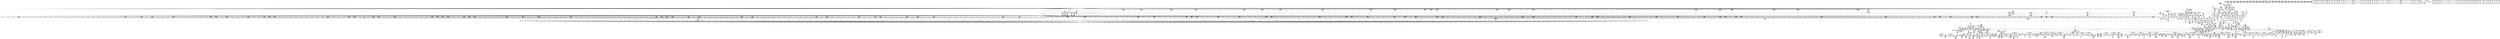 digraph {
	CE0x58ab9e0 [shape=record,shape=Mrecord,label="{CE0x58ab9e0|0:_i16,_4:_i32,_8:_i16,_40:_%struct.super_block*,_72:_i32,_:_SCMRE_960,968_|*MultipleSource*|security/apparmor/lsm.c,227|security/apparmor/lsm.c, 227|*LoadInst*|security/apparmor/lsm.c,226}"]
	CE0x587d350 [shape=record,shape=Mrecord,label="{CE0x587d350|common_perm_dir_dentry:mnt|security/apparmor/lsm.c,189|*SummSource*}"]
	CE0x591b3b0 [shape=record,shape=Mrecord,label="{CE0x591b3b0|get_current:tmp3|*SummSource*}"]
	CE0x5880390 [shape=record,shape=Mrecord,label="{CE0x5880390|0:_i16,_4:_i32,_8:_i16,_40:_%struct.super_block*,_72:_i32,_:_SCMRE_154,155_}"]
	CE0x5903df0 [shape=record,shape=Mrecord,label="{CE0x5903df0|aa_path_perm:request|Function::aa_path_perm&Arg::request::}"]
	CE0x589cda0 [shape=record,shape=Mrecord,label="{CE0x589cda0|80:_i64,_:_CRE_1626,1627_}"]
	CE0x5917440 [shape=record,shape=Mrecord,label="{CE0x5917440|_ret_i32_%error.0,_!dbg_!15483|security/apparmor/lsm.c,172}"]
	CE0x59181c0 [shape=record,shape=Mrecord,label="{CE0x59181c0|_call_void_mcount()_#2|*SummSink*}"]
	CE0x589da60 [shape=record,shape=Mrecord,label="{CE0x589da60|80:_i64,_:_CRE_1638,1639_}"]
	CE0x58f48e0 [shape=record,shape=Mrecord,label="{CE0x58f48e0|get_current:tmp|*SummSink*}"]
	CE0x589b110 [shape=record,shape=Mrecord,label="{CE0x589b110|0:_i16,_4:_i32,_8:_i16,_40:_%struct.super_block*,_72:_i32,_:_SCMRE_593,594_}"]
	CE0x5999940 [shape=record,shape=Mrecord,label="{CE0x5999940|i64*_getelementptr_inbounds_(_16_x_i64_,_16_x_i64_*___llvm_gcov_ctr46,_i64_0,_i64_12)|*Constant*|*SummSource*}"]
	CE0x5998920 [shape=record,shape=Mrecord,label="{CE0x5998920|i32_100|*Constant*|*SummSource*}"]
	CE0x5900a40 [shape=record,shape=Mrecord,label="{CE0x5900a40|common_perm_dir_dentry:path|security/apparmor/lsm.c, 189}"]
	CE0x58847b0 [shape=record,shape=Mrecord,label="{CE0x58847b0|0:_i16,_4:_i32,_8:_i16,_40:_%struct.super_block*,_72:_i32,_:_SCMRE_170,171_}"]
	CE0x5999410 [shape=record,shape=Mrecord,label="{CE0x5999410|aa_cred_profile:tmp25|security/apparmor/include/context.h,100|*SummSink*}"]
	CE0x58669d0 [shape=record,shape=Mrecord,label="{CE0x58669d0|0:_i16,_4:_i32,_8:_i16,_40:_%struct.super_block*,_72:_i32,_:_SCMRE_604,605_}"]
	CE0x58bfeb0 [shape=record,shape=Mrecord,label="{CE0x58bfeb0|80:_i64,_:_CRE_288,296_}"]
	CE0x58bd2b0 [shape=record,shape=Mrecord,label="{CE0x58bd2b0|common_perm_rm:tmp8|*LoadInst*|security/apparmor/lsm.c,229}"]
	CE0x5902a40 [shape=record,shape=Mrecord,label="{CE0x5902a40|aa_path_perm:entry|*SummSink*}"]
	CE0x592cbc0 [shape=record,shape=Mrecord,label="{CE0x592cbc0|%struct.aa_task_cxt*_null|*Constant*|*SummSource*}"]
	CE0x59740a0 [shape=record,shape=Mrecord,label="{CE0x59740a0|i64*_getelementptr_inbounds_(_11_x_i64_,_11_x_i64_*___llvm_gcov_ctr58,_i64_0,_i64_8)|*Constant*|*SummSource*}"]
	CE0x588c690 [shape=record,shape=Mrecord,label="{CE0x588c690|0:_i16,_4:_i32,_8:_i16,_40:_%struct.super_block*,_72:_i32,_:_SCMRE_272,273_}"]
	CE0x5923d20 [shape=record,shape=Mrecord,label="{CE0x5923d20|__aa_current_profile:bb|*SummSource*}"]
	CE0x5851410 [shape=record,shape=Mrecord,label="{CE0x5851410|_call_void_mcount()_#2}"]
	CE0x5851900 [shape=record,shape=Mrecord,label="{CE0x5851900|common_perm_rm:cond|security/apparmor/lsm.c, 227}"]
	CE0x5905630 [shape=record,shape=Mrecord,label="{CE0x5905630|i64*_getelementptr_inbounds_(_16_x_i64_,_16_x_i64_*___llvm_gcov_ctr46,_i64_0,_i64_1)|*Constant*}"]
	"CONST[source:0(mediator),value:2(dynamic)][purpose:{subject}]"
	CE0x5844210 [shape=record,shape=Mrecord,label="{CE0x5844210|72:_%struct.hlist_bl_node**,_80:_%struct.dentry*,_104:_%struct.inode*,_:_CRE_172,173_}"]
	CE0x58bc3e0 [shape=record,shape=Mrecord,label="{CE0x58bc3e0|common_perm_rm:tmp6|security/apparmor/lsm.c,229}"]
	CE0x5861370 [shape=record,shape=Mrecord,label="{CE0x5861370|i64*_getelementptr_inbounds_(_16_x_i64_,_16_x_i64_*___llvm_gcov_ctr46,_i64_0,_i64_0)|*Constant*}"]
	CE0x58b3a60 [shape=record,shape=Mrecord,label="{CE0x58b3a60|i64_5|*Constant*|*SummSource*}"]
	CE0x58a2150 [shape=record,shape=Mrecord,label="{CE0x58a2150|0:_i16,_4:_i32,_8:_i16,_40:_%struct.super_block*,_72:_i32,_:_SCMRE_768,776_|*MultipleSource*|security/apparmor/lsm.c,227|security/apparmor/lsm.c, 227|*LoadInst*|security/apparmor/lsm.c,226}"]
	CE0x58dd690 [shape=record,shape=Mrecord,label="{CE0x58dd690|80:_i64,_:_CRE_1712,1720_}"]
	CE0x5834bc0 [shape=record,shape=Mrecord,label="{CE0x5834bc0|GLOBAL:common_perm_rm|*Constant*}"]
	CE0x58f0ed0 [shape=record,shape=Mrecord,label="{CE0x58f0ed0|aa_cred_profile:cred|Function::aa_cred_profile&Arg::cred::|*SummSource*}"]
	CE0x5878390 [shape=record,shape=Mrecord,label="{CE0x5878390|_call_void_mcount()_#2|*SummSink*}"]
	CE0x58dacf0 [shape=record,shape=Mrecord,label="{CE0x58dacf0|80:_i64,_:_CRE_1652,1653_}"]
	CE0x58cd520 [shape=record,shape=Mrecord,label="{CE0x58cd520|80:_i64,_:_CRE_1228,1229_}"]
	CE0x58f1b80 [shape=record,shape=Mrecord,label="{CE0x58f1b80|get_current:bb}"]
	CE0x5903680 [shape=record,shape=Mrecord,label="{CE0x5903680|aa_path_perm:path|Function::aa_path_perm&Arg::path::|*SummSource*}"]
	CE0x58548e0 [shape=record,shape=Mrecord,label="{CE0x58548e0|72:_%struct.hlist_bl_node**,_80:_%struct.dentry*,_104:_%struct.inode*,_:_CRE_93,94_}"]
	CE0x58bf850 [shape=record,shape=Mrecord,label="{CE0x58bf850|80:_i64,_:_CRE_248,252_}"]
	CE0x58f0b10 [shape=record,shape=Mrecord,label="{CE0x58f0b10|GLOBAL:aa_cred_profile|*Constant*|*SummSink*}"]
	CE0x587f4f0 [shape=record,shape=Mrecord,label="{CE0x587f4f0|0:_i16,_4:_i32,_8:_i16,_40:_%struct.super_block*,_72:_i32,_:_SCMRE_145,146_}"]
	CE0x58c8350 [shape=record,shape=Mrecord,label="{CE0x58c8350|80:_i64,_:_CRE_589,590_}"]
	"CONST[source:0(mediator),value:2(dynamic)][purpose:{subject}][SrcIdx:5]"
	CE0x5882eb0 [shape=record,shape=Mrecord,label="{CE0x5882eb0|0:_i16,_4:_i32,_8:_i16,_40:_%struct.super_block*,_72:_i32,_:_SCMRE_4,8_|*MultipleSource*|security/apparmor/lsm.c,227|security/apparmor/lsm.c, 227|*LoadInst*|security/apparmor/lsm.c,226}"]
	CE0x59af910 [shape=record,shape=Mrecord,label="{CE0x59af910|44:_i32,_48:_i16,_128:_i8*,_:_SCMRE_112,120_|*MultipleSource*|Function::aa_cred_profile&Arg::cred::|security/apparmor/include/context.h,99|security/apparmor/include/context.h,138}"]
	CE0x587e040 [shape=record,shape=Mrecord,label="{CE0x587e040|i32_10|*Constant*|*SummSource*}"]
	CE0x5889490 [shape=record,shape=Mrecord,label="{CE0x5889490|0:_i16,_4:_i32,_8:_i16,_40:_%struct.super_block*,_72:_i32,_:_SCMRE_241,242_}"]
	CE0x58cd960 [shape=record,shape=Mrecord,label="{CE0x58cd960|80:_i64,_:_CRE_1232,1233_}"]
	CE0x58ceea0 [shape=record,shape=Mrecord,label="{CE0x58ceea0|80:_i64,_:_CRE_1252,1253_}"]
	CE0x5896ba0 [shape=record,shape=Mrecord,label="{CE0x5896ba0|0:_i16,_4:_i32,_8:_i16,_40:_%struct.super_block*,_72:_i32,_:_SCMRE_544,552_|*MultipleSource*|security/apparmor/lsm.c,227|security/apparmor/lsm.c, 227|*LoadInst*|security/apparmor/lsm.c,226}"]
	CE0x58a4630 [shape=record,shape=Mrecord,label="{CE0x58a4630|0:_i16,_4:_i32,_8:_i16,_40:_%struct.super_block*,_72:_i32,_:_SCMRE_868,869_}"]
	CE0x58ccca0 [shape=record,shape=Mrecord,label="{CE0x58ccca0|80:_i64,_:_CRE_1220,1221_}"]
	CE0x591deb0 [shape=record,shape=Mrecord,label="{CE0x591deb0|__aa_current_profile:tmp10|security/apparmor/include/context.h,138|*SummSource*}"]
	CE0x58ec470 [shape=record,shape=Mrecord,label="{CE0x58ec470|_ret_%struct.task_struct*_%tmp4,_!dbg_!15471|./arch/x86/include/asm/current.h,14|*SummSource*}"]
	CE0x59032f0 [shape=record,shape=Mrecord,label="{CE0x59032f0|aa_path_perm:profile|Function::aa_path_perm&Arg::profile::|*SummSink*}"]
	CE0x586a6b0 [shape=record,shape=Mrecord,label="{CE0x586a6b0|72:_%struct.hlist_bl_node**,_80:_%struct.dentry*,_104:_%struct.inode*,_:_CRE_179,180_}"]
	CE0x58801f0 [shape=record,shape=Mrecord,label="{CE0x58801f0|0:_i16,_4:_i32,_8:_i16,_40:_%struct.super_block*,_72:_i32,_:_SCMRE_153,154_}"]
	CE0x5899bf0 [shape=record,shape=Mrecord,label="{CE0x5899bf0|0:_i16,_4:_i32,_8:_i16,_40:_%struct.super_block*,_72:_i32,_:_SCMRE_580,581_}"]
	CE0x58c02f0 [shape=record,shape=Mrecord,label="{CE0x58c02f0|80:_i64,_:_CRE_320,328_}"]
	CE0x58c4e30 [shape=record,shape=Mrecord,label="{CE0x58c4e30|80:_i64,_:_CRE_454,455_}"]
	CE0x5888710 [shape=record,shape=Mrecord,label="{CE0x5888710|0:_i16,_4:_i32,_8:_i16,_40:_%struct.super_block*,_72:_i32,_:_SCMRE_212,216_|*MultipleSource*|security/apparmor/lsm.c,227|security/apparmor/lsm.c, 227|*LoadInst*|security/apparmor/lsm.c,226}"]
	CE0x5926b40 [shape=record,shape=Mrecord,label="{CE0x5926b40|__aa_current_profile:tmp5|security/apparmor/include/context.h,138}"]
	CE0x58c9010 [shape=record,shape=Mrecord,label="{CE0x58c9010|80:_i64,_:_CRE_601,602_}"]
	CE0x58b4f40 [shape=record,shape=Mrecord,label="{CE0x58b4f40|common_perm_rm:tmp15|security/apparmor/lsm.c,229|*SummSource*}"]
	CE0x58dd550 [shape=record,shape=Mrecord,label="{CE0x58dd550|80:_i64,_:_CRE_1704,1712_}"]
	CE0x58f11f0 [shape=record,shape=Mrecord,label="{CE0x58f11f0|aa_cred_profile:cred|Function::aa_cred_profile&Arg::cred::|*SummSink*}"]
	CE0x591f200 [shape=record,shape=Mrecord,label="{CE0x591f200|common_perm:tmp9|security/apparmor/lsm.c,172|*SummSink*}"]
	CE0x58e8be0 [shape=record,shape=Mrecord,label="{CE0x58e8be0|GLOBAL:lockdep_rcu_suspicious|*Constant*}"]
	CE0x5895890 [shape=record,shape=Mrecord,label="{CE0x5895890|0:_i16,_4:_i32,_8:_i16,_40:_%struct.super_block*,_72:_i32,_:_SCMRE_504,508_|*MultipleSource*|security/apparmor/lsm.c,227|security/apparmor/lsm.c, 227|*LoadInst*|security/apparmor/lsm.c,226}"]
	CE0x583fc10 [shape=record,shape=Mrecord,label="{CE0x583fc10|apparmor_path_rmdir:tmp|*SummSink*}"]
	CE0x58ea870 [shape=record,shape=Mrecord,label="{CE0x58ea870|__aa_current_profile:tmp17|security/apparmor/include/context.h,138}"]
	CE0x58d3d40 [shape=record,shape=Mrecord,label="{CE0x58d3d40|80:_i64,_:_CRE_1347,1348_}"]
	CE0x58557d0 [shape=record,shape=Mrecord,label="{CE0x58557d0|i64_1|*Constant*}"]
	CE0x592b500 [shape=record,shape=Mrecord,label="{CE0x592b500|__aa_current_profile:land.lhs.true|*SummSink*}"]
	CE0x5905a90 [shape=record,shape=Mrecord,label="{CE0x5905a90|i32_11|*Constant*|*SummSource*}"]
	CE0x589add0 [shape=record,shape=Mrecord,label="{CE0x589add0|0:_i16,_4:_i32,_8:_i16,_40:_%struct.super_block*,_72:_i32,_:_SCMRE_591,592_}"]
	CE0x589dff0 [shape=record,shape=Mrecord,label="{CE0x589dff0|0:_i16,_4:_i32,_8:_i16,_40:_%struct.super_block*,_72:_i32,_:_SCMRE_612,613_}"]
	CE0x58eb860 [shape=record,shape=Mrecord,label="{CE0x58eb860|__aa_current_profile:call3|security/apparmor/include/context.h,138|*SummSink*}"]
	CE0x58b98f0 [shape=record,shape=Mrecord,label="{CE0x58b98f0|common_perm_rm:tmp20|security/apparmor/lsm.c,232}"]
	CE0x58d4d30 [shape=record,shape=Mrecord,label="{CE0x58d4d30|80:_i64,_:_CRE_1362,1363_}"]
	CE0x5910060 [shape=record,shape=Mrecord,label="{CE0x5910060|aa_cred_profile:if.then|*SummSink*}"]
	CE0x5899f30 [shape=record,shape=Mrecord,label="{CE0x5899f30|0:_i16,_4:_i32,_8:_i16,_40:_%struct.super_block*,_72:_i32,_:_SCMRE_582,583_}"]
	CE0x5894f00 [shape=record,shape=Mrecord,label="{CE0x5894f00|0:_i16,_4:_i32,_8:_i16,_40:_%struct.super_block*,_72:_i32,_:_SCMRE_486,487_}"]
	CE0x5844f00 [shape=record,shape=Mrecord,label="{CE0x5844f00|common_perm_rm:bb|*SummSink*}"]
	CE0x583ee90 [shape=record,shape=Mrecord,label="{CE0x583ee90|_ret_i32_%call,_!dbg_!15471|security/apparmor/lsm.c,273}"]
	CE0x5845780 [shape=record,shape=Mrecord,label="{CE0x5845780|72:_%struct.hlist_bl_node**,_80:_%struct.dentry*,_104:_%struct.inode*,_:_CRE_8,12_|*MultipleSource*|Function::common_perm_rm&Arg::dentry::|Function::apparmor_path_rmdir&Arg::dentry::|security/apparmor/lsm.c,226}"]
	CE0x588a280 [shape=record,shape=Mrecord,label="{CE0x588a280|0:_i16,_4:_i32,_8:_i16,_40:_%struct.super_block*,_72:_i32,_:_SCMRE_250,251_}"]
	CE0x58f4050 [shape=record,shape=Mrecord,label="{CE0x58f4050|aa_cred_profile:tmp30|security/apparmor/include/context.h,100|*SummSink*}"]
	CE0x58dcbc0 [shape=record,shape=Mrecord,label="{CE0x58dcbc0|80:_i64,_:_CRE_1681,1682_}"]
	CE0x583e5d0 [shape=record,shape=Mrecord,label="{CE0x583e5d0|common_perm_rm:mask|Function::common_perm_rm&Arg::mask::}"]
	CE0x5853290 [shape=record,shape=Mrecord,label="{CE0x5853290|mediated_filesystem:tmp3}"]
	CE0x58f0310 [shape=record,shape=Mrecord,label="{CE0x58f0310|__aa_current_profile:call4|security/apparmor/include/context.h,138|*SummSink*}"]
	CE0x58e39d0 [shape=record,shape=Mrecord,label="{CE0x58e39d0|common_perm_rm:tmp9|security/apparmor/lsm.c,229|*SummSource*}"]
	CE0x591a3a0 [shape=record,shape=Mrecord,label="{CE0x591a3a0|_call_void_mcount()_#2}"]
	CE0x5886690 [shape=record,shape=Mrecord,label="{CE0x5886690|0:_i16,_4:_i32,_8:_i16,_40:_%struct.super_block*,_72:_i32,_:_SCMRE_189,190_}"]
	CE0x587c4f0 [shape=record,shape=Mrecord,label="{CE0x587c4f0|common_perm:op|Function::common_perm&Arg::op::}"]
	CE0x5876120 [shape=record,shape=Mrecord,label="{CE0x5876120|get_current:tmp}"]
	CE0x59aad10 [shape=record,shape=Mrecord,label="{CE0x59aad10|aa_cred_profile:tmp4|*LoadInst*|security/apparmor/include/context.h,99|*SummSink*}"]
	CE0x58916b0 [shape=record,shape=Mrecord,label="{CE0x58916b0|0:_i16,_4:_i32,_8:_i16,_40:_%struct.super_block*,_72:_i32,_:_SCMRE_360,376_|*MultipleSource*|security/apparmor/lsm.c,227|security/apparmor/lsm.c, 227|*LoadInst*|security/apparmor/lsm.c,226}"]
	CE0x588ed90 [shape=record,shape=Mrecord,label="{CE0x588ed90|0:_i16,_4:_i32,_8:_i16,_40:_%struct.super_block*,_72:_i32,_:_SCMRE_296,297_}"]
	CE0x58dc340 [shape=record,shape=Mrecord,label="{CE0x58dc340|80:_i64,_:_CRE_1673,1674_}"]
	CE0x58aa1b0 [shape=record,shape=Mrecord,label="{CE0x58aa1b0|0:_i16,_4:_i32,_8:_i16,_40:_%struct.super_block*,_72:_i32,_:_SCMRE_925,926_}"]
	CE0x5899090 [shape=record,shape=Mrecord,label="{CE0x5899090|0:_i16,_4:_i32,_8:_i16,_40:_%struct.super_block*,_72:_i32,_:_SCMRE_573,574_}"]
	CE0x587f1b0 [shape=record,shape=Mrecord,label="{CE0x587f1b0|0:_i16,_4:_i32,_8:_i16,_40:_%struct.super_block*,_72:_i32,_:_SCMRE_143,144_}"]
	CE0x58b2d60 [shape=record,shape=Mrecord,label="{CE0x58b2d60|mediated_filesystem:inode|Function::mediated_filesystem&Arg::inode::|*SummSource*}"]
	CE0x58b36c0 [shape=record,shape=Mrecord,label="{CE0x58b36c0|i64_6|*Constant*|*SummSource*}"]
	CE0x58b3340 [shape=record,shape=Mrecord,label="{CE0x58b3340|common_perm_rm:tmp14|security/apparmor/lsm.c,229}"]
	CE0x58eaac0 [shape=record,shape=Mrecord,label="{CE0x58eaac0|__aa_current_profile:tmp18|security/apparmor/include/context.h,138}"]
	CE0x58c45b0 [shape=record,shape=Mrecord,label="{CE0x58c45b0|80:_i64,_:_CRE_446,447_}"]
	CE0x58f3fe0 [shape=record,shape=Mrecord,label="{CE0x58f3fe0|aa_cred_profile:tmp30|security/apparmor/include/context.h,100|*SummSource*}"]
	CE0x589e330 [shape=record,shape=Mrecord,label="{CE0x589e330|0:_i16,_4:_i32,_8:_i16,_40:_%struct.super_block*,_72:_i32,_:_SCMRE_614,615_}"]
	CE0x5902570 [shape=record,shape=Mrecord,label="{CE0x5902570|GLOBAL:aa_path_perm|*Constant*|*SummSource*}"]
	CE0x58be970 [shape=record,shape=Mrecord,label="{CE0x58be970|80:_i64,_:_CRE_128,132_}"]
	CE0x58671f0 [shape=record,shape=Mrecord,label="{CE0x58671f0|0:_i16,_4:_i32,_8:_i16,_40:_%struct.super_block*,_72:_i32,_:_SCMRE_609,610_}"]
	CE0x5868360 [shape=record,shape=Mrecord,label="{CE0x5868360|i64*_getelementptr_inbounds_(_2_x_i64_,_2_x_i64_*___llvm_gcov_ctr55,_i64_0,_i64_1)|*Constant*}"]
	CE0x589c550 [shape=record,shape=Mrecord,label="{CE0x589c550|80:_i64,_:_CRE_1618,1619_}"]
	CE0x5924f20 [shape=record,shape=Mrecord,label="{CE0x5924f20|__aa_current_profile:tmp1}"]
	CE0x58a87b0 [shape=record,shape=Mrecord,label="{CE0x58a87b0|0:_i16,_4:_i32,_8:_i16,_40:_%struct.super_block*,_72:_i32,_:_SCMRE_909,910_}"]
	CE0x5834f80 [shape=record,shape=Mrecord,label="{CE0x5834f80|i64*_getelementptr_inbounds_(_2_x_i64_,_2_x_i64_*___llvm_gcov_ctr61,_i64_0,_i64_0)|*Constant*|*SummSink*}"]
	CE0x5867680 [shape=record,shape=Mrecord,label="{CE0x5867680|0:_i16,_4:_i32,_8:_i16,_40:_%struct.super_block*,_72:_i32,_:_SCMRE_96,104_|*MultipleSource*|security/apparmor/lsm.c,227|security/apparmor/lsm.c, 227|*LoadInst*|security/apparmor/lsm.c,226}"]
	CE0x5996860 [shape=record,shape=Mrecord,label="{CE0x5996860|i64*_getelementptr_inbounds_(_16_x_i64_,_16_x_i64_*___llvm_gcov_ctr46,_i64_0,_i64_10)|*Constant*}"]
	CE0x5868910 [shape=record,shape=Mrecord,label="{CE0x5868910|common_perm_rm:if.end|*SummSource*}"]
	CE0x58e38d0 [shape=record,shape=Mrecord,label="{CE0x58e38d0|common_perm_rm:tmp9|security/apparmor/lsm.c,229}"]
	CE0x58b9a70 [shape=record,shape=Mrecord,label="{CE0x58b9a70|common_perm_rm:tmp20|security/apparmor/lsm.c,232|*SummSource*}"]
	CE0x58946e0 [shape=record,shape=Mrecord,label="{CE0x58946e0|0:_i16,_4:_i32,_8:_i16,_40:_%struct.super_block*,_72:_i32,_:_SCMRE_481,482_}"]
	CE0x58b9350 [shape=record,shape=Mrecord,label="{CE0x58b9350|common_perm_rm:tmp19|security/apparmor/lsm.c,232|*SummSource*}"]
	CE0x58d55b0 [shape=record,shape=Mrecord,label="{CE0x58d55b0|80:_i64,_:_CRE_1370,1371_}"]
	CE0x58ab6d0 [shape=record,shape=Mrecord,label="{CE0x58ab6d0|0:_i16,_4:_i32,_8:_i16,_40:_%struct.super_block*,_72:_i32,_:_SCMRE_952,960_|*MultipleSource*|security/apparmor/lsm.c,227|security/apparmor/lsm.c, 227|*LoadInst*|security/apparmor/lsm.c,226}"]
	CE0x58755c0 [shape=record,shape=Mrecord,label="{CE0x58755c0|aa_cred_profile:tmp32|security/apparmor/include/context.h,101|*SummSink*}"]
	CE0x58cb100 [shape=record,shape=Mrecord,label="{CE0x58cb100|80:_i64,_:_CRE_632,640_}"]
	CE0x58c4c10 [shape=record,shape=Mrecord,label="{CE0x58c4c10|80:_i64,_:_CRE_452,453_}"]
	CE0x58c1800 [shape=record,shape=Mrecord,label="{CE0x58c1800|80:_i64,_:_CRE_403,404_}"]
	CE0x58df890 [shape=record,shape=Mrecord,label="{CE0x58df890|80:_i64,_:_CRE_1928,2056_}"]
	CE0x5850f10 [shape=record,shape=Mrecord,label="{CE0x5850f10|i1_true|*Constant*}"]
	CE0x5974f10 [shape=record,shape=Mrecord,label="{CE0x5974f10|i64*_getelementptr_inbounds_(_11_x_i64_,_11_x_i64_*___llvm_gcov_ctr58,_i64_0,_i64_8)|*Constant*|*SummSink*}"]
	CE0x58cc230 [shape=record,shape=Mrecord,label="{CE0x58cc230|80:_i64,_:_CRE_1210,1211_}"]
	CE0x5851670 [shape=record,shape=Mrecord,label="{CE0x5851670|_call_void_mcount()_#2}"]
	CE0x58f6340 [shape=record,shape=Mrecord,label="{CE0x58f6340|i64*_getelementptr_inbounds_(_16_x_i64_,_16_x_i64_*___llvm_gcov_ctr46,_i64_0,_i64_7)|*Constant*|*SummSource*}"]
	CE0x583ab10 [shape=record,shape=Mrecord,label="{CE0x583ab10|common_perm_rm:tmp7|security/apparmor/lsm.c,229}"]
	CE0x591ce40 [shape=record,shape=Mrecord,label="{CE0x591ce40|i64*_getelementptr_inbounds_(_5_x_i64_,_5_x_i64_*___llvm_gcov_ctr57,_i64_0,_i64_4)|*Constant*|*SummSink*}"]
	CE0x58c9ef0 [shape=record,shape=Mrecord,label="{CE0x58c9ef0|80:_i64,_:_CRE_615,616_}"]
	CE0x5886350 [shape=record,shape=Mrecord,label="{CE0x5886350|0:_i16,_4:_i32,_8:_i16,_40:_%struct.super_block*,_72:_i32,_:_SCMRE_187,188_}"]
	CE0x58bf740 [shape=record,shape=Mrecord,label="{CE0x58bf740|80:_i64,_:_CRE_240,248_}"]
	CE0x58f1780 [shape=record,shape=Mrecord,label="{CE0x58f1780|_ret_%struct.aa_profile*_%tmp34,_!dbg_!15510|security/apparmor/include/context.h,101|*SummSink*}"]
	CE0x58c26e0 [shape=record,shape=Mrecord,label="{CE0x58c26e0|80:_i64,_:_CRE_417,418_}"]
	CE0x59011d0 [shape=record,shape=Mrecord,label="{CE0x59011d0|i64*_getelementptr_inbounds_(_2_x_i64_,_2_x_i64_*___llvm_gcov_ctr56,_i64_0,_i64_0)|*Constant*|*SummSource*}"]
	CE0x590c1b0 [shape=record,shape=Mrecord,label="{CE0x590c1b0|common_perm_rm:tmp24|security/apparmor/lsm.c,236|*SummSink*}"]
	CE0x58cd630 [shape=record,shape=Mrecord,label="{CE0x58cd630|80:_i64,_:_CRE_1229,1230_}"]
	CE0x58ccb90 [shape=record,shape=Mrecord,label="{CE0x58ccb90|80:_i64,_:_CRE_1219,1220_}"]
	CE0x590ce80 [shape=record,shape=Mrecord,label="{CE0x590ce80|common_perm_rm:i_mode|security/apparmor/lsm.c,233}"]
	CE0x58d14e0 [shape=record,shape=Mrecord,label="{CE0x58d14e0|80:_i64,_:_CRE_1309,1310_}"]
	CE0x58db460 [shape=record,shape=Mrecord,label="{CE0x58db460|80:_i64,_:_CRE_1659,1660_}"]
	CE0x5899570 [shape=record,shape=Mrecord,label="{CE0x5899570|0:_i16,_4:_i32,_8:_i16,_40:_%struct.super_block*,_72:_i32,_:_SCMRE_576,577_}"]
	CE0x591f190 [shape=record,shape=Mrecord,label="{CE0x591f190|common_perm:tmp9|security/apparmor/lsm.c,172|*SummSource*}"]
	CE0x58cdc90 [shape=record,shape=Mrecord,label="{CE0x58cdc90|80:_i64,_:_CRE_1235,1236_}"]
	CE0x59ada90 [shape=record,shape=Mrecord,label="{CE0x59ada90|aa_cred_profile:tmp13|*SummSource*}"]
	CE0x599a200 [shape=record,shape=Mrecord,label="{CE0x599a200|aa_cred_profile:tmp31|security/apparmor/include/context.h,100|*SummSource*}"]
	CE0x58b7550 [shape=record,shape=Mrecord,label="{CE0x58b7550|common_perm_rm:tmp25|security/apparmor/lsm.c,236}"]
	CE0x58c88a0 [shape=record,shape=Mrecord,label="{CE0x58c88a0|80:_i64,_:_CRE_594,595_}"]
	CE0x58df530 [shape=record,shape=Mrecord,label="{CE0x58df530|80:_i64,_:_CRE_1896,1904_}"]
	CE0x5996f10 [shape=record,shape=Mrecord,label="{CE0x5996f10|i64*_getelementptr_inbounds_(_16_x_i64_,_16_x_i64_*___llvm_gcov_ctr46,_i64_0,_i64_10)|*Constant*|*SummSink*}"]
	CE0x58c22a0 [shape=record,shape=Mrecord,label="{CE0x58c22a0|80:_i64,_:_CRE_413,414_}"]
	CE0x5886d10 [shape=record,shape=Mrecord,label="{CE0x5886d10|0:_i16,_4:_i32,_8:_i16,_40:_%struct.super_block*,_72:_i32,_:_SCMRE_193,194_}"]
	CE0x58b6d00 [shape=record,shape=Mrecord,label="{CE0x58b6d00|common_perm_rm:tmp21|security/apparmor/lsm.c,232}"]
	CE0x588c010 [shape=record,shape=Mrecord,label="{CE0x588c010|0:_i16,_4:_i32,_8:_i16,_40:_%struct.super_block*,_72:_i32,_:_SCMRE_268,269_}"]
	CE0x58c0730 [shape=record,shape=Mrecord,label="{CE0x58c0730|80:_i64,_:_CRE_352,360_}"]
	CE0x587e410 [shape=record,shape=Mrecord,label="{CE0x587e410|mediated_filesystem:s_flags|security/apparmor/include/apparmor.h,117|*SummSource*}"]
	CE0x5910630 [shape=record,shape=Mrecord,label="{CE0x5910630|i64_2|*Constant*}"]
	CE0x588e8b0 [shape=record,shape=Mrecord,label="{CE0x588e8b0|0:_i16,_4:_i32,_8:_i16,_40:_%struct.super_block*,_72:_i32,_:_SCMRE_293,294_}"]
	CE0x5914550 [shape=record,shape=Mrecord,label="{CE0x5914550|common_perm_rm:call3|security/apparmor/lsm.c,235|*SummSink*}"]
	CE0x58b6a50 [shape=record,shape=Mrecord,label="{CE0x58b6a50|i32_2|*Constant*|*SummSource*}"]
	CE0x58c11a0 [shape=record,shape=Mrecord,label="{CE0x58c11a0|80:_i64,_:_CRE_397,398_}"]
	CE0x585c770 [shape=record,shape=Mrecord,label="{CE0x585c770|common_perm_rm:tmp1}"]
	CE0x59995d0 [shape=record,shape=Mrecord,label="{CE0x59995d0|i64*_getelementptr_inbounds_(_16_x_i64_,_16_x_i64_*___llvm_gcov_ctr46,_i64_0,_i64_12)|*Constant*}"]
	CE0x58cb8a0 [shape=record,shape=Mrecord,label="{CE0x58cb8a0|80:_i64,_:_CRE_696,704_}"]
	CE0x58c8130 [shape=record,shape=Mrecord,label="{CE0x58c8130|80:_i64,_:_CRE_587,588_}"]
	CE0x5894d60 [shape=record,shape=Mrecord,label="{CE0x5894d60|0:_i16,_4:_i32,_8:_i16,_40:_%struct.super_block*,_72:_i32,_:_SCMRE_485,486_}"]
	CE0x592d020 [shape=record,shape=Mrecord,label="{CE0x592d020|i64_3|*Constant*}"]
	CE0x58871f0 [shape=record,shape=Mrecord,label="{CE0x58871f0|0:_i16,_4:_i32,_8:_i16,_40:_%struct.super_block*,_72:_i32,_:_SCMRE_196,197_}"]
	"CONST[source:1(input),value:2(dynamic)][purpose:{object}][SrcIdx:2]"
	CE0x5998aa0 [shape=record,shape=Mrecord,label="{CE0x5998aa0|i32_100|*Constant*|*SummSink*}"]
	CE0x58778e0 [shape=record,shape=Mrecord,label="{CE0x58778e0|common_perm_dir_dentry:tmp2|*SummSink*}"]
	CE0x5869b70 [shape=record,shape=Mrecord,label="{CE0x5869b70|common_perm_rm:lor.lhs.false}"]
	CE0x58bf300 [shape=record,shape=Mrecord,label="{CE0x58bf300|80:_i64,_:_CRE_200,204_}"]
	CE0x5844e60 [shape=record,shape=Mrecord,label="{CE0x5844e60|common_perm_rm:bb|*SummSource*}"]
	CE0x59160e0 [shape=record,shape=Mrecord,label="{CE0x59160e0|common_perm_dir_dentry:mask|Function::common_perm_dir_dentry&Arg::mask::|*SummSink*}"]
	CE0x599c210 [shape=record,shape=Mrecord,label="{CE0x599c210|aa_cred_profile:tmp26|security/apparmor/include/context.h,100|*SummSink*}"]
	CE0x58463b0 [shape=record,shape=Mrecord,label="{CE0x58463b0|mediated_filesystem:tmp1|*SummSource*}"]
	CE0x58f4490 [shape=record,shape=Mrecord,label="{CE0x58f4490|aa_cred_profile:tmp8|security/apparmor/include/context.h,100|*SummSource*}"]
	CE0x592bec0 [shape=record,shape=Mrecord,label="{CE0x592bec0|__aa_current_profile:tmp4|security/apparmor/include/context.h,138|*SummSource*}"]
	CE0x58ad0a0 [shape=record,shape=Mrecord,label="{CE0x58ad0a0|0:_i16,_4:_i32,_8:_i16,_40:_%struct.super_block*,_72:_i32,_:_SCMRE_992,1000_|*MultipleSource*|security/apparmor/lsm.c,227|security/apparmor/lsm.c, 227|*LoadInst*|security/apparmor/lsm.c,226}"]
	CE0x589c000 [shape=record,shape=Mrecord,label="{CE0x589c000|80:_i64,_:_CRE_1596,1600_}"]
	CE0x5912600 [shape=record,shape=Mrecord,label="{CE0x5912600|__aa_current_profile:tmp4|security/apparmor/include/context.h,138}"]
	CE0x5897d10 [shape=record,shape=Mrecord,label="{CE0x5897d10|0:_i16,_4:_i32,_8:_i16,_40:_%struct.super_block*,_72:_i32,_:_SCMRE_561,562_}"]
	CE0x588f5b0 [shape=record,shape=Mrecord,label="{CE0x588f5b0|0:_i16,_4:_i32,_8:_i16,_40:_%struct.super_block*,_72:_i32,_:_SCMRE_301,302_}"]
	CE0x58a2c60 [shape=record,shape=Mrecord,label="{CE0x58a2c60|0:_i16,_4:_i32,_8:_i16,_40:_%struct.super_block*,_72:_i32,_:_SCMRE_808,816_|*MultipleSource*|security/apparmor/lsm.c,227|security/apparmor/lsm.c, 227|*LoadInst*|security/apparmor/lsm.c,226}"]
	CE0x58a1ec0 [shape=record,shape=Mrecord,label="{CE0x58a1ec0|0:_i16,_4:_i32,_8:_i16,_40:_%struct.super_block*,_72:_i32,_:_SCMRE_760,768_|*MultipleSource*|security/apparmor/lsm.c,227|security/apparmor/lsm.c, 227|*LoadInst*|security/apparmor/lsm.c,226}"]
	CE0x588da10 [shape=record,shape=Mrecord,label="{CE0x588da10|0:_i16,_4:_i32,_8:_i16,_40:_%struct.super_block*,_72:_i32,_:_SCMRE_284,285_}"]
	CE0x5900150 [shape=record,shape=Mrecord,label="{CE0x5900150|mediated_filesystem:lnot|security/apparmor/include/apparmor.h,117}"]
	CE0x587c730 [shape=record,shape=Mrecord,label="{CE0x587c730|common_perm:op|Function::common_perm&Arg::op::|*SummSource*}"]
	CE0x5855740 [shape=record,shape=Mrecord,label="{CE0x5855740|common_perm:tmp|*SummSink*}"]
	CE0x5845d50 [shape=record,shape=Mrecord,label="{CE0x5845d50|common_perm_rm:tmp5|security/apparmor/lsm.c,229|*SummSource*}"]
	CE0x58e36f0 [shape=record,shape=Mrecord,label="{CE0x58e36f0|i64_4|*Constant*|*SummSource*}"]
	CE0x5850830 [shape=record,shape=Mrecord,label="{CE0x5850830|mediated_filesystem:and|security/apparmor/include/apparmor.h,117|*SummSource*}"]
	CE0x58bda50 [shape=record,shape=Mrecord,label="{CE0x58bda50|common_perm_rm:tobool|security/apparmor/lsm.c,229}"]
	CE0x58befd0 [shape=record,shape=Mrecord,label="{CE0x58befd0|80:_i64,_:_CRE_176,184_}"]
	CE0x589a5b0 [shape=record,shape=Mrecord,label="{CE0x589a5b0|0:_i16,_4:_i32,_8:_i16,_40:_%struct.super_block*,_72:_i32,_:_SCMRE_586,587_}"]
	CE0x58ab1f0 [shape=record,shape=Mrecord,label="{CE0x58ab1f0|0:_i16,_4:_i32,_8:_i16,_40:_%struct.super_block*,_72:_i32,_:_SCMRE_935,936_}"]
	CE0x58c5270 [shape=record,shape=Mrecord,label="{CE0x58c5270|80:_i64,_:_CRE_458,459_}"]
	CE0x58b8130 [shape=record,shape=Mrecord,label="{CE0x58b8130|common_perm_rm:tmp17|security/apparmor/lsm.c,230}"]
	CE0x58db570 [shape=record,shape=Mrecord,label="{CE0x58db570|80:_i64,_:_CRE_1660,1661_}"]
	CE0x58b3c60 [shape=record,shape=Mrecord,label="{CE0x58b3c60|common_perm_rm:tmp13|security/apparmor/lsm.c,229}"]
	CE0x58c78b0 [shape=record,shape=Mrecord,label="{CE0x58c78b0|80:_i64,_:_CRE_579,580_}"]
	CE0x58df200 [shape=record,shape=Mrecord,label="{CE0x58df200|80:_i64,_:_CRE_1879,1880_}"]
	CE0x587f010 [shape=record,shape=Mrecord,label="{CE0x587f010|0:_i16,_4:_i32,_8:_i16,_40:_%struct.super_block*,_72:_i32,_:_SCMRE_142,143_}"]
	CE0x59a72c0 [shape=record,shape=Mrecord,label="{CE0x59a72c0|aa_cred_profile:tmp8|security/apparmor/include/context.h,100|*SummSink*}"]
	CE0x59212a0 [shape=record,shape=Mrecord,label="{CE0x59212a0|__aa_current_profile:tmp}"]
	CE0x5928c80 [shape=record,shape=Mrecord,label="{CE0x5928c80|__aa_current_profile:do.end|*SummSource*}"]
	CE0x5909f20 [shape=record,shape=Mrecord,label="{CE0x5909f20|_call_void_lockdep_rcu_suspicious(i8*_getelementptr_inbounds_(_36_x_i8_,_36_x_i8_*_.str12,_i32_0,_i32_0),_i32_138,_i8*_getelementptr_inbounds_(_45_x_i8_,_45_x_i8_*_.str14,_i32_0,_i32_0))_#7,_!dbg_!15483|security/apparmor/include/context.h,138|*SummSource*}"]
	CE0x58b7950 [shape=record,shape=Mrecord,label="{CE0x58b7950|COLLAPSED:_GCMRE___llvm_gcov_ctr46_internal_global_16_x_i64_zeroinitializer:_elem_0:default:}"]
	CE0x58527d0 [shape=record,shape=Mrecord,label="{CE0x58527d0|72:_%struct.hlist_bl_node**,_80:_%struct.dentry*,_104:_%struct.inode*,_:_CRE_191,192_}"]
	CE0x599a320 [shape=record,shape=Mrecord,label="{CE0x599a320|aa_cred_profile:tmp31|security/apparmor/include/context.h,100|*SummSink*}"]
	CE0x59a7140 [shape=record,shape=Mrecord,label="{CE0x59a7140|aa_cred_profile:tmp7|security/apparmor/include/context.h,100|*SummSink*}"]
	CE0x58cd850 [shape=record,shape=Mrecord,label="{CE0x58cd850|80:_i64,_:_CRE_1231,1232_}"]
	CE0x591c520 [shape=record,shape=Mrecord,label="{CE0x591c520|i64*_getelementptr_inbounds_(_5_x_i64_,_5_x_i64_*___llvm_gcov_ctr57,_i64_0,_i64_4)|*Constant*}"]
	CE0x58f2510 [shape=record,shape=Mrecord,label="{CE0x58f2510|%struct.aa_profile*_null|*Constant*|*SummSource*}"]
	CE0x58ef2e0 [shape=record,shape=Mrecord,label="{CE0x58ef2e0|i32_78|*Constant*|*SummSource*}"]
	CE0x58830f0 [shape=record,shape=Mrecord,label="{CE0x58830f0|0:_i16,_4:_i32,_8:_i16,_40:_%struct.super_block*,_72:_i32,_:_SCMRE_156,157_}"]
	CE0x58a0a40 [shape=record,shape=Mrecord,label="{CE0x58a0a40|0:_i16,_4:_i32,_8:_i16,_40:_%struct.super_block*,_72:_i32,_:_SCMRE_688,692_|*MultipleSource*|security/apparmor/lsm.c,227|security/apparmor/lsm.c, 227|*LoadInst*|security/apparmor/lsm.c,226}"]
	CE0x5884c90 [shape=record,shape=Mrecord,label="{CE0x5884c90|0:_i16,_4:_i32,_8:_i16,_40:_%struct.super_block*,_72:_i32,_:_SCMRE_173,174_}"]
	CE0x58a70f0 [shape=record,shape=Mrecord,label="{CE0x58a70f0|0:_i16,_4:_i32,_8:_i16,_40:_%struct.super_block*,_72:_i32,_:_SCMRE_895,896_}"]
	CE0x5844570 [shape=record,shape=Mrecord,label="{CE0x5844570|72:_%struct.hlist_bl_node**,_80:_%struct.dentry*,_104:_%struct.inode*,_:_CRE_174,175_}"]
	CE0x58411b0 [shape=record,shape=Mrecord,label="{CE0x58411b0|i64*_getelementptr_inbounds_(_2_x_i64_,_2_x_i64_*___llvm_gcov_ctr61,_i64_0,_i64_0)|*Constant*}"]
	CE0x58bfa70 [shape=record,shape=Mrecord,label="{CE0x58bfa70|80:_i64,_:_CRE_264,268_}"]
	CE0x5898870 [shape=record,shape=Mrecord,label="{CE0x5898870|0:_i16,_4:_i32,_8:_i16,_40:_%struct.super_block*,_72:_i32,_:_SCMRE_568,569_}"]
	CE0x58f1ca0 [shape=record,shape=Mrecord,label="{CE0x58f1ca0|get_current:bb|*SummSource*}"]
	CE0x5925170 [shape=record,shape=Mrecord,label="{CE0x5925170|aa_cred_profile:lor.rhs|*SummSource*}"]
	CE0x59ab190 [shape=record,shape=Mrecord,label="{CE0x59ab190|44:_i32,_48:_i16,_128:_i8*,_:_SCMRE_160,168_|*MultipleSource*|Function::aa_cred_profile&Arg::cred::|security/apparmor/include/context.h,99|security/apparmor/include/context.h,138}"]
	CE0x5885170 [shape=record,shape=Mrecord,label="{CE0x5885170|0:_i16,_4:_i32,_8:_i16,_40:_%struct.super_block*,_72:_i32,_:_SCMRE_176,177_}"]
	CE0x584fc60 [shape=record,shape=Mrecord,label="{CE0x584fc60|72:_%struct.hlist_bl_node**,_80:_%struct.dentry*,_104:_%struct.inode*,_:_CRE_56,64_|*MultipleSource*|Function::common_perm_rm&Arg::dentry::|Function::apparmor_path_rmdir&Arg::dentry::|security/apparmor/lsm.c,226}"]
	CE0x5999100 [shape=record,shape=Mrecord,label="{CE0x5999100|aa_cred_profile:tmp25|security/apparmor/include/context.h,100}"]
	CE0x58d0d70 [shape=record,shape=Mrecord,label="{CE0x58d0d70|80:_i64,_:_CRE_1288,1296_}"]
	CE0x5834ad0 [shape=record,shape=Mrecord,label="{CE0x5834ad0|_call_void_mcount()_#2|*SummSink*}"]
	CE0x5921c90 [shape=record,shape=Mrecord,label="{CE0x5921c90|_call_void_mcount()_#2|*SummSink*}"]
	CE0x5832900 [shape=record,shape=Mrecord,label="{CE0x5832900|i64_1|*Constant*|*SummSource*}"]
	CE0x58a3180 [shape=record,shape=Mrecord,label="{CE0x58a3180|0:_i16,_4:_i32,_8:_i16,_40:_%struct.super_block*,_72:_i32,_:_SCMRE_824,832_|*MultipleSource*|security/apparmor/lsm.c,227|security/apparmor/lsm.c, 227|*LoadInst*|security/apparmor/lsm.c,226}"]
	CE0x58f0d70 [shape=record,shape=Mrecord,label="{CE0x58f0d70|aa_cred_profile:cred|Function::aa_cred_profile&Arg::cred::}"]
	CE0x58b6bd0 [shape=record,shape=Mrecord,label="{CE0x58b6bd0|i32_2|*Constant*|*SummSink*}"]
	CE0x5889720 [shape=record,shape=Mrecord,label="{CE0x5889720|0:_i16,_4:_i32,_8:_i16,_40:_%struct.super_block*,_72:_i32,_:_SCMRE_242,243_}"]
	CE0x588ef30 [shape=record,shape=Mrecord,label="{CE0x588ef30|0:_i16,_4:_i32,_8:_i16,_40:_%struct.super_block*,_72:_i32,_:_SCMRE_297,298_}"]
	CE0x588c9d0 [shape=record,shape=Mrecord,label="{CE0x588c9d0|0:_i16,_4:_i32,_8:_i16,_40:_%struct.super_block*,_72:_i32,_:_SCMRE_274,275_}"]
	CE0x58bbb50 [shape=record,shape=Mrecord,label="{CE0x58bbb50|common_perm_rm:tmp4|security/apparmor/lsm.c,229|*SummSink*}"]
	CE0x59242c0 [shape=record,shape=Mrecord,label="{CE0x59242c0|aa_cred_profile:do.end|*SummSource*}"]
	CE0x58d26f0 [shape=record,shape=Mrecord,label="{CE0x58d26f0|80:_i64,_:_CRE_1326,1327_}"]
	CE0x58c5d40 [shape=record,shape=Mrecord,label="{CE0x58c5d40|80:_i64,_:_CRE_496,504_}"]
	CE0x5839510 [shape=record,shape=Mrecord,label="{CE0x5839510|apparmor_path_rmdir:tmp3|*SummSink*}"]
	CE0x591edb0 [shape=record,shape=Mrecord,label="{CE0x591edb0|i64_4|*Constant*}"]
	CE0x5839890 [shape=record,shape=Mrecord,label="{CE0x5839890|0:_i16,_4:_i32,_8:_i16,_40:_%struct.super_block*,_72:_i32,_:_SCMRE_12,16_|*MultipleSource*|security/apparmor/lsm.c,227|security/apparmor/lsm.c, 227|*LoadInst*|security/apparmor/lsm.c,226}"]
	CE0x58e0000 [shape=record,shape=Mrecord,label="{CE0x58e0000|80:_i64,_:_CRE_2268,2304_}"]
	CE0x59b11f0 [shape=record,shape=Mrecord,label="{CE0x59b11f0|aa_cred_profile:tmp21|security/apparmor/include/context.h,100|*SummSource*}"]
	CE0x58ce840 [shape=record,shape=Mrecord,label="{CE0x58ce840|80:_i64,_:_CRE_1246,1247_}"]
	CE0x5853680 [shape=record,shape=Mrecord,label="{CE0x5853680|i64*_getelementptr_inbounds_(_10_x_i64_,_10_x_i64_*___llvm_gcov_ctr54,_i64_0,_i64_0)|*Constant*|*SummSink*}"]
	CE0x58d12c0 [shape=record,shape=Mrecord,label="{CE0x58d12c0|80:_i64,_:_CRE_1307,1308_}"]
	CE0x583a870 [shape=record,shape=Mrecord,label="{CE0x583a870|common_perm_rm:tmp6|security/apparmor/lsm.c,229|*SummSource*}"]
	CE0x588b990 [shape=record,shape=Mrecord,label="{CE0x588b990|0:_i16,_4:_i32,_8:_i16,_40:_%struct.super_block*,_72:_i32,_:_SCMRE_264,265_}"]
	CE0x587b8f0 [shape=record,shape=Mrecord,label="{CE0x587b8f0|GLOBAL:common_perm|*Constant*|*SummSink*}"]
	CE0x58c8bd0 [shape=record,shape=Mrecord,label="{CE0x58c8bd0|80:_i64,_:_CRE_597,598_}"]
	CE0x59255b0 [shape=record,shape=Mrecord,label="{CE0x59255b0|i32_0|*Constant*}"]
	CE0x58f52a0 [shape=record,shape=Mrecord,label="{CE0x58f52a0|aa_cred_profile:tmp15|security/apparmor/include/context.h,100|*SummSink*}"]
	CE0x591ab90 [shape=record,shape=Mrecord,label="{CE0x591ab90|common_perm:tmp2|security/apparmor/lsm.c,169}"]
	CE0x583be00 [shape=record,shape=Mrecord,label="{CE0x583be00|common_perm_rm:tmp9|security/apparmor/lsm.c,229|*SummSink*}"]
	CE0x584fa10 [shape=record,shape=Mrecord,label="{CE0x584fa10|common_perm_rm:bb}"]
	CE0x587e220 [shape=record,shape=Mrecord,label="{CE0x587e220|mediated_filesystem:tmp5|security/apparmor/include/apparmor.h,117}"]
	CE0x58dd8b0 [shape=record,shape=Mrecord,label="{CE0x58dd8b0|80:_i64,_:_CRE_1728,1736_}"]
	CE0x58dece0 [shape=record,shape=Mrecord,label="{CE0x58dece0|80:_i64,_:_CRE_1874,1875_}"]
	CE0x58452e0 [shape=record,shape=Mrecord,label="{CE0x58452e0|i64*_getelementptr_inbounds_(_2_x_i64_,_2_x_i64_*___llvm_gcov_ctr61,_i64_0,_i64_1)|*Constant*}"]
	CE0x58eb360 [shape=record,shape=Mrecord,label="{CE0x58eb360|__aa_current_profile:call3|security/apparmor/include/context.h,138}"]
	CE0x590c0d0 [shape=record,shape=Mrecord,label="{CE0x590c0d0|common_perm_rm:tmp24|security/apparmor/lsm.c,236}"]
	CE0x599b1c0 [shape=record,shape=Mrecord,label="{CE0x599b1c0|aa_cred_profile:profile11|security/apparmor/include/context.h,101|*SummSink*}"]
	CE0x58bdfc0 [shape=record,shape=Mrecord,label="{CE0x58bdfc0|80:_i64,_:_CRE_56,64_}"]
	CE0x58c9cd0 [shape=record,shape=Mrecord,label="{CE0x58c9cd0|80:_i64,_:_CRE_613,614_}"]
	CE0x58dbdf0 [shape=record,shape=Mrecord,label="{CE0x58dbdf0|80:_i64,_:_CRE_1668,1669_}"]
	CE0x58cfc70 [shape=record,shape=Mrecord,label="{CE0x58cfc70|80:_i64,_:_CRE_1265,1266_}"]
	CE0x58c6d00 [shape=record,shape=Mrecord,label="{CE0x58c6d00|80:_i64,_:_CRE_568,569_}"]
	CE0x59ae510 [shape=record,shape=Mrecord,label="{CE0x59ae510|aa_cred_profile:lnot3|security/apparmor/include/context.h,100|*SummSource*}"]
	CE0x59aeae0 [shape=record,shape=Mrecord,label="{CE0x59aeae0|aa_cred_profile:lnot.ext|security/apparmor/include/context.h,100|*SummSource*}"]
	CE0x58bb9e0 [shape=record,shape=Mrecord,label="{CE0x58bb9e0|common_perm_rm:tmp4|security/apparmor/lsm.c,229}"]
	CE0x589b5f0 [shape=record,shape=Mrecord,label="{CE0x589b5f0|0:_i16,_4:_i32,_8:_i16,_40:_%struct.super_block*,_72:_i32,_:_SCMRE_596,597_}"]
	CE0x589d0d0 [shape=record,shape=Mrecord,label="{CE0x589d0d0|80:_i64,_:_CRE_1629,1630_}"]
	CE0x587f830 [shape=record,shape=Mrecord,label="{CE0x587f830|0:_i16,_4:_i32,_8:_i16,_40:_%struct.super_block*,_72:_i32,_:_SCMRE_147,148_}"]
	CE0x59ae010 [shape=record,shape=Mrecord,label="{CE0x59ae010|aa_cred_profile:lnot2|security/apparmor/include/context.h,100|*SummSource*}"]
	CE0x58c8ac0 [shape=record,shape=Mrecord,label="{CE0x58c8ac0|80:_i64,_:_CRE_596,597_}"]
	CE0x5910500 [shape=record,shape=Mrecord,label="{CE0x5910500|common_perm:cmp|security/apparmor/lsm.c,169|*SummSource*}"]
	CE0x58c1a20 [shape=record,shape=Mrecord,label="{CE0x58c1a20|80:_i64,_:_CRE_405,406_}"]
	CE0x58ac910 [shape=record,shape=Mrecord,label="{CE0x58ac910|0:_i16,_4:_i32,_8:_i16,_40:_%struct.super_block*,_72:_i32,_:_SCMRE_981,982_}"]
	CE0x5876600 [shape=record,shape=Mrecord,label="{CE0x5876600|__aa_current_profile:tmp12|security/apparmor/include/context.h,138|*SummSource*}"]
	CE0x58ca440 [shape=record,shape=Mrecord,label="{CE0x58ca440|80:_i64,_:_CRE_620,621_}"]
	CE0x5902820 [shape=record,shape=Mrecord,label="{CE0x5902820|aa_path_perm:entry}"]
	CE0x5888f70 [shape=record,shape=Mrecord,label="{CE0x5888f70|0:_i16,_4:_i32,_8:_i16,_40:_%struct.super_block*,_72:_i32,_:_SCMRE_232,236_|*MultipleSource*|security/apparmor/lsm.c,227|security/apparmor/lsm.c, 227|*LoadInst*|security/apparmor/lsm.c,226}"]
	CE0x58aa830 [shape=record,shape=Mrecord,label="{CE0x58aa830|0:_i16,_4:_i32,_8:_i16,_40:_%struct.super_block*,_72:_i32,_:_SCMRE_929,930_}"]
	CE0x58d0c60 [shape=record,shape=Mrecord,label="{CE0x58d0c60|80:_i64,_:_CRE_1280,1288_}"]
	CE0x58be860 [shape=record,shape=Mrecord,label="{CE0x58be860|80:_i64,_:_CRE_120,128_}"]
	CE0x58bd130 [shape=record,shape=Mrecord,label="{CE0x58bd130|0:_%struct.vfsmount*,_:_CRE_8,16_|*MultipleSource*|Function::common_perm_rm&Arg::dir::|Function::apparmor_path_rmdir&Arg::dir::|security/apparmor/lsm.c,229}"]
	CE0x5929e70 [shape=record,shape=Mrecord,label="{CE0x5929e70|44:_i32,_48:_i16,_128:_i8*,_:_SCMRE_24,28_|*MultipleSource*|Function::aa_cred_profile&Arg::cred::|security/apparmor/include/context.h,99|security/apparmor/include/context.h,138}"]
	CE0x58876d0 [shape=record,shape=Mrecord,label="{CE0x58876d0|0:_i16,_4:_i32,_8:_i16,_40:_%struct.super_block*,_72:_i32,_:_SCMRE_199,200_}"]
	CE0x586a390 [shape=record,shape=Mrecord,label="{CE0x586a390|72:_%struct.hlist_bl_node**,_80:_%struct.dentry*,_104:_%struct.inode*,_:_CRE_177,178_}"]
	CE0x592dfa0 [shape=record,shape=Mrecord,label="{CE0x592dfa0|i64*_getelementptr_inbounds_(_16_x_i64_,_16_x_i64_*___llvm_gcov_ctr46,_i64_0,_i64_4)|*Constant*|*SummSink*}"]
	CE0x5877f20 [shape=record,shape=Mrecord,label="{CE0x5877f20|common_perm_dir_dentry:tmp3|*SummSink*}"]
	CE0x5922ca0 [shape=record,shape=Mrecord,label="{CE0x5922ca0|__aa_current_profile:tmp10|security/apparmor/include/context.h,138|*SummSink*}"]
	CE0x58be6c0 [shape=record,shape=Mrecord,label="{CE0x58be6c0|80:_i64,_:_CRE_112,120_}"]
	CE0x58c6ae0 [shape=record,shape=Mrecord,label="{CE0x58c6ae0|80:_i64,_:_CRE_566,567_}"]
	CE0x5918be0 [shape=record,shape=Mrecord,label="{CE0x5918be0|aa_cred_profile:tmp2}"]
	CE0x58462d0 [shape=record,shape=Mrecord,label="{CE0x58462d0|i64_1|*Constant*}"]
	CE0x58399b0 [shape=record,shape=Mrecord,label="{CE0x58399b0|0:_i16,_4:_i32,_8:_i16,_40:_%struct.super_block*,_72:_i32,_:_SCMRE_16,24_|*MultipleSource*|security/apparmor/lsm.c,227|security/apparmor/lsm.c, 227|*LoadInst*|security/apparmor/lsm.c,226}"]
	CE0x58de790 [shape=record,shape=Mrecord,label="{CE0x58de790|80:_i64,_:_CRE_1848,1856_}"]
	CE0x5921f30 [shape=record,shape=Mrecord,label="{CE0x5921f30|44:_i32,_48:_i16,_128:_i8*,_:_SCMRE_36,40_|*MultipleSource*|Function::aa_cred_profile&Arg::cred::|security/apparmor/include/context.h,99|security/apparmor/include/context.h,138}"]
	CE0x5891940 [shape=record,shape=Mrecord,label="{CE0x5891940|0:_i16,_4:_i32,_8:_i16,_40:_%struct.super_block*,_72:_i32,_:_SCMRE_376,384_|*MultipleSource*|security/apparmor/lsm.c,227|security/apparmor/lsm.c, 227|*LoadInst*|security/apparmor/lsm.c,226}"]
	CE0x59b5a20 [shape=record,shape=Mrecord,label="{CE0x59b5a20|aa_cred_profile:tobool4|security/apparmor/include/context.h,100|*SummSink*}"]
	CE0x58a6f50 [shape=record,shape=Mrecord,label="{CE0x58a6f50|0:_i16,_4:_i32,_8:_i16,_40:_%struct.super_block*,_72:_i32,_:_SCMRE_894,895_}"]
	CE0x58cc530 [shape=record,shape=Mrecord,label="{CE0x58cc530|80:_i64,_:_CRE_1213,1214_}"]
	CE0x58dd000 [shape=record,shape=Mrecord,label="{CE0x58dd000|80:_i64,_:_CRE_1685,1686_}"]
	CE0x5914a70 [shape=record,shape=Mrecord,label="{CE0x5914a70|GLOBAL:common_perm_dir_dentry|*Constant*|*SummSink*}"]
	CE0x59a7cb0 [shape=record,shape=Mrecord,label="{CE0x59a7cb0|aa_cred_profile:do.body6|*SummSink*}"]
	CE0x5921da0 [shape=record,shape=Mrecord,label="{CE0x5921da0|__aa_current_profile:call|security/apparmor/include/context.h,138}"]
	CE0x5860780 [shape=record,shape=Mrecord,label="{CE0x5860780|72:_%struct.hlist_bl_node**,_80:_%struct.dentry*,_104:_%struct.inode*,_:_CRE_206,207_}"]
	CE0x58c12b0 [shape=record,shape=Mrecord,label="{CE0x58c12b0|80:_i64,_:_CRE_398,399_}"]
	CE0x5861ae0 [shape=record,shape=Mrecord,label="{CE0x5861ae0|72:_%struct.hlist_bl_node**,_80:_%struct.dentry*,_104:_%struct.inode*,_:_CRE_215,216_}"]
	CE0x5854b40 [shape=record,shape=Mrecord,label="{CE0x5854b40|0:_i16,_4:_i32,_8:_i16,_40:_%struct.super_block*,_72:_i32,_:_SCMRE_48,56_|*MultipleSource*|security/apparmor/lsm.c,227|security/apparmor/lsm.c, 227|*LoadInst*|security/apparmor/lsm.c,226}"]
	CE0x5843840 [shape=record,shape=Mrecord,label="{CE0x5843840|i32_8|*Constant*}"]
	CE0x5861930 [shape=record,shape=Mrecord,label="{CE0x5861930|72:_%struct.hlist_bl_node**,_80:_%struct.dentry*,_104:_%struct.inode*,_:_CRE_214,215_}"]
	CE0x58d23c0 [shape=record,shape=Mrecord,label="{CE0x58d23c0|80:_i64,_:_CRE_1323,1324_}"]
	CE0x599c740 [shape=record,shape=Mrecord,label="{CE0x599c740|aa_cred_profile:tmp27|security/apparmor/include/context.h,100|*SummSource*}"]
	CE0x5875da0 [shape=record,shape=Mrecord,label="{CE0x5875da0|aa_cred_profile:tmp33|security/apparmor/include/context.h,101|*SummSink*}"]
	CE0x5888570 [shape=record,shape=Mrecord,label="{CE0x5888570|0:_i16,_4:_i32,_8:_i16,_40:_%struct.super_block*,_72:_i32,_:_SCMRE_208,210_|*MultipleSource*|security/apparmor/lsm.c,227|security/apparmor/lsm.c, 227|*LoadInst*|security/apparmor/lsm.c,226}"]
	CE0x5879ca0 [shape=record,shape=Mrecord,label="{CE0x5879ca0|common_perm_dir_dentry:call|security/apparmor/lsm.c,191}"]
	CE0x589c850 [shape=record,shape=Mrecord,label="{CE0x589c850|80:_i64,_:_CRE_1621,1622_}"]
	CE0x5920d10 [shape=record,shape=Mrecord,label="{CE0x5920d10|__aa_current_profile:tmp3}"]
	CE0x58dbce0 [shape=record,shape=Mrecord,label="{CE0x58dbce0|80:_i64,_:_CRE_1667,1668_}"]
	CE0x58ad760 [shape=record,shape=Mrecord,label="{CE0x58ad760|80:_i64,_:_CRE_0,8_}"]
	CE0x58f3f70 [shape=record,shape=Mrecord,label="{CE0x58f3f70|aa_cred_profile:tmp30|security/apparmor/include/context.h,100}"]
	CE0x592d310 [shape=record,shape=Mrecord,label="{CE0x592d310|0:_i8,_:_GCMR___aa_current_profile.__warned_internal_global_i8_0,_section_.data.unlikely_,_align_1:_elem_0:default:}"]
	CE0x5912c40 [shape=record,shape=Mrecord,label="{CE0x5912c40|common_perm:if.then|*SummSource*}"]
	CE0x58ac540 [shape=record,shape=Mrecord,label="{CE0x58ac540|0:_i16,_4:_i32,_8:_i16,_40:_%struct.super_block*,_72:_i32,_:_SCMRE_978,979_}"]
	CE0x5831430 [shape=record,shape=Mrecord,label="{CE0x5831430|72:_%struct.hlist_bl_node**,_80:_%struct.dentry*,_104:_%struct.inode*,_:_CRE_40,48_|*MultipleSource*|Function::common_perm_rm&Arg::dentry::|Function::apparmor_path_rmdir&Arg::dentry::|security/apparmor/lsm.c,226}"]
	CE0x58d0600 [shape=record,shape=Mrecord,label="{CE0x58d0600|80:_i64,_:_CRE_1274,1275_}"]
	CE0x589d950 [shape=record,shape=Mrecord,label="{CE0x589d950|80:_i64,_:_CRE_1637,1638_}"]
	CE0x58a4850 [shape=record,shape=Mrecord,label="{CE0x58a4850|0:_i16,_4:_i32,_8:_i16,_40:_%struct.super_block*,_72:_i32,_:_SCMRE_870,871_}"]
	CE0x585bd30 [shape=record,shape=Mrecord,label="{CE0x585bd30|get_current:tmp1|*SummSink*}"]
	CE0x58a9b30 [shape=record,shape=Mrecord,label="{CE0x58a9b30|0:_i16,_4:_i32,_8:_i16,_40:_%struct.super_block*,_72:_i32,_:_SCMRE_921,922_}"]
	CE0x5913de0 [shape=record,shape=Mrecord,label="{CE0x5913de0|common_perm_rm:mode|security/apparmor/lsm.c,233|*SummSource*}"]
	CE0x5865930 [shape=record,shape=Mrecord,label="{CE0x5865930|72:_%struct.hlist_bl_node**,_80:_%struct.dentry*,_104:_%struct.inode*,_:_CRE_316,317_}"]
	CE0x58a7df0 [shape=record,shape=Mrecord,label="{CE0x58a7df0|0:_i16,_4:_i32,_8:_i16,_40:_%struct.super_block*,_72:_i32,_:_SCMRE_903,904_}"]
	CE0x592a1b0 [shape=record,shape=Mrecord,label="{CE0x592a1b0|44:_i32,_48:_i16,_128:_i8*,_:_SCMRE_32,36_|*MultipleSource*|Function::aa_cred_profile&Arg::cred::|security/apparmor/include/context.h,99|security/apparmor/include/context.h,138}"]
	CE0x58512c0 [shape=record,shape=Mrecord,label="{CE0x58512c0|mediated_filesystem:tmp3|*SummSink*}"]
	CE0x58cf610 [shape=record,shape=Mrecord,label="{CE0x58cf610|80:_i64,_:_CRE_1259,1260_}"]
	CE0x5921380 [shape=record,shape=Mrecord,label="{CE0x5921380|__aa_current_profile:tmp|*SummSource*}"]
	CE0x58c4d20 [shape=record,shape=Mrecord,label="{CE0x58c4d20|80:_i64,_:_CRE_453,454_}"]
	CE0x5897eb0 [shape=record,shape=Mrecord,label="{CE0x5897eb0|0:_i16,_4:_i32,_8:_i16,_40:_%struct.super_block*,_72:_i32,_:_SCMRE_562,563_}"]
	CE0x589c740 [shape=record,shape=Mrecord,label="{CE0x589c740|80:_i64,_:_CRE_1620,1621_}"]
	CE0x5905a20 [shape=record,shape=Mrecord,label="{CE0x5905a20|i32_11|*Constant*|*SummSink*}"]
	CE0x58c1d50 [shape=record,shape=Mrecord,label="{CE0x58c1d50|80:_i64,_:_CRE_408,409_}"]
	CE0x58754e0 [shape=record,shape=Mrecord,label="{CE0x58754e0|aa_cred_profile:tmp32|security/apparmor/include/context.h,101}"]
	CE0x584ecf0 [shape=record,shape=Mrecord,label="{CE0x584ecf0|72:_%struct.hlist_bl_node**,_80:_%struct.dentry*,_104:_%struct.inode*,_:_CRE_150,151_}"]
	CE0x5875550 [shape=record,shape=Mrecord,label="{CE0x5875550|aa_cred_profile:tmp32|security/apparmor/include/context.h,101|*SummSource*}"]
	CE0x58a75d0 [shape=record,shape=Mrecord,label="{CE0x58a75d0|0:_i16,_4:_i32,_8:_i16,_40:_%struct.super_block*,_72:_i32,_:_SCMRE_898,899_}"]
	CE0x5910820 [shape=record,shape=Mrecord,label="{CE0x5910820|common_perm:cmp|security/apparmor/lsm.c,169|*SummSink*}"]
	CE0x591c250 [shape=record,shape=Mrecord,label="{CE0x591c250|_ret_i32_%call17,_!dbg_!15526|security/apparmor/file.c,307|*SummSource*}"]
	CE0x58da9c0 [shape=record,shape=Mrecord,label="{CE0x58da9c0|80:_i64,_:_CRE_1649,1650_}"]
	CE0x586af20 [shape=record,shape=Mrecord,label="{CE0x586af20|72:_%struct.hlist_bl_node**,_80:_%struct.dentry*,_104:_%struct.inode*,_:_CRE_184,185_}"]
	CE0x59254f0 [shape=record,shape=Mrecord,label="{CE0x59254f0|__aa_current_profile:call|security/apparmor/include/context.h,138|*SummSink*}"]
	CE0x5847aa0 [shape=record,shape=Mrecord,label="{CE0x5847aa0|i64*_getelementptr_inbounds_(_2_x_i64_,_2_x_i64_*___llvm_gcov_ctr61,_i64_0,_i64_0)|*Constant*|*SummSource*}"]
	CE0x589b450 [shape=record,shape=Mrecord,label="{CE0x589b450|0:_i16,_4:_i32,_8:_i16,_40:_%struct.super_block*,_72:_i32,_:_SCMRE_595,596_}"]
	CE0x58639e0 [shape=record,shape=Mrecord,label="{CE0x58639e0|72:_%struct.hlist_bl_node**,_80:_%struct.dentry*,_104:_%struct.inode*,_:_CRE_272,280_|*MultipleSource*|Function::common_perm_rm&Arg::dentry::|Function::apparmor_path_rmdir&Arg::dentry::|security/apparmor/lsm.c,226}"]
	CE0x5995ee0 [shape=record,shape=Mrecord,label="{CE0x5995ee0|aa_cred_profile:tmp22|security/apparmor/include/context.h,100}"]
	CE0x58aa4f0 [shape=record,shape=Mrecord,label="{CE0x58aa4f0|0:_i16,_4:_i32,_8:_i16,_40:_%struct.super_block*,_72:_i32,_:_SCMRE_927,928_}"]
	CE0x58dc120 [shape=record,shape=Mrecord,label="{CE0x58dc120|80:_i64,_:_CRE_1671,1672_}"]
	CE0x58cc750 [shape=record,shape=Mrecord,label="{CE0x58cc750|80:_i64,_:_CRE_1215,1216_}"]
	CE0x59a9cf0 [shape=record,shape=Mrecord,label="{CE0x59a9cf0|aa_cred_profile:tmp10|security/apparmor/include/context.h,100|*SummSource*}"]
	CE0x58a7c50 [shape=record,shape=Mrecord,label="{CE0x58a7c50|0:_i16,_4:_i32,_8:_i16,_40:_%struct.super_block*,_72:_i32,_:_SCMRE_902,903_}"]
	CE0x5886b70 [shape=record,shape=Mrecord,label="{CE0x5886b70|0:_i16,_4:_i32,_8:_i16,_40:_%struct.super_block*,_72:_i32,_:_SCMRE_192,193_}"]
	CE0x58455f0 [shape=record,shape=Mrecord,label="{CE0x58455f0|apparmor_path_rmdir:dir|Function::apparmor_path_rmdir&Arg::dir::|*SummSource*}"]
	CE0x58c1090 [shape=record,shape=Mrecord,label="{CE0x58c1090|80:_i64,_:_CRE_396,397_}"]
	CE0x58c16f0 [shape=record,shape=Mrecord,label="{CE0x58c16f0|80:_i64,_:_CRE_402,403_}"]
	CE0x5889f40 [shape=record,shape=Mrecord,label="{CE0x5889f40|0:_i16,_4:_i32,_8:_i16,_40:_%struct.super_block*,_72:_i32,_:_SCMRE_248,249_}"]
	CE0x58d1e70 [shape=record,shape=Mrecord,label="{CE0x58d1e70|80:_i64,_:_CRE_1318,1319_}"]
	CE0x58a5a30 [shape=record,shape=Mrecord,label="{CE0x58a5a30|0:_i16,_4:_i32,_8:_i16,_40:_%struct.super_block*,_72:_i32,_:_SCMRE_881,882_}"]
	CE0x58614a0 [shape=record,shape=Mrecord,label="{CE0x58614a0|i64*_getelementptr_inbounds_(_16_x_i64_,_16_x_i64_*___llvm_gcov_ctr46,_i64_0,_i64_0)|*Constant*|*SummSource*}"]
	CE0x58436f0 [shape=record,shape=Mrecord,label="{CE0x58436f0|_call_void_mcount()_#2|*SummSink*}"]
	CE0x58f2fb0 [shape=record,shape=Mrecord,label="{CE0x58f2fb0|aa_cred_profile:lnot|security/apparmor/include/context.h,100|*SummSink*}"]
	CE0x590ef40 [shape=record,shape=Mrecord,label="{CE0x590ef40|__aa_current_profile:tmp19|security/apparmor/include/context.h,138|*SummSource*}"]
	CE0x58aab70 [shape=record,shape=Mrecord,label="{CE0x58aab70|0:_i16,_4:_i32,_8:_i16,_40:_%struct.super_block*,_72:_i32,_:_SCMRE_931,932_}"]
	CE0x58dae00 [shape=record,shape=Mrecord,label="{CE0x58dae00|80:_i64,_:_CRE_1653,1654_}"]
	CE0x58d32a0 [shape=record,shape=Mrecord,label="{CE0x58d32a0|80:_i64,_:_CRE_1337,1338_}"]
	CE0x589aa90 [shape=record,shape=Mrecord,label="{CE0x589aa90|0:_i16,_4:_i32,_8:_i16,_40:_%struct.super_block*,_72:_i32,_:_SCMRE_589,590_}"]
	CE0x58655d0 [shape=record,shape=Mrecord,label="{CE0x58655d0|72:_%struct.hlist_bl_node**,_80:_%struct.dentry*,_104:_%struct.inode*,_:_CRE_314,315_}"]
	CE0x58c5e50 [shape=record,shape=Mrecord,label="{CE0x58c5e50|80:_i64,_:_CRE_504,512_}"]
	CE0x58582e0 [shape=record,shape=Mrecord,label="{CE0x58582e0|72:_%struct.hlist_bl_node**,_80:_%struct.dentry*,_104:_%struct.inode*,_:_CRE_92,93_}"]
	CE0x58d37f0 [shape=record,shape=Mrecord,label="{CE0x58d37f0|80:_i64,_:_CRE_1342,1343_}"]
	CE0x59037d0 [shape=record,shape=Mrecord,label="{CE0x59037d0|aa_path_perm:path|Function::aa_path_perm&Arg::path::|*SummSink*}"]
	CE0x58d54a0 [shape=record,shape=Mrecord,label="{CE0x58d54a0|80:_i64,_:_CRE_1369,1370_}"]
	CE0x58a0000 [shape=record,shape=Mrecord,label="{CE0x58a0000|0:_i16,_4:_i32,_8:_i16,_40:_%struct.super_block*,_72:_i32,_:_SCMRE_664,672_|*MultipleSource*|security/apparmor/lsm.c,227|security/apparmor/lsm.c, 227|*LoadInst*|security/apparmor/lsm.c,226}"]
	CE0x591aef0 [shape=record,shape=Mrecord,label="{CE0x591aef0|common_perm:tmp2|security/apparmor/lsm.c,169|*SummSink*}"]
	CE0x58e0d20 [shape=record,shape=Mrecord,label="{CE0x58e0d20|__aa_current_profile:tmp13|security/apparmor/include/context.h,138|*SummSource*}"]
	CE0x58aa350 [shape=record,shape=Mrecord,label="{CE0x58aa350|0:_i16,_4:_i32,_8:_i16,_40:_%struct.super_block*,_72:_i32,_:_SCMRE_926,927_}"]
	CE0x590af30 [shape=record,shape=Mrecord,label="{CE0x590af30|mediated_filesystem:bb|*SummSink*}"]
	CE0x59b4e10 [shape=record,shape=Mrecord,label="{CE0x59b4e10|aa_cred_profile:expval|security/apparmor/include/context.h,100}"]
	CE0x58d2f70 [shape=record,shape=Mrecord,label="{CE0x58d2f70|80:_i64,_:_CRE_1334,1335_}"]
	CE0x54c0e00 [shape=record,shape=Mrecord,label="{CE0x54c0e00|i32_5|*Constant*|*SummSink*}"]
	CE0x58bf520 [shape=record,shape=Mrecord,label="{CE0x58bf520|80:_i64,_:_CRE_216,224_}"]
	CE0x59120f0 [shape=record,shape=Mrecord,label="{CE0x59120f0|_ret_%struct.aa_profile*_%call4,_!dbg_!15494|security/apparmor/include/context.h,138|*SummSource*}"]
	CE0x58650c0 [shape=record,shape=Mrecord,label="{CE0x58650c0|72:_%struct.hlist_bl_node**,_80:_%struct.dentry*,_104:_%struct.inode*,_:_CRE_311,312_}"]
	CE0x58d03e0 [shape=record,shape=Mrecord,label="{CE0x58d03e0|80:_i64,_:_CRE_1272,1273_}"]
	CE0x599ab90 [shape=record,shape=Mrecord,label="{CE0x599ab90|i64*_getelementptr_inbounds_(_16_x_i64_,_16_x_i64_*___llvm_gcov_ctr46,_i64_0,_i64_15)|*Constant*|*SummSink*}"]
	CE0x58ca550 [shape=record,shape=Mrecord,label="{CE0x58ca550|80:_i64,_:_CRE_621,622_}"]
	CE0x588d1f0 [shape=record,shape=Mrecord,label="{CE0x588d1f0|0:_i16,_4:_i32,_8:_i16,_40:_%struct.super_block*,_72:_i32,_:_SCMRE_279,280_}"]
	CE0x583b390 [shape=record,shape=Mrecord,label="{CE0x583b390|apparmor_path_rmdir:dentry|Function::apparmor_path_rmdir&Arg::dentry::}"]
	CE0x58d0a40 [shape=record,shape=Mrecord,label="{CE0x58d0a40|80:_i64,_:_CRE_1278,1279_}"]
	CE0x58daf10 [shape=record,shape=Mrecord,label="{CE0x58daf10|80:_i64,_:_CRE_1654,1655_}"]
	CE0x5912bd0 [shape=record,shape=Mrecord,label="{CE0x5912bd0|common_perm:if.then}"]
	CE0x59b51b0 [shape=record,shape=Mrecord,label="{CE0x59b51b0|GLOBAL:llvm.expect.i64|*Constant*|*SummSink*}"]
	CE0x58df0f0 [shape=record,shape=Mrecord,label="{CE0x58df0f0|80:_i64,_:_CRE_1878,1879_}"]
	CE0x591f8d0 [shape=record,shape=Mrecord,label="{CE0x591f8d0|common_perm:tmp10|security/apparmor/lsm.c,172|*SummSource*}"]
	CE0x58c6180 [shape=record,shape=Mrecord,label="{CE0x58c6180|80:_i64,_:_CRE_536,540_}"]
	CE0x58b8670 [shape=record,shape=Mrecord,label="{CE0x58b8670|common_perm_rm:tmp18|security/apparmor/lsm.c,230}"]
	CE0x5918cc0 [shape=record,shape=Mrecord,label="{CE0x5918cc0|aa_cred_profile:tmp2|*SummSink*}"]
	CE0x58d4f50 [shape=record,shape=Mrecord,label="{CE0x58d4f50|80:_i64,_:_CRE_1364,1365_}"]
	CE0x58474a0 [shape=record,shape=Mrecord,label="{CE0x58474a0|common_perm_rm:mnt|security/apparmor/lsm.c,229}"]
	CE0x591d2b0 [shape=record,shape=Mrecord,label="{CE0x591d2b0|i64*_getelementptr_inbounds_(_11_x_i64_,_11_x_i64_*___llvm_gcov_ctr58,_i64_0,_i64_1)|*Constant*|*SummSink*}"]
	CE0x58dc560 [shape=record,shape=Mrecord,label="{CE0x58dc560|80:_i64,_:_CRE_1675,1676_}"]
	CE0x58c65c0 [shape=record,shape=Mrecord,label="{CE0x58c65c0|80:_i64,_:_CRE_561,562_}"]
	CE0x58c56b0 [shape=record,shape=Mrecord,label="{CE0x58c56b0|80:_i64,_:_CRE_462,463_}"]
	CE0x58ef6d0 [shape=record,shape=Mrecord,label="{CE0x58ef6d0|__aa_current_profile:cred|security/apparmor/include/context.h,138|*SummSink*}"]
	CE0x59010f0 [shape=record,shape=Mrecord,label="{CE0x59010f0|get_current:tmp|*SummSource*}"]
	CE0x5928b30 [shape=record,shape=Mrecord,label="{CE0x5928b30|__aa_current_profile:do.end}"]
	CE0x5899d90 [shape=record,shape=Mrecord,label="{CE0x5899d90|0:_i16,_4:_i32,_8:_i16,_40:_%struct.super_block*,_72:_i32,_:_SCMRE_581,582_}"]
	CE0x58c0950 [shape=record,shape=Mrecord,label="{CE0x58c0950|80:_i64,_:_CRE_368,372_}"]
	CE0x587fd10 [shape=record,shape=Mrecord,label="{CE0x587fd10|0:_i16,_4:_i32,_8:_i16,_40:_%struct.super_block*,_72:_i32,_:_SCMRE_150,151_}"]
	CE0x58acbc0 [shape=record,shape=Mrecord,label="{CE0x58acbc0|0:_i16,_4:_i32,_8:_i16,_40:_%struct.super_block*,_72:_i32,_:_SCMRE_983,984_}"]
	CE0x54956c0 [shape=record,shape=Mrecord,label="{CE0x54956c0|apparmor_path_rmdir:bb|*SummSource*}"]
	CE0x58cfa50 [shape=record,shape=Mrecord,label="{CE0x58cfa50|80:_i64,_:_CRE_1263,1264_}"]
	CE0x589a410 [shape=record,shape=Mrecord,label="{CE0x589a410|0:_i16,_4:_i32,_8:_i16,_40:_%struct.super_block*,_72:_i32,_:_SCMRE_585,586_}"]
	CE0x58aa010 [shape=record,shape=Mrecord,label="{CE0x58aa010|0:_i16,_4:_i32,_8:_i16,_40:_%struct.super_block*,_72:_i32,_:_SCMRE_924,925_}"]
	CE0x5865ae0 [shape=record,shape=Mrecord,label="{CE0x5865ae0|72:_%struct.hlist_bl_node**,_80:_%struct.dentry*,_104:_%struct.inode*,_:_CRE_317,318_}"]
	CE0x58d00b0 [shape=record,shape=Mrecord,label="{CE0x58d00b0|80:_i64,_:_CRE_1269,1270_}"]
	CE0x58c7ad0 [shape=record,shape=Mrecord,label="{CE0x58c7ad0|80:_i64,_:_CRE_581,582_}"]
	CE0x58ce730 [shape=record,shape=Mrecord,label="{CE0x58ce730|80:_i64,_:_CRE_1245,1246_}"]
	CE0x588c830 [shape=record,shape=Mrecord,label="{CE0x588c830|0:_i16,_4:_i32,_8:_i16,_40:_%struct.super_block*,_72:_i32,_:_SCMRE_273,274_}"]
	CE0x5926700 [shape=record,shape=Mrecord,label="{CE0x5926700|%struct.task_struct*_(%struct.task_struct**)*_asm_movq_%gs:$_1:P_,$0_,_r,im,_dirflag_,_fpsr_,_flags_}"]
	CE0x5854410 [shape=record,shape=Mrecord,label="{CE0x5854410|__aa_current_profile:if.end}"]
	CE0x5913470 [shape=record,shape=Mrecord,label="{CE0x5913470|_ret_%struct.aa_profile*_%call4,_!dbg_!15494|security/apparmor/include/context.h,138|*SummSink*}"]
	CE0x584f170 [shape=record,shape=Mrecord,label="{CE0x584f170|72:_%struct.hlist_bl_node**,_80:_%struct.dentry*,_104:_%struct.inode*,_:_CRE_153,154_}"]
	CE0x5866d10 [shape=record,shape=Mrecord,label="{CE0x5866d10|0:_i16,_4:_i32,_8:_i16,_40:_%struct.super_block*,_72:_i32,_:_SCMRE_606,607_}"]
	CE0x58aa690 [shape=record,shape=Mrecord,label="{CE0x58aa690|0:_i16,_4:_i32,_8:_i16,_40:_%struct.super_block*,_72:_i32,_:_SCMRE_928,929_}"]
	CE0x5903150 [shape=record,shape=Mrecord,label="{CE0x5903150|aa_path_perm:profile|Function::aa_path_perm&Arg::profile::|*SummSource*}"]
	CE0x5877e40 [shape=record,shape=Mrecord,label="{CE0x5877e40|common_perm_dir_dentry:tmp3|*SummSource*}"]
	CE0x58e91a0 [shape=record,shape=Mrecord,label="{CE0x58e91a0|GLOBAL:lockdep_rcu_suspicious|*Constant*|*SummSink*}"]
	CE0x58a6590 [shape=record,shape=Mrecord,label="{CE0x58a6590|0:_i16,_4:_i32,_8:_i16,_40:_%struct.super_block*,_72:_i32,_:_SCMRE_888,889_}"]
	CE0x5831070 [shape=record,shape=Mrecord,label="{CE0x5831070|common_perm_rm:d_inode|security/apparmor/lsm.c,226|*SummSource*}"]
	CE0x5925040 [shape=record,shape=Mrecord,label="{CE0x5925040|%struct.task_struct*_(%struct.task_struct**)*_asm_movq_%gs:$_1:P_,$0_,_r,im,_dirflag_,_fpsr_,_flags_|*SummSink*}"]
	CE0x5901160 [shape=record,shape=Mrecord,label="{CE0x5901160|i64*_getelementptr_inbounds_(_2_x_i64_,_2_x_i64_*___llvm_gcov_ctr112,_i64_0,_i64_0)|*Constant*|*SummSource*}"]
	CE0x58e1680 [shape=record,shape=Mrecord,label="{CE0x58e1680|mediated_filesystem:bb}"]
	CE0x59b2080 [shape=record,shape=Mrecord,label="{CE0x59b2080|aa_cred_profile:tmp18|security/apparmor/include/context.h,100|*SummSource*}"]
	CE0x58d13d0 [shape=record,shape=Mrecord,label="{CE0x58d13d0|80:_i64,_:_CRE_1308,1309_}"]
	CE0x599c1a0 [shape=record,shape=Mrecord,label="{CE0x599c1a0|aa_cred_profile:tmp26|security/apparmor/include/context.h,100|*SummSource*}"]
	CE0x5878030 [shape=record,shape=Mrecord,label="{CE0x5878030|_call_void_mcount()_#2}"]
	CE0x58bfda0 [shape=record,shape=Mrecord,label="{CE0x58bfda0|80:_i64,_:_CRE_280,288_}"]
	CE0x5895ed0 [shape=record,shape=Mrecord,label="{CE0x5895ed0|0:_i16,_4:_i32,_8:_i16,_40:_%struct.super_block*,_72:_i32,_:_SCMRE_512,520_|*MultipleSource*|security/apparmor/lsm.c,227|security/apparmor/lsm.c, 227|*LoadInst*|security/apparmor/lsm.c,226}"]
	CE0x5886830 [shape=record,shape=Mrecord,label="{CE0x5886830|0:_i16,_4:_i32,_8:_i16,_40:_%struct.super_block*,_72:_i32,_:_SCMRE_190,191_}"]
	CE0x58f58c0 [shape=record,shape=Mrecord,label="{CE0x58f58c0|aa_cred_profile:tmp16|security/apparmor/include/context.h,100|*SummSink*}"]
	CE0x5885b30 [shape=record,shape=Mrecord,label="{CE0x5885b30|0:_i16,_4:_i32,_8:_i16,_40:_%struct.super_block*,_72:_i32,_:_SCMRE_182,183_}"]
	CE0x58605d0 [shape=record,shape=Mrecord,label="{CE0x58605d0|72:_%struct.hlist_bl_node**,_80:_%struct.dentry*,_104:_%struct.inode*,_:_CRE_205,206_}"]
	CE0x592a030 [shape=record,shape=Mrecord,label="{CE0x592a030|44:_i32,_48:_i16,_128:_i8*,_:_SCMRE_28,32_|*MultipleSource*|Function::aa_cred_profile&Arg::cred::|security/apparmor/include/context.h,99|security/apparmor/include/context.h,138}"]
	CE0x58bd8e0 [shape=record,shape=Mrecord,label="{CE0x58bd8e0|common_perm_rm:tmp5|security/apparmor/lsm.c,229|*SummSink*}"]
	CE0x589d2f0 [shape=record,shape=Mrecord,label="{CE0x589d2f0|80:_i64,_:_CRE_1631,1632_}"]
	CE0x5850910 [shape=record,shape=Mrecord,label="{CE0x5850910|mediated_filesystem:and|security/apparmor/include/apparmor.h,117|*SummSink*}"]
	CE0x586b0d0 [shape=record,shape=Mrecord,label="{CE0x586b0d0|72:_%struct.hlist_bl_node**,_80:_%struct.dentry*,_104:_%struct.inode*,_:_CRE_185,186_}"]
	CE0x5919a10 [shape=record,shape=Mrecord,label="{CE0x5919a10|i64*_getelementptr_inbounds_(_5_x_i64_,_5_x_i64_*___llvm_gcov_ctr57,_i64_0,_i64_0)|*Constant*|*SummSource*}"]
	CE0x58db8a0 [shape=record,shape=Mrecord,label="{CE0x58db8a0|80:_i64,_:_CRE_1663,1664_}"]
	CE0x58f1300 [shape=record,shape=Mrecord,label="{CE0x58f1300|_ret_%struct.aa_profile*_%tmp34,_!dbg_!15510|security/apparmor/include/context.h,101|*SummSource*}"]
	CE0x58f5460 [shape=record,shape=Mrecord,label="{CE0x58f5460|aa_cred_profile:tmp16|security/apparmor/include/context.h,100}"]
	CE0x583ec40 [shape=record,shape=Mrecord,label="{CE0x583ec40|72:_%struct.hlist_bl_node**,_80:_%struct.dentry*,_104:_%struct.inode*,_:_CRE_24,40_|*MultipleSource*|Function::common_perm_rm&Arg::dentry::|Function::apparmor_path_rmdir&Arg::dentry::|security/apparmor/lsm.c,226}"]
	CE0x5920e90 [shape=record,shape=Mrecord,label="{CE0x5920e90|aa_cred_profile:tmp1|*SummSource*}"]
	CE0x5840100 [shape=record,shape=Mrecord,label="{CE0x5840100|apparmor_path_rmdir:tmp1|*SummSource*}"]
	CE0x58644a0 [shape=record,shape=Mrecord,label="{CE0x58644a0|72:_%struct.hlist_bl_node**,_80:_%struct.dentry*,_104:_%struct.inode*,_:_CRE_305,306_}"]
	CE0x58cc640 [shape=record,shape=Mrecord,label="{CE0x58cc640|80:_i64,_:_CRE_1214,1215_}"]
	CE0x59aa7e0 [shape=record,shape=Mrecord,label="{CE0x59aa7e0|aa_cred_profile:profile|security/apparmor/include/context.h,100|*SummSource*}"]
	CE0x58c3f50 [shape=record,shape=Mrecord,label="{CE0x58c3f50|80:_i64,_:_CRE_440,441_}"]
	CE0x5914e60 [shape=record,shape=Mrecord,label="{CE0x5914e60|common_perm_dir_dentry:dir|Function::common_perm_dir_dentry&Arg::dir::}"]
	CE0x5883ab0 [shape=record,shape=Mrecord,label="{CE0x5883ab0|0:_i16,_4:_i32,_8:_i16,_40:_%struct.super_block*,_72:_i32,_:_SCMRE_162,163_}"]
	CE0x58600c0 [shape=record,shape=Mrecord,label="{CE0x58600c0|72:_%struct.hlist_bl_node**,_80:_%struct.dentry*,_104:_%struct.inode*,_:_CRE_202,203_}"]
	CE0x585ae50 [shape=record,shape=Mrecord,label="{CE0x585ae50|GLOBAL:__aa_current_profile|*Constant*|*SummSink*}"]
	CE0x592b770 [shape=record,shape=Mrecord,label="{CE0x592b770|__aa_current_profile:bb}"]
	CE0x58a8610 [shape=record,shape=Mrecord,label="{CE0x58a8610|0:_i16,_4:_i32,_8:_i16,_40:_%struct.super_block*,_72:_i32,_:_SCMRE_908,909_}"]
	CE0x59b19c0 [shape=record,shape=Mrecord,label="{CE0x59b19c0|_call_void_asm_sideeffect_1:_09ud2_0A.pushsection___bug_table,_22a_22_0A2:_09.long_1b_-_2b,_$_0:c_-_2b_0A_09.word_$_1:c_,_0_0A_09.org_2b+$_2:c_0A.popsection_,_i,i,i,_dirflag_,_fpsr_,_flags_(i8*_getelementptr_inbounds_(_36_x_i8_,_36_x_i8_*_.str12,_i32_0,_i32_0),_i32_100,_i64_12)_#2,_!dbg_!15490,_!srcloc_!15493|security/apparmor/include/context.h,100|*SummSink*}"]
	CE0x5911070 [shape=record,shape=Mrecord,label="{CE0x5911070|common_perm:tmp4|security/apparmor/lsm.c,169}"]
	CE0x588f8f0 [shape=record,shape=Mrecord,label="{CE0x588f8f0|0:_i16,_4:_i32,_8:_i16,_40:_%struct.super_block*,_72:_i32,_:_SCMRE_303,304_}"]
	CE0x592dc00 [shape=record,shape=Mrecord,label="{CE0x592dc00|i64*_getelementptr_inbounds_(_16_x_i64_,_16_x_i64_*___llvm_gcov_ctr46,_i64_0,_i64_4)|*Constant*|*SummSource*}"]
	CE0x5862b50 [shape=record,shape=Mrecord,label="{CE0x5862b50|72:_%struct.hlist_bl_node**,_80:_%struct.dentry*,_104:_%struct.inode*,_:_CRE_232,240_|*MultipleSource*|Function::common_perm_rm&Arg::dentry::|Function::apparmor_path_rmdir&Arg::dentry::|security/apparmor/lsm.c,226}"]
	CE0x58cf2e0 [shape=record,shape=Mrecord,label="{CE0x58cf2e0|80:_i64,_:_CRE_1256,1257_}"]
	CE0x588d390 [shape=record,shape=Mrecord,label="{CE0x588d390|0:_i16,_4:_i32,_8:_i16,_40:_%struct.super_block*,_72:_i32,_:_SCMRE_280,281_}"]
	CE0x583ed40 [shape=record,shape=Mrecord,label="{CE0x583ed40|_ret_i32_%retval.0,_!dbg_!15491|security/apparmor/lsm.c,236|*SummSink*}"]
	CE0x58c1c40 [shape=record,shape=Mrecord,label="{CE0x58c1c40|80:_i64,_:_CRE_407,408_}"]
	CE0x5867050 [shape=record,shape=Mrecord,label="{CE0x5867050|0:_i16,_4:_i32,_8:_i16,_40:_%struct.super_block*,_72:_i32,_:_SCMRE_608,609_}"]
	CE0x58a5bd0 [shape=record,shape=Mrecord,label="{CE0x58a5bd0|0:_i16,_4:_i32,_8:_i16,_40:_%struct.super_block*,_72:_i32,_:_SCMRE_882,883_}"]
	CE0x58e9a70 [shape=record,shape=Mrecord,label="{CE0x58e9a70|i32_138|*Constant*}"]
	CE0x591b450 [shape=record,shape=Mrecord,label="{CE0x591b450|get_current:tmp3|*SummSink*}"]
	CE0x59a6950 [shape=record,shape=Mrecord,label="{CE0x59a6950|aa_cred_profile:do.cond}"]
	CE0x539f950 [shape=record,shape=Mrecord,label="{CE0x539f950|GLOBAL:common_perm_rm|*Constant*|*SummSource*}"]
	CE0x587d0a0 [shape=record,shape=Mrecord,label="{CE0x587d0a0|common_perm:mask|Function::common_perm&Arg::mask::|*SummSink*}"]
	CE0x58dccd0 [shape=record,shape=Mrecord,label="{CE0x58dccd0|80:_i64,_:_CRE_1682,1683_}"]
	CE0x5879650 [shape=record,shape=Mrecord,label="{CE0x5879650|common_perm_dir_dentry:dentry2|security/apparmor/lsm.c,189}"]
	CE0x58c7250 [shape=record,shape=Mrecord,label="{CE0x58c7250|80:_i64,_:_CRE_573,574_}"]
	CE0x5866350 [shape=record,shape=Mrecord,label="{CE0x5866350|common_perm_rm:tmp3|security/apparmor/lsm.c,227|*SummSource*}"]
	CE0x5495120 [shape=record,shape=Mrecord,label="{CE0x5495120|common_perm_rm:entry|*SummSource*}"]
	CE0x5855f90 [shape=record,shape=Mrecord,label="{CE0x5855f90|72:_%struct.hlist_bl_node**,_80:_%struct.dentry*,_104:_%struct.inode*,_:_CRE_145,146_}"]
	CE0x58920f0 [shape=record,shape=Mrecord,label="{CE0x58920f0|0:_i16,_4:_i32,_8:_i16,_40:_%struct.super_block*,_72:_i32,_:_SCMRE_400,408_|*MultipleSource*|security/apparmor/lsm.c,227|security/apparmor/lsm.c, 227|*LoadInst*|security/apparmor/lsm.c,226}"]
	CE0x58888b0 [shape=record,shape=Mrecord,label="{CE0x58888b0|0:_i16,_4:_i32,_8:_i16,_40:_%struct.super_block*,_72:_i32,_:_SCMRE_216,224_|*MultipleSource*|security/apparmor/lsm.c,227|security/apparmor/lsm.c, 227|*LoadInst*|security/apparmor/lsm.c,226}"]
	CE0x587b500 [shape=record,shape=Mrecord,label="{CE0x587b500|GLOBAL:common_perm|*Constant*}"]
	CE0x5916aa0 [shape=record,shape=Mrecord,label="{CE0x5916aa0|_ret_i32_%call,_!dbg_!15477|security/apparmor/lsm.c,191|*SummSink*}"]
	CE0x591a160 [shape=record,shape=Mrecord,label="{CE0x591a160|common_perm:tmp1}"]
	CE0x58de8a0 [shape=record,shape=Mrecord,label="{CE0x58de8a0|80:_i64,_:_CRE_1856,1864_}"]
	CE0x58f35b0 [shape=record,shape=Mrecord,label="{CE0x58f35b0|44:_i32,_48:_i16,_128:_i8*,_:_SCMRE_64,72_|*MultipleSource*|Function::aa_cred_profile&Arg::cred::|security/apparmor/include/context.h,99|security/apparmor/include/context.h,138}"]
	CE0x58b7840 [shape=record,shape=Mrecord,label="{CE0x58b7840|i64*_getelementptr_inbounds_(_16_x_i64_,_16_x_i64_*___llvm_gcov_ctr46,_i64_0,_i64_0)|*Constant*|*SummSink*}"]
	CE0x58c3b10 [shape=record,shape=Mrecord,label="{CE0x58c3b10|80:_i64,_:_CRE_436,437_}"]
	CE0x588bcd0 [shape=record,shape=Mrecord,label="{CE0x588bcd0|0:_i16,_4:_i32,_8:_i16,_40:_%struct.super_block*,_72:_i32,_:_SCMRE_266,267_}"]
	CE0x58abd90 [shape=record,shape=Mrecord,label="{CE0x58abd90|0:_i16,_4:_i32,_8:_i16,_40:_%struct.super_block*,_72:_i32,_:_SCMRE_968,976_|*MultipleSource*|security/apparmor/lsm.c,227|security/apparmor/lsm.c, 227|*LoadInst*|security/apparmor/lsm.c,226}"]
	CE0x58deed0 [shape=record,shape=Mrecord,label="{CE0x58deed0|80:_i64,_:_CRE_1876,1877_}"]
	CE0x58c37e0 [shape=record,shape=Mrecord,label="{CE0x58c37e0|80:_i64,_:_CRE_433,434_}"]
	CE0x58883d0 [shape=record,shape=Mrecord,label="{CE0x58883d0|0:_i16,_4:_i32,_8:_i16,_40:_%struct.super_block*,_72:_i32,_:_SCMRE_207,208_}"]
	CE0x58f1e00 [shape=record,shape=Mrecord,label="{CE0x58f1e00|i64*_getelementptr_inbounds_(_2_x_i64_,_2_x_i64_*___llvm_gcov_ctr112,_i64_0,_i64_0)|*Constant*|*SummSink*}"]
	CE0x588f270 [shape=record,shape=Mrecord,label="{CE0x588f270|0:_i16,_4:_i32,_8:_i16,_40:_%struct.super_block*,_72:_i32,_:_SCMRE_299,300_}"]
	CE0x589ceb0 [shape=record,shape=Mrecord,label="{CE0x589ceb0|80:_i64,_:_CRE_1627,1628_}"]
	CE0x585fbb0 [shape=record,shape=Mrecord,label="{CE0x585fbb0|72:_%struct.hlist_bl_node**,_80:_%struct.dentry*,_104:_%struct.inode*,_:_CRE_199,200_}"]
	CE0x599b710 [shape=record,shape=Mrecord,label="{CE0x599b710|aa_cred_profile:tmp34|security/apparmor/include/context.h,101|*SummSource*}"]
	CE0x5876fb0 [shape=record,shape=Mrecord,label="{CE0x5876fb0|common_perm_dir_dentry:bb}"]
	CE0x5878960 [shape=record,shape=Mrecord,label="{CE0x5878960|common_perm_dir_dentry:mnt1|security/apparmor/lsm.c,189}"]
	CE0x58ec900 [shape=record,shape=Mrecord,label="{CE0x58ec900|i64*_getelementptr_inbounds_(_11_x_i64_,_11_x_i64_*___llvm_gcov_ctr58,_i64_0,_i64_9)|*Constant*|*SummSource*}"]
	CE0x587e1b0 [shape=record,shape=Mrecord,label="{CE0x587e1b0|i32_10|*Constant*|*SummSink*}"]
	CE0x5885cd0 [shape=record,shape=Mrecord,label="{CE0x5885cd0|0:_i16,_4:_i32,_8:_i16,_40:_%struct.super_block*,_72:_i32,_:_SCMRE_183,184_}"]
	CE0x5895240 [shape=record,shape=Mrecord,label="{CE0x5895240|0:_i16,_4:_i32,_8:_i16,_40:_%struct.super_block*,_72:_i32,_:_SCMRE_488,496_|*MultipleSource*|security/apparmor/lsm.c,227|security/apparmor/lsm.c, 227|*LoadInst*|security/apparmor/lsm.c,226}"]
	CE0x58bb460 [shape=record,shape=Mrecord,label="{CE0x58bb460|common_perm_rm:tobool|security/apparmor/lsm.c,229|*SummSource*}"]
	CE0x58f27d0 [shape=record,shape=Mrecord,label="{CE0x58f27d0|i1_true|*Constant*}"]
	CE0x5862d00 [shape=record,shape=Mrecord,label="{CE0x5862d00|72:_%struct.hlist_bl_node**,_80:_%struct.dentry*,_104:_%struct.inode*,_:_CRE_240,248_|*MultipleSource*|Function::common_perm_rm&Arg::dentry::|Function::apparmor_path_rmdir&Arg::dentry::|security/apparmor/lsm.c,226}"]
	CE0x590ff70 [shape=record,shape=Mrecord,label="{CE0x590ff70|aa_cred_profile:if.then|*SummSource*}"]
	CE0x590ca60 [shape=record,shape=Mrecord,label="{CE0x590ca60|common_perm_rm:tmp22|security/apparmor/lsm.c,232}"]
	CE0x5853490 [shape=record,shape=Mrecord,label="{CE0x5853490|i64*_getelementptr_inbounds_(_10_x_i64_,_10_x_i64_*___llvm_gcov_ctr54,_i64_0,_i64_0)|*Constant*|*SummSource*}"]
	CE0x58ab530 [shape=record,shape=Mrecord,label="{CE0x58ab530|0:_i16,_4:_i32,_8:_i16,_40:_%struct.super_block*,_72:_i32,_:_SCMRE_944,952_|*MultipleSource*|security/apparmor/lsm.c,227|security/apparmor/lsm.c, 227|*LoadInst*|security/apparmor/lsm.c,226}"]
	CE0x59aef50 [shape=record,shape=Mrecord,label="{CE0x59aef50|aa_cred_profile:do.body|*SummSink*}"]
	CE0x58a5890 [shape=record,shape=Mrecord,label="{CE0x58a5890|0:_i16,_4:_i32,_8:_i16,_40:_%struct.super_block*,_72:_i32,_:_SCMRE_880,881_}"]
	CE0x588e570 [shape=record,shape=Mrecord,label="{CE0x588e570|0:_i16,_4:_i32,_8:_i16,_40:_%struct.super_block*,_72:_i32,_:_SCMRE_291,292_}"]
	CE0x587feb0 [shape=record,shape=Mrecord,label="{CE0x587feb0|0:_i16,_4:_i32,_8:_i16,_40:_%struct.super_block*,_72:_i32,_:_SCMRE_151,152_}"]
	CE0x589de50 [shape=record,shape=Mrecord,label="{CE0x589de50|0:_i16,_4:_i32,_8:_i16,_40:_%struct.super_block*,_72:_i32,_:_SCMRE_611,612_}"]
	CE0x60b9eb0 [shape=record,shape=Mrecord,label="{CE0x60b9eb0|common_perm_rm:entry}"]
	CE0x59034b0 [shape=record,shape=Mrecord,label="{CE0x59034b0|aa_path_perm:path|Function::aa_path_perm&Arg::path::}"]
	CE0x58b7ef0 [shape=record,shape=Mrecord,label="{CE0x58b7ef0|i64*_getelementptr_inbounds_(_2_x_i64_,_2_x_i64_*___llvm_gcov_ctr55,_i64_0,_i64_0)|*Constant*|*SummSink*}"]
	CE0x54c0e70 [shape=record,shape=Mrecord,label="{CE0x54c0e70|i32_5|*Constant*}"]
	CE0x5883770 [shape=record,shape=Mrecord,label="{CE0x5883770|0:_i16,_4:_i32,_8:_i16,_40:_%struct.super_block*,_72:_i32,_:_SCMRE_160,161_}"]
	CE0x58b4210 [shape=record,shape=Mrecord,label="{CE0x58b4210|common_perm_rm:tmp14|security/apparmor/lsm.c,229|*SummSource*}"]
	CE0x58c0400 [shape=record,shape=Mrecord,label="{CE0x58c0400|80:_i64,_:_CRE_328,336_}"]
	CE0x58a9990 [shape=record,shape=Mrecord,label="{CE0x58a9990|0:_i16,_4:_i32,_8:_i16,_40:_%struct.super_block*,_72:_i32,_:_SCMRE_920,921_}"]
	CE0x59ae180 [shape=record,shape=Mrecord,label="{CE0x59ae180|aa_cred_profile:lnot3|security/apparmor/include/context.h,100}"]
	CE0x58db680 [shape=record,shape=Mrecord,label="{CE0x58db680|80:_i64,_:_CRE_1661,1662_}"]
	CE0x58ebf30 [shape=record,shape=Mrecord,label="{CE0x58ebf30|GLOBAL:get_current|*Constant*|*SummSink*}"]
	CE0x59172d0 [shape=record,shape=Mrecord,label="{CE0x59172d0|common_perm:cond|Function::common_perm&Arg::cond::|*SummSink*}"]
	CE0x5997b10 [shape=record,shape=Mrecord,label="{CE0x5997b10|i8*_getelementptr_inbounds_(_36_x_i8_,_36_x_i8_*_.str12,_i32_0,_i32_0)|*Constant*}"]
	CE0x5901bd0 [shape=record,shape=Mrecord,label="{CE0x5901bd0|i64*_getelementptr_inbounds_(_5_x_i64_,_5_x_i64_*___llvm_gcov_ctr57,_i64_0,_i64_3)|*Constant*}"]
	CE0x589cc90 [shape=record,shape=Mrecord,label="{CE0x589cc90|80:_i64,_:_CRE_1625,1626_}"]
	CE0x58546f0 [shape=record,shape=Mrecord,label="{CE0x58546f0|i32_1|*Constant*}"]
	CE0x591e910 [shape=record,shape=Mrecord,label="{CE0x591e910|__aa_current_profile:tobool1|security/apparmor/include/context.h,138|*SummSink*}"]
	CE0x5921bb0 [shape=record,shape=Mrecord,label="{CE0x5921bb0|_call_void_mcount()_#2|*SummSource*}"]
	CE0x58b39c0 [shape=record,shape=Mrecord,label="{CE0x58b39c0|i64_5|*Constant*}"]
	CE0x5878c10 [shape=record,shape=Mrecord,label="{CE0x5878c10|common_perm_dir_dentry:mnt1|security/apparmor/lsm.c,189|*SummSource*}"]
	CE0x5862a10 [shape=record,shape=Mrecord,label="{CE0x5862a10|72:_%struct.hlist_bl_node**,_80:_%struct.dentry*,_104:_%struct.inode*,_:_CRE_304,305_}"]
	CE0x58bb100 [shape=record,shape=Mrecord,label="{CE0x58bb100|%struct.inode*_null|*Constant*}"]
	CE0x58d5f70 [shape=record,shape=Mrecord,label="{CE0x58d5f70|80:_i64,_:_CRE_1536,1568_}"]
	CE0x584b340 [shape=record,shape=Mrecord,label="{CE0x584b340|common_perm_rm:lor.lhs.false2}"]
	CE0x5884610 [shape=record,shape=Mrecord,label="{CE0x5884610|0:_i16,_4:_i32,_8:_i16,_40:_%struct.super_block*,_72:_i32,_:_SCMRE_169,170_}"]
	CE0x588def0 [shape=record,shape=Mrecord,label="{CE0x588def0|0:_i16,_4:_i32,_8:_i16,_40:_%struct.super_block*,_72:_i32,_:_SCMRE_287,288_}"]
	CE0x58d5280 [shape=record,shape=Mrecord,label="{CE0x58d5280|80:_i64,_:_CRE_1367,1368_}"]
	CE0x588cd10 [shape=record,shape=Mrecord,label="{CE0x588cd10|0:_i16,_4:_i32,_8:_i16,_40:_%struct.super_block*,_72:_i32,_:_SCMRE_276,277_}"]
	CE0x58ab050 [shape=record,shape=Mrecord,label="{CE0x58ab050|0:_i16,_4:_i32,_8:_i16,_40:_%struct.super_block*,_72:_i32,_:_SCMRE_934,935_}"]
	CE0x58c9340 [shape=record,shape=Mrecord,label="{CE0x58c9340|80:_i64,_:_CRE_604,605_}"]
	CE0x58aca20 [shape=record,shape=Mrecord,label="{CE0x58aca20|0:_i16,_4:_i32,_8:_i16,_40:_%struct.super_block*,_72:_i32,_:_SCMRE_982,983_}"]
	CE0x5867d50 [shape=record,shape=Mrecord,label="{CE0x5867d50|0:_i16,_4:_i32,_8:_i16,_40:_%struct.super_block*,_72:_i32,_:_SCMRE_120,128_|*MultipleSource*|security/apparmor/lsm.c,227|security/apparmor/lsm.c, 227|*LoadInst*|security/apparmor/lsm.c,226}"]
	CE0x5882e10 [shape=record,shape=Mrecord,label="{CE0x5882e10|0:_i16,_4:_i32,_8:_i16,_40:_%struct.super_block*,_72:_i32,_:_SCMRE_2,4_|*MultipleSource*|security/apparmor/lsm.c,227|security/apparmor/lsm.c, 227|*LoadInst*|security/apparmor/lsm.c,226}"]
	CE0x5999c80 [shape=record,shape=Mrecord,label="{CE0x5999c80|i64*_getelementptr_inbounds_(_16_x_i64_,_16_x_i64_*___llvm_gcov_ctr46,_i64_0,_i64_12)|*Constant*|*SummSink*}"]
	CE0x584eab0 [shape=record,shape=Mrecord,label="{CE0x584eab0|72:_%struct.hlist_bl_node**,_80:_%struct.dentry*,_104:_%struct.inode*,_:_CRE_148,149_}"]
	CE0x58da360 [shape=record,shape=Mrecord,label="{CE0x58da360|80:_i64,_:_CRE_1643,1644_}"]
	CE0x58bb030 [shape=record,shape=Mrecord,label="{CE0x58bb030|i64_8|*Constant*|*SummSink*}"]
	CE0x5919b70 [shape=record,shape=Mrecord,label="{CE0x5919b70|i64*_getelementptr_inbounds_(_5_x_i64_,_5_x_i64_*___llvm_gcov_ctr57,_i64_0,_i64_0)|*Constant*|*SummSink*}"]
	CE0x589d510 [shape=record,shape=Mrecord,label="{CE0x589d510|80:_i64,_:_CRE_1633,1634_}"]
	CE0x583a9a0 [shape=record,shape=Mrecord,label="{CE0x583a9a0|common_perm_rm:tmp6|security/apparmor/lsm.c,229|*SummSink*}"]
	CE0x58a0520 [shape=record,shape=Mrecord,label="{CE0x58a0520|0:_i16,_4:_i32,_8:_i16,_40:_%struct.super_block*,_72:_i32,_:_SCMRE_680,684_|*MultipleSource*|security/apparmor/lsm.c,227|security/apparmor/lsm.c, 227|*LoadInst*|security/apparmor/lsm.c,226}"]
	CE0x583c860 [shape=record,shape=Mrecord,label="{CE0x583c860|common_perm_rm:dentry|Function::common_perm_rm&Arg::dentry::|*SummSource*}"]
	CE0x5894540 [shape=record,shape=Mrecord,label="{CE0x5894540|0:_i16,_4:_i32,_8:_i16,_40:_%struct.super_block*,_72:_i32,_:_SCMRE_480,481_}"]
	CE0x58beb90 [shape=record,shape=Mrecord,label="{CE0x58beb90|80:_i64,_:_CRE_136,140_}"]
	CE0x5889200 [shape=record,shape=Mrecord,label="{CE0x5889200|0:_i16,_4:_i32,_8:_i16,_40:_%struct.super_block*,_72:_i32,_:_SCMRE_240,241_}"]
	CE0x58ce400 [shape=record,shape=Mrecord,label="{CE0x58ce400|80:_i64,_:_CRE_1242,1243_}"]
	CE0x5877c30 [shape=record,shape=Mrecord,label="{CE0x5877c30|common_perm_dir_dentry:tmp3}"]
	CE0x5920a80 [shape=record,shape=Mrecord,label="{CE0x5920a80|__aa_current_profile:tmp2|*SummSource*}"]
	CE0x59aac50 [shape=record,shape=Mrecord,label="{CE0x59aac50|aa_cred_profile:bb}"]
	CE0x58c7030 [shape=record,shape=Mrecord,label="{CE0x58c7030|80:_i64,_:_CRE_571,572_}"]
	CE0x592d740 [shape=record,shape=Mrecord,label="{CE0x592d740|aa_cred_profile:tmp9|security/apparmor/include/context.h,100|*SummSink*}"]
	CE0x5851be0 [shape=record,shape=Mrecord,label="{CE0x5851be0|_call_void_mcount()_#2|*SummSource*}"]
	CE0x58970c0 [shape=record,shape=Mrecord,label="{CE0x58970c0|0:_i16,_4:_i32,_8:_i16,_40:_%struct.super_block*,_72:_i32,_:_SCMRE_553,554_}"]
	CE0x5843050 [shape=record,shape=Mrecord,label="{CE0x5843050|72:_%struct.hlist_bl_node**,_80:_%struct.dentry*,_104:_%struct.inode*,_:_CRE_164,165_}"]
	CE0x583e6d0 [shape=record,shape=Mrecord,label="{CE0x583e6d0|common_perm_rm:mask|Function::common_perm_rm&Arg::mask::|*SummSource*}"]
	CE0x58cb680 [shape=record,shape=Mrecord,label="{CE0x58cb680|80:_i64,_:_CRE_672,680_}"]
	CE0x5847320 [shape=record,shape=Mrecord,label="{CE0x5847320|common_perm_rm:tmp7|security/apparmor/lsm.c,229|*SummSource*}"]
	CE0x5843d00 [shape=record,shape=Mrecord,label="{CE0x5843d00|72:_%struct.hlist_bl_node**,_80:_%struct.dentry*,_104:_%struct.inode*,_:_CRE_169,170_}"]
	CE0x58e0cb0 [shape=record,shape=Mrecord,label="{CE0x58e0cb0|__aa_current_profile:tmp13|security/apparmor/include/context.h,138}"]
	CE0x5869d60 [shape=record,shape=Mrecord,label="{CE0x5869d60|common_perm_rm:if.then}"]
	CE0x5893a90 [shape=record,shape=Mrecord,label="{CE0x5893a90|0:_i16,_4:_i32,_8:_i16,_40:_%struct.super_block*,_72:_i32,_:_SCMRE_473,474_}"]
	CE0x58ceb70 [shape=record,shape=Mrecord,label="{CE0x58ceb70|80:_i64,_:_CRE_1249,1250_}"]
	CE0x591b4f0 [shape=record,shape=Mrecord,label="{CE0x591b4f0|_call_void_mcount()_#2}"]
	CE0x58f2420 [shape=record,shape=Mrecord,label="{CE0x58f2420|%struct.aa_profile*_null|*Constant*|*SummSink*}"]
	CE0x58f0240 [shape=record,shape=Mrecord,label="{CE0x58f0240|__aa_current_profile:call4|security/apparmor/include/context.h,138|*SummSource*}"]
	CE0x591b970 [shape=record,shape=Mrecord,label="{CE0x591b970|i64_-2147483648|*Constant*|*SummSink*}"]
	CE0x592bae0 [shape=record,shape=Mrecord,label="{CE0x592bae0|aa_cred_profile:lor.end|*SummSink*}"]
	CE0x58caee0 [shape=record,shape=Mrecord,label="{CE0x58caee0|80:_i64,_:_CRE_630,631_}"]
	CE0x58c3290 [shape=record,shape=Mrecord,label="{CE0x58c3290|80:_i64,_:_CRE_428,429_}"]
	CE0x5897610 [shape=record,shape=Mrecord,label="{CE0x5897610|0:_i16,_4:_i32,_8:_i16,_40:_%struct.super_block*,_72:_i32,_:_SCMRE_556,557_}"]
	CE0x58cf0c0 [shape=record,shape=Mrecord,label="{CE0x58cf0c0|80:_i64,_:_CRE_1254,1255_}"]
	CE0x58a49f0 [shape=record,shape=Mrecord,label="{CE0x58a49f0|0:_i16,_4:_i32,_8:_i16,_40:_%struct.super_block*,_72:_i32,_:_SCMRE_871,872_}"]
	CE0x58c5c30 [shape=record,shape=Mrecord,label="{CE0x58c5c30|80:_i64,_:_CRE_488,496_}"]
	CE0x59aa2b0 [shape=record,shape=Mrecord,label="{CE0x59aa2b0|aa_cred_profile:tmp11|security/apparmor/include/context.h,100|*SummSink*}"]
	CE0x5918ed0 [shape=record,shape=Mrecord,label="{CE0x5918ed0|aa_cred_profile:tmp3|*SummSource*}"]
	CE0x5864c40 [shape=record,shape=Mrecord,label="{CE0x5864c40|72:_%struct.hlist_bl_node**,_80:_%struct.dentry*,_104:_%struct.inode*,_:_CRE_307,308_}"]
	CE0x5996580 [shape=record,shape=Mrecord,label="{CE0x5996580|aa_cred_profile:tmp23|security/apparmor/include/context.h,100|*SummSource*}"]
	CE0x58854b0 [shape=record,shape=Mrecord,label="{CE0x58854b0|0:_i16,_4:_i32,_8:_i16,_40:_%struct.super_block*,_72:_i32,_:_SCMRE_178,179_}"]
	CE0x58943a0 [shape=record,shape=Mrecord,label="{CE0x58943a0|0:_i16,_4:_i32,_8:_i16,_40:_%struct.super_block*,_72:_i32,_:_SCMRE_479,480_}"]
	CE0x59a9c80 [shape=record,shape=Mrecord,label="{CE0x59a9c80|aa_cred_profile:tmp10|security/apparmor/include/context.h,100}"]
	CE0x58c2c30 [shape=record,shape=Mrecord,label="{CE0x58c2c30|80:_i64,_:_CRE_422,423_}"]
	CE0x58ff560 [shape=record,shape=Mrecord,label="{CE0x58ff560|common_perm_rm:tmp23|security/apparmor/lsm.c,233}"]
	CE0x58b60c0 [shape=record,shape=Mrecord,label="{CE0x58b60c0|common_perm_rm:tmp20|security/apparmor/lsm.c,232|*SummSink*}"]
	CE0x59122f0 [shape=record,shape=Mrecord,label="{CE0x59122f0|_ret_%struct.aa_profile*_%call4,_!dbg_!15494|security/apparmor/include/context.h,138}"]
	CE0x58bf960 [shape=record,shape=Mrecord,label="{CE0x58bf960|80:_i64,_:_CRE_256,264_}"]
	CE0x5852110 [shape=record,shape=Mrecord,label="{CE0x5852110|72:_%struct.hlist_bl_node**,_80:_%struct.dentry*,_104:_%struct.inode*,_:_CRE_187,188_}"]
	CE0x5866b70 [shape=record,shape=Mrecord,label="{CE0x5866b70|0:_i16,_4:_i32,_8:_i16,_40:_%struct.super_block*,_72:_i32,_:_SCMRE_605,606_}"]
	CE0x58f4660 [shape=record,shape=Mrecord,label="{CE0x58f4660|COLLAPSED:_GCMRE___llvm_gcov_ctr112_internal_global_2_x_i64_zeroinitializer:_elem_0:default:}"]
	CE0x5846260 [shape=record,shape=Mrecord,label="{CE0x5846260|mediated_filesystem:tmp|*SummSink*}"]
	CE0x58c9230 [shape=record,shape=Mrecord,label="{CE0x58c9230|80:_i64,_:_CRE_603,604_}"]
	CE0x54c0ee0 [shape=record,shape=Mrecord,label="{CE0x54c0ee0|i32_5|*Constant*|*SummSource*}"]
	CE0x58cd740 [shape=record,shape=Mrecord,label="{CE0x58cd740|80:_i64,_:_CRE_1230,1231_}"]
	CE0x58842d0 [shape=record,shape=Mrecord,label="{CE0x58842d0|0:_i16,_4:_i32,_8:_i16,_40:_%struct.super_block*,_72:_i32,_:_SCMRE_167,168_}"]
	CE0x587b7e0 [shape=record,shape=Mrecord,label="{CE0x587b7e0|GLOBAL:common_perm|*Constant*|*SummSource*}"]
	CE0x5863140 [shape=record,shape=Mrecord,label="{CE0x5863140|72:_%struct.hlist_bl_node**,_80:_%struct.dentry*,_104:_%struct.inode*,_:_CRE_248,256_|*MultipleSource*|Function::common_perm_rm&Arg::dentry::|Function::apparmor_path_rmdir&Arg::dentry::|security/apparmor/lsm.c,226}"]
	CE0x59b44f0 [shape=record,shape=Mrecord,label="{CE0x59b44f0|aa_cred_profile:lnot.ext|security/apparmor/include/context.h,100|*SummSink*}"]
	CE0x58deac0 [shape=record,shape=Mrecord,label="{CE0x58deac0|80:_i64,_:_CRE_1872,1873_}"]
	CE0x586a860 [shape=record,shape=Mrecord,label="{CE0x586a860|72:_%struct.hlist_bl_node**,_80:_%struct.dentry*,_104:_%struct.inode*,_:_CRE_180,181_}"]
	CE0x58cf720 [shape=record,shape=Mrecord,label="{CE0x58cf720|80:_i64,_:_CRE_1260,1261_}"]
	CE0x58c27f0 [shape=record,shape=Mrecord,label="{CE0x58c27f0|80:_i64,_:_CRE_418,419_}"]
	CE0x58aad10 [shape=record,shape=Mrecord,label="{CE0x58aad10|0:_i16,_4:_i32,_8:_i16,_40:_%struct.super_block*,_72:_i32,_:_SCMRE_932,933_}"]
	CE0x58de350 [shape=record,shape=Mrecord,label="{CE0x58de350|80:_i64,_:_CRE_1816,1824_}"]
	CE0x5997e50 [shape=record,shape=Mrecord,label="{CE0x5997e50|void_(i8*,_i32,_i64)*_asm_sideeffect_1:_09ud2_0A.pushsection___bug_table,_22a_22_0A2:_09.long_1b_-_2b,_$_0:c_-_2b_0A_09.word_$_1:c_,_0_0A_09.org_2b+$_2:c_0A.popsection_,_i,i,i,_dirflag_,_fpsr_,_flags_}"]
	CE0x5905410 [shape=record,shape=Mrecord,label="{CE0x5905410|GLOBAL:aa_path_perm|*Constant*}"]
	CE0x58c9120 [shape=record,shape=Mrecord,label="{CE0x58c9120|80:_i64,_:_CRE_602,603_}"]
	CE0x58c9bc0 [shape=record,shape=Mrecord,label="{CE0x58c9bc0|80:_i64,_:_CRE_612,613_}"]
	CE0x58cbce0 [shape=record,shape=Mrecord,label="{CE0x58cbce0|80:_i64,_:_CRE_736,880_}"]
	CE0x591c9b0 [shape=record,shape=Mrecord,label="{CE0x591c9b0|common_perm:error.0|*SummSink*}"]
	CE0x58d4b10 [shape=record,shape=Mrecord,label="{CE0x58d4b10|80:_i64,_:_CRE_1360,1361_}"]
	CE0x58d2a20 [shape=record,shape=Mrecord,label="{CE0x58d2a20|80:_i64,_:_CRE_1329,1330_}"]
	CE0x5836560 [shape=record,shape=Mrecord,label="{CE0x5836560|apparmor_path_rmdir:entry}"]
	CE0x58950a0 [shape=record,shape=Mrecord,label="{CE0x58950a0|0:_i16,_4:_i32,_8:_i16,_40:_%struct.super_block*,_72:_i32,_:_SCMRE_487,488_}"]
	CE0x59b1310 [shape=record,shape=Mrecord,label="{CE0x59b1310|aa_cred_profile:tmp21|security/apparmor/include/context.h,100|*SummSink*}"]
	CE0x589f1d0 [shape=record,shape=Mrecord,label="{CE0x589f1d0|0:_i16,_4:_i32,_8:_i16,_40:_%struct.super_block*,_72:_i32,_:_SCMRE_623,624_}"]
	CE0x590a5e0 [shape=record,shape=Mrecord,label="{CE0x590a5e0|i32_8|*Constant*|*SummSink*}"]
	CE0x5889da0 [shape=record,shape=Mrecord,label="{CE0x5889da0|0:_i16,_4:_i32,_8:_i16,_40:_%struct.super_block*,_72:_i32,_:_SCMRE_247,248_}"]
	CE0x58c89b0 [shape=record,shape=Mrecord,label="{CE0x58c89b0|80:_i64,_:_CRE_595,596_}"]
	CE0x5911850 [shape=record,shape=Mrecord,label="{CE0x5911850|common_perm:tmp5|security/apparmor/lsm.c,169|*SummSource*}"]
	CE0x599da80 [shape=record,shape=Mrecord,label="{CE0x599da80|aa_cred_profile:tmp29|security/apparmor/include/context.h,100|*SummSource*}"]
	CE0x58df9a0 [shape=record,shape=Mrecord,label="{CE0x58df9a0|80:_i64,_:_CRE_2056,2112_}"]
	CE0x588fdd0 [shape=record,shape=Mrecord,label="{CE0x588fdd0|0:_i16,_4:_i32,_8:_i16,_40:_%struct.super_block*,_72:_i32,_:_SCMRE_306,307_}"]
	CE0x5894bc0 [shape=record,shape=Mrecord,label="{CE0x5894bc0|0:_i16,_4:_i32,_8:_i16,_40:_%struct.super_block*,_72:_i32,_:_SCMRE_484,485_}"]
	CE0x5929b80 [shape=record,shape=Mrecord,label="{CE0x5929b80|__aa_current_profile:if.end|*SummSink*}"]
	CE0x58dfbc0 [shape=record,shape=Mrecord,label="{CE0x58dfbc0|80:_i64,_:_CRE_2120,2248_}"]
	CE0x58aa9d0 [shape=record,shape=Mrecord,label="{CE0x58aa9d0|0:_i16,_4:_i32,_8:_i16,_40:_%struct.super_block*,_72:_i32,_:_SCMRE_930,931_}"]
	CE0x5866130 [shape=record,shape=Mrecord,label="{CE0x5866130|common_perm_rm:tmp3|security/apparmor/lsm.c,227}"]
	CE0x589d1e0 [shape=record,shape=Mrecord,label="{CE0x589d1e0|80:_i64,_:_CRE_1630,1631_}"]
	CE0x5879060 [shape=record,shape=Mrecord,label="{CE0x5879060|common_perm_dir_dentry:tmp4|*LoadInst*|security/apparmor/lsm.c,189|*SummSource*}"]
	CE0x5853ac0 [shape=record,shape=Mrecord,label="{CE0x5853ac0|mediated_filesystem:tmp}"]
	CE0x58a97f0 [shape=record,shape=Mrecord,label="{CE0x58a97f0|0:_i16,_4:_i32,_8:_i16,_40:_%struct.super_block*,_72:_i32,_:_SCMRE_919,920_}"]
	CE0x5892380 [shape=record,shape=Mrecord,label="{CE0x5892380|0:_i16,_4:_i32,_8:_i16,_40:_%struct.super_block*,_72:_i32,_:_SCMRE_408,416_|*MultipleSource*|security/apparmor/lsm.c,227|security/apparmor/lsm.c, 227|*LoadInst*|security/apparmor/lsm.c,226}"]
	CE0x5832a60 [shape=record,shape=Mrecord,label="{CE0x5832a60|apparmor_path_rmdir:bb}"]
	CE0x5927300 [shape=record,shape=Mrecord,label="{CE0x5927300|44:_i32,_48:_i16,_128:_i8*,_:_SCMRE_120,128_|*MultipleSource*|Function::aa_cred_profile&Arg::cred::|security/apparmor/include/context.h,99|security/apparmor/include/context.h,138}"]
	CE0x58c4f40 [shape=record,shape=Mrecord,label="{CE0x58c4f40|80:_i64,_:_CRE_455,456_}"]
	CE0x58c8570 [shape=record,shape=Mrecord,label="{CE0x58c8570|80:_i64,_:_CRE_591,592_}"]
	CE0x58e2790 [shape=record,shape=Mrecord,label="{CE0x58e2790|common_perm_rm:tmp8|*LoadInst*|security/apparmor/lsm.c,229|*SummSink*}"]
	CE0x58c8f00 [shape=record,shape=Mrecord,label="{CE0x58c8f00|80:_i64,_:_CRE_600,601_}"]
	CE0x59ace70 [shape=record,shape=Mrecord,label="{CE0x59ace70|aa_cred_profile:tobool|security/apparmor/include/context.h,100|*SummSink*}"]
	CE0x599afd0 [shape=record,shape=Mrecord,label="{CE0x599afd0|aa_cred_profile:profile11|security/apparmor/include/context.h,101}"]
	CE0x5905e90 [shape=record,shape=Mrecord,label="{CE0x5905e90|common_perm:mode|security/apparmor/lsm.c,169}"]
	CE0x58b8210 [shape=record,shape=Mrecord,label="{CE0x58b8210|common_perm_rm:tmp17|security/apparmor/lsm.c,230|*SummSink*}"]
	CE0x588ebf0 [shape=record,shape=Mrecord,label="{CE0x588ebf0|0:_i16,_4:_i32,_8:_i16,_40:_%struct.super_block*,_72:_i32,_:_SCMRE_295,296_}"]
	CE0x583eb30 [shape=record,shape=Mrecord,label="{CE0x583eb30|72:_%struct.hlist_bl_node**,_80:_%struct.dentry*,_104:_%struct.inode*,_:_CRE_104,112_|*MultipleSource*|Function::common_perm_rm&Arg::dentry::|Function::apparmor_path_rmdir&Arg::dentry::|security/apparmor/lsm.c,226}"]
	CE0x5865c90 [shape=record,shape=Mrecord,label="{CE0x5865c90|72:_%struct.hlist_bl_node**,_80:_%struct.dentry*,_104:_%struct.inode*,_:_CRE_318,319_}"]
	CE0x59af4d0 [shape=record,shape=Mrecord,label="{CE0x59af4d0|44:_i32,_48:_i16,_128:_i8*,_:_SCMRE_96,104_|*MultipleSource*|Function::aa_cred_profile&Arg::cred::|security/apparmor/include/context.h,99|security/apparmor/include/context.h,138}"]
	CE0x5913350 [shape=record,shape=Mrecord,label="{CE0x5913350|aa_cred_profile:do.end10|*SummSink*}"]
	CE0x58e3c60 [shape=record,shape=Mrecord,label="{CE0x58e3c60|mediated_filesystem:tmp4|*LoadInst*|security/apparmor/include/apparmor.h,117|*SummSource*}"]
	CE0x583b570 [shape=record,shape=Mrecord,label="{CE0x583b570|apparmor_path_rmdir:dentry|Function::apparmor_path_rmdir&Arg::dentry::|*SummSource*}"]
	CE0x589bde0 [shape=record,shape=Mrecord,label="{CE0x589bde0|80:_i64,_:_CRE_1584,1592_}"]
	CE0x58835d0 [shape=record,shape=Mrecord,label="{CE0x58835d0|0:_i16,_4:_i32,_8:_i16,_40:_%struct.super_block*,_72:_i32,_:_SCMRE_159,160_}"]
	CE0x5975360 [shape=record,shape=Mrecord,label="{CE0x5975360|aa_cred_profile:do.body6}"]
	CE0x5920210 [shape=record,shape=Mrecord,label="{CE0x5920210|i64*_getelementptr_inbounds_(_11_x_i64_,_11_x_i64_*___llvm_gcov_ctr58,_i64_0,_i64_0)|*Constant*|*SummSource*}"]
	CE0x58b8fa0 [shape=record,shape=Mrecord,label="{CE0x58b8fa0|i64*_getelementptr_inbounds_(_10_x_i64_,_10_x_i64_*___llvm_gcov_ctr54,_i64_0,_i64_8)|*Constant*|*SummSink*}"]
	CE0x599c520 [shape=record,shape=Mrecord,label="{CE0x599c520|aa_cred_profile:tmp27|security/apparmor/include/context.h,100}"]
	CE0x58f5a40 [shape=record,shape=Mrecord,label="{CE0x58f5a40|aa_cred_profile:tmp17|security/apparmor/include/context.h,100}"]
	CE0x58b2c50 [shape=record,shape=Mrecord,label="{CE0x58b2c50|mediated_filesystem:inode|Function::mediated_filesystem&Arg::inode::}"]
	CE0x59195a0 [shape=record,shape=Mrecord,label="{CE0x59195a0|__aa_current_profile:tmp3|*SummSink*}"]
	CE0x58d48f0 [shape=record,shape=Mrecord,label="{CE0x58d48f0|80:_i64,_:_CRE_1358,1359_}"]
	CE0x5925e60 [shape=record,shape=Mrecord,label="{CE0x5925e60|__aa_current_profile:tmp6|security/apparmor/include/context.h,138|*SummSink*}"]
	CE0x586aa10 [shape=record,shape=Mrecord,label="{CE0x586aa10|72:_%struct.hlist_bl_node**,_80:_%struct.dentry*,_104:_%struct.inode*,_:_CRE_181,182_}"]
	CE0x5878b30 [shape=record,shape=Mrecord,label="{CE0x5878b30|0:_%struct.vfsmount*,_8:_%struct.dentry*,_:_SCMRE_8,16_|*MultipleSource*|security/apparmor/lsm.c, 189|security/apparmor/lsm.c,189}"]
	CE0x592b680 [shape=record,shape=Mrecord,label="{CE0x592b680|__aa_current_profile:do.body|*SummSource*}"]
	CE0x58b1510 [shape=record,shape=Mrecord,label="{CE0x58b1510|common_perm_rm:tmp12|security/apparmor/lsm.c,229}"]
	CE0x5883910 [shape=record,shape=Mrecord,label="{CE0x5883910|0:_i16,_4:_i32,_8:_i16,_40:_%struct.super_block*,_72:_i32,_:_SCMRE_161,162_}"]
	CE0x590ab30 [shape=record,shape=Mrecord,label="{CE0x590ab30|i32_10|*Constant*}"]
	CE0x58dbbd0 [shape=record,shape=Mrecord,label="{CE0x58dbbd0|80:_i64,_:_CRE_1666,1667_}"]
	CE0x5894880 [shape=record,shape=Mrecord,label="{CE0x5894880|0:_i16,_4:_i32,_8:_i16,_40:_%struct.super_block*,_72:_i32,_:_SCMRE_482,483_}"]
	CE0x590d040 [shape=record,shape=Mrecord,label="{CE0x590d040|common_perm_rm:retval.0|*SummSink*}"]
	CE0x58e16f0 [shape=record,shape=Mrecord,label="{CE0x58e16f0|mediated_filesystem:bb|*SummSource*}"]
	CE0x5842990 [shape=record,shape=Mrecord,label="{CE0x5842990|72:_%struct.hlist_bl_node**,_80:_%struct.dentry*,_104:_%struct.inode*,_:_CRE_160,161_}"]
	CE0x5854540 [shape=record,shape=Mrecord,label="{CE0x5854540|common_perm_dir_dentry:tmp1|*SummSink*}"]
	CE0x5920e20 [shape=record,shape=Mrecord,label="{CE0x5920e20|aa_cred_profile:tmp1}"]
	CE0x58c8df0 [shape=record,shape=Mrecord,label="{CE0x58c8df0|80:_i64,_:_CRE_599,600_}"]
	CE0x5909780 [shape=record,shape=Mrecord,label="{CE0x5909780|i8_1|*Constant*|*SummSource*}"]
	CE0x58da7a0 [shape=record,shape=Mrecord,label="{CE0x58da7a0|80:_i64,_:_CRE_1647,1648_}"]
	CE0x58ab390 [shape=record,shape=Mrecord,label="{CE0x58ab390|0:_i16,_4:_i32,_8:_i16,_40:_%struct.super_block*,_72:_i32,_:_SCMRE_936,944_|*MultipleSource*|security/apparmor/lsm.c,227|security/apparmor/lsm.c, 227|*LoadInst*|security/apparmor/lsm.c,226}"]
	CE0x58c4390 [shape=record,shape=Mrecord,label="{CE0x58c4390|80:_i64,_:_CRE_444,445_}"]
	CE0x58cbdf0 [shape=record,shape=Mrecord,label="{CE0x58cbdf0|80:_i64,_:_CRE_880,896_}"]
	CE0x588e230 [shape=record,shape=Mrecord,label="{CE0x588e230|0:_i16,_4:_i32,_8:_i16,_40:_%struct.super_block*,_72:_i32,_:_SCMRE_289,290_}"]
	CE0x58dd330 [shape=record,shape=Mrecord,label="{CE0x58dd330|80:_i64,_:_CRE_1688,1696_}"]
	CE0x58899e0 [shape=record,shape=Mrecord,label="{CE0x58899e0|0:_i16,_4:_i32,_8:_i16,_40:_%struct.super_block*,_72:_i32,_:_SCMRE_244,245_}"]
	CE0x5911cc0 [shape=record,shape=Mrecord,label="{CE0x5911cc0|i32_22|*Constant*|*SummSource*}"]
	CE0x58c66d0 [shape=record,shape=Mrecord,label="{CE0x58c66d0|80:_i64,_:_CRE_562,563_}"]
	CE0x599d890 [shape=record,shape=Mrecord,label="{CE0x599d890|aa_cred_profile:tmp29|security/apparmor/include/context.h,100}"]
	CE0x58cb460 [shape=record,shape=Mrecord,label="{CE0x58cb460|80:_i64,_:_CRE_656,664_}"]
	CE0x58caaa0 [shape=record,shape=Mrecord,label="{CE0x58caaa0|80:_i64,_:_CRE_626,627_}"]
	CE0x58bdef0 [shape=record,shape=Mrecord,label="{CE0x58bdef0|80:_i64,_:_CRE_48,56_}"]
	CE0x58e3090 [shape=record,shape=Mrecord,label="{CE0x58e3090|common_perm_rm:tobool1|security/apparmor/lsm.c,229|*SummSource*}"]
	CE0x58cbbd0 [shape=record,shape=Mrecord,label="{CE0x58cbbd0|80:_i64,_:_CRE_720,736_}"]
	CE0x589b790 [shape=record,shape=Mrecord,label="{CE0x589b790|0:_i16,_4:_i32,_8:_i16,_40:_%struct.super_block*,_72:_i32,_:_SCMRE_597,598_}"]
	CE0x587ad90 [shape=record,shape=Mrecord,label="{CE0x587ad90|i64*_getelementptr_inbounds_(_2_x_i64_,_2_x_i64_*___llvm_gcov_ctr56,_i64_0,_i64_1)|*Constant*|*SummSource*}"]
	CE0x5844060 [shape=record,shape=Mrecord,label="{CE0x5844060|72:_%struct.hlist_bl_node**,_80:_%struct.dentry*,_104:_%struct.inode*,_:_CRE_171,172_}"]
	CE0x58f4dd0 [shape=record,shape=Mrecord,label="{CE0x58f4dd0|aa_cred_profile:tmp14|security/apparmor/include/context.h,100|*SummSource*}"]
	CE0x59af0d0 [shape=record,shape=Mrecord,label="{CE0x59af0d0|aa_cred_profile:do.end|*SummSink*}"]
	CE0x58f0c70 [shape=record,shape=Mrecord,label="{CE0x58f0c70|aa_cred_profile:entry|*SummSource*}"]
	CE0x5898050 [shape=record,shape=Mrecord,label="{CE0x5898050|0:_i16,_4:_i32,_8:_i16,_40:_%struct.super_block*,_72:_i32,_:_SCMRE_563,564_}"]
	CE0x5844cb0 [shape=record,shape=Mrecord,label="{CE0x5844cb0|i64*_getelementptr_inbounds_(_2_x_i64_,_2_x_i64_*___llvm_gcov_ctr55,_i64_0,_i64_1)|*Constant*|*SummSink*}"]
	CE0x58ec2a0 [shape=record,shape=Mrecord,label="{CE0x58ec2a0|get_current:entry|*SummSource*}"]
	CE0x5904000 [shape=record,shape=Mrecord,label="{CE0x5904000|aa_path_perm:request|Function::aa_path_perm&Arg::request::|*SummSource*}"]
	CE0x589c630 [shape=record,shape=Mrecord,label="{CE0x589c630|80:_i64,_:_CRE_1619,1620_}"]
	CE0x58782b0 [shape=record,shape=Mrecord,label="{CE0x58782b0|_call_void_mcount()_#2|*SummSource*}"]
	CE0x599d580 [shape=record,shape=Mrecord,label="{CE0x599d580|aa_cred_profile:tmp28|security/apparmor/include/context.h,100|*SummSink*}"]
	CE0x5867390 [shape=record,shape=Mrecord,label="{CE0x5867390|0:_i16,_4:_i32,_8:_i16,_40:_%struct.super_block*,_72:_i32,_:_SCMRE_610,611_}"]
	CE0x58a9e70 [shape=record,shape=Mrecord,label="{CE0x58a9e70|0:_i16,_4:_i32,_8:_i16,_40:_%struct.super_block*,_72:_i32,_:_SCMRE_923,924_}"]
	CE0x5887390 [shape=record,shape=Mrecord,label="{CE0x5887390|0:_i16,_4:_i32,_8:_i16,_40:_%struct.super_block*,_72:_i32,_:_SCMRE_197,198_}"]
	CE0x58d11e0 [shape=record,shape=Mrecord,label="{CE0x58d11e0|80:_i64,_:_CRE_1306,1307_}"]
	CE0x58bcae0 [shape=record,shape=Mrecord,label="{CE0x58bcae0|common_perm_rm:mnt|security/apparmor/lsm.c,229|*SummSink*}"]
	CE0x587d2b0 [shape=record,shape=Mrecord,label="{CE0x587d2b0|common_perm_dir_dentry:mnt|security/apparmor/lsm.c,189}"]
	CE0x589db70 [shape=record,shape=Mrecord,label="{CE0x589db70|80:_i64,_:_CRE_1639,1640_}"]
	CE0x59ad1c0 [shape=record,shape=Mrecord,label="{CE0x59ad1c0|aa_cred_profile:tmp6|security/apparmor/include/context.h,100|*SummSource*}"]
	CE0x58d5e30 [shape=record,shape=Mrecord,label="{CE0x58d5e30|80:_i64,_:_CRE_1392,1536_}"]
	CE0x58d4290 [shape=record,shape=Mrecord,label="{CE0x58d4290|80:_i64,_:_CRE_1352,1353_}"]
	CE0x5916940 [shape=record,shape=Mrecord,label="{CE0x5916940|_ret_i32_%call,_!dbg_!15477|security/apparmor/lsm.c,191|*SummSource*}"]
	CE0x584f830 [shape=record,shape=Mrecord,label="{CE0x584f830|72:_%struct.hlist_bl_node**,_80:_%struct.dentry*,_104:_%struct.inode*,_:_CRE_157,158_}"]
	CE0x59b1840 [shape=record,shape=Mrecord,label="{CE0x59b1840|_call_void_asm_sideeffect_1:_09ud2_0A.pushsection___bug_table,_22a_22_0A2:_09.long_1b_-_2b,_$_0:c_-_2b_0A_09.word_$_1:c_,_0_0A_09.org_2b+$_2:c_0A.popsection_,_i,i,i,_dirflag_,_fpsr_,_flags_(i8*_getelementptr_inbounds_(_36_x_i8_,_36_x_i8_*_.str12,_i32_0,_i32_0),_i32_100,_i64_12)_#2,_!dbg_!15490,_!srcloc_!15493|security/apparmor/include/context.h,100|*SummSource*}"]
	CE0x585f6e0 [shape=record,shape=Mrecord,label="{CE0x585f6e0|72:_%struct.hlist_bl_node**,_80:_%struct.dentry*,_104:_%struct.inode*,_:_CRE_196,197_}"]
	CE0x58686b0 [shape=record,shape=Mrecord,label="{CE0x58686b0|common_perm_rm:if.then|*SummSource*}"]
	CE0x58c4b00 [shape=record,shape=Mrecord,label="{CE0x58c4b00|80:_i64,_:_CRE_451,452_}"]
	CE0x592b370 [shape=record,shape=Mrecord,label="{CE0x592b370|44:_i32,_48:_i16,_128:_i8*,_:_SCMRE_20,24_|*MultipleSource*|Function::aa_cred_profile&Arg::cred::|security/apparmor/include/context.h,99|security/apparmor/include/context.h,138}"]
	CE0x58857f0 [shape=record,shape=Mrecord,label="{CE0x58857f0|0:_i16,_4:_i32,_8:_i16,_40:_%struct.super_block*,_72:_i32,_:_SCMRE_180,181_}"]
	CE0x58567c0 [shape=record,shape=Mrecord,label="{CE0x58567c0|common_perm:call|security/apparmor/lsm.c,168|*SummSink*}"]
	CE0x590eab0 [shape=record,shape=Mrecord,label="{CE0x590eab0|i64*_getelementptr_inbounds_(_11_x_i64_,_11_x_i64_*___llvm_gcov_ctr58,_i64_0,_i64_10)|*Constant*|*SummSink*}"]
	CE0x5904580 [shape=record,shape=Mrecord,label="{CE0x5904580|common_perm:tmp7|security/apparmor/lsm.c,170}"]
	"CONST[source:1(input),value:2(dynamic)][purpose:{object}][SrcIdx:1]"
	CE0x58d2910 [shape=record,shape=Mrecord,label="{CE0x58d2910|80:_i64,_:_CRE_1328,1329_}"]
	CE0x589d840 [shape=record,shape=Mrecord,label="{CE0x589d840|80:_i64,_:_CRE_1636,1637_}"]
	CE0x587b9d0 [shape=record,shape=Mrecord,label="{CE0x587b9d0|common_perm:entry}"]
	CE0x59a7d80 [shape=record,shape=Mrecord,label="{CE0x59a7d80|aa_cred_profile:do.end8|*SummSource*}"]
	CE0x587bb30 [shape=record,shape=Mrecord,label="{CE0x587bb30|common_perm:entry|*SummSource*}"]
	CE0x5889c00 [shape=record,shape=Mrecord,label="{CE0x5889c00|0:_i16,_4:_i32,_8:_i16,_40:_%struct.super_block*,_72:_i32,_:_SCMRE_246,247_}"]
	CE0x5912f50 [shape=record,shape=Mrecord,label="{CE0x5912f50|common_perm:if.end|*SummSource*}"]
	CE0x58c14d0 [shape=record,shape=Mrecord,label="{CE0x58c14d0|80:_i64,_:_CRE_400,401_}"]
	CE0x5866830 [shape=record,shape=Mrecord,label="{CE0x5866830|0:_i16,_4:_i32,_8:_i16,_40:_%struct.super_block*,_72:_i32,_:_SCMRE_603,604_}"]
	CE0x589d730 [shape=record,shape=Mrecord,label="{CE0x589d730|80:_i64,_:_CRE_1635,1636_}"]
	CE0x58c6bf0 [shape=record,shape=Mrecord,label="{CE0x58c6bf0|80:_i64,_:_CRE_567,568_}"]
	CE0x58c3d30 [shape=record,shape=Mrecord,label="{CE0x58c3d30|80:_i64,_:_CRE_438,439_}"]
	CE0x5996240 [shape=record,shape=Mrecord,label="{CE0x5996240|aa_cred_profile:tmp23|security/apparmor/include/context.h,100}"]
	CE0x599b870 [shape=record,shape=Mrecord,label="{CE0x599b870|aa_cred_profile:tmp34|security/apparmor/include/context.h,101|*SummSink*}"]
	CE0x583a5f0 [shape=record,shape=Mrecord,label="{CE0x583a5f0|common_perm_rm:d_inode|security/apparmor/lsm.c,226|*SummSink*}"]
	CE0x58d1b40 [shape=record,shape=Mrecord,label="{CE0x58d1b40|80:_i64,_:_CRE_1315,1316_}"]
	CE0x5887870 [shape=record,shape=Mrecord,label="{CE0x5887870|0:_i16,_4:_i32,_8:_i16,_40:_%struct.super_block*,_72:_i32,_:_SCMRE_200,201_}"]
	CE0x5901770 [shape=record,shape=Mrecord,label="{CE0x5901770|common_perm:tmp6|security/apparmor/lsm.c,169}"]
	CE0x59af410 [shape=record,shape=Mrecord,label="{CE0x59af410|aa_cred_profile:do.body6|*SummSource*}"]
	CE0x58beca0 [shape=record,shape=Mrecord,label="{CE0x58beca0|80:_i64,_:_CRE_144,152_}"]
	CE0x59b53e0 [shape=record,shape=Mrecord,label="{CE0x59b53e0|aa_cred_profile:expval|security/apparmor/include/context.h,100|*SummSink*}"]
	CE0x592b0f0 [shape=record,shape=Mrecord,label="{CE0x592b0f0|44:_i32,_48:_i16,_128:_i8*,_:_SCMRE_16,20_|*MultipleSource*|Function::aa_cred_profile&Arg::cred::|security/apparmor/include/context.h,99|security/apparmor/include/context.h,138}"]
	CE0x592a9e0 [shape=record,shape=Mrecord,label="{CE0x592a9e0|get_current:tmp2|*SummSource*}"]
	CE0x5862bc0 [shape=record,shape=Mrecord,label="{CE0x5862bc0|72:_%struct.hlist_bl_node**,_80:_%struct.dentry*,_104:_%struct.inode*,_:_CRE_224,232_|*MultipleSource*|Function::common_perm_rm&Arg::dentry::|Function::apparmor_path_rmdir&Arg::dentry::|security/apparmor/lsm.c,226}"]
	CE0x59b46b0 [shape=record,shape=Mrecord,label="{CE0x59b46b0|aa_cred_profile:conv|security/apparmor/include/context.h,100}"]
	CE0x584efc0 [shape=record,shape=Mrecord,label="{CE0x584efc0|72:_%struct.hlist_bl_node**,_80:_%struct.dentry*,_104:_%struct.inode*,_:_CRE_152,153_}"]
	CE0x59abd50 [shape=record,shape=Mrecord,label="{CE0x59abd50|aa_cred_profile:tmp6|security/apparmor/include/context.h,100|*SummSink*}"]
	CE0x58bedb0 [shape=record,shape=Mrecord,label="{CE0x58bedb0|80:_i64,_:_CRE_152,160_}"]
	CE0x58c6070 [shape=record,shape=Mrecord,label="{CE0x58c6070|80:_i64,_:_CRE_528,536_}"]
	CE0x58caff0 [shape=record,shape=Mrecord,label="{CE0x58caff0|80:_i64,_:_CRE_631,632_}"]
	CE0x58e0110 [shape=record,shape=Mrecord,label="{CE0x58e0110|i32_4|*Constant*}"]
	CE0x59accb0 [shape=record,shape=Mrecord,label="{CE0x59accb0|aa_cred_profile:tmp4|*LoadInst*|security/apparmor/include/context.h,99|*SummSource*}"]
	CE0x599ca20 [shape=record,shape=Mrecord,label="{CE0x599ca20|i64*_getelementptr_inbounds_(_16_x_i64_,_16_x_i64_*___llvm_gcov_ctr46,_i64_0,_i64_13)|*Constant*}"]
	CE0x58662e0 [shape=record,shape=Mrecord,label="{CE0x58662e0|common_perm_rm:tmp3|security/apparmor/lsm.c,227|*SummSink*}"]
	CE0x5919870 [shape=record,shape=Mrecord,label="{CE0x5919870|common_perm:if.end|*SummSink*}"]
	CE0x59250b0 [shape=record,shape=Mrecord,label="{CE0x59250b0|aa_cred_profile:lor.rhs}"]
	CE0x587eae0 [shape=record,shape=Mrecord,label="{CE0x587eae0|0:_i16,_4:_i32,_8:_i16,_40:_%struct.super_block*,_72:_i32,_:_SCMRE_138,139_}"]
	CE0x585b010 [shape=record,shape=Mrecord,label="{CE0x585b010|__aa_current_profile:entry}"]
	CE0x58986d0 [shape=record,shape=Mrecord,label="{CE0x58986d0|0:_i16,_4:_i32,_8:_i16,_40:_%struct.super_block*,_72:_i32,_:_SCMRE_567,568_}"]
	CE0x599c860 [shape=record,shape=Mrecord,label="{CE0x599c860|aa_cred_profile:tmp27|security/apparmor/include/context.h,100|*SummSink*}"]
	CE0x5915ed0 [shape=record,shape=Mrecord,label="{CE0x5915ed0|common_perm_dir_dentry:mask|Function::common_perm_dir_dentry&Arg::mask::}"]
	CE0x58c3e40 [shape=record,shape=Mrecord,label="{CE0x58c3e40|80:_i64,_:_CRE_439,440_}"]
	CE0x58b76d0 [shape=record,shape=Mrecord,label="{CE0x58b76d0|common_perm_rm:tmp25|security/apparmor/lsm.c,236|*SummSource*}"]
	CE0x58f2e10 [shape=record,shape=Mrecord,label="{CE0x58f2e10|aa_cred_profile:tmp13}"]
	CE0x58b23f0 [shape=record,shape=Mrecord,label="{CE0x58b23f0|GLOBAL:mediated_filesystem|*Constant*|*SummSource*}"]
	CE0x585c310 [shape=record,shape=Mrecord,label="{CE0x585c310|common_perm_dir_dentry:tmp1}"]
	CE0x5884470 [shape=record,shape=Mrecord,label="{CE0x5884470|0:_i16,_4:_i32,_8:_i16,_40:_%struct.super_block*,_72:_i32,_:_SCMRE_168,169_}"]
	CE0x5922610 [shape=record,shape=Mrecord,label="{CE0x5922610|GLOBAL:__aa_current_profile.__warned|Global_var:__aa_current_profile.__warned|*SummSource*}"]
	CE0x59a8f90 [shape=record,shape=Mrecord,label="{CE0x59a8f90|aa_cred_profile:tmp12|security/apparmor/include/context.h,100|*SummSource*}"]
	CE0x585c9d0 [shape=record,shape=Mrecord,label="{CE0x585c9d0|i32_1|*Constant*}"]
	CE0x588aaa0 [shape=record,shape=Mrecord,label="{CE0x588aaa0|0:_i16,_4:_i32,_8:_i16,_40:_%struct.super_block*,_72:_i32,_:_SCMRE_255,256_}"]
	CE0x58c0510 [shape=record,shape=Mrecord,label="{CE0x58c0510|80:_i64,_:_CRE_336,344_}"]
	CE0x591ea20 [shape=record,shape=Mrecord,label="{CE0x591ea20|i64_5|*Constant*}"]
	CE0x5888230 [shape=record,shape=Mrecord,label="{CE0x5888230|0:_i16,_4:_i32,_8:_i16,_40:_%struct.super_block*,_72:_i32,_:_SCMRE_206,207_}"]
	CE0x5893800 [shape=record,shape=Mrecord,label="{CE0x5893800|0:_i16,_4:_i32,_8:_i16,_40:_%struct.super_block*,_72:_i32,_:_SCMRE_472,473_}"]
	CE0x58b8c40 [shape=record,shape=Mrecord,label="{CE0x58b8c40|i64*_getelementptr_inbounds_(_10_x_i64_,_10_x_i64_*___llvm_gcov_ctr54,_i64_0,_i64_8)|*Constant*}"]
	CE0x5902ba0 [shape=record,shape=Mrecord,label="{CE0x5902ba0|aa_path_perm:op|Function::aa_path_perm&Arg::op::}"]
	CE0x59151b0 [shape=record,shape=Mrecord,label="{CE0x59151b0|common_perm_dir_dentry:op|Function::common_perm_dir_dentry&Arg::op::|*SummSink*}"]
	CE0x5861e40 [shape=record,shape=Mrecord,label="{CE0x5861e40|72:_%struct.hlist_bl_node**,_80:_%struct.dentry*,_104:_%struct.inode*,_:_CRE_217,218_}"]
	CE0x58323b0 [shape=record,shape=Mrecord,label="{CE0x58323b0|apparmor_path_rmdir:entry|*SummSource*}"]
	CE0x58a4ed0 [shape=record,shape=Mrecord,label="{CE0x58a4ed0|0:_i16,_4:_i32,_8:_i16,_40:_%struct.super_block*,_72:_i32,_:_SCMRE_874,875_}"]
	CE0x58c9de0 [shape=record,shape=Mrecord,label="{CE0x58c9de0|80:_i64,_:_CRE_614,615_}"]
	CE0x5884e30 [shape=record,shape=Mrecord,label="{CE0x5884e30|0:_i16,_4:_i32,_8:_i16,_40:_%struct.super_block*,_72:_i32,_:_SCMRE_174,175_}"]
	CE0x58d36e0 [shape=record,shape=Mrecord,label="{CE0x58d36e0|80:_i64,_:_CRE_1341,1342_}"]
	CE0x58a0f60 [shape=record,shape=Mrecord,label="{CE0x58a0f60|0:_i16,_4:_i32,_8:_i16,_40:_%struct.super_block*,_72:_i32,_:_SCMRE_704,712_|*MultipleSource*|security/apparmor/lsm.c,227|security/apparmor/lsm.c, 227|*LoadInst*|security/apparmor/lsm.c,226}"]
	CE0x58e10a0 [shape=record,shape=Mrecord,label="{CE0x58e10a0|__aa_current_profile:tmp14|security/apparmor/include/context.h,138}"]
	CE0x59958e0 [shape=record,shape=Mrecord,label="{CE0x59958e0|i64_12|*Constant*|*SummSink*}"]
	CE0x591cca0 [shape=record,shape=Mrecord,label="{CE0x591cca0|i64*_getelementptr_inbounds_(_5_x_i64_,_5_x_i64_*___llvm_gcov_ctr57,_i64_0,_i64_4)|*Constant*|*SummSource*}"]
	CE0x58b2a80 [shape=record,shape=Mrecord,label="{CE0x58b2a80|_ret_i1_%lnot,_!dbg_!15473|security/apparmor/include/apparmor.h,117}"]
	CE0x58a4370 [shape=record,shape=Mrecord,label="{CE0x58a4370|0:_i16,_4:_i32,_8:_i16,_40:_%struct.super_block*,_72:_i32,_:_SCMRE_866,867_}"]
	CE0x58cb570 [shape=record,shape=Mrecord,label="{CE0x58cb570|80:_i64,_:_CRE_664,672_}"]
	CE0x584f680 [shape=record,shape=Mrecord,label="{CE0x584f680|72:_%struct.hlist_bl_node**,_80:_%struct.dentry*,_104:_%struct.inode*,_:_CRE_156,157_}"]
	CE0x58c77a0 [shape=record,shape=Mrecord,label="{CE0x58c77a0|80:_i64,_:_CRE_578,579_}"]
	CE0x5888090 [shape=record,shape=Mrecord,label="{CE0x5888090|0:_i16,_4:_i32,_8:_i16,_40:_%struct.super_block*,_72:_i32,_:_SCMRE_205,206_}"]
	CE0x59268a0 [shape=record,shape=Mrecord,label="{CE0x59268a0|%struct.task_struct*_(%struct.task_struct**)*_asm_movq_%gs:$_1:P_,$0_,_r,im,_dirflag_,_fpsr_,_flags_|*SummSource*}"]
	CE0x583c6a0 [shape=record,shape=Mrecord,label="{CE0x583c6a0|common_perm_rm:dentry|Function::common_perm_rm&Arg::dentry::}"]
	CE0x58c8790 [shape=record,shape=Mrecord,label="{CE0x58c8790|80:_i64,_:_CRE_593,594_}"]
	CE0x5882b40 [shape=record,shape=Mrecord,label="{CE0x5882b40|i8_0|*Constant*|*SummSink*}"]
	CE0x58a11f0 [shape=record,shape=Mrecord,label="{CE0x58a11f0|0:_i16,_4:_i32,_8:_i16,_40:_%struct.super_block*,_72:_i32,_:_SCMRE_712,728_|*MultipleSource*|security/apparmor/lsm.c,227|security/apparmor/lsm.c, 227|*LoadInst*|security/apparmor/lsm.c,226}"]
	CE0x5865ff0 [shape=record,shape=Mrecord,label="{CE0x5865ff0|common_perm_rm:tmp2|*LoadInst*|security/apparmor/lsm.c,226|*SummSource*}"]
	CE0x58dc230 [shape=record,shape=Mrecord,label="{CE0x58dc230|80:_i64,_:_CRE_1672,1673_}"]
	CE0x589bc70 [shape=record,shape=Mrecord,label="{CE0x589bc70|0:_i16,_4:_i32,_8:_i16,_40:_%struct.super_block*,_72:_i32,_:_SCMRE_600,601_}"]
	CE0x5925860 [shape=record,shape=Mrecord,label="{CE0x5925860|_call_void_mcount()_#2|*SummSink*}"]
	CE0x5863f40 [shape=record,shape=Mrecord,label="{CE0x5863f40|72:_%struct.hlist_bl_node**,_80:_%struct.dentry*,_104:_%struct.inode*,_:_CRE_288,296_|*MultipleSource*|Function::common_perm_rm&Arg::dentry::|Function::apparmor_path_rmdir&Arg::dentry::|security/apparmor/lsm.c,226}"]
	CE0x5853cb0 [shape=record,shape=Mrecord,label="{CE0x5853cb0|common_perm_rm:tmp|*SummSource*}"]
	CE0x5882050 [shape=record,shape=Mrecord,label="{CE0x5882050|0:_i16,_4:_i32,_8:_i16,_40:_%struct.super_block*,_72:_i32,_:_SCMRE_76,80_|*MultipleSource*|security/apparmor/lsm.c,227|security/apparmor/lsm.c, 227|*LoadInst*|security/apparmor/lsm.c,226}"]
	CE0x5861780 [shape=record,shape=Mrecord,label="{CE0x5861780|72:_%struct.hlist_bl_node**,_80:_%struct.dentry*,_104:_%struct.inode*,_:_CRE_213,214_}"]
	CE0x58c8680 [shape=record,shape=Mrecord,label="{CE0x58c8680|80:_i64,_:_CRE_592,593_}"]
	CE0x591ad10 [shape=record,shape=Mrecord,label="{CE0x591ad10|common_perm:tmp2|security/apparmor/lsm.c,169|*SummSource*}"]
	CE0x58427e0 [shape=record,shape=Mrecord,label="{CE0x58427e0|72:_%struct.hlist_bl_node**,_80:_%struct.dentry*,_104:_%struct.inode*,_:_CRE_159,160_}"]
	CE0x58d2800 [shape=record,shape=Mrecord,label="{CE0x58d2800|80:_i64,_:_CRE_1327,1328_}"]
	CE0x58c3c20 [shape=record,shape=Mrecord,label="{CE0x58c3c20|80:_i64,_:_CRE_437,438_}"]
	CE0x58b1840 [shape=record,shape=Mrecord,label="{CE0x58b1840|common_perm_rm:tmp12|security/apparmor/lsm.c,229|*SummSink*}"]
	CE0x58770e0 [shape=record,shape=Mrecord,label="{CE0x58770e0|common_perm_dir_dentry:bb|*SummSource*}"]
	CE0x58b3180 [shape=record,shape=Mrecord,label="{CE0x58b3180|_ret_i1_%lnot,_!dbg_!15473|security/apparmor/include/apparmor.h,117|*SummSink*}"]
	CE0x58efdf0 [shape=record,shape=Mrecord,label="{CE0x58efdf0|__aa_current_profile:call4|security/apparmor/include/context.h,138}"]
	CE0x58a4520 [shape=record,shape=Mrecord,label="{CE0x58a4520|0:_i16,_4:_i32,_8:_i16,_40:_%struct.super_block*,_72:_i32,_:_SCMRE_867,868_}"]
	CE0x5995830 [shape=record,shape=Mrecord,label="{CE0x5995830|i64_12|*Constant*|*SummSource*}"]
	CE0x592c7f0 [shape=record,shape=Mrecord,label="{CE0x592c7f0|aa_cred_profile:tobool|security/apparmor/include/context.h,100}"]
	CE0x59b4f90 [shape=record,shape=Mrecord,label="{CE0x59b4f90|GLOBAL:llvm.expect.i64|*Constant*|*SummSource*}"]
	CE0x5911450 [shape=record,shape=Mrecord,label="{CE0x5911450|GLOBAL:__llvm_gcov_ctr57|Global_var:__llvm_gcov_ctr57|*SummSource*}"]
	CE0x58d44b0 [shape=record,shape=Mrecord,label="{CE0x58d44b0|80:_i64,_:_CRE_1354,1355_}"]
	CE0x58b27b0 [shape=record,shape=Mrecord,label="{CE0x58b27b0|mediated_filesystem:entry|*SummSource*}"]
	CE0x5843200 [shape=record,shape=Mrecord,label="{CE0x5843200|72:_%struct.hlist_bl_node**,_80:_%struct.dentry*,_104:_%struct.inode*,_:_CRE_165,166_}"]
	CE0x58a5550 [shape=record,shape=Mrecord,label="{CE0x58a5550|0:_i16,_4:_i32,_8:_i16,_40:_%struct.super_block*,_72:_i32,_:_SCMRE_878,879_}"]
	CE0x58cacc0 [shape=record,shape=Mrecord,label="{CE0x58cacc0|80:_i64,_:_CRE_628,629_}"]
	CE0x589a270 [shape=record,shape=Mrecord,label="{CE0x589a270|0:_i16,_4:_i32,_8:_i16,_40:_%struct.super_block*,_72:_i32,_:_SCMRE_584,585_}"]
	CE0x5918120 [shape=record,shape=Mrecord,label="{CE0x5918120|_call_void_mcount()_#2|*SummSource*}"]
	CE0x5918c50 [shape=record,shape=Mrecord,label="{CE0x5918c50|aa_cred_profile:tmp2|*SummSource*}"]
	CE0x5924b80 [shape=record,shape=Mrecord,label="{CE0x5924b80|_call_void_mcount()_#2|*SummSource*}"]
	CE0x59ac160 [shape=record,shape=Mrecord,label="{CE0x59ac160|GLOBAL:__llvm_gcov_ctr46|Global_var:__llvm_gcov_ctr46}"]
	CE0x584f320 [shape=record,shape=Mrecord,label="{CE0x584f320|72:_%struct.hlist_bl_node**,_80:_%struct.dentry*,_104:_%struct.inode*,_:_CRE_154,155_}"]
	CE0x58d1f80 [shape=record,shape=Mrecord,label="{CE0x58d1f80|80:_i64,_:_CRE_1319,1320_}"]
	CE0x58a3bc0 [shape=record,shape=Mrecord,label="{CE0x58a3bc0|0:_i16,_4:_i32,_8:_i16,_40:_%struct.super_block*,_72:_i32,_:_SCMRE_856,864_|*MultipleSource*|security/apparmor/lsm.c,227|security/apparmor/lsm.c, 227|*LoadInst*|security/apparmor/lsm.c,226}"]
	CE0x5879570 [shape=record,shape=Mrecord,label="{CE0x5879570|common_perm_dir_dentry:tmp4|*LoadInst*|security/apparmor/lsm.c,189|*SummSink*}"]
	CE0x5922e60 [shape=record,shape=Mrecord,label="{CE0x5922e60|__aa_current_profile:tmp11|security/apparmor/include/context.h,138}"]
	CE0x5905c20 [shape=record,shape=Mrecord,label="{CE0x5905c20|common_perm:mode|security/apparmor/lsm.c,169|*SummSource*}"]
	CE0x5927b00 [shape=record,shape=Mrecord,label="{CE0x5927b00|__aa_current_profile:land.lhs.true|*SummSource*}"]
	CE0x58f4ea0 [shape=record,shape=Mrecord,label="{CE0x58f4ea0|aa_cred_profile:tmp14|security/apparmor/include/context.h,100|*SummSink*}"]
	CE0x58da250 [shape=record,shape=Mrecord,label="{CE0x58da250|80:_i64,_:_CRE_1642,1643_}"]
	CE0x591a1d0 [shape=record,shape=Mrecord,label="{CE0x591a1d0|common_perm:tmp1|*SummSource*}"]
	CE0x585c700 [shape=record,shape=Mrecord,label="{CE0x585c700|i64_1|*Constant*}"]
	CE0x59b5e30 [shape=record,shape=Mrecord,label="{CE0x59b5e30|i64_5|*Constant*}"]
	CE0x58d4a00 [shape=record,shape=Mrecord,label="{CE0x58d4a00|80:_i64,_:_CRE_1359,1360_}"]
	CE0x583fcf0 [shape=record,shape=Mrecord,label="{CE0x583fcf0|apparmor_path_rmdir:tmp1}"]
	CE0x5921310 [shape=record,shape=Mrecord,label="{CE0x5921310|COLLAPSED:_GCMRE___llvm_gcov_ctr58_internal_global_11_x_i64_zeroinitializer:_elem_0:default:}"]
	CE0x5975120 [shape=record,shape=Mrecord,label="{CE0x5975120|i64*_getelementptr_inbounds_(_11_x_i64_,_11_x_i64_*___llvm_gcov_ctr58,_i64_0,_i64_8)|*Constant*}"]
	CE0x59966a0 [shape=record,shape=Mrecord,label="{CE0x59966a0|aa_cred_profile:tmp23|security/apparmor/include/context.h,100|*SummSink*}"]
	CE0x590cb90 [shape=record,shape=Mrecord,label="{CE0x590cb90|i64_4|*Constant*}"]
	CE0x58c59e0 [shape=record,shape=Mrecord,label="{CE0x58c59e0|80:_i64,_:_CRE_472,480_}"]
	CE0x58501e0 [shape=record,shape=Mrecord,label="{CE0x58501e0|72:_%struct.hlist_bl_node**,_80:_%struct.dentry*,_104:_%struct.inode*,_:_CRE_72,80_|*MultipleSource*|Function::common_perm_rm&Arg::dentry::|Function::apparmor_path_rmdir&Arg::dentry::|security/apparmor/lsm.c,226}"]
	CE0x58bf0e0 [shape=record,shape=Mrecord,label="{CE0x58bf0e0|80:_i64,_:_CRE_184,188_}"]
	CE0x584ff80 [shape=record,shape=Mrecord,label="{CE0x584ff80|72:_%struct.hlist_bl_node**,_80:_%struct.dentry*,_104:_%struct.inode*,_:_CRE_64,72_|*MultipleSource*|Function::common_perm_rm&Arg::dentry::|Function::apparmor_path_rmdir&Arg::dentry::|security/apparmor/lsm.c,226}"]
	CE0x5914080 [shape=record,shape=Mrecord,label="{CE0x5914080|common_perm_rm:call3|security/apparmor/lsm.c,235}"]
	CE0x5897720 [shape=record,shape=Mrecord,label="{CE0x5897720|0:_i16,_4:_i32,_8:_i16,_40:_%struct.super_block*,_72:_i32,_:_SCMRE_557,558_}"]
	CE0x5868780 [shape=record,shape=Mrecord,label="{CE0x5868780|common_perm_rm:if.then|*SummSink*}"]
	CE0x5893ed0 [shape=record,shape=Mrecord,label="{CE0x5893ed0|0:_i16,_4:_i32,_8:_i16,_40:_%struct.super_block*,_72:_i32,_:_SCMRE_475,476_}"]
	CE0x58c7cf0 [shape=record,shape=Mrecord,label="{CE0x58c7cf0|80:_i64,_:_CRE_583,584_}"]
	CE0x5831960 [shape=record,shape=Mrecord,label="{CE0x5831960|_call_void_mcount()_#2|*SummSource*}"]
	CE0x58a40e0 [shape=record,shape=Mrecord,label="{CE0x58a40e0|0:_i16,_4:_i32,_8:_i16,_40:_%struct.super_block*,_72:_i32,_:_SCMRE_865,866_}"]
	CE0x58ea950 [shape=record,shape=Mrecord,label="{CE0x58ea950|__aa_current_profile:tmp17|security/apparmor/include/context.h,138|*SummSink*}"]
	CE0x58be3c0 [shape=record,shape=Mrecord,label="{CE0x58be3c0|80:_i64,_:_CRE_88,96_}"]
	CE0x58d56c0 [shape=record,shape=Mrecord,label="{CE0x58d56c0|80:_i64,_:_CRE_1371,1372_}"]
	CE0x5856890 [shape=record,shape=Mrecord,label="{CE0x5856890|GLOBAL:__aa_current_profile|*Constant*}"]
	CE0x5855e00 [shape=record,shape=Mrecord,label="{CE0x5855e00|72:_%struct.hlist_bl_node**,_80:_%struct.dentry*,_104:_%struct.inode*,_:_CRE_112,144_|*MultipleSource*|Function::common_perm_rm&Arg::dentry::|Function::apparmor_path_rmdir&Arg::dentry::|security/apparmor/lsm.c,226}"]
	CE0x58e9ae0 [shape=record,shape=Mrecord,label="{CE0x58e9ae0|i32_138|*Constant*|*SummSource*}"]
	CE0x58f4a70 [shape=record,shape=Mrecord,label="{CE0x58f4a70|aa_cred_profile:tmp14|security/apparmor/include/context.h,100}"]
	CE0x58e0220 [shape=record,shape=Mrecord,label="{CE0x58e0220|i32_4|*Constant*|*SummSource*}"]
	CE0x5853d20 [shape=record,shape=Mrecord,label="{CE0x5853d20|COLLAPSED:_GCMRE___llvm_gcov_ctr54_internal_global_10_x_i64_zeroinitializer:_elem_0:default:}"]
	CE0x5900b60 [shape=record,shape=Mrecord,label="{CE0x5900b60|common_perm_dir_dentry:path|security/apparmor/lsm.c, 189|*SummSource*}"]
	CE0x58dcab0 [shape=record,shape=Mrecord,label="{CE0x58dcab0|80:_i64,_:_CRE_1680,1681_}"]
	CE0x58c5160 [shape=record,shape=Mrecord,label="{CE0x58c5160|80:_i64,_:_CRE_457,458_}"]
	CE0x58de240 [shape=record,shape=Mrecord,label="{CE0x58de240|80:_i64,_:_CRE_1808,1816_}"]
	CE0x58a6a70 [shape=record,shape=Mrecord,label="{CE0x58a6a70|0:_i16,_4:_i32,_8:_i16,_40:_%struct.super_block*,_72:_i32,_:_SCMRE_891,892_}"]
	CE0x5918280 [shape=record,shape=Mrecord,label="{CE0x5918280|common_perm:call|security/apparmor/lsm.c,168}"]
	CE0x5929580 [shape=record,shape=Mrecord,label="{CE0x5929580|__aa_current_profile:tmp7|security/apparmor/include/context.h,138|*SummSink*}"]
	CE0x587e5c0 [shape=record,shape=Mrecord,label="{CE0x587e5c0|0:_i16,_4:_i32,_8:_i16,_40:_%struct.super_block*,_72:_i32,_:_SCMRE_136,137_}"]
	"CONST[source:0(mediator),value:0(static)][purpose:{operation}][SrcIdx:3]"
	CE0x58664f0 [shape=record,shape=Mrecord,label="{CE0x58664f0|0:_i16,_4:_i32,_8:_i16,_40:_%struct.super_block*,_72:_i32,_:_SCMRE_601,602_}"]
	CE0x589c220 [shape=record,shape=Mrecord,label="{CE0x589c220|80:_i64,_:_CRE_1608,1612_}"]
	CE0x583f550 [shape=record,shape=Mrecord,label="{CE0x583f550|apparmor_path_rmdir:tmp2}"]
	CE0x58f47d0 [shape=record,shape=Mrecord,label="{CE0x58f47d0|aa_cred_profile:do.end8}"]
	CE0x5853ba0 [shape=record,shape=Mrecord,label="{CE0x5853ba0|mediated_filesystem:tmp|*SummSource*}"]
	CE0x5891e60 [shape=record,shape=Mrecord,label="{CE0x5891e60|0:_i16,_4:_i32,_8:_i16,_40:_%struct.super_block*,_72:_i32,_:_SCMRE_392,400_|*MultipleSource*|security/apparmor/lsm.c,227|security/apparmor/lsm.c, 227|*LoadInst*|security/apparmor/lsm.c,226}"]
	CE0x5890790 [shape=record,shape=Mrecord,label="{CE0x5890790|0:_i16,_4:_i32,_8:_i16,_40:_%struct.super_block*,_72:_i32,_:_SCMRE_312,320_|*MultipleSource*|security/apparmor/lsm.c,227|security/apparmor/lsm.c, 227|*LoadInst*|security/apparmor/lsm.c,226}"]
	CE0x58d47e0 [shape=record,shape=Mrecord,label="{CE0x58d47e0|80:_i64,_:_CRE_1357,1358_}"]
	CE0x58dbac0 [shape=record,shape=Mrecord,label="{CE0x58dbac0|80:_i64,_:_CRE_1665,1666_}"]
	CE0x58869d0 [shape=record,shape=Mrecord,label="{CE0x58869d0|0:_i16,_4:_i32,_8:_i16,_40:_%struct.super_block*,_72:_i32,_:_SCMRE_191,192_}"]
	CE0x58c2b20 [shape=record,shape=Mrecord,label="{CE0x58c2b20|80:_i64,_:_CRE_421,422_}"]
	CE0x58da170 [shape=record,shape=Mrecord,label="{CE0x58da170|80:_i64,_:_CRE_1641,1642_}"]
	CE0x58553f0 [shape=record,shape=Mrecord,label="{CE0x58553f0|common_perm_rm:tmp2|*LoadInst*|security/apparmor/lsm.c,226}"]
	CE0x58c15e0 [shape=record,shape=Mrecord,label="{CE0x58c15e0|80:_i64,_:_CRE_401,402_}"]
	CE0x5929a60 [shape=record,shape=Mrecord,label="{CE0x5929a60|__aa_current_profile:if.end|*SummSource*}"]
	CE0x58cc310 [shape=record,shape=Mrecord,label="{CE0x58cc310|80:_i64,_:_CRE_1211,1212_}"]
	CE0x5896910 [shape=record,shape=Mrecord,label="{CE0x5896910|0:_i16,_4:_i32,_8:_i16,_40:_%struct.super_block*,_72:_i32,_:_SCMRE_540,544_|*MultipleSource*|security/apparmor/lsm.c,227|security/apparmor/lsm.c, 227|*LoadInst*|security/apparmor/lsm.c,226}"]
	CE0x592bd20 [shape=record,shape=Mrecord,label="{CE0x592bd20|i64_0|*Constant*}"]
	CE0x58d46d0 [shape=record,shape=Mrecord,label="{CE0x58d46d0|80:_i64,_:_CRE_1356,1357_}"]
	CE0x59a9d60 [shape=record,shape=Mrecord,label="{CE0x59a9d60|aa_cred_profile:tmp10|security/apparmor/include/context.h,100|*SummSink*}"]
	CE0x58d43a0 [shape=record,shape=Mrecord,label="{CE0x58d43a0|80:_i64,_:_CRE_1353,1354_}"]
	CE0x5924eb0 [shape=record,shape=Mrecord,label="{CE0x5924eb0|i64_1|*Constant*}"]
	CE0x585bba0 [shape=record,shape=Mrecord,label="{CE0x585bba0|get_current:tmp1}"]
	CE0x58ac2b0 [shape=record,shape=Mrecord,label="{CE0x58ac2b0|0:_i16,_4:_i32,_8:_i16,_40:_%struct.super_block*,_72:_i32,_:_SCMRE_977,978_}"]
	CE0x58a94b0 [shape=record,shape=Mrecord,label="{CE0x58a94b0|0:_i16,_4:_i32,_8:_i16,_40:_%struct.super_block*,_72:_i32,_:_SCMRE_917,918_}"]
	CE0x588d530 [shape=record,shape=Mrecord,label="{CE0x588d530|0:_i16,_4:_i32,_8:_i16,_40:_%struct.super_block*,_72:_i32,_:_SCMRE_281,282_}"]
	CE0x58bd3e0 [shape=record,shape=Mrecord,label="{CE0x58bd3e0|%struct.vfsmount*_null|*Constant*}"]
	CE0x58e0330 [shape=record,shape=Mrecord,label="{CE0x58e0330|i32_4|*Constant*|*SummSink*}"]
	CE0x58ff700 [shape=record,shape=Mrecord,label="{CE0x58ff700|common_perm_rm:tmp23|security/apparmor/lsm.c,233|*SummSink*}"]
	CE0x58d01c0 [shape=record,shape=Mrecord,label="{CE0x58d01c0|80:_i64,_:_CRE_1270,1271_}"]
	CE0x58d15f0 [shape=record,shape=Mrecord,label="{CE0x58d15f0|80:_i64,_:_CRE_1310,1311_}"]
	CE0x58e95f0 [shape=record,shape=Mrecord,label="{CE0x58e95f0|i8*_getelementptr_inbounds_(_36_x_i8_,_36_x_i8_*_.str12,_i32_0,_i32_0)|*Constant*|*SummSink*}"]
	CE0x5844aa0 [shape=record,shape=Mrecord,label="{CE0x5844aa0|i64*_getelementptr_inbounds_(_2_x_i64_,_2_x_i64_*___llvm_gcov_ctr55,_i64_0,_i64_1)|*Constant*|*SummSource*}"]
	CE0x58ea390 [shape=record,shape=Mrecord,label="{CE0x58ea390|i8*_getelementptr_inbounds_(_45_x_i8_,_45_x_i8_*_.str14,_i32_0,_i32_0)|*Constant*}"]
	CE0x59a74a0 [shape=record,shape=Mrecord,label="{CE0x59a74a0|aa_cred_profile:tmp9|security/apparmor/include/context.h,100}"]
	CE0x592c2c0 [shape=record,shape=Mrecord,label="{CE0x592c2c0|44:_i32,_48:_i16,_128:_i8*,_:_SCMRE_8,16_|*MultipleSource*|Function::aa_cred_profile&Arg::cred::|security/apparmor/include/context.h,99|security/apparmor/include/context.h,138}"]
	CE0x58eb1a0 [shape=record,shape=Mrecord,label="{CE0x58eb1a0|__aa_current_profile:tmp20|security/apparmor/include/context.h,138|*SummSink*}"]
	CE0x589f370 [shape=record,shape=Mrecord,label="{CE0x589f370|0:_i16,_4:_i32,_8:_i16,_40:_%struct.super_block*,_72:_i32,_:_SCMRE_624,628_|*MultipleSource*|security/apparmor/lsm.c,227|security/apparmor/lsm.c, 227|*LoadInst*|security/apparmor/lsm.c,226}"]
	CE0x58cfd80 [shape=record,shape=Mrecord,label="{CE0x58cfd80|80:_i64,_:_CRE_1266,1267_}"]
	CE0x5887530 [shape=record,shape=Mrecord,label="{CE0x5887530|0:_i16,_4:_i32,_8:_i16,_40:_%struct.super_block*,_72:_i32,_:_SCMRE_198,199_}"]
	CE0x58cf940 [shape=record,shape=Mrecord,label="{CE0x58cf940|80:_i64,_:_CRE_1262,1263_}"]
	CE0x58f5fd0 [shape=record,shape=Mrecord,label="{CE0x58f5fd0|i64*_getelementptr_inbounds_(_16_x_i64_,_16_x_i64_*___llvm_gcov_ctr46,_i64_0,_i64_7)|*Constant*}"]
	CE0x58b4cc0 [shape=record,shape=Mrecord,label="{CE0x58b4cc0|common_perm_rm:tmp15|security/apparmor/lsm.c,229}"]
	CE0x5886010 [shape=record,shape=Mrecord,label="{CE0x5886010|0:_i16,_4:_i32,_8:_i16,_40:_%struct.super_block*,_72:_i32,_:_SCMRE_185,186_}"]
	CE0x5882570 [shape=record,shape=Mrecord,label="{CE0x5882570|0:_i16,_4:_i32,_8:_i16,_40:_%struct.super_block*,_72:_i32,_:_SCMRE_88,96_|*MultipleSource*|security/apparmor/lsm.c,227|security/apparmor/lsm.c, 227|*LoadInst*|security/apparmor/lsm.c,226}"]
	CE0x58ca880 [shape=record,shape=Mrecord,label="{CE0x58ca880|80:_i64,_:_CRE_624,625_}"]
	CE0x58d2e60 [shape=record,shape=Mrecord,label="{CE0x58d2e60|80:_i64,_:_CRE_1333,1334_}"]
	CE0x58953e0 [shape=record,shape=Mrecord,label="{CE0x58953e0|0:_i16,_4:_i32,_8:_i16,_40:_%struct.super_block*,_72:_i32,_:_SCMRE_496,500_|*MultipleSource*|security/apparmor/lsm.c,227|security/apparmor/lsm.c, 227|*LoadInst*|security/apparmor/lsm.c,226}"]
	CE0x585b0d0 [shape=record,shape=Mrecord,label="{CE0x585b0d0|__aa_current_profile:entry|*SummSource*}"]
	CE0x59aca70 [shape=record,shape=Mrecord,label="{CE0x59aca70|aa_cred_profile:tmp4|*LoadInst*|security/apparmor/include/context.h,99}"]
	CE0x58b7280 [shape=record,shape=Mrecord,label="{CE0x58b7280|common_perm_rm:retval.0}"]
	CE0x59af330 [shape=record,shape=Mrecord,label="{CE0x59af330|aa_cred_profile:if.end|*SummSource*}"]
	CE0x5855060 [shape=record,shape=Mrecord,label="{CE0x5855060|0:_i16,_4:_i32,_8:_i16,_40:_%struct.super_block*,_72:_i32,_:_SCMRE_64,72_|*MultipleSource*|security/apparmor/lsm.c,227|security/apparmor/lsm.c, 227|*LoadInst*|security/apparmor/lsm.c,226}"]
	CE0x58c49f0 [shape=record,shape=Mrecord,label="{CE0x58c49f0|80:_i64,_:_CRE_450,451_}"]
	CE0x5928a20 [shape=record,shape=Mrecord,label="{CE0x5928a20|__aa_current_profile:if.then|*SummSink*}"]
	CE0x584ebd0 [shape=record,shape=Mrecord,label="{CE0x584ebd0|72:_%struct.hlist_bl_node**,_80:_%struct.dentry*,_104:_%struct.inode*,_:_CRE_149,150_}"]
	CE0x58aaeb0 [shape=record,shape=Mrecord,label="{CE0x58aaeb0|0:_i16,_4:_i32,_8:_i16,_40:_%struct.super_block*,_72:_i32,_:_SCMRE_933,934_}"]
	CE0x58c3180 [shape=record,shape=Mrecord,label="{CE0x58c3180|80:_i64,_:_CRE_427,428_}"]
	CE0x587cc10 [shape=record,shape=Mrecord,label="{CE0x587cc10|common_perm:path|Function::common_perm&Arg::path::|*SummSink*}"]
	CE0x58f0d00 [shape=record,shape=Mrecord,label="{CE0x58f0d00|aa_cred_profile:entry|*SummSink*}"]
	CE0x58ea400 [shape=record,shape=Mrecord,label="{CE0x58ea400|i8*_getelementptr_inbounds_(_45_x_i8_,_45_x_i8_*_.str14,_i32_0,_i32_0)|*Constant*|*SummSource*}"]
	CE0x58c8ce0 [shape=record,shape=Mrecord,label="{CE0x58c8ce0|80:_i64,_:_CRE_598,599_}"]
	CE0x588dbb0 [shape=record,shape=Mrecord,label="{CE0x588dbb0|0:_i16,_4:_i32,_8:_i16,_40:_%struct.super_block*,_72:_i32,_:_SCMRE_285,286_}"]
	CE0x58b19b0 [shape=record,shape=Mrecord,label="{CE0x58b19b0|common_perm_rm:call|security/apparmor/lsm.c,229}"]
	CE0x591fa00 [shape=record,shape=Mrecord,label="{CE0x591fa00|common_perm:tmp10|security/apparmor/lsm.c,172|*SummSink*}"]
	CE0x5890450 [shape=record,shape=Mrecord,label="{CE0x5890450|0:_i16,_4:_i32,_8:_i16,_40:_%struct.super_block*,_72:_i32,_:_SCMRE_310,311_}"]
	CE0x58cabb0 [shape=record,shape=Mrecord,label="{CE0x58cabb0|80:_i64,_:_CRE_627,628_}"]
	CE0x59a6a80 [shape=record,shape=Mrecord,label="{CE0x59a6a80|aa_cred_profile:do.cond|*SummSource*}"]
	CE0x58cadd0 [shape=record,shape=Mrecord,label="{CE0x58cadd0|80:_i64,_:_CRE_629,630_}"]
	CE0x58cbf00 [shape=record,shape=Mrecord,label="{CE0x58cbf00|80:_i64,_:_CRE_896,1208_}"]
	CE0x5889af0 [shape=record,shape=Mrecord,label="{CE0x5889af0|0:_i16,_4:_i32,_8:_i16,_40:_%struct.super_block*,_72:_i32,_:_SCMRE_245,246_}"]
	CE0x59115d0 [shape=record,shape=Mrecord,label="{CE0x59115d0|common_perm:tmp4|security/apparmor/lsm.c,169|*SummSink*}"]
	CE0x587a5f0 [shape=record,shape=Mrecord,label="{CE0x587a5f0|i32_22|*Constant*|*SummSink*}"]
	CE0x588c350 [shape=record,shape=Mrecord,label="{CE0x588c350|0:_i16,_4:_i32,_8:_i16,_40:_%struct.super_block*,_72:_i32,_:_SCMRE_270,271_}"]
	CE0x5910b40 [shape=record,shape=Mrecord,label="{CE0x5910b40|common_perm:tmp3|security/apparmor/lsm.c,169|*SummSource*}"]
	CE0x58d0820 [shape=record,shape=Mrecord,label="{CE0x58d0820|80:_i64,_:_CRE_1276,1277_}"]
	CE0x58503a0 [shape=record,shape=Mrecord,label="{CE0x58503a0|mediated_filesystem:tmp5|security/apparmor/include/apparmor.h,117|*SummSource*}"]
	CE0x5906030 [shape=record,shape=Mrecord,label="{CE0x5906030|common_perm:mode|security/apparmor/lsm.c,169|*SummSink*}"]
	CE0x5885990 [shape=record,shape=Mrecord,label="{CE0x5885990|0:_i16,_4:_i32,_8:_i16,_40:_%struct.super_block*,_72:_i32,_:_SCMRE_181,182_}"]
	CE0x58c6e10 [shape=record,shape=Mrecord,label="{CE0x58c6e10|80:_i64,_:_CRE_569,570_}"]
	CE0x59265f0 [shape=record,shape=Mrecord,label="{CE0x59265f0|GLOBAL:current_task|Global_var:current_task|*SummSource*}"]
	CE0x59aa960 [shape=record,shape=Mrecord,label="{CE0x59aa960|aa_cred_profile:profile|security/apparmor/include/context.h,100|*SummSink*}"]
	CE0x58e2f90 [shape=record,shape=Mrecord,label="{CE0x58e2f90|%struct.vfsmount*_null|*Constant*|*SummSink*}"]
	CE0x591f750 [shape=record,shape=Mrecord,label="{CE0x591f750|common_perm:tmp10|security/apparmor/lsm.c,172}"]
	CE0x58a9170 [shape=record,shape=Mrecord,label="{CE0x58a9170|0:_i16,_4:_i32,_8:_i16,_40:_%struct.super_block*,_72:_i32,_:_SCMRE_915,916_}"]
	CE0x58cd1f0 [shape=record,shape=Mrecord,label="{CE0x58cd1f0|80:_i64,_:_CRE_1225,1226_}"]
	CE0x5910d80 [shape=record,shape=Mrecord,label="{CE0x5910d80|common_perm:tmp3|security/apparmor/lsm.c,169|*SummSink*}"]
	CE0x58ebdd0 [shape=record,shape=Mrecord,label="{CE0x58ebdd0|GLOBAL:get_current|*Constant*|*SummSource*}"]
	CE0x586a500 [shape=record,shape=Mrecord,label="{CE0x586a500|72:_%struct.hlist_bl_node**,_80:_%struct.dentry*,_104:_%struct.inode*,_:_CRE_178,179_}"]
	CE0x58cf500 [shape=record,shape=Mrecord,label="{CE0x58cf500|80:_i64,_:_CRE_1258,1259_}"]
	CE0x587a740 [shape=record,shape=Mrecord,label="{CE0x587a740|aa_cred_profile:security|security/apparmor/include/context.h,99|*SummSource*}"]
	CE0x592ca70 [shape=record,shape=Mrecord,label="{CE0x592ca70|%struct.aa_task_cxt*_null|*Constant*}"]
	CE0x591cf60 [shape=record,shape=Mrecord,label="{CE0x591cf60|__aa_current_profile:tmp1|*SummSink*}"]
	CE0x58d4c20 [shape=record,shape=Mrecord,label="{CE0x58d4c20|80:_i64,_:_CRE_1361,1362_}"]
	CE0x58ac020 [shape=record,shape=Mrecord,label="{CE0x58ac020|0:_i16,_4:_i32,_8:_i16,_40:_%struct.super_block*,_72:_i32,_:_SCMRE_976,977_}"]
	CE0x590aba0 [shape=record,shape=Mrecord,label="{CE0x590aba0|mediated_filesystem:i_sb|security/apparmor/include/apparmor.h,117|*SummSink*}"]
	CE0x58b0e30 [shape=record,shape=Mrecord,label="{CE0x58b0e30|common_perm_rm:tmp10|security/apparmor/lsm.c,229|*SummSink*}"]
	CE0x58eadd0 [shape=record,shape=Mrecord,label="{CE0x58eadd0|__aa_current_profile:tmp18|security/apparmor/include/context.h,138|*SummSink*}"]
	CE0x59affd0 [shape=record,shape=Mrecord,label="{CE0x59affd0|aa_cred_profile:tmp19|security/apparmor/include/context.h,100|*SummSink*}"]
	CE0x58a6730 [shape=record,shape=Mrecord,label="{CE0x58a6730|0:_i16,_4:_i32,_8:_i16,_40:_%struct.super_block*,_72:_i32,_:_SCMRE_889,890_}"]
	CE0x59a9f70 [shape=record,shape=Mrecord,label="{CE0x59a9f70|aa_cred_profile:tmp11|security/apparmor/include/context.h,100}"]
	CE0x5902e20 [shape=record,shape=Mrecord,label="{CE0x5902e20|aa_path_perm:op|Function::aa_path_perm&Arg::op::|*SummSink*}"]
	CE0x588d870 [shape=record,shape=Mrecord,label="{CE0x588d870|0:_i16,_4:_i32,_8:_i16,_40:_%struct.super_block*,_72:_i32,_:_SCMRE_283,284_}"]
	CE0x58bb7d0 [shape=record,shape=Mrecord,label="{CE0x58bb7d0|i64_2|*Constant*|*SummSource*}"]
	CE0x592bf90 [shape=record,shape=Mrecord,label="{CE0x592bf90|__aa_current_profile:tmp4|security/apparmor/include/context.h,138|*SummSink*}"]
	CE0x5843560 [shape=record,shape=Mrecord,label="{CE0x5843560|72:_%struct.hlist_bl_node**,_80:_%struct.dentry*,_104:_%struct.inode*,_:_CRE_167,168_}"]
	CE0x58df310 [shape=record,shape=Mrecord,label="{CE0x58df310|80:_i64,_:_CRE_1880,1884_}"]
	CE0x58bc0a0 [shape=record,shape=Mrecord,label="{CE0x58bc0a0|GLOBAL:__llvm_gcov_ctr54|Global_var:__llvm_gcov_ctr54|*SummSink*}"]
	CE0x58b8cb0 [shape=record,shape=Mrecord,label="{CE0x58b8cb0|i64*_getelementptr_inbounds_(_10_x_i64_,_10_x_i64_*___llvm_gcov_ctr54,_i64_0,_i64_8)|*Constant*|*SummSource*}"]
	CE0x58507c0 [shape=record,shape=Mrecord,label="{CE0x58507c0|mediated_filesystem:and|security/apparmor/include/apparmor.h,117}"]
	CE0x590bb70 [shape=record,shape=Mrecord,label="{CE0x590bb70|common_perm_rm:i_mode|security/apparmor/lsm.c,233|*SummSink*}"]
	CE0x5920410 [shape=record,shape=Mrecord,label="{CE0x5920410|i64*_getelementptr_inbounds_(_11_x_i64_,_11_x_i64_*___llvm_gcov_ctr58,_i64_0,_i64_0)|*Constant*|*SummSink*}"]
	CE0x58b6340 [shape=record,shape=Mrecord,label="{CE0x58b6340|common_perm_rm:uid|security/apparmor/lsm.c,232}"]
	CE0x58c9890 [shape=record,shape=Mrecord,label="{CE0x58c9890|80:_i64,_:_CRE_609,610_}"]
	CE0x589a0d0 [shape=record,shape=Mrecord,label="{CE0x589a0d0|0:_i16,_4:_i32,_8:_i16,_40:_%struct.super_block*,_72:_i32,_:_SCMRE_583,584_}"]
	CE0x58be2c0 [shape=record,shape=Mrecord,label="{CE0x58be2c0|80:_i64,_:_CRE_80,88_}"]
	CE0x5902f30 [shape=record,shape=Mrecord,label="{CE0x5902f30|aa_path_perm:profile|Function::aa_path_perm&Arg::profile::}"]
	CE0x59171a0 [shape=record,shape=Mrecord,label="{CE0x59171a0|common_perm:cond|Function::common_perm&Arg::cond::|*SummSource*}"]
	CE0x58c55a0 [shape=record,shape=Mrecord,label="{CE0x58c55a0|80:_i64,_:_CRE_461,462_}"]
	CE0x590c140 [shape=record,shape=Mrecord,label="{CE0x590c140|common_perm_rm:tmp24|security/apparmor/lsm.c,236|*SummSource*}"]
	CE0x58940f0 [shape=record,shape=Mrecord,label="{CE0x58940f0|0:_i16,_4:_i32,_8:_i16,_40:_%struct.super_block*,_72:_i32,_:_SCMRE_477,478_}"]
	CE0x58ccfd0 [shape=record,shape=Mrecord,label="{CE0x58ccfd0|80:_i64,_:_CRE_1223,1224_}"]
	CE0x59aee40 [shape=record,shape=Mrecord,label="{CE0x59aee40|aa_cred_profile:do.body|*SummSource*}"]
	CE0x583fc80 [shape=record,shape=Mrecord,label="{CE0x583fc80|apparmor_path_rmdir:tmp1|*SummSink*}"]
	CE0x5973d00 [shape=record,shape=Mrecord,label="{CE0x5973d00|i1_true|*Constant*}"]
	CE0x58c2190 [shape=record,shape=Mrecord,label="{CE0x58c2190|80:_i64,_:_CRE_412,413_}"]
	CE0x58cdeb0 [shape=record,shape=Mrecord,label="{CE0x58cdeb0|80:_i64,_:_CRE_1237,1238_}"]
	CE0x58c8240 [shape=record,shape=Mrecord,label="{CE0x58c8240|80:_i64,_:_CRE_588,589_}"]
	CE0x59ae850 [shape=record,shape=Mrecord,label="{CE0x59ae850|aa_cred_profile:lnot.ext|security/apparmor/include/context.h,100}"]
	CE0x59b48c0 [shape=record,shape=Mrecord,label="{CE0x59b48c0|aa_cred_profile:conv|security/apparmor/include/context.h,100|*SummSource*}"]
	CE0x58ca110 [shape=record,shape=Mrecord,label="{CE0x58ca110|80:_i64,_:_CRE_617,618_}"]
	CE0x5865780 [shape=record,shape=Mrecord,label="{CE0x5865780|72:_%struct.hlist_bl_node**,_80:_%struct.dentry*,_104:_%struct.inode*,_:_CRE_315,316_}"]
	CE0x58c99a0 [shape=record,shape=Mrecord,label="{CE0x58c99a0|80:_i64,_:_CRE_610,611_}"]
	CE0x5844720 [shape=record,shape=Mrecord,label="{CE0x5844720|72:_%struct.hlist_bl_node**,_80:_%struct.dentry*,_104:_%struct.inode*,_:_CRE_175,176_}"]
	CE0x58a1480 [shape=record,shape=Mrecord,label="{CE0x58a1480|0:_i16,_4:_i32,_8:_i16,_40:_%struct.super_block*,_72:_i32,_:_SCMRE_728,736_|*MultipleSource*|security/apparmor/lsm.c,227|security/apparmor/lsm.c, 227|*LoadInst*|security/apparmor/lsm.c,226}"]
	CE0x58b5560 [shape=record,shape=Mrecord,label="{CE0x58b5560|common_perm_rm:tmp16|security/apparmor/lsm.c,229|*SummSink*}"]
	CE0x58eb0a0 [shape=record,shape=Mrecord,label="{CE0x58eb0a0|__aa_current_profile:tmp20|security/apparmor/include/context.h,138|*SummSource*}"]
	CE0x5973b80 [shape=record,shape=Mrecord,label="{CE0x5973b80|__aa_current_profile:tmp14|security/apparmor/include/context.h,138|*SummSink*}"]
	CE0x58dc890 [shape=record,shape=Mrecord,label="{CE0x58dc890|80:_i64,_:_CRE_1678,1679_}"]
	CE0x5904bc0 [shape=record,shape=Mrecord,label="{CE0x5904bc0|common_perm:tmp8|security/apparmor/lsm.c,170}"]
	CE0x58d0e80 [shape=record,shape=Mrecord,label="{CE0x58d0e80|80:_i64,_:_CRE_1296,1300_}"]
	CE0x58928a0 [shape=record,shape=Mrecord,label="{CE0x58928a0|0:_i16,_4:_i32,_8:_i16,_40:_%struct.super_block*,_72:_i32,_:_SCMRE_424,432_|*MultipleSource*|security/apparmor/lsm.c,227|security/apparmor/lsm.c, 227|*LoadInst*|security/apparmor/lsm.c,226}"]
	CE0x58e3120 [shape=record,shape=Mrecord,label="{CE0x58e3120|common_perm_rm:tobool1|security/apparmor/lsm.c,229|*SummSink*}"]
	CE0x58eaed0 [shape=record,shape=Mrecord,label="{CE0x58eaed0|__aa_current_profile:tmp19|security/apparmor/include/context.h,138|*SummSink*}"]
	CE0x5860e40 [shape=record,shape=Mrecord,label="{CE0x5860e40|72:_%struct.hlist_bl_node**,_80:_%struct.dentry*,_104:_%struct.inode*,_:_CRE_210,211_}"]
	CE0x589cb80 [shape=record,shape=Mrecord,label="{CE0x589cb80|80:_i64,_:_CRE_1624,1625_}"]
	CE0x5858210 [shape=record,shape=Mrecord,label="{CE0x5858210|72:_%struct.hlist_bl_node**,_80:_%struct.dentry*,_104:_%struct.inode*,_:_CRE_91,92_}"]
	CE0x587d410 [shape=record,shape=Mrecord,label="{CE0x587d410|common_perm_dir_dentry:mnt|security/apparmor/lsm.c,189|*SummSink*}"]
	CE0x583a320 [shape=record,shape=Mrecord,label="{CE0x583a320|apparmor_path_rmdir:entry|*SummSink*}"]
	CE0x588cb70 [shape=record,shape=Mrecord,label="{CE0x588cb70|0:_i16,_4:_i32,_8:_i16,_40:_%struct.super_block*,_72:_i32,_:_SCMRE_275,276_}"]
	CE0x58bf1f0 [shape=record,shape=Mrecord,label="{CE0x58bf1f0|80:_i64,_:_CRE_192,200_}"]
	CE0x5883290 [shape=record,shape=Mrecord,label="{CE0x5883290|0:_i16,_4:_i32,_8:_i16,_40:_%struct.super_block*,_72:_i32,_:_SCMRE_157,158_}"]
	CE0x5895c40 [shape=record,shape=Mrecord,label="{CE0x5895c40|0:_i16,_4:_i32,_8:_i16,_40:_%struct.super_block*,_72:_i32,_:_SCMRE_508,512_|*MultipleSource*|security/apparmor/lsm.c,227|security/apparmor/lsm.c, 227|*LoadInst*|security/apparmor/lsm.c,226}"]
	CE0x5867ac0 [shape=record,shape=Mrecord,label="{CE0x5867ac0|0:_i16,_4:_i32,_8:_i16,_40:_%struct.super_block*,_72:_i32,_:_SCMRE_112,120_|*MultipleSource*|security/apparmor/lsm.c,227|security/apparmor/lsm.c, 227|*LoadInst*|security/apparmor/lsm.c,226}"]
	CE0x58998b0 [shape=record,shape=Mrecord,label="{CE0x58998b0|0:_i16,_4:_i32,_8:_i16,_40:_%struct.super_block*,_72:_i32,_:_SCMRE_578,579_}"]
	CE0x58f20b0 [shape=record,shape=Mrecord,label="{CE0x58f20b0|aa_cred_profile:tobool1|security/apparmor/include/context.h,100|*SummSink*}"]
	CE0x58cf3f0 [shape=record,shape=Mrecord,label="{CE0x58cf3f0|80:_i64,_:_CRE_1257,1258_}"]
	CE0x5918f40 [shape=record,shape=Mrecord,label="{CE0x5918f40|aa_cred_profile:tmp3|*SummSink*}"]
	CE0x588d6d0 [shape=record,shape=Mrecord,label="{CE0x588d6d0|0:_i16,_4:_i32,_8:_i16,_40:_%struct.super_block*,_72:_i32,_:_SCMRE_282,283_}"]
	CE0x58d0710 [shape=record,shape=Mrecord,label="{CE0x58d0710|80:_i64,_:_CRE_1275,1276_}"]
	CE0x5856260 [shape=record,shape=Mrecord,label="{CE0x5856260|72:_%struct.hlist_bl_node**,_80:_%struct.dentry*,_104:_%struct.inode*,_:_CRE_146,147_}"]
	CE0x58d25e0 [shape=record,shape=Mrecord,label="{CE0x58d25e0|80:_i64,_:_CRE_1325,1326_}"]
	CE0x58c33a0 [shape=record,shape=Mrecord,label="{CE0x58c33a0|80:_i64,_:_CRE_429,430_}"]
	CE0x58dcef0 [shape=record,shape=Mrecord,label="{CE0x58dcef0|80:_i64,_:_CRE_1684,1685_}"]
	CE0x58dfde0 [shape=record,shape=Mrecord,label="{CE0x58dfde0|80:_i64,_:_CRE_2256,2264_}"]
	CE0x589fd70 [shape=record,shape=Mrecord,label="{CE0x589fd70|0:_i16,_4:_i32,_8:_i16,_40:_%struct.super_block*,_72:_i32,_:_SCMRE_656,664_|*MultipleSource*|security/apparmor/lsm.c,227|security/apparmor/lsm.c, 227|*LoadInst*|security/apparmor/lsm.c,226}"]
	CE0x58dc670 [shape=record,shape=Mrecord,label="{CE0x58dc670|80:_i64,_:_CRE_1676,1677_}"]
	CE0x589b2b0 [shape=record,shape=Mrecord,label="{CE0x589b2b0|0:_i16,_4:_i32,_8:_i16,_40:_%struct.super_block*,_72:_i32,_:_SCMRE_594,595_}"]
	CE0x58f0990 [shape=record,shape=Mrecord,label="{CE0x58f0990|GLOBAL:aa_cred_profile|*Constant*|*SummSource*}"]
	CE0x58a7f90 [shape=record,shape=Mrecord,label="{CE0x58a7f90|0:_i16,_4:_i32,_8:_i16,_40:_%struct.super_block*,_72:_i32,_:_SCMRE_904,905_}"]
	CE0x599ebb0 [shape=record,shape=Mrecord,label="{CE0x599ebb0|aa_cred_profile:tmp29|security/apparmor/include/context.h,100|*SummSink*}"]
	CE0x587c460 [shape=record,shape=Mrecord,label="{CE0x587c460|common_perm:entry|*SummSink*}"]
	CE0x588a5c0 [shape=record,shape=Mrecord,label="{CE0x588a5c0|0:_i16,_4:_i32,_8:_i16,_40:_%struct.super_block*,_72:_i32,_:_SCMRE_252,253_}"]
	CE0x599f0e0 [shape=record,shape=Mrecord,label="{CE0x599f0e0|i64*_getelementptr_inbounds_(_16_x_i64_,_16_x_i64_*___llvm_gcov_ctr46,_i64_0,_i64_14)|*Constant*|*SummSource*}"]
	CE0x58d3a10 [shape=record,shape=Mrecord,label="{CE0x58d3a10|80:_i64,_:_CRE_1344,1345_}"]
	CE0x5926eb0 [shape=record,shape=Mrecord,label="{CE0x5926eb0|aa_cred_profile:bb|*SummSource*}"]
	CE0x59ae080 [shape=record,shape=Mrecord,label="{CE0x59ae080|aa_cred_profile:lnot2|security/apparmor/include/context.h,100|*SummSink*}"]
	CE0x5904d40 [shape=record,shape=Mrecord,label="{CE0x5904d40|common_perm:tmp8|security/apparmor/lsm.c,170|*SummSource*}"]
	CE0x5882a60 [shape=record,shape=Mrecord,label="{CE0x5882a60|i8_0|*Constant*|*SummSource*}"]
	CE0x58d3900 [shape=record,shape=Mrecord,label="{CE0x58d3900|80:_i64,_:_CRE_1343,1344_}"]
	CE0x583fb70 [shape=record,shape=Mrecord,label="{CE0x583fb70|i32_32|*Constant*|*SummSink*}"]
	CE0x5868840 [shape=record,shape=Mrecord,label="{CE0x5868840|common_perm_rm:if.end}"]
	CE0x5850d90 [shape=record,shape=Mrecord,label="{CE0x5850d90|mediated_filesystem:tobool|security/apparmor/include/apparmor.h,117|*SummSource*}"]
	CE0x58f4c30 [shape=record,shape=Mrecord,label="{CE0x58f4c30|aa_cred_profile:tmp15|security/apparmor/include/context.h,100}"]
	CE0x599a060 [shape=record,shape=Mrecord,label="{CE0x599a060|aa_cred_profile:tmp31|security/apparmor/include/context.h,100}"]
	CE0x589d620 [shape=record,shape=Mrecord,label="{CE0x589d620|80:_i64,_:_CRE_1634,1635_}"]
	CE0x58e0520 [shape=record,shape=Mrecord,label="{CE0x58e0520|i64*_getelementptr_inbounds_(_11_x_i64_,_11_x_i64_*___llvm_gcov_ctr58,_i64_0,_i64_6)|*Constant*|*SummSource*}"]
	CE0x58790d0 [shape=record,shape=Mrecord,label="{CE0x58790d0|common_perm_dir_dentry:mnt1|security/apparmor/lsm.c,189|*SummSink*}"]
	CE0x5917db0 [shape=record,shape=Mrecord,label="{CE0x5917db0|common_perm:bb|*SummSource*}"]
	CE0x58bcc50 [shape=record,shape=Mrecord,label="{CE0x58bcc50|0:_%struct.vfsmount*,_:_CRE_0,8_|*MultipleSource*|Function::common_perm_rm&Arg::dir::|Function::apparmor_path_rmdir&Arg::dir::|security/apparmor/lsm.c,229}"]
	CE0x585fa00 [shape=record,shape=Mrecord,label="{CE0x585fa00|72:_%struct.hlist_bl_node**,_80:_%struct.dentry*,_104:_%struct.inode*,_:_CRE_198,199_}"]
	CE0x58690a0 [shape=record,shape=Mrecord,label="{CE0x58690a0|i32_5|*Constant*}"]
	CE0x590b630 [shape=record,shape=Mrecord,label="{CE0x590b630|common_perm_rm:i_uid|security/apparmor/lsm.c,232}"]
	CE0x591ffa0 [shape=record,shape=Mrecord,label="{CE0x591ffa0|__aa_current_profile:land.lhs.true2|*SummSource*}"]
	CE0x58a82d0 [shape=record,shape=Mrecord,label="{CE0x58a82d0|0:_i16,_4:_i32,_8:_i16,_40:_%struct.super_block*,_72:_i32,_:_SCMRE_906,907_}"]
	CE0x58db130 [shape=record,shape=Mrecord,label="{CE0x58db130|80:_i64,_:_CRE_1656,1657_}"]
	CE0x58c9560 [shape=record,shape=Mrecord,label="{CE0x58c9560|80:_i64,_:_CRE_606,607_}"]
	CE0x58310e0 [shape=record,shape=Mrecord,label="{CE0x58310e0|72:_%struct.hlist_bl_node**,_80:_%struct.dentry*,_104:_%struct.inode*,_:_CRE_0,4_|*MultipleSource*|Function::common_perm_rm&Arg::dentry::|Function::apparmor_path_rmdir&Arg::dentry::|security/apparmor/lsm.c,226}"]
	CE0x58f1e70 [shape=record,shape=Mrecord,label="{CE0x58f1e70|i64*_getelementptr_inbounds_(_2_x_i64_,_2_x_i64_*___llvm_gcov_ctr112,_i64_0,_i64_0)|*Constant*}"]
	CE0x5901920 [shape=record,shape=Mrecord,label="{CE0x5901920|common_perm:tmp6|security/apparmor/lsm.c,169|*SummSource*}"]
	CE0x5898390 [shape=record,shape=Mrecord,label="{CE0x5898390|0:_i16,_4:_i32,_8:_i16,_40:_%struct.super_block*,_72:_i32,_:_SCMRE_565,566_}"]
	CE0x59addf0 [shape=record,shape=Mrecord,label="{CE0x59addf0|aa_cred_profile:lnot2|security/apparmor/include/context.h,100}"]
	CE0x588a0e0 [shape=record,shape=Mrecord,label="{CE0x588a0e0|0:_i16,_4:_i32,_8:_i16,_40:_%struct.super_block*,_72:_i32,_:_SCMRE_249,250_}"]
	CE0x58f4950 [shape=record,shape=Mrecord,label="{CE0x58f4950|i64_1|*Constant*}"]
	CE0x58b3d60 [shape=record,shape=Mrecord,label="{CE0x58b3d60|common_perm_rm:tmp13|security/apparmor/lsm.c,229|*SummSource*}"]
	CE0x58828c0 [shape=record,shape=Mrecord,label="{CE0x58828c0|i8_0|*Constant*}"]
	CE0x59ac4c0 [shape=record,shape=Mrecord,label="{CE0x59ac4c0|GLOBAL:__llvm_gcov_ctr46|Global_var:__llvm_gcov_ctr46|*SummSink*}"]
	CE0x58de460 [shape=record,shape=Mrecord,label="{CE0x58de460|80:_i64,_:_CRE_1824,1828_}"]
	CE0x58a3930 [shape=record,shape=Mrecord,label="{CE0x58a3930|0:_i16,_4:_i32,_8:_i16,_40:_%struct.super_block*,_72:_i32,_:_SCMRE_848,856_|*MultipleSource*|security/apparmor/lsm.c,227|security/apparmor/lsm.c, 227|*LoadInst*|security/apparmor/lsm.c,226}"]
	CE0x58c9780 [shape=record,shape=Mrecord,label="{CE0x58c9780|80:_i64,_:_CRE_608,609_}"]
	CE0x584cc20 [shape=record,shape=Mrecord,label="{CE0x584cc20|common_perm_rm:return|*SummSink*}"]
	CE0x591e1b0 [shape=record,shape=Mrecord,label="{CE0x591e1b0|aa_cred_profile:security|security/apparmor/include/context.h,99}"]
	CE0x58626b0 [shape=record,shape=Mrecord,label="{CE0x58626b0|72:_%struct.hlist_bl_node**,_80:_%struct.dentry*,_104:_%struct.inode*,_:_CRE_222,223_}"]
	CE0x5995c20 [shape=record,shape=Mrecord,label="{CE0x5995c20|i64*_getelementptr_inbounds_(_16_x_i64_,_16_x_i64_*___llvm_gcov_ctr46,_i64_0,_i64_9)|*Constant*|*SummSource*}"]
	CE0x58db240 [shape=record,shape=Mrecord,label="{CE0x58db240|80:_i64,_:_CRE_1657,1658_}"]
	CE0x5863480 [shape=record,shape=Mrecord,label="{CE0x5863480|72:_%struct.hlist_bl_node**,_80:_%struct.dentry*,_104:_%struct.inode*,_:_CRE_256,264_|*MultipleSource*|Function::common_perm_rm&Arg::dentry::|Function::apparmor_path_rmdir&Arg::dentry::|security/apparmor/lsm.c,226}"]
	CE0x583db30 [shape=record,shape=Mrecord,label="{CE0x583db30|apparmor_path_rmdir:dir|Function::apparmor_path_rmdir&Arg::dir::|*SummSink*}"]
	CE0x59973c0 [shape=record,shape=Mrecord,label="{CE0x59973c0|aa_cred_profile:tmp24|security/apparmor/include/context.h,100|*SummSink*}"]
	CE0x58b6de0 [shape=record,shape=Mrecord,label="{CE0x58b6de0|common_perm_rm:tmp21|security/apparmor/lsm.c,232|*SummSink*}"]
	CE0x58d2c40 [shape=record,shape=Mrecord,label="{CE0x58d2c40|80:_i64,_:_CRE_1331,1332_}"]
	CE0x58b5a70 [shape=record,shape=Mrecord,label="{CE0x58b5a70|i64*_getelementptr_inbounds_(_10_x_i64_,_10_x_i64_*___llvm_gcov_ctr54,_i64_0,_i64_7)|*Constant*|*SummSource*}"]
	CE0x58c36d0 [shape=record,shape=Mrecord,label="{CE0x58c36d0|80:_i64,_:_CRE_432,433_}"]
	CE0x5881dc0 [shape=record,shape=Mrecord,label="{CE0x5881dc0|0:_i16,_4:_i32,_8:_i16,_40:_%struct.super_block*,_72:_i32,_:_SCMRE_72,76_|*MultipleSource*|security/apparmor/lsm.c,227|security/apparmor/lsm.c, 227|*LoadInst*|security/apparmor/lsm.c,226}"]
	CE0x5908f20 [shape=record,shape=Mrecord,label="{CE0x5908f20|__aa_current_profile:tmp16|security/apparmor/include/context.h,138}"]
	CE0x5864fa0 [shape=record,shape=Mrecord,label="{CE0x5864fa0|72:_%struct.hlist_bl_node**,_80:_%struct.dentry*,_104:_%struct.inode*,_:_CRE_310,311_}"]
	CE0x58ccec0 [shape=record,shape=Mrecord,label="{CE0x58ccec0|80:_i64,_:_CRE_1222,1223_}"]
	CE0x5867fe0 [shape=record,shape=Mrecord,label="{CE0x5867fe0|0:_i16,_4:_i32,_8:_i16,_40:_%struct.super_block*,_72:_i32,_:_SCMRE_128,136_|*MultipleSource*|security/apparmor/lsm.c,227|security/apparmor/lsm.c, 227|*LoadInst*|security/apparmor/lsm.c,226}"]
	CE0x584f4d0 [shape=record,shape=Mrecord,label="{CE0x584f4d0|72:_%struct.hlist_bl_node**,_80:_%struct.dentry*,_104:_%struct.inode*,_:_CRE_155,156_}"]
	CE0x583dd80 [shape=record,shape=Mrecord,label="{CE0x583dd80|common_perm_rm:dir|Function::common_perm_rm&Arg::dir::|*SummSink*}"]
	CE0x583e740 [shape=record,shape=Mrecord,label="{CE0x583e740|_ret_i32_%retval.0,_!dbg_!15491|security/apparmor/lsm.c,236}"]
	CE0x58ef1c0 [shape=record,shape=Mrecord,label="{CE0x58ef1c0|i32_78|*Constant*}"]
	CE0x58e0840 [shape=record,shape=Mrecord,label="{CE0x58e0840|i64*_getelementptr_inbounds_(_11_x_i64_,_11_x_i64_*___llvm_gcov_ctr58,_i64_0,_i64_6)|*Constant*|*SummSink*}"]
	CE0x589cfc0 [shape=record,shape=Mrecord,label="{CE0x589cfc0|80:_i64,_:_CRE_1628,1629_}"]
	CE0x58bdd50 [shape=record,shape=Mrecord,label="{CE0x58bdd50|80:_i64,_:_CRE_32,40_}"]
	CE0x58410a0 [shape=record,shape=Mrecord,label="{CE0x58410a0|apparmor_path_rmdir:call|security/apparmor/lsm.c,273|*SummSink*}"]
	CE0x5891bd0 [shape=record,shape=Mrecord,label="{CE0x5891bd0|0:_i16,_4:_i32,_8:_i16,_40:_%struct.super_block*,_72:_i32,_:_SCMRE_384,388_|*MultipleSource*|security/apparmor/lsm.c,227|security/apparmor/lsm.c, 227|*LoadInst*|security/apparmor/lsm.c,226}"]
	CE0x58a8c90 [shape=record,shape=Mrecord,label="{CE0x58a8c90|0:_i16,_4:_i32,_8:_i16,_40:_%struct.super_block*,_72:_i32,_:_SCMRE_912,913_}"]
	CE0x58ec110 [shape=record,shape=Mrecord,label="{CE0x58ec110|get_current:entry}"]
	CE0x58a8130 [shape=record,shape=Mrecord,label="{CE0x58a8130|0:_i16,_4:_i32,_8:_i16,_40:_%struct.super_block*,_72:_i32,_:_SCMRE_905,906_}"]
	CE0x58c7580 [shape=record,shape=Mrecord,label="{CE0x58c7580|80:_i64,_:_CRE_576,577_}"]
	CE0x585c0f0 [shape=record,shape=Mrecord,label="{CE0x585c0f0|i32_1|*Constant*|*SummSource*}"]
	CE0x58a36a0 [shape=record,shape=Mrecord,label="{CE0x58a36a0|0:_i16,_4:_i32,_8:_i16,_40:_%struct.super_block*,_72:_i32,_:_SCMRE_840,848_|*MultipleSource*|security/apparmor/lsm.c,227|security/apparmor/lsm.c, 227|*LoadInst*|security/apparmor/lsm.c,226}"]
	CE0x5890de0 [shape=record,shape=Mrecord,label="{CE0x5890de0|0:_i16,_4:_i32,_8:_i16,_40:_%struct.super_block*,_72:_i32,_:_SCMRE_336,344_|*MultipleSource*|security/apparmor/lsm.c,227|security/apparmor/lsm.c, 227|*LoadInst*|security/apparmor/lsm.c,226}"]
	CE0x585c190 [shape=record,shape=Mrecord,label="{CE0x585c190|i32_1|*Constant*|*SummSink*}"]
	CE0x591fe70 [shape=record,shape=Mrecord,label="{CE0x591fe70|__aa_current_profile:land.lhs.true2}"]
	CE0x5891420 [shape=record,shape=Mrecord,label="{CE0x5891420|0:_i16,_4:_i32,_8:_i16,_40:_%struct.super_block*,_72:_i32,_:_SCMRE_352,360_|*MultipleSource*|security/apparmor/lsm.c,227|security/apparmor/lsm.c, 227|*LoadInst*|security/apparmor/lsm.c,226}"]
	CE0x5915440 [shape=record,shape=Mrecord,label="{CE0x5915440|common_perm_dir_dentry:dir|Function::common_perm_dir_dentry&Arg::dir::|*SummSink*}"]
	CE0x5901ee0 [shape=record,shape=Mrecord,label="{CE0x5901ee0|i64*_getelementptr_inbounds_(_5_x_i64_,_5_x_i64_*___llvm_gcov_ctr57,_i64_0,_i64_3)|*Constant*|*SummSource*}"]
	CE0x5924e40 [shape=record,shape=Mrecord,label="{CE0x5924e40|__aa_current_profile:tmp|*SummSink*}"]
	CE0x58c4280 [shape=record,shape=Mrecord,label="{CE0x58c4280|80:_i64,_:_CRE_443,444_}"]
	CE0x58c48e0 [shape=record,shape=Mrecord,label="{CE0x58c48e0|80:_i64,_:_CRE_449,450_}"]
	CE0x59042a0 [shape=record,shape=Mrecord,label="{CE0x59042a0|aa_path_perm:cond|Function::aa_path_perm&Arg::cond::}"]
	CE0x58dd440 [shape=record,shape=Mrecord,label="{CE0x58dd440|80:_i64,_:_CRE_1696,1704_}"]
	CE0x5904e70 [shape=record,shape=Mrecord,label="{CE0x5904e70|common_perm:tmp8|security/apparmor/lsm.c,170|*SummSink*}"]
	CE0x58ce1e0 [shape=record,shape=Mrecord,label="{CE0x58ce1e0|80:_i64,_:_CRE_1240,1241_}"]
	CE0x59162a0 [shape=record,shape=Mrecord,label="{CE0x59162a0|common_perm_dir_dentry:cond|Function::common_perm_dir_dentry&Arg::cond::|*SummSource*}"]
	CE0x58cb320 [shape=record,shape=Mrecord,label="{CE0x58cb320|80:_i64,_:_CRE_648,656_}"]
	CE0x58ca220 [shape=record,shape=Mrecord,label="{CE0x58ca220|80:_i64,_:_CRE_618,619_}"]
	CE0x589d400 [shape=record,shape=Mrecord,label="{CE0x589d400|80:_i64,_:_CRE_1632,1633_}"]
	CE0x591c840 [shape=record,shape=Mrecord,label="{CE0x591c840|common_perm:error.0|*SummSource*}"]
	CE0x5845450 [shape=record,shape=Mrecord,label="{CE0x5845450|apparmor_path_rmdir:dir|Function::apparmor_path_rmdir&Arg::dir::}"]
	CE0x588f410 [shape=record,shape=Mrecord,label="{CE0x588f410|0:_i16,_4:_i32,_8:_i16,_40:_%struct.super_block*,_72:_i32,_:_SCMRE_300,301_}"]
	CE0x587c8e0 [shape=record,shape=Mrecord,label="{CE0x587c8e0|common_perm:path|Function::common_perm&Arg::path::}"]
	CE0x5926bb0 [shape=record,shape=Mrecord,label="{CE0x5926bb0|__aa_current_profile:tmp5|security/apparmor/include/context.h,138|*SummSource*}"]
	CE0x5928300 [shape=record,shape=Mrecord,label="{CE0x5928300|__aa_current_profile:tmp5|security/apparmor/include/context.h,138|*SummSink*}"]
	CE0x58baf50 [shape=record,shape=Mrecord,label="{CE0x58baf50|i64_8|*Constant*}"]
	CE0x5919240 [shape=record,shape=Mrecord,label="{CE0x5919240|common_perm:call|security/apparmor/lsm.c,168|*SummSource*}"]
	CE0x5894200 [shape=record,shape=Mrecord,label="{CE0x5894200|0:_i16,_4:_i32,_8:_i16,_40:_%struct.super_block*,_72:_i32,_:_SCMRE_478,479_}"]
	CE0x58b28f0 [shape=record,shape=Mrecord,label="{CE0x58b28f0|mediated_filesystem:entry|*SummSink*}"]
	CE0x583c2f0 [shape=record,shape=Mrecord,label="{CE0x583c2f0|apparmor_path_rmdir:tmp2|*SummSink*}"]
	CE0x583c180 [shape=record,shape=Mrecord,label="{CE0x583c180|common_perm_rm:tmp10|security/apparmor/lsm.c,229|*SummSource*}"]
	CE0x585d410 [shape=record,shape=Mrecord,label="{CE0x585d410|common_perm_dir_dentry:tmp}"]
	CE0x5899710 [shape=record,shape=Mrecord,label="{CE0x5899710|0:_i16,_4:_i32,_8:_i16,_40:_%struct.super_block*,_72:_i32,_:_SCMRE_577,578_}"]
	CE0x58f37f0 [shape=record,shape=Mrecord,label="{CE0x58f37f0|44:_i32,_48:_i16,_128:_i8*,_:_SCMRE_72,80_|*MultipleSource*|Function::aa_cred_profile&Arg::cred::|security/apparmor/include/context.h,99|security/apparmor/include/context.h,138}"]
	CE0x58d4180 [shape=record,shape=Mrecord,label="{CE0x58d4180|80:_i64,_:_CRE_1351,1352_}"]
	CE0x5884950 [shape=record,shape=Mrecord,label="{CE0x5884950|0:_i16,_4:_i32,_8:_i16,_40:_%struct.super_block*,_72:_i32,_:_SCMRE_171,172_}"]
	CE0x588be70 [shape=record,shape=Mrecord,label="{CE0x588be70|0:_i16,_4:_i32,_8:_i16,_40:_%struct.super_block*,_72:_i32,_:_SCMRE_267,268_}"]
	CE0x599c130 [shape=record,shape=Mrecord,label="{CE0x599c130|aa_cred_profile:tmp26|security/apparmor/include/context.h,100}"]
	CE0x5923170 [shape=record,shape=Mrecord,label="{CE0x5923170|__aa_current_profile:tmp11|security/apparmor/include/context.h,138|*SummSource*}"]
	CE0x58772a0 [shape=record,shape=Mrecord,label="{CE0x58772a0|common_perm_dir_dentry:bb|*SummSink*}"]
	CE0x58cf1d0 [shape=record,shape=Mrecord,label="{CE0x58cf1d0|80:_i64,_:_CRE_1255,1256_}"]
	CE0x58de9b0 [shape=record,shape=Mrecord,label="{CE0x58de9b0|80:_i64,_:_CRE_1864,1872_}"]
	CE0x58b79c0 [shape=record,shape=Mrecord,label="{CE0x58b79c0|aa_cred_profile:tmp|*SummSource*}"]
	CE0x58c7690 [shape=record,shape=Mrecord,label="{CE0x58c7690|80:_i64,_:_CRE_577,578_}"]
	CE0x59165f0 [shape=record,shape=Mrecord,label="{CE0x59165f0|common_perm_dir_dentry:cond|Function::common_perm_dir_dentry&Arg::cond::|*SummSink*}"]
	CE0x58b7d40 [shape=record,shape=Mrecord,label="{CE0x58b7d40|i64*_getelementptr_inbounds_(_2_x_i64_,_2_x_i64_*___llvm_gcov_ctr55,_i64_0,_i64_0)|*Constant*|*SummSource*}"]
	CE0x584cae0 [shape=record,shape=Mrecord,label="{CE0x584cae0|common_perm_rm:lor.lhs.false2|*SummSink*}"]
	CE0x58c00d0 [shape=record,shape=Mrecord,label="{CE0x58c00d0|80:_i64,_:_CRE_304,312_}"]
	CE0x591b7e0 [shape=record,shape=Mrecord,label="{CE0x591b7e0|i64_-2147483648|*Constant*|*SummSource*}"]
	CE0x5915630 [shape=record,shape=Mrecord,label="{CE0x5915630|common_perm_dir_dentry:dentry|Function::common_perm_dir_dentry&Arg::dentry::}"]
	CE0x58a19a0 [shape=record,shape=Mrecord,label="{CE0x58a19a0|0:_i16,_4:_i32,_8:_i16,_40:_%struct.super_block*,_72:_i32,_:_SCMRE_744,752_|*MultipleSource*|security/apparmor/lsm.c,227|security/apparmor/lsm.c, 227|*LoadInst*|security/apparmor/lsm.c,226}"]
	CE0x5908bb0 [shape=record,shape=Mrecord,label="{CE0x5908bb0|__aa_current_profile:tmp15|security/apparmor/include/context.h,138|*SummSink*}"]
	CE0x5897350 [shape=record,shape=Mrecord,label="{CE0x5897350|0:_i16,_4:_i32,_8:_i16,_40:_%struct.super_block*,_72:_i32,_:_SCMRE_554,555_}"]
	CE0x58bffc0 [shape=record,shape=Mrecord,label="{CE0x58bffc0|80:_i64,_:_CRE_296,304_}"]
	CE0x58a8af0 [shape=record,shape=Mrecord,label="{CE0x58a8af0|0:_i16,_4:_i32,_8:_i16,_40:_%struct.super_block*,_72:_i32,_:_SCMRE_911,912_}"]
	CE0x587cd40 [shape=record,shape=Mrecord,label="{CE0x587cd40|common_perm:mask|Function::common_perm&Arg::mask::}"]
	CE0x5853790 [shape=record,shape=Mrecord,label="{CE0x5853790|common_perm_rm:tmp}"]
	CE0x58ca330 [shape=record,shape=Mrecord,label="{CE0x58ca330|80:_i64,_:_CRE_619,620_}"]
	CE0x58c67b0 [shape=record,shape=Mrecord,label="{CE0x58c67b0|80:_i64,_:_CRE_563,564_}"]
	CE0x58ddbe0 [shape=record,shape=Mrecord,label="{CE0x58ddbe0|80:_i64,_:_CRE_1760,1764_}"]
	CE0x5841cf0 [shape=record,shape=Mrecord,label="{CE0x5841cf0|_ret_i32_%call,_!dbg_!15471|security/apparmor/lsm.c,273|*SummSource*}"]
	CE0x59aaf50 [shape=record,shape=Mrecord,label="{CE0x59aaf50|44:_i32,_48:_i16,_128:_i8*,_:_SCMRE_152,160_|*MultipleSource*|Function::aa_cred_profile&Arg::cred::|security/apparmor/include/context.h,99|security/apparmor/include/context.h,138}"]
	CE0x59adc10 [shape=record,shape=Mrecord,label="{CE0x59adc10|aa_cred_profile:tmp13|*SummSink*}"]
	CE0x58ff5d0 [shape=record,shape=Mrecord,label="{CE0x58ff5d0|common_perm_rm:tmp23|security/apparmor/lsm.c,233|*SummSource*}"]
	CE0x5891190 [shape=record,shape=Mrecord,label="{CE0x5891190|0:_i16,_4:_i32,_8:_i16,_40:_%struct.super_block*,_72:_i32,_:_SCMRE_344,352_|*MultipleSource*|security/apparmor/lsm.c,227|security/apparmor/lsm.c, 227|*LoadInst*|security/apparmor/lsm.c,226}"]
	CE0x58c2e50 [shape=record,shape=Mrecord,label="{CE0x58c2e50|80:_i64,_:_CRE_424,425_}"]
	CE0x588a760 [shape=record,shape=Mrecord,label="{CE0x588a760|0:_i16,_4:_i32,_8:_i16,_40:_%struct.super_block*,_72:_i32,_:_SCMRE_253,254_}"]
	CE0x5860ff0 [shape=record,shape=Mrecord,label="{CE0x5860ff0|72:_%struct.hlist_bl_node**,_80:_%struct.dentry*,_104:_%struct.inode*,_:_CRE_211,212_}"]
	CE0x5919480 [shape=record,shape=Mrecord,label="{CE0x5919480|__aa_current_profile:tmp3|*SummSource*}"]
	CE0x54c0f50 [shape=record,shape=Mrecord,label="{CE0x54c0f50|common_perm_rm:op|Function::common_perm_rm&Arg::op::}"]
	CE0x58b3110 [shape=record,shape=Mrecord,label="{CE0x58b3110|_ret_i1_%lnot,_!dbg_!15473|security/apparmor/include/apparmor.h,117|*SummSource*}"]
	CE0x5995b60 [shape=record,shape=Mrecord,label="{CE0x5995b60|i64*_getelementptr_inbounds_(_16_x_i64_,_16_x_i64_*___llvm_gcov_ctr46,_i64_0,_i64_9)|*Constant*}"]
	CE0x588c4f0 [shape=record,shape=Mrecord,label="{CE0x588c4f0|0:_i16,_4:_i32,_8:_i16,_40:_%struct.super_block*,_72:_i32,_:_SCMRE_271,272_}"]
	CE0x5904130 [shape=record,shape=Mrecord,label="{CE0x5904130|aa_path_perm:request|Function::aa_path_perm&Arg::request::|*SummSink*}"]
	CE0x58a23e0 [shape=record,shape=Mrecord,label="{CE0x58a23e0|0:_i16,_4:_i32,_8:_i16,_40:_%struct.super_block*,_72:_i32,_:_SCMRE_776,792_|*MultipleSource*|security/apparmor/lsm.c,227|security/apparmor/lsm.c, 227|*LoadInst*|security/apparmor/lsm.c,226}"]
	CE0x58b26e0 [shape=record,shape=Mrecord,label="{CE0x58b26e0|mediated_filesystem:entry}"]
	CE0x58dfef0 [shape=record,shape=Mrecord,label="{CE0x58dfef0|80:_i64,_:_CRE_2264,2268_}"]
	CE0x589e4d0 [shape=record,shape=Mrecord,label="{CE0x589e4d0|0:_i16,_4:_i32,_8:_i16,_40:_%struct.super_block*,_72:_i32,_:_SCMRE_615,616_}"]
	CE0x58c5f60 [shape=record,shape=Mrecord,label="{CE0x58c5f60|80:_i64,_:_CRE_512,528_}"]
	CE0x58b2e70 [shape=record,shape=Mrecord,label="{CE0x58b2e70|mediated_filesystem:inode|Function::mediated_filesystem&Arg::inode::|*SummSink*}"]
	CE0x58ef270 [shape=record,shape=Mrecord,label="{CE0x58ef270|i32_78|*Constant*|*SummSink*}"]
	CE0x58b2570 [shape=record,shape=Mrecord,label="{CE0x58b2570|GLOBAL:mediated_filesystem|*Constant*|*SummSink*}"]
	CE0x58a68d0 [shape=record,shape=Mrecord,label="{CE0x58a68d0|0:_i16,_4:_i32,_8:_i16,_40:_%struct.super_block*,_72:_i32,_:_SCMRE_890,891_}"]
	CE0x5880050 [shape=record,shape=Mrecord,label="{CE0x5880050|0:_i16,_4:_i32,_8:_i16,_40:_%struct.super_block*,_72:_i32,_:_SCMRE_152,153_}"]
	CE0x587ef00 [shape=record,shape=Mrecord,label="{CE0x587ef00|0:_i16,_4:_i32,_8:_i16,_40:_%struct.super_block*,_72:_i32,_:_SCMRE_141,142_}"]
	CE0x5899a50 [shape=record,shape=Mrecord,label="{CE0x5899a50|0:_i16,_4:_i32,_8:_i16,_40:_%struct.super_block*,_72:_i32,_:_SCMRE_579,580_}"]
	CE0x590f920 [shape=record,shape=Mrecord,label="{CE0x590f920|i32_11|*Constant*}"]
	CE0x5863c90 [shape=record,shape=Mrecord,label="{CE0x5863c90|72:_%struct.hlist_bl_node**,_80:_%struct.dentry*,_104:_%struct.inode*,_:_CRE_280,288_|*MultipleSource*|Function::common_perm_rm&Arg::dentry::|Function::apparmor_path_rmdir&Arg::dentry::|security/apparmor/lsm.c,226}"]
	CE0x58bfc90 [shape=record,shape=Mrecord,label="{CE0x58bfc90|80:_i64,_:_CRE_272,280_}"]
	CE0x58ef4b0 [shape=record,shape=Mrecord,label="{CE0x58ef4b0|COLLAPSED:_GCRE_current_task_external_global_%struct.task_struct*:_elem_0::|security/apparmor/include/context.h,138}"]
	CE0x58f5e10 [shape=record,shape=Mrecord,label="{CE0x58f5e10|aa_cred_profile:tmp17|security/apparmor/include/context.h,100|*SummSink*}"]
	CE0x5925970 [shape=record,shape=Mrecord,label="{CE0x5925970|i32_22|*Constant*}"]
	CE0x58e3f10 [shape=record,shape=Mrecord,label="{CE0x58e3f10|mediated_filesystem:s_flags|security/apparmor/include/apparmor.h,117|*SummSink*}"]
	CE0x58c7be0 [shape=record,shape=Mrecord,label="{CE0x58c7be0|80:_i64,_:_CRE_582,583_}"]
	CE0x599b380 [shape=record,shape=Mrecord,label="{CE0x599b380|aa_cred_profile:tmp34|security/apparmor/include/context.h,101}"]
	CE0x5892b30 [shape=record,shape=Mrecord,label="{CE0x5892b30|0:_i16,_4:_i32,_8:_i16,_40:_%struct.super_block*,_72:_i32,_:_SCMRE_432,440_|*MultipleSource*|security/apparmor/lsm.c,227|security/apparmor/lsm.c, 227|*LoadInst*|security/apparmor/lsm.c,226}"]
	CE0x58a9cd0 [shape=record,shape=Mrecord,label="{CE0x58a9cd0|0:_i16,_4:_i32,_8:_i16,_40:_%struct.super_block*,_72:_i32,_:_SCMRE_922,923_}"]
	CE0x58a7910 [shape=record,shape=Mrecord,label="{CE0x58a7910|0:_i16,_4:_i32,_8:_i16,_40:_%struct.super_block*,_72:_i32,_:_SCMRE_900,901_}"]
	CE0x590b740 [shape=record,shape=Mrecord,label="{CE0x590b740|common_perm_rm:i_uid|security/apparmor/lsm.c,232|*SummSink*}"]
	CE0x58de020 [shape=record,shape=Mrecord,label="{CE0x58de020|80:_i64,_:_CRE_1792,1800_}"]
	CE0x583c550 [shape=record,shape=Mrecord,label="{CE0x583c550|apparmor_path_rmdir:dentry|Function::apparmor_path_rmdir&Arg::dentry::|*SummSink*}"]
	CE0x58ddad0 [shape=record,shape=Mrecord,label="{CE0x58ddad0|80:_i64,_:_CRE_1752,1760_}"]
	CE0x58ff7e0 [shape=record,shape=Mrecord,label="{CE0x58ff7e0|common_perm_rm:mode|security/apparmor/lsm.c,233}"]
	CE0x587a970 [shape=record,shape=Mrecord,label="{CE0x587a970|i32_0|*Constant*}"]
	CE0x590bcf0 [shape=record,shape=Mrecord,label="{CE0x590bcf0|common_perm_rm:i_mode|security/apparmor/lsm.c,233|*SummSource*}"]
	CE0x589a8f0 [shape=record,shape=Mrecord,label="{CE0x589a8f0|0:_i16,_4:_i32,_8:_i16,_40:_%struct.super_block*,_72:_i32,_:_SCMRE_588,589_}"]
	CE0x5865270 [shape=record,shape=Mrecord,label="{CE0x5865270|72:_%struct.hlist_bl_node**,_80:_%struct.dentry*,_104:_%struct.inode*,_:_CRE_312,313_}"]
	CE0x5885e70 [shape=record,shape=Mrecord,label="{CE0x5885e70|0:_i16,_4:_i32,_8:_i16,_40:_%struct.super_block*,_72:_i32,_:_SCMRE_184,185_}"]
	CE0x58c0ea0 [shape=record,shape=Mrecord,label="{CE0x58c0ea0|80:_i64,_:_CRE_394,395_}"]
	CE0x591c070 [shape=record,shape=Mrecord,label="{CE0x591c070|_ret_i32_%call17,_!dbg_!15526|security/apparmor/file.c,307}"]
	CE0x592c540 [shape=record,shape=Mrecord,label="{CE0x592c540|get_current:tmp4|./arch/x86/include/asm/current.h,14|*SummSource*}"]
	CE0x5860930 [shape=record,shape=Mrecord,label="{CE0x5860930|72:_%struct.hlist_bl_node**,_80:_%struct.dentry*,_104:_%struct.inode*,_:_CRE_207,208_}"]
	CE0x5913f10 [shape=record,shape=Mrecord,label="{CE0x5913f10|common_perm_rm:mode|security/apparmor/lsm.c,233|*SummSink*}"]
	CE0x5898d50 [shape=record,shape=Mrecord,label="{CE0x5898d50|0:_i16,_4:_i32,_8:_i16,_40:_%struct.super_block*,_72:_i32,_:_SCMRE_571,572_}"]
	CE0x58ca770 [shape=record,shape=Mrecord,label="{CE0x58ca770|80:_i64,_:_CRE_623,624_}"]
	CE0x58defe0 [shape=record,shape=Mrecord,label="{CE0x58defe0|80:_i64,_:_CRE_1877,1878_}"]
	CE0x587edf0 [shape=record,shape=Mrecord,label="{CE0x587edf0|0:_i16,_4:_i32,_8:_i16,_40:_%struct.super_block*,_72:_i32,_:_SCMRE_140,141_}"]
	CE0x5847110 [shape=record,shape=Mrecord,label="{CE0x5847110|i64*_getelementptr_inbounds_(_2_x_i64_,_2_x_i64_*___llvm_gcov_ctr61,_i64_0,_i64_1)|*Constant*|*SummSink*}"]
	CE0x5843620 [shape=record,shape=Mrecord,label="{CE0x5843620|_call_void_mcount()_#2|*SummSource*}"]
	CE0x59245f0 [shape=record,shape=Mrecord,label="{CE0x59245f0|__aa_current_profile:tobool|security/apparmor/include/context.h,138|*SummSource*}"]
	CE0x5926cc0 [shape=record,shape=Mrecord,label="{CE0x5926cc0|__aa_current_profile:tmp6|security/apparmor/include/context.h,138}"]
	CE0x5897b70 [shape=record,shape=Mrecord,label="{CE0x5897b70|0:_i16,_4:_i32,_8:_i16,_40:_%struct.super_block*,_72:_i32,_:_SCMRE_560,561_}"]
	CE0x5898ef0 [shape=record,shape=Mrecord,label="{CE0x5898ef0|0:_i16,_4:_i32,_8:_i16,_40:_%struct.super_block*,_72:_i32,_:_SCMRE_572,573_}"]
	CE0x58cf830 [shape=record,shape=Mrecord,label="{CE0x58cf830|80:_i64,_:_CRE_1261,1262_}"]
	CE0x59ab3d0 [shape=record,shape=Mrecord,label="{CE0x59ab3d0|44:_i32,_48:_i16,_128:_i8*,_:_SCMRE_168,176_|*MultipleSource*|Function::aa_cred_profile&Arg::cred::|security/apparmor/include/context.h,99|security/apparmor/include/context.h,138}"]
	CE0x5916230 [shape=record,shape=Mrecord,label="{CE0x5916230|common_perm_dir_dentry:cond|Function::common_perm_dir_dentry&Arg::cond::}"]
	CE0x591da40 [shape=record,shape=Mrecord,label="{CE0x591da40|__aa_current_profile:tmp9|security/apparmor/include/context.h,138|*SummSource*}"]
	CE0x583f990 [shape=record,shape=Mrecord,label="{CE0x583f990|i32_32|*Constant*|*SummSource*}"]
	CE0x58b93c0 [shape=record,shape=Mrecord,label="{CE0x58b93c0|common_perm_rm:tmp19|security/apparmor/lsm.c,232|*SummSink*}"]
	CE0x58dd9c0 [shape=record,shape=Mrecord,label="{CE0x58dd9c0|80:_i64,_:_CRE_1736,1752_}"]
	CE0x58a4b90 [shape=record,shape=Mrecord,label="{CE0x58a4b90|0:_i16,_4:_i32,_8:_i16,_40:_%struct.super_block*,_72:_i32,_:_SCMRE_872,873_}"]
	CE0x583e9a0 [shape=record,shape=Mrecord,label="{CE0x583e9a0|_ret_i32_%retval.0,_!dbg_!15491|security/apparmor/lsm.c,236|*SummSource*}"]
	CE0x58d4070 [shape=record,shape=Mrecord,label="{CE0x58d4070|80:_i64,_:_CRE_1350,1351_}"]
	CE0x589e670 [shape=record,shape=Mrecord,label="{CE0x589e670|0:_i16,_4:_i32,_8:_i16,_40:_%struct.super_block*,_72:_i32,_:_SCMRE_616,617_}"]
	CE0x58b5d60 [shape=record,shape=Mrecord,label="{CE0x58b5d60|i64*_getelementptr_inbounds_(_10_x_i64_,_10_x_i64_*___llvm_gcov_ctr54,_i64_0,_i64_7)|*Constant*|*SummSink*}"]
	CE0x5913890 [shape=record,shape=Mrecord,label="{CE0x5913890|GLOBAL:__aa_current_profile.__warned|Global_var:__aa_current_profile.__warned|*SummSink*}"]
	CE0x58c57c0 [shape=record,shape=Mrecord,label="{CE0x58c57c0|80:_i64,_:_CRE_463,464_}"]
	CE0x5913000 [shape=record,shape=Mrecord,label="{CE0x5913000|aa_cred_profile:do.body5|*SummSink*}"]
	CE0x5914be0 [shape=record,shape=Mrecord,label="{CE0x5914be0|common_perm_dir_dentry:entry}"]
	CE0x58b13a0 [shape=record,shape=Mrecord,label="{CE0x58b13a0|common_perm_rm:tmp11|security/apparmor/lsm.c,229|*SummSink*}"]
	CE0x588fa90 [shape=record,shape=Mrecord,label="{CE0x588fa90|0:_i16,_4:_i32,_8:_i16,_40:_%struct.super_block*,_72:_i32,_:_SCMRE_304,305_}"]
	CE0x58db350 [shape=record,shape=Mrecord,label="{CE0x58db350|80:_i64,_:_CRE_1658,1659_}"]
	CE0x59a7ef0 [shape=record,shape=Mrecord,label="{CE0x59a7ef0|aa_cred_profile:bb|*SummSink*}"]
	CE0x590f470 [shape=record,shape=Mrecord,label="{CE0x590f470|GLOBAL:__llvm_gcov_ctr58|Global_var:__llvm_gcov_ctr58}"]
	CE0x58a8e30 [shape=record,shape=Mrecord,label="{CE0x58a8e30|0:_i16,_4:_i32,_8:_i16,_40:_%struct.super_block*,_72:_i32,_:_SCMRE_913,914_}"]
	CE0x583dd10 [shape=record,shape=Mrecord,label="{CE0x583dd10|common_perm_rm:dir|Function::common_perm_rm&Arg::dir::|*SummSource*}"]
	CE0x5866eb0 [shape=record,shape=Mrecord,label="{CE0x5866eb0|0:_i16,_4:_i32,_8:_i16,_40:_%struct.super_block*,_72:_i32,_:_SCMRE_607,608_}"]
	CE0x5897500 [shape=record,shape=Mrecord,label="{CE0x5897500|0:_i16,_4:_i32,_8:_i16,_40:_%struct.super_block*,_72:_i32,_:_SCMRE_555,556_}"]
	CE0x59b14d0 [shape=record,shape=Mrecord,label="{CE0x59b14d0|_call_void_asm_sideeffect_1:_09ud2_0A.pushsection___bug_table,_22a_22_0A2:_09.long_1b_-_2b,_$_0:c_-_2b_0A_09.word_$_1:c_,_0_0A_09.org_2b+$_2:c_0A.popsection_,_i,i,i,_dirflag_,_fpsr_,_flags_(i8*_getelementptr_inbounds_(_36_x_i8_,_36_x_i8_*_.str12,_i32_0,_i32_0),_i32_100,_i64_12)_#2,_!dbg_!15490,_!srcloc_!15493|security/apparmor/include/context.h,100}"]
	CE0x59232d0 [shape=record,shape=Mrecord,label="{CE0x59232d0|__aa_current_profile:tmp11|security/apparmor/include/context.h,138|*SummSink*}"]
	CE0x5850500 [shape=record,shape=Mrecord,label="{CE0x5850500|mediated_filesystem:tmp5|security/apparmor/include/apparmor.h,117|*SummSink*}"]
	CE0x583f7c0 [shape=record,shape=Mrecord,label="{CE0x583f7c0|i32_32|*Constant*}"]
	CE0x591ae40 [shape=record,shape=Mrecord,label="{CE0x591ae40|i64_3|*Constant*}"]
	CE0x58a60b0 [shape=record,shape=Mrecord,label="{CE0x58a60b0|0:_i16,_4:_i32,_8:_i16,_40:_%struct.super_block*,_72:_i32,_:_SCMRE_885,886_}"]
	CE0x58f5740 [shape=record,shape=Mrecord,label="{CE0x58f5740|aa_cred_profile:tmp16|security/apparmor/include/context.h,100|*SummSource*}"]
	CE0x58a2900 [shape=record,shape=Mrecord,label="{CE0x58a2900|0:_i16,_4:_i32,_8:_i16,_40:_%struct.super_block*,_72:_i32,_:_SCMRE_800,804_|*MultipleSource*|security/apparmor/lsm.c,227|security/apparmor/lsm.c, 227|*LoadInst*|security/apparmor/lsm.c,226}"]
	CE0x58a2ef0 [shape=record,shape=Mrecord,label="{CE0x58a2ef0|0:_i16,_4:_i32,_8:_i16,_40:_%struct.super_block*,_72:_i32,_:_SCMRE_816,824_|*MultipleSource*|security/apparmor/lsm.c,227|security/apparmor/lsm.c, 227|*LoadInst*|security/apparmor/lsm.c,226}"]
	CE0x5890930 [shape=record,shape=Mrecord,label="{CE0x5890930|0:_i16,_4:_i32,_8:_i16,_40:_%struct.super_block*,_72:_i32,_:_SCMRE_320,328_|*MultipleSource*|security/apparmor/lsm.c,227|security/apparmor/lsm.c, 227|*LoadInst*|security/apparmor/lsm.c,226}"]
	CE0x59111f0 [shape=record,shape=Mrecord,label="{CE0x59111f0|GLOBAL:__llvm_gcov_ctr57|Global_var:__llvm_gcov_ctr57}"]
	CE0x58a0290 [shape=record,shape=Mrecord,label="{CE0x58a0290|0:_i16,_4:_i32,_8:_i16,_40:_%struct.super_block*,_72:_i32,_:_SCMRE_672,680_|*MultipleSource*|security/apparmor/lsm.c,227|security/apparmor/lsm.c, 227|*LoadInst*|security/apparmor/lsm.c,226}"]
	CE0x58ddf10 [shape=record,shape=Mrecord,label="{CE0x58ddf10|80:_i64,_:_CRE_1784,1792_}"]
	CE0x58b1fb0 [shape=record,shape=Mrecord,label="{CE0x58b1fb0|GLOBAL:mediated_filesystem|*Constant*}"]
	CE0x5842630 [shape=record,shape=Mrecord,label="{CE0x5842630|72:_%struct.hlist_bl_node**,_80:_%struct.dentry*,_104:_%struct.inode*,_:_CRE_158,159_}"]
	CE0x58ec890 [shape=record,shape=Mrecord,label="{CE0x58ec890|i64*_getelementptr_inbounds_(_11_x_i64_,_11_x_i64_*___llvm_gcov_ctr58,_i64_0,_i64_9)|*Constant*}"]
	CE0x58cb790 [shape=record,shape=Mrecord,label="{CE0x58cb790|80:_i64,_:_CRE_680,696_}"]
	CE0x58b3840 [shape=record,shape=Mrecord,label="{CE0x58b3840|i64_6|*Constant*|*SummSink*}"]
	CE0x588ac40 [shape=record,shape=Mrecord,label="{CE0x588ac40|0:_i16,_4:_i32,_8:_i16,_40:_%struct.super_block*,_72:_i32,_:_SCMRE_256,257_}"]
	CE0x587cab0 [shape=record,shape=Mrecord,label="{CE0x587cab0|common_perm:path|Function::common_perm&Arg::path::|*SummSource*}"]
	CE0x58a8950 [shape=record,shape=Mrecord,label="{CE0x58a8950|0:_i16,_4:_i32,_8:_i16,_40:_%struct.super_block*,_72:_i32,_:_SCMRE_910,911_}"]
	CE0x5868ed0 [shape=record,shape=Mrecord,label="{CE0x5868ed0|_call_void_mcount()_#2|*SummSink*}"]
	CE0x5903b20 [shape=record,shape=Mrecord,label="{CE0x5903b20|aa_path_perm:flags|Function::aa_path_perm&Arg::flags::|*SummSource*}"]
	CE0x59058c0 [shape=record,shape=Mrecord,label="{CE0x59058c0|i64*_getelementptr_inbounds_(_16_x_i64_,_16_x_i64_*___llvm_gcov_ctr46,_i64_0,_i64_1)|*Constant*|*SummSource*}"]
	CE0x585f850 [shape=record,shape=Mrecord,label="{CE0x585f850|72:_%struct.hlist_bl_node**,_80:_%struct.dentry*,_104:_%struct.inode*,_:_CRE_197,198_}"]
	CE0x58d5170 [shape=record,shape=Mrecord,label="{CE0x58d5170|80:_i64,_:_CRE_1366,1367_}"]
	CE0x5916770 [shape=record,shape=Mrecord,label="{CE0x5916770|_ret_i32_%call,_!dbg_!15477|security/apparmor/lsm.c,191}"]
	CE0x585fd60 [shape=record,shape=Mrecord,label="{CE0x585fd60|72:_%struct.hlist_bl_node**,_80:_%struct.dentry*,_104:_%struct.inode*,_:_CRE_200,201_}"]
	"CONST[source:0(mediator),value:2(dynamic)][purpose:{object}]"
	CE0x59abdc0 [shape=record,shape=Mrecord,label="{CE0x59abdc0|i64_0|*Constant*}"]
	CE0x5918570 [shape=record,shape=Mrecord,label="{CE0x5918570|i64*_getelementptr_inbounds_(_11_x_i64_,_11_x_i64_*___llvm_gcov_ctr58,_i64_0,_i64_1)|*Constant*}"]
	CE0x58c8460 [shape=record,shape=Mrecord,label="{CE0x58c8460|80:_i64,_:_CRE_590,591_}"]
	CE0x5860420 [shape=record,shape=Mrecord,label="{CE0x5860420|72:_%struct.hlist_bl_node**,_80:_%struct.dentry*,_104:_%struct.inode*,_:_CRE_204,205_}"]
	CE0x5896160 [shape=record,shape=Mrecord,label="{CE0x5896160|0:_i16,_4:_i32,_8:_i16,_40:_%struct.super_block*,_72:_i32,_:_SCMRE_520,528_|*MultipleSource*|security/apparmor/lsm.c,227|security/apparmor/lsm.c, 227|*LoadInst*|security/apparmor/lsm.c,226}"]
	CE0x5918db0 [shape=record,shape=Mrecord,label="{CE0x5918db0|aa_cred_profile:tmp3}"]
	CE0x58ce0d0 [shape=record,shape=Mrecord,label="{CE0x58ce0d0|80:_i64,_:_CRE_1239,1240_}"]
	CE0x5912d40 [shape=record,shape=Mrecord,label="{CE0x5912d40|common_perm:if.then|*SummSink*}"]
	CE0x5877870 [shape=record,shape=Mrecord,label="{CE0x5877870|common_perm_dir_dentry:tmp2|*SummSource*}"]
	CE0x592b9f0 [shape=record,shape=Mrecord,label="{CE0x592b9f0|aa_cred_profile:lor.end|*SummSource*}"]
	CE0x58bde20 [shape=record,shape=Mrecord,label="{CE0x58bde20|80:_i64,_:_CRE_40,48_}"]
	CE0x58da580 [shape=record,shape=Mrecord,label="{CE0x58da580|80:_i64,_:_CRE_1645,1646_}"]
	CE0x5911560 [shape=record,shape=Mrecord,label="{CE0x5911560|common_perm:tmp4|security/apparmor/lsm.c,169|*SummSource*}"]
	CE0x58c6290 [shape=record,shape=Mrecord,label="{CE0x58c6290|80:_i64,_:_CRE_544,552_}"]
	CE0x58d5b00 [shape=record,shape=Mrecord,label="{CE0x58d5b00|80:_i64,_:_CRE_1375,1376_}"]
	CE0x5929c50 [shape=record,shape=Mrecord,label="{CE0x5929c50|__aa_current_profile:if.then}"]
	CE0x59248c0 [shape=record,shape=Mrecord,label="{CE0x59248c0|_call_void_mcount()_#2}"]
	CE0x5926fa0 [shape=record,shape=Mrecord,label="{CE0x5926fa0|_call_void_mcount()_#2|*SummSink*}"]
	CE0x591d8a0 [shape=record,shape=Mrecord,label="{CE0x591d8a0|__aa_current_profile:tmp10|security/apparmor/include/context.h,138}"]
	CE0x585cac0 [shape=record,shape=Mrecord,label="{CE0x585cac0|i64*_getelementptr_inbounds_(_16_x_i64_,_16_x_i64_*___llvm_gcov_ctr46,_i64_0,_i64_1)|*Constant*|*SummSink*}"]
	CE0x5890110 [shape=record,shape=Mrecord,label="{CE0x5890110|0:_i16,_4:_i32,_8:_i16,_40:_%struct.super_block*,_72:_i32,_:_SCMRE_308,309_}"]
	CE0x58cffa0 [shape=record,shape=Mrecord,label="{CE0x58cffa0|80:_i64,_:_CRE_1268,1269_}"]
	CE0x592c910 [shape=record,shape=Mrecord,label="{CE0x592c910|aa_cred_profile:tmp5|security/apparmor/include/context.h,99|*SummSource*}"]
	CE0x586ad70 [shape=record,shape=Mrecord,label="{CE0x586ad70|72:_%struct.hlist_bl_node**,_80:_%struct.dentry*,_104:_%struct.inode*,_:_CRE_183,184_}"]
	CE0x539f9c0 [shape=record,shape=Mrecord,label="{CE0x539f9c0|GLOBAL:common_perm_rm|*Constant*|*SummSink*}"]
	CE0x5912430 [shape=record,shape=Mrecord,label="{CE0x5912430|i64_3|*Constant*}"]
	CE0x599d4a0 [shape=record,shape=Mrecord,label="{CE0x599d4a0|aa_cred_profile:tmp28|security/apparmor/include/context.h,100}"]
	CE0x58eacd0 [shape=record,shape=Mrecord,label="{CE0x58eacd0|__aa_current_profile:tmp18|security/apparmor/include/context.h,138|*SummSource*}"]
	CE0x58a3410 [shape=record,shape=Mrecord,label="{CE0x58a3410|0:_i16,_4:_i32,_8:_i16,_40:_%struct.super_block*,_72:_i32,_:_SCMRE_832,840_|*MultipleSource*|security/apparmor/lsm.c,227|security/apparmor/lsm.c, 227|*LoadInst*|security/apparmor/lsm.c,226}"]
	CE0x58d04f0 [shape=record,shape=Mrecord,label="{CE0x58d04f0|80:_i64,_:_CRE_1273,1274_}"]
	CE0x58ce2f0 [shape=record,shape=Mrecord,label="{CE0x58ce2f0|80:_i64,_:_CRE_1241,1242_}"]
	CE0x5876920 [shape=record,shape=Mrecord,label="{CE0x5876920|i64*_getelementptr_inbounds_(_11_x_i64_,_11_x_i64_*___llvm_gcov_ctr58,_i64_0,_i64_6)|*Constant*}"]
	CE0x58979d0 [shape=record,shape=Mrecord,label="{CE0x58979d0|0:_i16,_4:_i32,_8:_i16,_40:_%struct.super_block*,_72:_i32,_:_SCMRE_559,560_}"]
	CE0x58e9c60 [shape=record,shape=Mrecord,label="{CE0x58e9c60|i32_138|*Constant*|*SummSink*}"]
	"CONST[source:0(mediator),value:0(static)][purpose:{operation}]"
	CE0x58d02d0 [shape=record,shape=Mrecord,label="{CE0x58d02d0|80:_i64,_:_CRE_1271,1272_}"]
	CE0x5909120 [shape=record,shape=Mrecord,label="{CE0x5909120|__aa_current_profile:tmp16|security/apparmor/include/context.h,138|*SummSource*}"]
	CE0x585c690 [shape=record,shape=Mrecord,label="{CE0x585c690|common_perm_rm:tmp|*SummSink*}"]
	CE0x599ed70 [shape=record,shape=Mrecord,label="{CE0x599ed70|i64*_getelementptr_inbounds_(_16_x_i64_,_16_x_i64_*___llvm_gcov_ctr46,_i64_0,_i64_14)|*Constant*}"]
	CE0x58d2d50 [shape=record,shape=Mrecord,label="{CE0x58d2d50|80:_i64,_:_CRE_1332,1333_}"]
	CE0x58d33b0 [shape=record,shape=Mrecord,label="{CE0x58d33b0|80:_i64,_:_CRE_1338,1339_}"]
	CE0x592d920 [shape=record,shape=Mrecord,label="{CE0x592d920|i64*_getelementptr_inbounds_(_16_x_i64_,_16_x_i64_*___llvm_gcov_ctr46,_i64_0,_i64_4)|*Constant*}"]
	CE0x5913110 [shape=record,shape=Mrecord,label="{CE0x5913110|aa_cred_profile:do.end10}"]
	CE0x59b4a20 [shape=record,shape=Mrecord,label="{CE0x59b4a20|aa_cred_profile:conv|security/apparmor/include/context.h,100|*SummSink*}"]
	CE0x5899230 [shape=record,shape=Mrecord,label="{CE0x5899230|0:_i16,_4:_i32,_8:_i16,_40:_%struct.super_block*,_72:_i32,_:_SCMRE_574,575_}"]
	CE0x58a5210 [shape=record,shape=Mrecord,label="{CE0x58a5210|0:_i16,_4:_i32,_8:_i16,_40:_%struct.super_block*,_72:_i32,_:_SCMRE_876,877_}"]
	CE0x59045f0 [shape=record,shape=Mrecord,label="{CE0x59045f0|common_perm:tmp7|security/apparmor/lsm.c,170|*SummSource*}"]
	CE0x58d5d20 [shape=record,shape=Mrecord,label="{CE0x58d5d20|80:_i64,_:_CRE_1384,1392_}"]
	CE0x588ade0 [shape=record,shape=Mrecord,label="{CE0x588ade0|0:_i16,_4:_i32,_8:_i16,_40:_%struct.super_block*,_72:_i32,_:_SCMRE_257,258_}"]
	CE0x5916c50 [shape=record,shape=Mrecord,label="{CE0x5916c50|i64*_getelementptr_inbounds_(_10_x_i64_,_10_x_i64_*___llvm_gcov_ctr54,_i64_0,_i64_9)|*Constant*|*SummSource*}"]
	CE0x5830dd0 [shape=record,shape=Mrecord,label="{CE0x5830dd0|i32_0|*Constant*}"]
	CE0x59013c0 [shape=record,shape=Mrecord,label="{CE0x59013c0|i64*_getelementptr_inbounds_(_2_x_i64_,_2_x_i64_*___llvm_gcov_ctr56,_i64_0,_i64_0)|*Constant*|*SummSink*}"]
	CE0x58e8f20 [shape=record,shape=Mrecord,label="{CE0x58e8f20|GLOBAL:lockdep_rcu_suspicious|*Constant*|*SummSource*}"]
	CE0x588dd50 [shape=record,shape=Mrecord,label="{CE0x588dd50|0:_i16,_4:_i32,_8:_i16,_40:_%struct.super_block*,_72:_i32,_:_SCMRE_286,287_}"]
	CE0x58be4c0 [shape=record,shape=Mrecord,label="{CE0x58be4c0|80:_i64,_:_CRE_96,104_}"]
	CE0x588bb30 [shape=record,shape=Mrecord,label="{CE0x588bb30|0:_i16,_4:_i32,_8:_i16,_40:_%struct.super_block*,_72:_i32,_:_SCMRE_265,266_}"]
	CE0x58ffab0 [shape=record,shape=Mrecord,label="{CE0x58ffab0|mediated_filesystem:tobool|security/apparmor/include/apparmor.h,117|*SummSink*}"]
	CE0x5842b40 [shape=record,shape=Mrecord,label="{CE0x5842b40|72:_%struct.hlist_bl_node**,_80:_%struct.dentry*,_104:_%struct.inode*,_:_CRE_161,162_}"]
	CE0x58efc70 [shape=record,shape=Mrecord,label="{CE0x58efc70|__aa_current_profile:tmp21|security/apparmor/include/context.h,138|*SummSource*}"]
	CE0x583b080 [shape=record,shape=Mrecord,label="{CE0x583b080|apparmor_path_rmdir:tmp3|*SummSource*}"]
	CE0x58cfb60 [shape=record,shape=Mrecord,label="{CE0x58cfb60|80:_i64,_:_CRE_1264,1265_}"]
	CE0x5887ef0 [shape=record,shape=Mrecord,label="{CE0x5887ef0|0:_i16,_4:_i32,_8:_i16,_40:_%struct.super_block*,_72:_i32,_:_SCMRE_204,205_}"]
	CE0x58d34c0 [shape=record,shape=Mrecord,label="{CE0x58d34c0|80:_i64,_:_CRE_1339,1340_}"]
	CE0x589c330 [shape=record,shape=Mrecord,label="{CE0x589c330|80:_i64,_:_CRE_1616,1617_}"]
	CE0x591d080 [shape=record,shape=Mrecord,label="{CE0x591d080|i64*_getelementptr_inbounds_(_11_x_i64_,_11_x_i64_*___llvm_gcov_ctr58,_i64_0,_i64_1)|*Constant*|*SummSource*}"]
	CE0x5880870 [shape=record,shape=Mrecord,label="{CE0x5880870|0:_i16,_4:_i32,_8:_i16,_40:_%struct.super_block*,_72:_i32,_:_SCMRE_8,12_|*MultipleSource*|security/apparmor/lsm.c,227|security/apparmor/lsm.c, 227|*LoadInst*|security/apparmor/lsm.c,226}"]
	CE0x5902d80 [shape=record,shape=Mrecord,label="{CE0x5902d80|aa_path_perm:op|Function::aa_path_perm&Arg::op::|*SummSource*}"]
	CE0x5974bd0 [shape=record,shape=Mrecord,label="{CE0x5974bd0|__aa_current_profile:tmp15|security/apparmor/include/context.h,138}"]
	CE0x59a7800 [shape=record,shape=Mrecord,label="{CE0x59a7800|44:_i32,_48:_i16,_128:_i8*,_:_SCMRE_52,56_|*MultipleSource*|Function::aa_cred_profile&Arg::cred::|security/apparmor/include/context.h,99|security/apparmor/include/context.h,138}"]
	CE0x583c990 [shape=record,shape=Mrecord,label="{CE0x583c990|common_perm_rm:dentry|Function::common_perm_rm&Arg::dentry::|*SummSink*}"]
	CE0x589c960 [shape=record,shape=Mrecord,label="{CE0x589c960|80:_i64,_:_CRE_1622,1623_}"]
	CE0x5929d30 [shape=record,shape=Mrecord,label="{CE0x5929d30|__aa_current_profile:if.then|*SummSource*}"]
	CE0x59af1e0 [shape=record,shape=Mrecord,label="{CE0x59af1e0|aa_cred_profile:do.body}"]
	CE0x58ca660 [shape=record,shape=Mrecord,label="{CE0x58ca660|80:_i64,_:_CRE_622,623_}"]
	CE0x58c64b0 [shape=record,shape=Mrecord,label="{CE0x58c64b0|80:_i64,_:_CRE_560,561_}"]
	CE0x58be0c0 [shape=record,shape=Mrecord,label="{CE0x58be0c0|80:_i64,_:_CRE_64,72_}"]
	CE0x592c1f0 [shape=record,shape=Mrecord,label="{CE0x592c1f0|44:_i32,_48:_i16,_128:_i8*,_:_SCMRE_4,8_|*MultipleSource*|Function::aa_cred_profile&Arg::cred::|security/apparmor/include/context.h,99|security/apparmor/include/context.h,138}"]
	CE0x58bafc0 [shape=record,shape=Mrecord,label="{CE0x58bafc0|i64_8|*Constant*|*SummSource*}"]
	CE0x5903940 [shape=record,shape=Mrecord,label="{CE0x5903940|aa_path_perm:flags|Function::aa_path_perm&Arg::flags::}"]
	CE0x59b2010 [shape=record,shape=Mrecord,label="{CE0x59b2010|aa_cred_profile:tmp18|security/apparmor/include/context.h,100}"]
	CE0x5869be0 [shape=record,shape=Mrecord,label="{CE0x5869be0|common_perm_rm:lor.lhs.false|*SummSource*}"]
	CE0x58c63a0 [shape=record,shape=Mrecord,label="{CE0x58c63a0|80:_i64,_:_CRE_552,556_}"]
	CE0x58e2cc0 [shape=record,shape=Mrecord,label="{CE0x58e2cc0|%struct.vfsmount*_null|*Constant*|*SummSource*}"]
	CE0x58864f0 [shape=record,shape=Mrecord,label="{CE0x58864f0|0:_i16,_4:_i32,_8:_i16,_40:_%struct.super_block*,_72:_i32,_:_SCMRE_188,189_}"]
	CE0x58c3070 [shape=record,shape=Mrecord,label="{CE0x58c3070|80:_i64,_:_CRE_426,427_}"]
	CE0x5901640 [shape=record,shape=Mrecord,label="{CE0x5901640|common_perm:tmp5|security/apparmor/lsm.c,169|*SummSink*}"]
	CE0x58c1e60 [shape=record,shape=Mrecord,label="{CE0x58c1e60|80:_i64,_:_CRE_409,410_}"]
	CE0x5912e10 [shape=record,shape=Mrecord,label="{CE0x5912e10|common_perm:if.end}"]
	CE0x5839b80 [shape=record,shape=Mrecord,label="{CE0x5839b80|0:_i16,_4:_i32,_8:_i16,_40:_%struct.super_block*,_72:_i32,_:_SCMRE_24,32_|*MultipleSource*|security/apparmor/lsm.c,227|security/apparmor/lsm.c, 227|*LoadInst*|security/apparmor/lsm.c,226}"]
	CE0x588ff70 [shape=record,shape=Mrecord,label="{CE0x588ff70|0:_i16,_4:_i32,_8:_i16,_40:_%struct.super_block*,_72:_i32,_:_SCMRE_307,308_}"]
	CE0x58cd300 [shape=record,shape=Mrecord,label="{CE0x58cd300|80:_i64,_:_CRE_1226,1227_}"]
	CE0x5877800 [shape=record,shape=Mrecord,label="{CE0x5877800|common_perm_dir_dentry:tmp2}"]
	CE0x58448d0 [shape=record,shape=Mrecord,label="{CE0x58448d0|72:_%struct.hlist_bl_node**,_80:_%struct.dentry*,_104:_%struct.inode*,_:_CRE_176,177_}"]
	CE0x5862860 [shape=record,shape=Mrecord,label="{CE0x5862860|72:_%struct.hlist_bl_node**,_80:_%struct.dentry*,_104:_%struct.inode*,_:_CRE_223,224_}"]
	CE0x5877550 [shape=record,shape=Mrecord,label="{CE0x5877550|i64*_getelementptr_inbounds_(_2_x_i64_,_2_x_i64_*___llvm_gcov_ctr56,_i64_0,_i64_1)|*Constant*|*SummSink*}"]
	CE0x58efb10 [shape=record,shape=Mrecord,label="{CE0x58efb10|__aa_current_profile:tmp21|security/apparmor/include/context.h,138}"]
	CE0x590ba60 [shape=record,shape=Mrecord,label="{CE0x590ba60|common_perm_rm:tmp21|security/apparmor/lsm.c,232|*SummSource*}"]
	CE0x58f3ba0 [shape=record,shape=Mrecord,label="{CE0x58f3ba0|i64*_getelementptr_inbounds_(_16_x_i64_,_16_x_i64_*___llvm_gcov_ctr46,_i64_0,_i64_14)|*Constant*|*SummSink*}"]
	CE0x58f2c90 [shape=record,shape=Mrecord,label="{CE0x58f2c90|aa_cred_profile:lnot|security/apparmor/include/context.h,100|*SummSource*}"]
	CE0x58ced90 [shape=record,shape=Mrecord,label="{CE0x58ced90|80:_i64,_:_CRE_1251,1252_}"]
	CE0x587f350 [shape=record,shape=Mrecord,label="{CE0x587f350|0:_i16,_4:_i32,_8:_i16,_40:_%struct.super_block*,_72:_i32,_:_SCMRE_144,145_}"]
	CE0x58c58d0 [shape=record,shape=Mrecord,label="{CE0x58c58d0|80:_i64,_:_CRE_464,472_}"]
	CE0x58c5af0 [shape=record,shape=Mrecord,label="{CE0x58c5af0|80:_i64,_:_CRE_480,488_}"]
	CE0x591e5c0 [shape=record,shape=Mrecord,label="{CE0x591e5c0|get_current:tmp2|*SummSink*}"]
	CE0x5879b20 [shape=record,shape=Mrecord,label="{CE0x5879b20|common_perm_dir_dentry:dentry2|security/apparmor/lsm.c,189|*SummSink*}"]
	CE0x583c210 [shape=record,shape=Mrecord,label="{CE0x583c210|apparmor_path_rmdir:tmp3}"]
	CE0x590e790 [shape=record,shape=Mrecord,label="{CE0x590e790|i64*_getelementptr_inbounds_(_11_x_i64_,_11_x_i64_*___llvm_gcov_ctr58,_i64_0,_i64_10)|*Constant*|*SummSource*}"]
	CE0x58d3080 [shape=record,shape=Mrecord,label="{CE0x58d3080|80:_i64,_:_CRE_1335,1336_}"]
	CE0x58d1700 [shape=record,shape=Mrecord,label="{CE0x58d1700|80:_i64,_:_CRE_1311,1312_}"]
	CE0x58d21a0 [shape=record,shape=Mrecord,label="{CE0x58d21a0|80:_i64,_:_CRE_1321,1322_}"]
	CE0x584e990 [shape=record,shape=Mrecord,label="{CE0x584e990|72:_%struct.hlist_bl_node**,_80:_%struct.dentry*,_104:_%struct.inode*,_:_CRE_147,148_}"]
	CE0x585bf40 [shape=record,shape=Mrecord,label="{CE0x585bf40|common_perm_rm:tmp1|*SummSink*}"]
	CE0x588e710 [shape=record,shape=Mrecord,label="{CE0x588e710|0:_i16,_4:_i32,_8:_i16,_40:_%struct.super_block*,_72:_i32,_:_SCMRE_292,293_}"]
	CE0x5868de0 [shape=record,shape=Mrecord,label="{CE0x5868de0|__aa_current_profile:tmp2}"]
	CE0x590b0a0 [shape=record,shape=Mrecord,label="{CE0x590b0a0|i64*_getelementptr_inbounds_(_2_x_i64_,_2_x_i64_*___llvm_gcov_ctr55,_i64_0,_i64_0)|*Constant*}"]
	CE0x588e3d0 [shape=record,shape=Mrecord,label="{CE0x588e3d0|0:_i16,_4:_i32,_8:_i16,_40:_%struct.super_block*,_72:_i32,_:_SCMRE_290,291_}"]
	CE0x58d0fc0 [shape=record,shape=Mrecord,label="{CE0x58d0fc0|80:_i64,_:_CRE_1304,1305_}"]
	CE0x58a56f0 [shape=record,shape=Mrecord,label="{CE0x58a56f0|0:_i16,_4:_i32,_8:_i16,_40:_%struct.super_block*,_72:_i32,_:_SCMRE_879,880_}"]
	CE0x5905fc0 [shape=record,shape=Mrecord,label="{CE0x5905fc0|COLLAPSED:_CRE:_elem_0::|security/apparmor/lsm.c,169}"]
	CE0x58dd110 [shape=record,shape=Mrecord,label="{CE0x58dd110|80:_i64,_:_CRE_1686,1687_}"]
	CE0x58c01e0 [shape=record,shape=Mrecord,label="{CE0x58c01e0|80:_i64,_:_CRE_312,320_}"]
	CE0x587cee0 [shape=record,shape=Mrecord,label="{CE0x587cee0|common_perm:mask|Function::common_perm&Arg::mask::|*SummSource*}"]
	CE0x58cdb80 [shape=record,shape=Mrecord,label="{CE0x58cdb80|80:_i64,_:_CRE_1234,1235_}"]
	CE0x58ac6f0 [shape=record,shape=Mrecord,label="{CE0x58ac6f0|0:_i16,_4:_i32,_8:_i16,_40:_%struct.super_block*,_72:_i32,_:_SCMRE_979,980_}"]
	CE0x591e330 [shape=record,shape=Mrecord,label="{CE0x591e330|aa_cred_profile:security|security/apparmor/include/context.h,99|*SummSink*}"]
	CE0x58dde00 [shape=record,shape=Mrecord,label="{CE0x58dde00|80:_i64,_:_CRE_1776,1784_}"]
	CE0x58f0830 [shape=record,shape=Mrecord,label="{CE0x58f0830|aa_cred_profile:entry}"]
	CE0x58c24c0 [shape=record,shape=Mrecord,label="{CE0x58c24c0|80:_i64,_:_CRE_415,416_}"]
	CE0x5927c50 [shape=record,shape=Mrecord,label="{CE0x5927c50|__aa_current_profile:do.body}"]
	CE0x59b0190 [shape=record,shape=Mrecord,label="{CE0x59b0190|i64*_getelementptr_inbounds_(_16_x_i64_,_16_x_i64_*___llvm_gcov_ctr46,_i64_0,_i64_8)|*Constant*}"]
	CE0x58effa0 [shape=record,shape=Mrecord,label="{CE0x58effa0|__aa_current_profile:tmp21|security/apparmor/include/context.h,138|*SummSink*}"]
	CE0x5831000 [shape=record,shape=Mrecord,label="{CE0x5831000|i32_0|*Constant*|*SummSource*}"]
	CE0x5882fb0 [shape=record,shape=Mrecord,label="{CE0x5882fb0|0:_i16,_4:_i32,_8:_i16,_40:_%struct.super_block*,_72:_i32,_:_SCMRE_155,156_}"]
	CE0x5906210 [shape=record,shape=Mrecord,label="{CE0x5906210|common_perm_rm:retval.0|*SummSource*}"]
	CE0x5869a00 [shape=record,shape=Mrecord,label="{CE0x5869a00|mediated_filesystem:tmp2|*SummSink*}"]
	CE0x58f2040 [shape=record,shape=Mrecord,label="{CE0x58f2040|aa_cred_profile:tobool1|security/apparmor/include/context.h,100}"]
	CE0x59093e0 [shape=record,shape=Mrecord,label="{CE0x59093e0|i8_1|*Constant*}"]
	CE0x5923e30 [shape=record,shape=Mrecord,label="{CE0x5923e30|__aa_current_profile:bb|*SummSink*}"]
	CE0x589ee90 [shape=record,shape=Mrecord,label="{CE0x589ee90|0:_i16,_4:_i32,_8:_i16,_40:_%struct.super_block*,_72:_i32,_:_SCMRE_621,622_}"]
	CE0x59b0c80 [shape=record,shape=Mrecord,label="{CE0x59b0c80|aa_cred_profile:tmp20|security/apparmor/include/context.h,100|*SummSource*}"]
	CE0x5910c50 [shape=record,shape=Mrecord,label="{CE0x5910c50|i64_0|*Constant*}"]
	CE0x58a5d70 [shape=record,shape=Mrecord,label="{CE0x58a5d70|0:_i16,_4:_i32,_8:_i16,_40:_%struct.super_block*,_72:_i32,_:_SCMRE_883,884_}"]
	CE0x58dd7a0 [shape=record,shape=Mrecord,label="{CE0x58dd7a0|80:_i64,_:_CRE_1720,1728_}"]
	CE0x5842ea0 [shape=record,shape=Mrecord,label="{CE0x5842ea0|72:_%struct.hlist_bl_node**,_80:_%struct.dentry*,_104:_%struct.inode*,_:_CRE_163,164_}"]
	CE0x59b1000 [shape=record,shape=Mrecord,label="{CE0x59b1000|aa_cred_profile:tmp21|security/apparmor/include/context.h,100}"]
	CE0x5882da0 [shape=record,shape=Mrecord,label="{CE0x5882da0|0:_i16,_4:_i32,_8:_i16,_40:_%struct.super_block*,_72:_i32,_:_SCMRE_0,2_|*MultipleSource*|security/apparmor/lsm.c,227|security/apparmor/lsm.c, 227|*LoadInst*|security/apparmor/lsm.c,226}"]
	CE0x589a750 [shape=record,shape=Mrecord,label="{CE0x589a750|0:_i16,_4:_i32,_8:_i16,_40:_%struct.super_block*,_72:_i32,_:_SCMRE_587,588_}"]
	CE0x5869920 [shape=record,shape=Mrecord,label="{CE0x5869920|mediated_filesystem:tmp2}"]
	CE0x58311b0 [shape=record,shape=Mrecord,label="{CE0x58311b0|common_perm_rm:d_inode|security/apparmor/lsm.c,226}"]
	CE0x587fb70 [shape=record,shape=Mrecord,label="{CE0x587fb70|0:_i16,_4:_i32,_8:_i16,_40:_%struct.super_block*,_72:_i32,_:_SCMRE_149,150_}"]
	CE0x5911fb0 [shape=record,shape=Mrecord,label="{CE0x5911fb0|__aa_current_profile:entry|*SummSink*}"]
	CE0x58c69d0 [shape=record,shape=Mrecord,label="{CE0x58c69d0|80:_i64,_:_CRE_565,566_}"]
	CE0x58cec80 [shape=record,shape=Mrecord,label="{CE0x58cec80|80:_i64,_:_CRE_1250,1251_}"]
	CE0x58d1c50 [shape=record,shape=Mrecord,label="{CE0x58d1c50|80:_i64,_:_CRE_1316,1317_}"]
	CE0x58acf00 [shape=record,shape=Mrecord,label="{CE0x58acf00|0:_i16,_4:_i32,_8:_i16,_40:_%struct.super_block*,_72:_i32,_:_SCMRE_988,992_|*MultipleSource*|security/apparmor/lsm.c,227|security/apparmor/lsm.c, 227|*LoadInst*|security/apparmor/lsm.c,226}"]
	CE0x591d3e0 [shape=record,shape=Mrecord,label="{CE0x591d3e0|get_current:tmp4|./arch/x86/include/asm/current.h,14|*SummSink*}"]
	CE0x58bdc80 [shape=record,shape=Mrecord,label="{CE0x58bdc80|80:_i64,_:_CRE_24,32_}"]
	CE0x587e3a0 [shape=record,shape=Mrecord,label="{CE0x587e3a0|mediated_filesystem:s_flags|security/apparmor/include/apparmor.h,117}"]
	CE0x58b92e0 [shape=record,shape=Mrecord,label="{CE0x58b92e0|common_perm_rm:tmp19|security/apparmor/lsm.c,232}"]
	CE0x583e390 [shape=record,shape=Mrecord,label="{CE0x583e390|apparmor_path_rmdir:call|security/apparmor/lsm.c,273}"]
	CE0x587b390 [shape=record,shape=Mrecord,label="{CE0x587b390|common_perm_dir_dentry:call|security/apparmor/lsm.c,191|*SummSink*}"]
	CE0x58c38f0 [shape=record,shape=Mrecord,label="{CE0x58c38f0|80:_i64,_:_CRE_434,435_}"]
	CE0x5832bc0 [shape=record,shape=Mrecord,label="{CE0x5832bc0|apparmor_path_rmdir:tmp|*SummSource*}"]
	CE0x5927060 [shape=record,shape=Mrecord,label="{CE0x5927060|get_current:tmp4|./arch/x86/include/asm/current.h,14}"]
	CE0x5920f00 [shape=record,shape=Mrecord,label="{CE0x5920f00|aa_cred_profile:tmp1|*SummSink*}"]
	CE0x58da8b0 [shape=record,shape=Mrecord,label="{CE0x58da8b0|80:_i64,_:_CRE_1648,1649_}"]
	CE0x59a91d0 [shape=record,shape=Mrecord,label="{CE0x59a91d0|aa_cred_profile:tmp12|security/apparmor/include/context.h,100|*SummSink*}"]
	CE0x58b6530 [shape=record,shape=Mrecord,label="{CE0x58b6530|common_perm_rm:uid|security/apparmor/lsm.c,232|*SummSink*}"]
	CE0x5861ff0 [shape=record,shape=Mrecord,label="{CE0x5861ff0|72:_%struct.hlist_bl_node**,_80:_%struct.dentry*,_104:_%struct.inode*,_:_CRE_218,219_}"]
	CE0x592a970 [shape=record,shape=Mrecord,label="{CE0x592a970|get_current:tmp2}"]
	CE0x5856a70 [shape=record,shape=Mrecord,label="{CE0x5856a70|GLOBAL:__aa_current_profile|*Constant*|*SummSource*}"]
	CE0x5919910 [shape=record,shape=Mrecord,label="{CE0x5919910|i64*_getelementptr_inbounds_(_5_x_i64_,_5_x_i64_*___llvm_gcov_ctr57,_i64_0,_i64_0)|*Constant*}"]
	CE0x591d780 [shape=record,shape=Mrecord,label="{CE0x591d780|__aa_current_profile:tmp9|security/apparmor/include/context.h,138}"]
	CE0x59a7a40 [shape=record,shape=Mrecord,label="{CE0x59a7a40|44:_i32,_48:_i16,_128:_i8*,_:_SCMRE_56,64_|*MultipleSource*|Function::aa_cred_profile&Arg::cred::|security/apparmor/include/context.h,99|security/apparmor/include/context.h,138}"]
	CE0x59b2300 [shape=record,shape=Mrecord,label="{CE0x59b2300|aa_cred_profile:tmp19|security/apparmor/include/context.h,100}"]
	CE0x589f030 [shape=record,shape=Mrecord,label="{CE0x589f030|0:_i16,_4:_i32,_8:_i16,_40:_%struct.super_block*,_72:_i32,_:_SCMRE_622,623_}"]
	CE0x59124a0 [shape=record,shape=Mrecord,label="{CE0x59124a0|i64_2|*Constant*}"]
	CE0x59052e0 [shape=record,shape=Mrecord,label="{CE0x59052e0|common_perm:call1|security/apparmor/lsm.c,170|*SummSink*}"]
	CE0x58a2670 [shape=record,shape=Mrecord,label="{CE0x58a2670|0:_i16,_4:_i32,_8:_i16,_40:_%struct.super_block*,_72:_i32,_:_SCMRE_792,800_|*MultipleSource*|security/apparmor/lsm.c,227|security/apparmor/lsm.c, 227|*LoadInst*|security/apparmor/lsm.c,226}"]
	CE0x58d3b20 [shape=record,shape=Mrecord,label="{CE0x58d3b20|80:_i64,_:_CRE_1345,1346_}"]
	CE0x5875ac0 [shape=record,shape=Mrecord,label="{CE0x5875ac0|aa_cred_profile:tmp33|security/apparmor/include/context.h,101}"]
	CE0x58b8960 [shape=record,shape=Mrecord,label="{CE0x58b8960|common_perm_rm:tmp18|security/apparmor/lsm.c,230|*SummSink*}"]
	CE0x58789d0 [shape=record,shape=Mrecord,label="{CE0x58789d0|0:_%struct.vfsmount*,_8:_%struct.dentry*,_:_SCMRE_0,8_|*MultipleSource*|security/apparmor/lsm.c, 189|security/apparmor/lsm.c,189}"]
	CE0x5850680 [shape=record,shape=Mrecord,label="{CE0x5850680|i64_-2147483648|*Constant*}"]
	CE0x59a6b70 [shape=record,shape=Mrecord,label="{CE0x59a6b70|aa_cred_profile:do.cond|*SummSink*}"]
	CE0x588ceb0 [shape=record,shape=Mrecord,label="{CE0x588ceb0|0:_i16,_4:_i32,_8:_i16,_40:_%struct.super_block*,_72:_i32,_:_SCMRE_277,278_}"]
	"CONST[source:2(external),value:2(dynamic)][purpose:{subject}][SrcIdx:6]"
	CE0x5910380 [shape=record,shape=Mrecord,label="{CE0x5910380|common_perm:cmp|security/apparmor/lsm.c,169}"]
	CE0x58bbe90 [shape=record,shape=Mrecord,label="{CE0x58bbe90|GLOBAL:__llvm_gcov_ctr54|Global_var:__llvm_gcov_ctr54}"]
	CE0x58621a0 [shape=record,shape=Mrecord,label="{CE0x58621a0|72:_%struct.hlist_bl_node**,_80:_%struct.dentry*,_104:_%struct.inode*,_:_CRE_219,220_}"]
	CE0x58d2b30 [shape=record,shape=Mrecord,label="{CE0x58d2b30|80:_i64,_:_CRE_1330,1331_}"]
	CE0x588b7a0 [shape=record,shape=Mrecord,label="{CE0x588b7a0|0:_i16,_4:_i32,_8:_i16,_40:_%struct.super_block*,_72:_i32,_:_SCMRE_263,264_}"]
	CE0x5925d00 [shape=record,shape=Mrecord,label="{CE0x5925d00|__aa_current_profile:tmp6|security/apparmor/include/context.h,138|*SummSource*}"]
	CE0x5887bb0 [shape=record,shape=Mrecord,label="{CE0x5887bb0|0:_i16,_4:_i32,_8:_i16,_40:_%struct.super_block*,_72:_i32,_:_SCMRE_202,203_}"]
	CE0x59b4be0 [shape=record,shape=Mrecord,label="{CE0x59b4be0|GLOBAL:llvm.expect.i64|*Constant*}"]
	CE0x5852980 [shape=record,shape=Mrecord,label="{CE0x5852980|72:_%struct.hlist_bl_node**,_80:_%struct.dentry*,_104:_%struct.inode*,_:_CRE_192,193_}"]
	CE0x5927780 [shape=record,shape=Mrecord,label="{CE0x5927780|44:_i32,_48:_i16,_128:_i8*,_:_SCMRE_136,144_|*MultipleSource*|Function::aa_cred_profile&Arg::cred::|security/apparmor/include/context.h,99|security/apparmor/include/context.h,138}"]
	CE0x591bf00 [shape=record,shape=Mrecord,label="{CE0x591bf00|aa_path_perm:cond|Function::aa_path_perm&Arg::cond::|*SummSink*}"]
	CE0x58c2080 [shape=record,shape=Mrecord,label="{CE0x58c2080|80:_i64,_:_CRE_411,412_}"]
	CE0x592abf0 [shape=record,shape=Mrecord,label="{CE0x592abf0|i64*_getelementptr_inbounds_(_2_x_i64_,_2_x_i64_*___llvm_gcov_ctr112,_i64_0,_i64_1)|*Constant*}"]
	CE0x590c770 [shape=record,shape=Mrecord,label="{CE0x590c770|common_perm_rm:tmp22|security/apparmor/lsm.c,232|*SummSource*}"]
	CE0x589f6b0 [shape=record,shape=Mrecord,label="{CE0x589f6b0|0:_i16,_4:_i32,_8:_i16,_40:_%struct.super_block*,_72:_i32,_:_SCMRE_640,648_|*MultipleSource*|security/apparmor/lsm.c,227|security/apparmor/lsm.c, 227|*LoadInst*|security/apparmor/lsm.c,226}"]
	CE0x58bf410 [shape=record,shape=Mrecord,label="{CE0x58bf410|80:_i64,_:_CRE_208,216_}"]
	CE0x5917920 [shape=record,shape=Mrecord,label="{CE0x5917920|common_perm:bb|*SummSink*}"]
	CE0x5915030 [shape=record,shape=Mrecord,label="{CE0x5915030|common_perm_dir_dentry:op|Function::common_perm_dir_dentry&Arg::op::}"]
	CE0x58d57d0 [shape=record,shape=Mrecord,label="{CE0x58d57d0|80:_i64,_:_CRE_1372,1373_}"]
	CE0x58b6f50 [shape=record,shape=Mrecord,label="{CE0x58b6f50|common_perm_rm:tmp22|security/apparmor/lsm.c,232}"]
	CE0x5995f50 [shape=record,shape=Mrecord,label="{CE0x5995f50|aa_cred_profile:tmp22|security/apparmor/include/context.h,100|*SummSource*}"]
	CE0x5928d50 [shape=record,shape=Mrecord,label="{CE0x5928d50|__aa_current_profile:do.end|*SummSink*}"]
	CE0x59ae690 [shape=record,shape=Mrecord,label="{CE0x59ae690|aa_cred_profile:lnot3|security/apparmor/include/context.h,100|*SummSink*}"]
	CE0x590a960 [shape=record,shape=Mrecord,label="{CE0x590a960|mediated_filesystem:i_sb|security/apparmor/include/apparmor.h,117}"]
	CE0x58c4060 [shape=record,shape=Mrecord,label="{CE0x58c4060|80:_i64,_:_CRE_441,442_}"]
	CE0x59972e0 [shape=record,shape=Mrecord,label="{CE0x59972e0|aa_cred_profile:tmp24|security/apparmor/include/context.h,100}"]
	CE0x5835ff0 [shape=record,shape=Mrecord,label="{CE0x5835ff0|apparmor_path_rmdir:bb|*SummSink*}"]
	CE0x58544d0 [shape=record,shape=Mrecord,label="{CE0x58544d0|common_perm_dir_dentry:tmp1|*SummSource*}"]
	CE0x58debd0 [shape=record,shape=Mrecord,label="{CE0x58debd0|80:_i64,_:_CRE_1873,1874_}"]
	CE0x58905f0 [shape=record,shape=Mrecord,label="{CE0x58905f0|0:_i16,_4:_i32,_8:_i16,_40:_%struct.super_block*,_72:_i32,_:_SCMRE_311,312_}"]
	CE0x5869b00 [shape=record,shape=Mrecord,label="{CE0x5869b00|common_perm_rm:return|*SummSource*}"]
	CE0x5908b40 [shape=record,shape=Mrecord,label="{CE0x5908b40|__aa_current_profile:tmp15|security/apparmor/include/context.h,138|*SummSource*}"]
	CE0x58519e0 [shape=record,shape=Mrecord,label="{CE0x58519e0|common_perm_rm:cond|security/apparmor/lsm.c, 227|*SummSink*}"]
	CE0x58d5390 [shape=record,shape=Mrecord,label="{CE0x58d5390|80:_i64,_:_CRE_1368,1369_}"]
	CE0x58ce950 [shape=record,shape=Mrecord,label="{CE0x58ce950|80:_i64,_:_CRE_1247,1248_}"]
	CE0x590b3b0 [shape=record,shape=Mrecord,label="{CE0x590b3b0|i64*_getelementptr_inbounds_(_10_x_i64_,_10_x_i64_*___llvm_gcov_ctr54,_i64_0,_i64_9)|*Constant*}"]
	CE0x58db020 [shape=record,shape=Mrecord,label="{CE0x58db020|80:_i64,_:_CRE_1655,1656_}"]
	CE0x58e3470 [shape=record,shape=Mrecord,label="{CE0x58e3470|common_perm_rm:tmp10|security/apparmor/lsm.c,229}"]
	CE0x585d4f0 [shape=record,shape=Mrecord,label="{CE0x585d4f0|common_perm_dir_dentry:tmp|*SummSource*}"]
	CE0x5852470 [shape=record,shape=Mrecord,label="{CE0x5852470|72:_%struct.hlist_bl_node**,_80:_%struct.dentry*,_104:_%struct.inode*,_:_CRE_189,190_}"]
	CE0x58beec0 [shape=record,shape=Mrecord,label="{CE0x58beec0|80:_i64,_:_CRE_160,176_}"]
	CE0x5864d60 [shape=record,shape=Mrecord,label="{CE0x5864d60|72:_%struct.hlist_bl_node**,_80:_%struct.dentry*,_104:_%struct.inode*,_:_CRE_308,309_}"]
	CE0x58de570 [shape=record,shape=Mrecord,label="{CE0x58de570|80:_i64,_:_CRE_1832,1840_}"]
	CE0x58dc010 [shape=record,shape=Mrecord,label="{CE0x58dc010|80:_i64,_:_CRE_1670,1671_}"]
	CE0x58dd220 [shape=record,shape=Mrecord,label="{CE0x58dd220|80:_i64,_:_CRE_1687,1688_}"]
	CE0x599a850 [shape=record,shape=Mrecord,label="{CE0x599a850|i64*_getelementptr_inbounds_(_16_x_i64_,_16_x_i64_*___llvm_gcov_ctr46,_i64_0,_i64_15)|*Constant*|*SummSource*}"]
	CE0x58502e0 [shape=record,shape=Mrecord,label="{CE0x58502e0|72:_%struct.hlist_bl_node**,_80:_%struct.dentry*,_104:_%struct.inode*,_:_CRE_88,89_}"]
	CE0x5916070 [shape=record,shape=Mrecord,label="{CE0x5916070|common_perm_dir_dentry:mask|Function::common_perm_dir_dentry&Arg::mask::|*SummSource*}"]
	CE0x58443c0 [shape=record,shape=Mrecord,label="{CE0x58443c0|72:_%struct.hlist_bl_node**,_80:_%struct.dentry*,_104:_%struct.inode*,_:_CRE_173,174_}"]
	CE0x5884fd0 [shape=record,shape=Mrecord,label="{CE0x5884fd0|0:_i16,_4:_i32,_8:_i16,_40:_%struct.super_block*,_72:_i32,_:_SCMRE_175,176_}"]
	CE0x58f5120 [shape=record,shape=Mrecord,label="{CE0x58f5120|aa_cred_profile:tmp15|security/apparmor/include/context.h,100|*SummSource*}"]
	CE0x58c2d40 [shape=record,shape=Mrecord,label="{CE0x58c2d40|80:_i64,_:_CRE_423,424_}"]
	CE0x58cc970 [shape=record,shape=Mrecord,label="{CE0x58cc970|80:_i64,_:_CRE_1217,1218_}"]
	CE0x587ac00 [shape=record,shape=Mrecord,label="{CE0x587ac00|common_perm_dir_dentry:path|security/apparmor/lsm.c, 189|*SummSink*}"]
	CE0x585b330 [shape=record,shape=Mrecord,label="{CE0x585b330|GLOBAL:__aa_current_profile.__warned|Global_var:__aa_current_profile.__warned}"]
	CE0x58b1cc0 [shape=record,shape=Mrecord,label="{CE0x58b1cc0|common_perm_rm:call|security/apparmor/lsm.c,229|*SummSource*}"]
	CE0x58ce620 [shape=record,shape=Mrecord,label="{CE0x58ce620|80:_i64,_:_CRE_1244,1245_}"]
	CE0x58d0b50 [shape=record,shape=Mrecord,label="{CE0x58d0b50|80:_i64,_:_CRE_1279,1280_}"]
	CE0x5841140 [shape=record,shape=Mrecord,label="{CE0x5841140|apparmor_path_rmdir:call|security/apparmor/lsm.c,273|*SummSource*}"]
	CE0x58c0d90 [shape=record,shape=Mrecord,label="{CE0x58c0d90|80:_i64,_:_CRE_393,394_}"]
	CE0x58963f0 [shape=record,shape=Mrecord,label="{CE0x58963f0|0:_i16,_4:_i32,_8:_i16,_40:_%struct.super_block*,_72:_i32,_:_SCMRE_528,536_|*MultipleSource*|security/apparmor/lsm.c,227|security/apparmor/lsm.c, 227|*LoadInst*|security/apparmor/lsm.c,226}"]
	CE0x58b66a0 [shape=record,shape=Mrecord,label="{CE0x58b66a0|i32_2|*Constant*}"]
	CE0x5854dd0 [shape=record,shape=Mrecord,label="{CE0x5854dd0|0:_i16,_4:_i32,_8:_i16,_40:_%struct.super_block*,_72:_i32,_:_SCMRE_56,64_|*MultipleSource*|security/apparmor/lsm.c,227|security/apparmor/lsm.c, 227|*LoadInst*|security/apparmor/lsm.c,226}"]
	CE0x588f750 [shape=record,shape=Mrecord,label="{CE0x588f750|0:_i16,_4:_i32,_8:_i16,_40:_%struct.super_block*,_72:_i32,_:_SCMRE_302,303_}"]
	CE0x588e090 [shape=record,shape=Mrecord,label="{CE0x588e090|0:_i16,_4:_i32,_8:_i16,_40:_%struct.super_block*,_72:_i32,_:_SCMRE_288,289_}"]
	CE0x5903c50 [shape=record,shape=Mrecord,label="{CE0x5903c50|aa_path_perm:flags|Function::aa_path_perm&Arg::flags::|*SummSink*}"]
	CE0x587f9d0 [shape=record,shape=Mrecord,label="{CE0x587f9d0|0:_i16,_4:_i32,_8:_i16,_40:_%struct.super_block*,_72:_i32,_:_SCMRE_148,149_}"]
	CE0x588fc30 [shape=record,shape=Mrecord,label="{CE0x588fc30|0:_i16,_4:_i32,_8:_i16,_40:_%struct.super_block*,_72:_i32,_:_SCMRE_305,306_}"]
	CE0x58a0cd0 [shape=record,shape=Mrecord,label="{CE0x58a0cd0|0:_i16,_4:_i32,_8:_i16,_40:_%struct.super_block*,_72:_i32,_:_SCMRE_696,704_|*MultipleSource*|security/apparmor/lsm.c,227|security/apparmor/lsm.c, 227|*LoadInst*|security/apparmor/lsm.c,226}"]
	CE0x58d5060 [shape=record,shape=Mrecord,label="{CE0x58d5060|80:_i64,_:_CRE_1365,1366_}"]
	CE0x5917780 [shape=record,shape=Mrecord,label="{CE0x5917780|_ret_i32_%error.0,_!dbg_!15483|security/apparmor/lsm.c,172|*SummSink*}"]
	CE0x58611a0 [shape=record,shape=Mrecord,label="{CE0x58611a0|72:_%struct.hlist_bl_node**,_80:_%struct.dentry*,_104:_%struct.inode*,_:_CRE_212,213_}"]
	CE0x58c68c0 [shape=record,shape=Mrecord,label="{CE0x58c68c0|80:_i64,_:_CRE_564,565_}"]
	CE0x5887050 [shape=record,shape=Mrecord,label="{CE0x5887050|0:_i16,_4:_i32,_8:_i16,_40:_%struct.super_block*,_72:_i32,_:_SCMRE_195,196_}"]
	CE0x5890ad0 [shape=record,shape=Mrecord,label="{CE0x5890ad0|0:_i16,_4:_i32,_8:_i16,_40:_%struct.super_block*,_72:_i32,_:_SCMRE_328,336_|*MultipleSource*|security/apparmor/lsm.c,227|security/apparmor/lsm.c, 227|*LoadInst*|security/apparmor/lsm.c,226}"]
	CE0x59ad980 [shape=record,shape=Mrecord,label="{CE0x59ad980|i64_2|*Constant*}"]
	CE0x589e810 [shape=record,shape=Mrecord,label="{CE0x589e810|0:_i16,_4:_i32,_8:_i16,_40:_%struct.super_block*,_72:_i32,_:_SCMRE_617,618_}"]
	CE0x59148f0 [shape=record,shape=Mrecord,label="{CE0x59148f0|GLOBAL:common_perm_dir_dentry|*Constant*|*SummSource*}"]
	CE0x5923940 [shape=record,shape=Mrecord,label="{CE0x5923940|44:_i32,_48:_i16,_128:_i8*,_:_SCMRE_48,52_|*MultipleSource*|Function::aa_cred_profile&Arg::cred::|security/apparmor/include/context.h,99|security/apparmor/include/context.h,138}"]
	CE0x588f0d0 [shape=record,shape=Mrecord,label="{CE0x588f0d0|0:_i16,_4:_i32,_8:_i16,_40:_%struct.super_block*,_72:_i32,_:_SCMRE_298,299_}"]
	CE0x5895580 [shape=record,shape=Mrecord,label="{CE0x5895580|0:_i16,_4:_i32,_8:_i16,_40:_%struct.super_block*,_72:_i32,_:_SCMRE_500,504_|*MultipleSource*|security/apparmor/lsm.c,227|security/apparmor/lsm.c, 227|*LoadInst*|security/apparmor/lsm.c,226}"]
	CE0x589b930 [shape=record,shape=Mrecord,label="{CE0x589b930|0:_i16,_4:_i32,_8:_i16,_40:_%struct.super_block*,_72:_i32,_:_SCMRE_598,599_}"]
	CE0x599cd90 [shape=record,shape=Mrecord,label="{CE0x599cd90|i64*_getelementptr_inbounds_(_16_x_i64_,_16_x_i64_*___llvm_gcov_ctr46,_i64_0,_i64_13)|*Constant*|*SummSource*}"]
	CE0x58d3e50 [shape=record,shape=Mrecord,label="{CE0x58d3e50|80:_i64,_:_CRE_1348,1349_}"]
	CE0x590b510 [shape=record,shape=Mrecord,label="{CE0x590b510|i64*_getelementptr_inbounds_(_10_x_i64_,_10_x_i64_*___llvm_gcov_ctr54,_i64_0,_i64_9)|*Constant*|*SummSink*}"]
	CE0x5996bd0 [shape=record,shape=Mrecord,label="{CE0x5996bd0|i64*_getelementptr_inbounds_(_16_x_i64_,_16_x_i64_*___llvm_gcov_ctr46,_i64_0,_i64_10)|*Constant*|*SummSource*}"]
	CE0x59afeb0 [shape=record,shape=Mrecord,label="{CE0x59afeb0|aa_cred_profile:tmp19|security/apparmor/include/context.h,100|*SummSource*}"]
	CE0x58c7360 [shape=record,shape=Mrecord,label="{CE0x58c7360|80:_i64,_:_CRE_574,575_}"]
	CE0x58df420 [shape=record,shape=Mrecord,label="{CE0x58df420|80:_i64,_:_CRE_1888,1896_}"]
	CE0x58cc010 [shape=record,shape=Mrecord,label="{CE0x58cc010|80:_i64,_:_CRE_1208,1209_}"]
	CE0x591c380 [shape=record,shape=Mrecord,label="{CE0x591c380|_ret_i32_%call17,_!dbg_!15526|security/apparmor/file.c,307|*SummSink*}"]
	CE0x59a8a20 [shape=record,shape=Mrecord,label="{CE0x59a8a20|%struct.aa_profile*_null|*Constant*}"]
	CE0x58d5c10 [shape=record,shape=Mrecord,label="{CE0x58d5c10|80:_i64,_:_CRE_1376,1384_}"]
	CE0x589bef0 [shape=record,shape=Mrecord,label="{CE0x589bef0|80:_i64,_:_CRE_1592,1596_}"]
	CE0x590a8c0 [shape=record,shape=Mrecord,label="{CE0x590a8c0|i32_0|*Constant*}"]
	CE0x58898d0 [shape=record,shape=Mrecord,label="{CE0x58898d0|0:_i16,_4:_i32,_8:_i16,_40:_%struct.super_block*,_72:_i32,_:_SCMRE_243,244_}"]
	CE0x58d22b0 [shape=record,shape=Mrecord,label="{CE0x58d22b0|80:_i64,_:_CRE_1322,1323_}"]
	CE0x58c7140 [shape=record,shape=Mrecord,label="{CE0x58c7140|80:_i64,_:_CRE_572,573_}"]
	CE0x583c280 [shape=record,shape=Mrecord,label="{CE0x583c280|apparmor_path_rmdir:tmp2|*SummSource*}"]
	CE0x58d35d0 [shape=record,shape=Mrecord,label="{CE0x58d35d0|80:_i64,_:_CRE_1340,1341_}"]
	CE0x5925380 [shape=record,shape=Mrecord,label="{CE0x5925380|aa_cred_profile:lor.rhs|*SummSink*}"]
	CE0x5861c90 [shape=record,shape=Mrecord,label="{CE0x5861c90|72:_%struct.hlist_bl_node**,_80:_%struct.dentry*,_104:_%struct.inode*,_:_CRE_216,217_}"]
	CE0x5846340 [shape=record,shape=Mrecord,label="{CE0x5846340|mediated_filesystem:tmp1}"]
	CE0x58c35c0 [shape=record,shape=Mrecord,label="{CE0x58c35c0|80:_i64,_:_CRE_431,432_}"]
	CE0x588b120 [shape=record,shape=Mrecord,label="{CE0x588b120|0:_i16,_4:_i32,_8:_i16,_40:_%struct.super_block*,_72:_i32,_:_SCMRE_259,260_}"]
	CE0x59a9670 [shape=record,shape=Mrecord,label="{CE0x59a9670|44:_i32,_48:_i16,_128:_i8*,_:_SCMRE_80,88_|*MultipleSource*|Function::aa_cred_profile&Arg::cred::|security/apparmor/include/context.h,99|security/apparmor/include/context.h,138}"]
	CE0x58ea8e0 [shape=record,shape=Mrecord,label="{CE0x58ea8e0|__aa_current_profile:tmp17|security/apparmor/include/context.h,138|*SummSource*}"]
	CE0x589af70 [shape=record,shape=Mrecord,label="{CE0x589af70|0:_i16,_4:_i32,_8:_i16,_40:_%struct.super_block*,_72:_i32,_:_SCMRE_592,593_}"]
	CE0x5923bf0 [shape=record,shape=Mrecord,label="{CE0x5923bf0|__aa_current_profile:do.body|*SummSink*}"]
	CE0x5893d20 [shape=record,shape=Mrecord,label="{CE0x5893d20|0:_i16,_4:_i32,_8:_i16,_40:_%struct.super_block*,_72:_i32,_:_SCMRE_474,475_}"]
	CE0x590c8f0 [shape=record,shape=Mrecord,label="{CE0x590c8f0|common_perm_rm:tmp22|security/apparmor/lsm.c,232|*SummSink*}"]
	CE0x58a9650 [shape=record,shape=Mrecord,label="{CE0x58a9650|0:_i16,_4:_i32,_8:_i16,_40:_%struct.super_block*,_72:_i32,_:_SCMRE_918,919_}"]
	CE0x58bc960 [shape=record,shape=Mrecord,label="{CE0x58bc960|common_perm_rm:mnt|security/apparmor/lsm.c,229|*SummSource*}"]
	CE0x58a5070 [shape=record,shape=Mrecord,label="{CE0x58a5070|0:_i16,_4:_i32,_8:_i16,_40:_%struct.super_block*,_72:_i32,_:_SCMRE_875,876_}"]
	CE0x587ece0 [shape=record,shape=Mrecord,label="{CE0x587ece0|0:_i16,_4:_i32,_8:_i16,_40:_%struct.super_block*,_72:_i32,_:_SCMRE_139,140_}"]
	CE0x588c1b0 [shape=record,shape=Mrecord,label="{CE0x588c1b0|0:_i16,_4:_i32,_8:_i16,_40:_%struct.super_block*,_72:_i32,_:_SCMRE_269,270_}"]
	CE0x5843eb0 [shape=record,shape=Mrecord,label="{CE0x5843eb0|72:_%struct.hlist_bl_node**,_80:_%struct.dentry*,_104:_%struct.inode*,_:_CRE_170,171_}"]
	CE0x58a5f10 [shape=record,shape=Mrecord,label="{CE0x58a5f10|0:_i16,_4:_i32,_8:_i16,_40:_%struct.super_block*,_72:_i32,_:_SCMRE_884,885_}"]
	CE0x58d45c0 [shape=record,shape=Mrecord,label="{CE0x58d45c0|80:_i64,_:_CRE_1355,1356_}"]
	CE0x58a53b0 [shape=record,shape=Mrecord,label="{CE0x58a53b0|0:_i16,_4:_i32,_8:_i16,_40:_%struct.super_block*,_72:_i32,_:_SCMRE_877,878_}"]
	CE0x59992f0 [shape=record,shape=Mrecord,label="{CE0x59992f0|aa_cred_profile:tmp25|security/apparmor/include/context.h,100|*SummSource*}"]
	CE0x58b81a0 [shape=record,shape=Mrecord,label="{CE0x58b81a0|common_perm_rm:tmp17|security/apparmor/lsm.c,230|*SummSource*}"]
	CE0x58433b0 [shape=record,shape=Mrecord,label="{CE0x58433b0|72:_%struct.hlist_bl_node**,_80:_%struct.dentry*,_104:_%struct.inode*,_:_CRE_166,167_}"]
	CE0x58c4170 [shape=record,shape=Mrecord,label="{CE0x58c4170|80:_i64,_:_CRE_442,443_}"]
	CE0x590a6e0 [shape=record,shape=Mrecord,label="{CE0x590a6e0|mediated_filesystem:i_sb|security/apparmor/include/apparmor.h,117|*SummSource*}"]
	CE0x592bbf0 [shape=record,shape=Mrecord,label="{CE0x592bbf0|aa_cred_profile:if.then}"]
	CE0x59146c0 [shape=record,shape=Mrecord,label="{CE0x59146c0|GLOBAL:common_perm_dir_dentry|*Constant*}"]
	CE0x58b53e0 [shape=record,shape=Mrecord,label="{CE0x58b53e0|common_perm_rm:tmp16|security/apparmor/lsm.c,229|*SummSource*}"]
	CE0x588af80 [shape=record,shape=Mrecord,label="{CE0x588af80|0:_i16,_4:_i32,_8:_i16,_40:_%struct.super_block*,_72:_i32,_:_SCMRE_258,259_}"]
	CE0x5868a00 [shape=record,shape=Mrecord,label="{CE0x5868a00|common_perm_rm:if.end|*SummSink*}"]
	CE0x5875be0 [shape=record,shape=Mrecord,label="{CE0x5875be0|aa_cred_profile:tmp33|security/apparmor/include/context.h,101|*SummSource*}"]
	CE0x5892610 [shape=record,shape=Mrecord,label="{CE0x5892610|0:_i16,_4:_i32,_8:_i16,_40:_%struct.super_block*,_72:_i32,_:_SCMRE_416,424_|*MultipleSource*|security/apparmor/lsm.c,227|security/apparmor/lsm.c, 227|*LoadInst*|security/apparmor/lsm.c,226}"]
	CE0x588b2c0 [shape=record,shape=Mrecord,label="{CE0x588b2c0|0:_i16,_4:_i32,_8:_i16,_40:_%struct.super_block*,_72:_i32,_:_SCMRE_260,261_}"]
	CE0x58d58e0 [shape=record,shape=Mrecord,label="{CE0x58d58e0|80:_i64,_:_CRE_1373,1374_}"]
	CE0x5898530 [shape=record,shape=Mrecord,label="{CE0x5898530|0:_i16,_4:_i32,_8:_i16,_40:_%struct.super_block*,_72:_i32,_:_SCMRE_566,567_}"]
	CE0x58c9ab0 [shape=record,shape=Mrecord,label="{CE0x58c9ab0|80:_i64,_:_CRE_611,612_}"]
	CE0x58ca990 [shape=record,shape=Mrecord,label="{CE0x58ca990|80:_i64,_:_CRE_625,626_}"]
	CE0x591db40 [shape=record,shape=Mrecord,label="{CE0x591db40|__aa_current_profile:tmp9|security/apparmor/include/context.h,138|*SummSink*}"]
	CE0x58ad3b0 [shape=record,shape=Mrecord,label="{CE0x58ad3b0|0:_i16,_4:_i32,_8:_i16,_40:_%struct.super_block*,_72:_i32,_:_SCMRE_1000,1008_|*MultipleSource*|security/apparmor/lsm.c,227|security/apparmor/lsm.c, 227|*LoadInst*|security/apparmor/lsm.c,226}"]
	CE0x58dfab0 [shape=record,shape=Mrecord,label="{CE0x58dfab0|80:_i64,_:_CRE_2112,2120_}"]
	CE0x599b040 [shape=record,shape=Mrecord,label="{CE0x599b040|aa_cred_profile:profile11|security/apparmor/include/context.h,101|*SummSource*}"]
	CE0x58c2a10 [shape=record,shape=Mrecord,label="{CE0x58c2a10|80:_i64,_:_CRE_420,421_}"]
	CE0x5924470 [shape=record,shape=Mrecord,label="{CE0x5924470|__aa_current_profile:tobool|security/apparmor/include/context.h,138|*SummSink*}"]
	CE0x5905df0 [shape=record,shape=Mrecord,label="{CE0x5905df0|i32_0|*Constant*}"]
	CE0x588ea50 [shape=record,shape=Mrecord,label="{CE0x588ea50|0:_i16,_4:_i32,_8:_i16,_40:_%struct.super_block*,_72:_i32,_:_SCMRE_294,295_}"]
	CE0x5860c90 [shape=record,shape=Mrecord,label="{CE0x5860c90|72:_%struct.hlist_bl_node**,_80:_%struct.dentry*,_104:_%struct.inode*,_:_CRE_209,210_}"]
	CE0x5862350 [shape=record,shape=Mrecord,label="{CE0x5862350|72:_%struct.hlist_bl_node**,_80:_%struct.dentry*,_104:_%struct.inode*,_:_CRE_220,221_}"]
	CE0x584ee10 [shape=record,shape=Mrecord,label="{CE0x584ee10|72:_%struct.hlist_bl_node**,_80:_%struct.dentry*,_104:_%struct.inode*,_:_CRE_151,152_}"]
	CE0x58f6680 [shape=record,shape=Mrecord,label="{CE0x58f6680|i64*_getelementptr_inbounds_(_16_x_i64_,_16_x_i64_*___llvm_gcov_ctr46,_i64_0,_i64_7)|*Constant*|*SummSink*}"]
	CE0x58d59f0 [shape=record,shape=Mrecord,label="{CE0x58d59f0|80:_i64,_:_CRE_1374,1375_}"]
	CE0x58d3190 [shape=record,shape=Mrecord,label="{CE0x58d3190|80:_i64,_:_CRE_1336,1337_}"]
	CE0x58533e0 [shape=record,shape=Mrecord,label="{CE0x58533e0|mediated_filesystem:tmp3|*SummSource*}"]
	CE0x58a6c10 [shape=record,shape=Mrecord,label="{CE0x58a6c10|0:_i16,_4:_i32,_8:_i16,_40:_%struct.super_block*,_72:_i32,_:_SCMRE_892,893_}"]
	CE0x59098e0 [shape=record,shape=Mrecord,label="{CE0x59098e0|i8_1|*Constant*|*SummSink*}"]
	CE0x5850c10 [shape=record,shape=Mrecord,label="{CE0x5850c10|mediated_filesystem:tobool|security/apparmor/include/apparmor.h,117}"]
	CE0x592d380 [shape=record,shape=Mrecord,label="{CE0x592d380|__aa_current_profile:tmp8|security/apparmor/include/context.h,138|*SummSource*}"]
	CE0x58e3550 [shape=record,shape=Mrecord,label="{CE0x58e3550|i64_4|*Constant*}"]
	CE0x58bb2d0 [shape=record,shape=Mrecord,label="{CE0x58bb2d0|%struct.inode*_null|*Constant*|*SummSink*}"]
	CE0x59a6ec0 [shape=record,shape=Mrecord,label="{CE0x59a6ec0|aa_cred_profile:tmp7|security/apparmor/include/context.h,100|*SummSource*}"]
	CE0x58316f0 [shape=record,shape=Mrecord,label="{CE0x58316f0|72:_%struct.hlist_bl_node**,_80:_%struct.dentry*,_104:_%struct.inode*,_:_CRE_48,52_|*MultipleSource*|Function::common_perm_rm&Arg::dentry::|Function::apparmor_path_rmdir&Arg::dentry::|security/apparmor/lsm.c,226}"]
	CE0x58db9b0 [shape=record,shape=Mrecord,label="{CE0x58db9b0|80:_i64,_:_CRE_1664,1665_}"]
	CE0x592d500 [shape=record,shape=Mrecord,label="{CE0x592d500|__aa_current_profile:tobool1|security/apparmor/include/context.h,138}"]
	CE0x58cda70 [shape=record,shape=Mrecord,label="{CE0x58cda70|80:_i64,_:_CRE_1233,1234_}"]
	CE0x59aa190 [shape=record,shape=Mrecord,label="{CE0x59aa190|aa_cred_profile:tmp11|security/apparmor/include/context.h,100|*SummSource*}"]
	CE0x58c0c80 [shape=record,shape=Mrecord,label="{CE0x58c0c80|80:_i64,_:_CRE_392,393_}"]
	CE0x5918980 [shape=record,shape=Mrecord,label="{CE0x5918980|COLLAPSED:_GCMRE___llvm_gcov_ctr57_internal_global_5_x_i64_zeroinitializer:_elem_0:default:}"]
	CE0x591d580 [shape=record,shape=Mrecord,label="{CE0x591d580|GLOBAL:current_task|Global_var:current_task|*SummSink*}"]
	CE0x58c7f10 [shape=record,shape=Mrecord,label="{CE0x58c7f10|80:_i64,_:_CRE_585,586_}"]
	CE0x58de130 [shape=record,shape=Mrecord,label="{CE0x58de130|80:_i64,_:_CRE_1800,1804_}"]
	CE0x5862500 [shape=record,shape=Mrecord,label="{CE0x5862500|72:_%struct.hlist_bl_node**,_80:_%struct.dentry*,_104:_%struct.inode*,_:_CRE_221,222_}"]
	CE0x588b460 [shape=record,shape=Mrecord,label="{CE0x588b460|0:_i16,_4:_i32,_8:_i16,_40:_%struct.super_block*,_72:_i32,_:_SCMRE_261,262_}"]
	CE0x5883c50 [shape=record,shape=Mrecord,label="{CE0x5883c50|0:_i16,_4:_i32,_8:_i16,_40:_%struct.super_block*,_72:_i32,_:_SCMRE_163,164_}"]
	CE0x58c2900 [shape=record,shape=Mrecord,label="{CE0x58c2900|80:_i64,_:_CRE_419,420_}"]
	CE0x5923f50 [shape=record,shape=Mrecord,label="{CE0x5923f50|i64*_getelementptr_inbounds_(_11_x_i64_,_11_x_i64_*___llvm_gcov_ctr58,_i64_0,_i64_0)|*Constant*}"]
	CE0x58ac800 [shape=record,shape=Mrecord,label="{CE0x58ac800|0:_i16,_4:_i32,_8:_i16,_40:_%struct.super_block*,_72:_i32,_:_SCMRE_980,981_}"]
	CE0x5879960 [shape=record,shape=Mrecord,label="{CE0x5879960|common_perm_dir_dentry:dentry2|security/apparmor/lsm.c,189|*SummSource*}"]
	CE0x58a9310 [shape=record,shape=Mrecord,label="{CE0x58a9310|0:_i16,_4:_i32,_8:_i16,_40:_%struct.super_block*,_72:_i32,_:_SCMRE_916,917_}"]
	CE0x58bb4f0 [shape=record,shape=Mrecord,label="{CE0x58bb4f0|common_perm_rm:tobool|security/apparmor/lsm.c,229|*SummSink*}"]
	CE0x58d1920 [shape=record,shape=Mrecord,label="{CE0x58d1920|80:_i64,_:_CRE_1313,1314_}"]
	CE0x589c440 [shape=record,shape=Mrecord,label="{CE0x589c440|80:_i64,_:_CRE_1617,1618_}"]
	CE0x5853830 [shape=record,shape=Mrecord,label="{CE0x5853830|i64*_getelementptr_inbounds_(_10_x_i64_,_10_x_i64_*___llvm_gcov_ctr54,_i64_0,_i64_0)|*Constant*}"]
	CE0x587de60 [shape=record,shape=Mrecord,label="{CE0x587de60|i64*_getelementptr_inbounds_(_2_x_i64_,_2_x_i64_*___llvm_gcov_ctr56,_i64_0,_i64_0)|*Constant*}"]
	CE0x58a6db0 [shape=record,shape=Mrecord,label="{CE0x58a6db0|0:_i16,_4:_i32,_8:_i16,_40:_%struct.super_block*,_72:_i32,_:_SCMRE_893,894_}"]
	CE0x5900230 [shape=record,shape=Mrecord,label="{CE0x5900230|mediated_filesystem:lnot|security/apparmor/include/apparmor.h,117|*SummSink*}"]
	CE0x5840270 [shape=record,shape=Mrecord,label="{CE0x5840270|i64_1|*Constant*|*SummSink*}"]
	CE0x59116e0 [shape=record,shape=Mrecord,label="{CE0x59116e0|common_perm:tmp5|security/apparmor/lsm.c,169}"]
	CE0x5857f50 [shape=record,shape=Mrecord,label="{CE0x5857f50|72:_%struct.hlist_bl_node**,_80:_%struct.dentry*,_104:_%struct.inode*,_:_CRE_90,91_}"]
	CE0x586b280 [shape=record,shape=Mrecord,label="{CE0x586b280|72:_%struct.hlist_bl_node**,_80:_%struct.dentry*,_104:_%struct.inode*,_:_CRE_186,187_}"]
	CE0x59b0840 [shape=record,shape=Mrecord,label="{CE0x59b0840|i64*_getelementptr_inbounds_(_16_x_i64_,_16_x_i64_*___llvm_gcov_ctr46,_i64_0,_i64_8)|*Constant*|*SummSink*}"]
	CE0x588a420 [shape=record,shape=Mrecord,label="{CE0x588a420|0:_i16,_4:_i32,_8:_i16,_40:_%struct.super_block*,_72:_i32,_:_SCMRE_251,252_}"]
	CE0x59b5450 [shape=record,shape=Mrecord,label="{CE0x59b5450|aa_cred_profile:tobool4|security/apparmor/include/context.h,100}"]
	CE0x58d1a30 [shape=record,shape=Mrecord,label="{CE0x58d1a30|80:_i64,_:_CRE_1314,1315_}"]
	CE0x5893570 [shape=record,shape=Mrecord,label="{CE0x5893570|0:_i16,_4:_i32,_8:_i16,_40:_%struct.super_block*,_72:_i32,_:_SCMRE_464,472_|*MultipleSource*|security/apparmor/lsm.c,227|security/apparmor/lsm.c, 227|*LoadInst*|security/apparmor/lsm.c,226}"]
	CE0x59ac2e0 [shape=record,shape=Mrecord,label="{CE0x59ac2e0|GLOBAL:__llvm_gcov_ctr46|Global_var:__llvm_gcov_ctr46|*SummSource*}"]
	CE0x58c3a00 [shape=record,shape=Mrecord,label="{CE0x58c3a00|80:_i64,_:_CRE_435,436_}"]
	CE0x5885310 [shape=record,shape=Mrecord,label="{CE0x5885310|0:_i16,_4:_i32,_8:_i16,_40:_%struct.super_block*,_72:_i32,_:_SCMRE_177,178_}"]
	CE0x5913b70 [shape=record,shape=Mrecord,label="{CE0x5913b70|__aa_current_profile:tmp8|security/apparmor/include/context.h,138}"]
	CE0x58dc450 [shape=record,shape=Mrecord,label="{CE0x58dc450|80:_i64,_:_CRE_1674,1675_}"]
	CE0x5866690 [shape=record,shape=Mrecord,label="{CE0x5866690|0:_i16,_4:_i32,_8:_i16,_40:_%struct.super_block*,_72:_i32,_:_SCMRE_602,603_}"]
	CE0x58a07b0 [shape=record,shape=Mrecord,label="{CE0x58a07b0|0:_i16,_4:_i32,_8:_i16,_40:_%struct.super_block*,_72:_i32,_:_SCMRE_684,688_|*MultipleSource*|security/apparmor/lsm.c,227|security/apparmor/lsm.c, 227|*LoadInst*|security/apparmor/lsm.c,226}"]
	CE0x58bc280 [shape=record,shape=Mrecord,label="{CE0x58bc280|i64_0|*Constant*|*SummSink*}"]
	CE0x58c0f80 [shape=record,shape=Mrecord,label="{CE0x58c0f80|80:_i64,_:_CRE_395,396_}"]
	CE0x58cd410 [shape=record,shape=Mrecord,label="{CE0x58cd410|80:_i64,_:_CRE_1227,1228_}"]
	CE0x5911320 [shape=record,shape=Mrecord,label="{CE0x5911320|GLOBAL:__llvm_gcov_ctr57|Global_var:__llvm_gcov_ctr57|*SummSink*}"]
	CE0x5853b30 [shape=record,shape=Mrecord,label="{CE0x5853b30|COLLAPSED:_GCMRE___llvm_gcov_ctr55_internal_global_2_x_i64_zeroinitializer:_elem_0:default:}"]
	CE0x5927a20 [shape=record,shape=Mrecord,label="{CE0x5927a20|__aa_current_profile:land.lhs.true}"]
	CE0x5863730 [shape=record,shape=Mrecord,label="{CE0x5863730|72:_%struct.hlist_bl_node**,_80:_%struct.dentry*,_104:_%struct.inode*,_:_CRE_264,272_|*MultipleSource*|Function::common_perm_rm&Arg::dentry::|Function::apparmor_path_rmdir&Arg::dentry::|security/apparmor/lsm.c,226}"]
	CE0x5852b30 [shape=record,shape=Mrecord,label="{CE0x5852b30|72:_%struct.hlist_bl_node**,_80:_%struct.dentry*,_104:_%struct.inode*,_:_CRE_193,194_}"]
	CE0x58eba20 [shape=record,shape=Mrecord,label="{CE0x58eba20|GLOBAL:get_current|*Constant*}"]
	CE0x58be1c0 [shape=record,shape=Mrecord,label="{CE0x58be1c0|80:_i64,_:_CRE_72,80_}"]
	CE0x5832720 [shape=record,shape=Mrecord,label="{CE0x5832720|COLLAPSED:_GCMRE___llvm_gcov_ctr61_internal_global_2_x_i64_zeroinitializer:_elem_0:default:}"]
	CE0x58ec360 [shape=record,shape=Mrecord,label="{CE0x58ec360|get_current:entry|*SummSink*}"]
	CE0x58eeea0 [shape=record,shape=Mrecord,label="{CE0x58eeea0|_ret_%struct.task_struct*_%tmp4,_!dbg_!15471|./arch/x86/include/asm/current.h,14|*SummSink*}"]
	CE0x585d480 [shape=record,shape=Mrecord,label="{CE0x585d480|COLLAPSED:_GCMRE___llvm_gcov_ctr56_internal_global_2_x_i64_zeroinitializer:_elem_0:default:}"]
	CE0x58902b0 [shape=record,shape=Mrecord,label="{CE0x58902b0|0:_i16,_4:_i32,_8:_i16,_40:_%struct.super_block*,_72:_i32,_:_SCMRE_309,310_}"]
	CE0x58c6f20 [shape=record,shape=Mrecord,label="{CE0x58c6f20|80:_i64,_:_CRE_570,571_}"]
	CE0x58cca80 [shape=record,shape=Mrecord,label="{CE0x58cca80|80:_i64,_:_CRE_1218,1219_}"]
	CE0x583e7b0 [shape=record,shape=Mrecord,label="{CE0x583e7b0|common_perm_rm:mask|Function::common_perm_rm&Arg::mask::|*SummSink*}"]
	CE0x5884130 [shape=record,shape=Mrecord,label="{CE0x5884130|0:_i16,_4:_i32,_8:_i16,_40:_%struct.super_block*,_72:_i32,_:_SCMRE_166,167_}"]
	CE0x59b5be0 [shape=record,shape=Mrecord,label="{CE0x59b5be0|i64_6|*Constant*}"]
	CE0x5914d80 [shape=record,shape=Mrecord,label="{CE0x5914d80|common_perm_dir_dentry:entry|*SummSink*}"]
	CE0x58f1c30 [shape=record,shape=Mrecord,label="{CE0x58f1c30|get_current:bb|*SummSink*}"]
	CE0x58df780 [shape=record,shape=Mrecord,label="{CE0x58df780|80:_i64,_:_CRE_1920,1928_}"]
	CE0x592d570 [shape=record,shape=Mrecord,label="{CE0x592d570|__aa_current_profile:tmp8|security/apparmor/include/context.h,138|*SummSink*}"]
	CE0x58d2090 [shape=record,shape=Mrecord,label="{CE0x58d2090|80:_i64,_:_CRE_1320,1321_}"]
	CE0x58a7770 [shape=record,shape=Mrecord,label="{CE0x58a7770|0:_i16,_4:_i32,_8:_i16,_40:_%struct.super_block*,_72:_i32,_:_SCMRE_899,900_}"]
	CE0x5876380 [shape=record,shape=Mrecord,label="{CE0x5876380|__aa_current_profile:tmp12|security/apparmor/include/context.h,138}"]
	CE0x5896e30 [shape=record,shape=Mrecord,label="{CE0x5896e30|0:_i16,_4:_i32,_8:_i16,_40:_%struct.super_block*,_72:_i32,_:_SCMRE_552,553_}"]
	CE0x58d3c30 [shape=record,shape=Mrecord,label="{CE0x58d3c30|80:_i64,_:_CRE_1346,1347_}"]
	CE0x59196b0 [shape=record,shape=Mrecord,label="{CE0x59196b0|_call_void_mcount()_#2}"]
	CE0x58c13c0 [shape=record,shape=Mrecord,label="{CE0x58c13c0|80:_i64,_:_CRE_399,400_}"]
	CE0x58a7290 [shape=record,shape=Mrecord,label="{CE0x58a7290|0:_i16,_4:_i32,_8:_i16,_40:_%struct.super_block*,_72:_i32,_:_SCMRE_896,897_}"]
	CE0x5855ae0 [shape=record,shape=Mrecord,label="{CE0x5855ae0|72:_%struct.hlist_bl_node**,_80:_%struct.dentry*,_104:_%struct.inode*,_:_CRE_96,104_|*MultipleSource*|Function::common_perm_rm&Arg::dentry::|Function::apparmor_path_rmdir&Arg::dentry::|security/apparmor/lsm.c,226}"]
	CE0x58adc80 [shape=record,shape=Mrecord,label="{CE0x58adc80|80:_i64,_:_CRE_16,20_}"]
	CE0x5925450 [shape=record,shape=Mrecord,label="{CE0x5925450|__aa_current_profile:call|security/apparmor/include/context.h,138|*SummSource*}"]
	CE0x589c110 [shape=record,shape=Mrecord,label="{CE0x589c110|80:_i64,_:_CRE_1600,1604_}"]
	CE0x58e3b90 [shape=record,shape=Mrecord,label="{CE0x58e3b90|mediated_filesystem:tmp4|*LoadInst*|security/apparmor/include/apparmor.h,117}"]
	CE0x591bdb0 [shape=record,shape=Mrecord,label="{CE0x591bdb0|aa_path_perm:cond|Function::aa_path_perm&Arg::cond::|*SummSource*}"]
	CE0x58da690 [shape=record,shape=Mrecord,label="{CE0x58da690|80:_i64,_:_CRE_1646,1647_}"]
	CE0x599a4e0 [shape=record,shape=Mrecord,label="{CE0x599a4e0|i64*_getelementptr_inbounds_(_16_x_i64_,_16_x_i64_*___llvm_gcov_ctr46,_i64_0,_i64_15)|*Constant*}"]
	CE0x5885650 [shape=record,shape=Mrecord,label="{CE0x5885650|0:_i16,_4:_i32,_8:_i16,_40:_%struct.super_block*,_72:_i32,_:_SCMRE_179,180_}"]
	CE0x5998250 [shape=record,shape=Mrecord,label="{CE0x5998250|void_(i8*,_i32,_i64)*_asm_sideeffect_1:_09ud2_0A.pushsection___bug_table,_22a_22_0A2:_09.long_1b_-_2b,_$_0:c_-_2b_0A_09.word_$_1:c_,_0_0A_09.org_2b+$_2:c_0A.popsection_,_i,i,i,_dirflag_,_fpsr_,_flags_|*SummSource*}"]
	CE0x592ce60 [shape=record,shape=Mrecord,label="{CE0x592ce60|%struct.aa_task_cxt*_null|*Constant*|*SummSink*}"]
	CE0x58cd0e0 [shape=record,shape=Mrecord,label="{CE0x58cd0e0|80:_i64,_:_CRE_1224,1225_}"]
	CE0x5845000 [shape=record,shape=Mrecord,label="{CE0x5845000|common_perm_rm:lor.lhs.false2|*SummSource*}"]
	CE0x58e37a0 [shape=record,shape=Mrecord,label="{CE0x58e37a0|i64_4|*Constant*|*SummSink*}"]
	CE0x590eed0 [shape=record,shape=Mrecord,label="{CE0x590eed0|__aa_current_profile:tmp19|security/apparmor/include/context.h,138}"]
	CE0x58e2df0 [shape=record,shape=Mrecord,label="{CE0x58e2df0|common_perm_rm:tobool1|security/apparmor/lsm.c,229}"]
	CE0x590b6a0 [shape=record,shape=Mrecord,label="{CE0x590b6a0|common_perm_rm:i_uid|security/apparmor/lsm.c,232|*SummSource*}"]
	CE0x58b1220 [shape=record,shape=Mrecord,label="{CE0x58b1220|common_perm_rm:tmp11|security/apparmor/lsm.c,229|*SummSource*}"]
	CE0x59aabe0 [shape=record,shape=Mrecord,label="{CE0x59aabe0|aa_cred_profile:if.end|*SummSink*}"]
	CE0x5883430 [shape=record,shape=Mrecord,label="{CE0x5883430|0:_i16,_4:_i32,_8:_i16,_40:_%struct.super_block*,_72:_i32,_:_SCMRE_158,159_}"]
	CE0x59143d0 [shape=record,shape=Mrecord,label="{CE0x59143d0|common_perm_rm:call3|security/apparmor/lsm.c,235|*SummSource*}"]
	CE0x58cfe90 [shape=record,shape=Mrecord,label="{CE0x58cfe90|80:_i64,_:_CRE_1267,1268_}"]
	CE0x5995fc0 [shape=record,shape=Mrecord,label="{CE0x5995fc0|aa_cred_profile:tmp22|security/apparmor/include/context.h,100|*SummSink*}"]
	CE0x5830e90 [shape=record,shape=Mrecord,label="{CE0x5830e90|i32_0|*Constant*|*SummSink*}"]
	CE0x587f690 [shape=record,shape=Mrecord,label="{CE0x587f690|0:_i16,_4:_i32,_8:_i16,_40:_%struct.super_block*,_72:_i32,_:_SCMRE_146,147_}"]
	CE0x58bdbb0 [shape=record,shape=Mrecord,label="{CE0x58bdbb0|80:_i64,_:_CRE_20,21_}"]
	CE0x58bb200 [shape=record,shape=Mrecord,label="{CE0x58bb200|%struct.inode*_null|*Constant*|*SummSource*}"]
	CE0x59aa9d0 [shape=record,shape=Mrecord,label="{CE0x59aa9d0|0:_%struct.aa_profile*,_:_CMRE_0,8_|*MultipleSource*|security/apparmor/include/context.h,99|*LoadInst*|security/apparmor/include/context.h,99|security/apparmor/include/context.h,100}"]
	CE0x591f120 [shape=record,shape=Mrecord,label="{CE0x591f120|common_perm:tmp9|security/apparmor/lsm.c,172}"]
	CE0x5927540 [shape=record,shape=Mrecord,label="{CE0x5927540|44:_i32,_48:_i16,_128:_i8*,_:_SCMRE_128,136_|*MultipleSource*|Function::aa_cred_profile&Arg::cred::|security/apparmor/include/context.h,99|security/apparmor/include/context.h,138}"]
	CE0x58c9450 [shape=record,shape=Mrecord,label="{CE0x58c9450|80:_i64,_:_CRE_605,606_}"]
	CE0x59269a0 [shape=record,shape=Mrecord,label="{CE0x59269a0|GLOBAL:__llvm_gcov_ctr58|Global_var:__llvm_gcov_ctr58|*SummSink*}"]
	CE0x58c5490 [shape=record,shape=Mrecord,label="{CE0x58c5490|80:_i64,_:_CRE_460,461_}"]
	CE0x58522c0 [shape=record,shape=Mrecord,label="{CE0x58522c0|72:_%struct.hlist_bl_node**,_80:_%struct.dentry*,_104:_%struct.inode*,_:_CRE_188,189_}"]
	CE0x5841ec0 [shape=record,shape=Mrecord,label="{CE0x5841ec0|_ret_i32_%call,_!dbg_!15471|security/apparmor/lsm.c,273|*SummSink*}"]
	CE0x5881b90 [shape=record,shape=Mrecord,label="{CE0x5881b90|0:_i16,_4:_i32,_8:_i16,_40:_%struct.super_block*,_72:_i32,_:_SCMRE_40,48_|*MultipleSource*|security/apparmor/lsm.c,227|security/apparmor/lsm.c, 227|*LoadInst*|security/apparmor/lsm.c,226}"]
	CE0x5900cc0 [shape=record,shape=Mrecord,label="{CE0x5900cc0|i64*_getelementptr_inbounds_(_2_x_i64_,_2_x_i64_*___llvm_gcov_ctr56,_i64_0,_i64_1)|*Constant*}"]
	CE0x58c1b30 [shape=record,shape=Mrecord,label="{CE0x58c1b30|80:_i64,_:_CRE_406,407_}"]
	CE0x59a7e20 [shape=record,shape=Mrecord,label="{CE0x59a7e20|aa_cred_profile:do.end8|*SummSink*}"]
	CE0x59a6e50 [shape=record,shape=Mrecord,label="{CE0x59a6e50|aa_cred_profile:tmp7|security/apparmor/include/context.h,100}"]
	CE0x58c1910 [shape=record,shape=Mrecord,label="{CE0x58c1910|80:_i64,_:_CRE_404,405_}"]
	CE0x58d24d0 [shape=record,shape=Mrecord,label="{CE0x58d24d0|80:_i64,_:_CRE_1324,1325_}"]
	CE0x58981f0 [shape=record,shape=Mrecord,label="{CE0x58981f0|0:_i16,_4:_i32,_8:_i16,_40:_%struct.super_block*,_72:_i32,_:_SCMRE_564,565_}"]
	CE0x5925fe0 [shape=record,shape=Mrecord,label="{CE0x5925fe0|__aa_current_profile:tmp7|security/apparmor/include/context.h,138}"]
	CE0x5892dc0 [shape=record,shape=Mrecord,label="{CE0x5892dc0|0:_i16,_4:_i32,_8:_i16,_40:_%struct.super_block*,_72:_i32,_:_SCMRE_440,448_|*MultipleSource*|security/apparmor/lsm.c,227|security/apparmor/lsm.c, 227|*LoadInst*|security/apparmor/lsm.c,226}"]
	CE0x58dabe0 [shape=record,shape=Mrecord,label="{CE0x58dabe0|80:_i64,_:_CRE_1651,1652_}"]
	CE0x58dc780 [shape=record,shape=Mrecord,label="{CE0x58dc780|80:_i64,_:_CRE_1677,1678_}"]
	CE0x58993d0 [shape=record,shape=Mrecord,label="{CE0x58993d0|0:_i16,_4:_i32,_8:_i16,_40:_%struct.super_block*,_72:_i32,_:_SCMRE_575,576_}"]
	CE0x58ea470 [shape=record,shape=Mrecord,label="{CE0x58ea470|i8*_getelementptr_inbounds_(_45_x_i8_,_45_x_i8_*_.str14,_i32_0,_i32_0)|*Constant*|*SummSink*}"]
	CE0x5843b50 [shape=record,shape=Mrecord,label="{CE0x5843b50|72:_%struct.hlist_bl_node**,_80:_%struct.dentry*,_104:_%struct.inode*,_:_CRE_168,169_}"]
	CE0x58cefb0 [shape=record,shape=Mrecord,label="{CE0x58cefb0|80:_i64,_:_CRE_1253,1254_}"]
	CE0x592c470 [shape=record,shape=Mrecord,label="{CE0x592c470|44:_i32,_48:_i16,_128:_i8*,_:_SCMRE_144,152_|*MultipleSource*|Function::aa_cred_profile&Arg::cred::|security/apparmor/include/context.h,99|security/apparmor/include/context.h,138}"]
	CE0x58daad0 [shape=record,shape=Mrecord,label="{CE0x58daad0|80:_i64,_:_CRE_1650,1651_}"]
	CE0x5886eb0 [shape=record,shape=Mrecord,label="{CE0x5886eb0|0:_i16,_4:_i32,_8:_i16,_40:_%struct.super_block*,_72:_i32,_:_SCMRE_194,195_}"]
	CE0x58f2690 [shape=record,shape=Mrecord,label="{CE0x58f2690|aa_cred_profile:tobool1|security/apparmor/include/context.h,100|*SummSource*}"]
	CE0x5893050 [shape=record,shape=Mrecord,label="{CE0x5893050|0:_i16,_4:_i32,_8:_i16,_40:_%struct.super_block*,_72:_i32,_:_SCMRE_448,456_|*MultipleSource*|security/apparmor/lsm.c,227|security/apparmor/lsm.c, 227|*LoadInst*|security/apparmor/lsm.c,226}"]
	CE0x5884af0 [shape=record,shape=Mrecord,label="{CE0x5884af0|0:_i16,_4:_i32,_8:_i16,_40:_%struct.super_block*,_72:_i32,_:_SCMRE_172,173_}"]
	CE0x58db790 [shape=record,shape=Mrecord,label="{CE0x58db790|80:_i64,_:_CRE_1662,1663_}"]
	CE0x5876760 [shape=record,shape=Mrecord,label="{CE0x5876760|__aa_current_profile:tmp12|security/apparmor/include/context.h,138|*SummSink*}"]
	CE0x58cc120 [shape=record,shape=Mrecord,label="{CE0x58cc120|80:_i64,_:_CRE_1209,1210_}"]
	CE0x589ecf0 [shape=record,shape=Mrecord,label="{CE0x589ecf0|0:_i16,_4:_i32,_8:_i16,_40:_%struct.super_block*,_72:_i32,_:_SCMRE_620,621_}"]
	CE0x58f0550 [shape=record,shape=Mrecord,label="{CE0x58f0550|GLOBAL:aa_cred_profile|*Constant*}"]
	CE0x58395d0 [shape=record,shape=Mrecord,label="{CE0x58395d0|_call_void_mcount()_#2}"]
	CE0x5923740 [shape=record,shape=Mrecord,label="{CE0x5923740|44:_i32,_48:_i16,_128:_i8*,_:_SCMRE_44,48_|*MultipleSource*|Function::aa_cred_profile&Arg::cred::|security/apparmor/include/context.h,99|security/apparmor/include/context.h,138}"]
	CE0x58c2f60 [shape=record,shape=Mrecord,label="{CE0x58c2f60|80:_i64,_:_CRE_425,426_}"]
	CE0x5869c50 [shape=record,shape=Mrecord,label="{CE0x5869c50|common_perm_rm:lor.lhs.false|*SummSink*}"]
	CE0x54c16c0 [shape=record,shape=Mrecord,label="{CE0x54c16c0|common_perm_rm:dir|Function::common_perm_rm&Arg::dir::}"]
	CE0x5924f90 [shape=record,shape=Mrecord,label="{CE0x5924f90|__aa_current_profile:tmp1|*SummSource*}"]
	CE0x599d0d0 [shape=record,shape=Mrecord,label="{CE0x599d0d0|i64*_getelementptr_inbounds_(_16_x_i64_,_16_x_i64_*___llvm_gcov_ctr46,_i64_0,_i64_13)|*Constant*|*SummSink*}"]
	CE0x589dc80 [shape=record,shape=Mrecord,label="{CE0x589dc80|80:_i64,_:_CRE_1640,1641_}"]
	CE0x59a8df0 [shape=record,shape=Mrecord,label="{CE0x59a8df0|aa_cred_profile:tmp12|security/apparmor/include/context.h,100}"]
	CE0x590efb0 [shape=record,shape=Mrecord,label="{CE0x590efb0|__aa_current_profile:tmp20|security/apparmor/include/context.h,138}"]
	CE0x58c8020 [shape=record,shape=Mrecord,label="{CE0x58c8020|80:_i64,_:_CRE_586,587_}"]
	CE0x58c46c0 [shape=record,shape=Mrecord,label="{CE0x58c46c0|80:_i64,_:_CRE_447,448_}"]
	CE0x592c610 [shape=record,shape=Mrecord,label="{CE0x592c610|GLOBAL:current_task|Global_var:current_task}"]
	CE0x5902190 [shape=record,shape=Mrecord,label="{CE0x5902190|i64*_getelementptr_inbounds_(_5_x_i64_,_5_x_i64_*___llvm_gcov_ctr57,_i64_0,_i64_3)|*Constant*|*SummSink*}"]
	CE0x58a7430 [shape=record,shape=Mrecord,label="{CE0x58a7430|0:_i16,_4:_i32,_8:_i16,_40:_%struct.super_block*,_72:_i32,_:_SCMRE_897,898_}"]
	CE0x59001c0 [shape=record,shape=Mrecord,label="{CE0x59001c0|mediated_filesystem:lnot|security/apparmor/include/apparmor.h,117|*SummSource*}"]
	CE0x59b1b80 [shape=record,shape=Mrecord,label="{CE0x59b1b80|void_(i8*,_i32,_i64)*_asm_sideeffect_1:_09ud2_0A.pushsection___bug_table,_22a_22_0A2:_09.long_1b_-_2b,_$_0:c_-_2b_0A_09.word_$_1:c_,_0_0A_09.org_2b+$_2:c_0A.popsection_,_i,i,i,_dirflag_,_fpsr_,_flags_|*SummSink*}"]
	CE0x58b1e40 [shape=record,shape=Mrecord,label="{CE0x58b1e40|common_perm_rm:call|security/apparmor/lsm.c,229|*SummSink*}"]
	CE0x5851970 [shape=record,shape=Mrecord,label="{CE0x5851970|common_perm_rm:cond|security/apparmor/lsm.c, 227|*SummSource*}"]
	CE0x5887d50 [shape=record,shape=Mrecord,label="{CE0x5887d50|0:_i16,_4:_i32,_8:_i16,_40:_%struct.super_block*,_72:_i32,_:_SCMRE_203,204_}"]
	CE0x58a63f0 [shape=record,shape=Mrecord,label="{CE0x58a63f0|0:_i16,_4:_i32,_8:_i16,_40:_%struct.super_block*,_72:_i32,_:_SCMRE_887,888_}"]
	CE0x59233d0 [shape=record,shape=Mrecord,label="{CE0x59233d0|i64*_getelementptr_inbounds_(_2_x_i64_,_2_x_i64_*___llvm_gcov_ctr112,_i64_0,_i64_1)|*Constant*|*SummSource*}"]
	CE0x58b7b80 [shape=record,shape=Mrecord,label="{CE0x58b7b80|aa_cred_profile:tmp|*SummSink*}"]
	CE0x59aa470 [shape=record,shape=Mrecord,label="{CE0x59aa470|aa_cred_profile:profile|security/apparmor/include/context.h,100}"]
	CE0x58b3b30 [shape=record,shape=Mrecord,label="{CE0x58b3b30|i64_5|*Constant*|*SummSink*}"]
	CE0x58cbac0 [shape=record,shape=Mrecord,label="{CE0x58cbac0|80:_i64,_:_CRE_712,720_}"]
	CE0x58d1810 [shape=record,shape=Mrecord,label="{CE0x58d1810|80:_i64,_:_CRE_1312,1313_}"]
	CE0x58c23b0 [shape=record,shape=Mrecord,label="{CE0x58c23b0|80:_i64,_:_CRE_414,415_}"]
	CE0x58a1710 [shape=record,shape=Mrecord,label="{CE0x58a1710|0:_i16,_4:_i32,_8:_i16,_40:_%struct.super_block*,_72:_i32,_:_SCMRE_736,740_|*MultipleSource*|security/apparmor/lsm.c,227|security/apparmor/lsm.c, 227|*LoadInst*|security/apparmor/lsm.c,226}"]
	CE0x58c1f70 [shape=record,shape=Mrecord,label="{CE0x58c1f70|80:_i64,_:_CRE_410,411_}"]
	CE0x592c860 [shape=record,shape=Mrecord,label="{CE0x592c860|aa_cred_profile:tobool|security/apparmor/include/context.h,100|*SummSource*}"]
	CE0x58e0d90 [shape=record,shape=Mrecord,label="{CE0x58e0d90|__aa_current_profile:tmp13|security/apparmor/include/context.h,138|*SummSink*}"]
	CE0x5869990 [shape=record,shape=Mrecord,label="{CE0x5869990|mediated_filesystem:tmp2|*SummSource*}"]
	CE0x58e3de0 [shape=record,shape=Mrecord,label="{CE0x58e3de0|mediated_filesystem:tmp4|*LoadInst*|security/apparmor/include/apparmor.h,117|*SummSink*}"]
	CE0x5913250 [shape=record,shape=Mrecord,label="{CE0x5913250|aa_cred_profile:do.end10|*SummSource*}"]
	CE0x58cc420 [shape=record,shape=Mrecord,label="{CE0x58cc420|80:_i64,_:_CRE_1212,1213_}"]
	CE0x5909eb0 [shape=record,shape=Mrecord,label="{CE0x5909eb0|_call_void_lockdep_rcu_suspicious(i8*_getelementptr_inbounds_(_36_x_i8_,_36_x_i8_*_.str12,_i32_0,_i32_0),_i32_138,_i8*_getelementptr_inbounds_(_45_x_i8_,_45_x_i8_*_.str14,_i32_0,_i32_0))_#7,_!dbg_!15483|security/apparmor/include/context.h,138}"]
	CE0x58ddcf0 [shape=record,shape=Mrecord,label="{CE0x58ddcf0|80:_i64,_:_CRE_1768,1776_}"]
	CE0x5914cc0 [shape=record,shape=Mrecord,label="{CE0x5914cc0|common_perm_dir_dentry:entry|*SummSource*}"]
	CE0x589ca70 [shape=record,shape=Mrecord,label="{CE0x589ca70|80:_i64,_:_CRE_1623,1624_}"]
	CE0x59a7690 [shape=record,shape=Mrecord,label="{CE0x59a7690|aa_cred_profile:tmp9|security/apparmor/include/context.h,100|*SummSource*}"]
	CE0x58cdfc0 [shape=record,shape=Mrecord,label="{CE0x58cdfc0|80:_i64,_:_CRE_1238,1239_}"]
	CE0x58eca60 [shape=record,shape=Mrecord,label="{CE0x58eca60|i64*_getelementptr_inbounds_(_11_x_i64_,_11_x_i64_*___llvm_gcov_ctr58,_i64_0,_i64_9)|*Constant*|*SummSink*}"]
	CE0x5867910 [shape=record,shape=Mrecord,label="{CE0x5867910|0:_i16,_4:_i32,_8:_i16,_40:_%struct.super_block*,_72:_i32,_:_SCMRE_104,112_|*MultipleSource*|security/apparmor/lsm.c,227|security/apparmor/lsm.c, 227|*LoadInst*|security/apparmor/lsm.c,226}"]
	CE0x58bb860 [shape=record,shape=Mrecord,label="{CE0x58bb860|i64_2|*Constant*|*SummSink*}"]
	CE0x590f5d0 [shape=record,shape=Mrecord,label="{CE0x590f5d0|GLOBAL:__llvm_gcov_ctr58|Global_var:__llvm_gcov_ctr58|*SummSource*}"]
	CE0x5909220 [shape=record,shape=Mrecord,label="{CE0x5909220|__aa_current_profile:tmp16|security/apparmor/include/context.h,138|*SummSink*}"]
	CE0x54c1650 [shape=record,shape=Mrecord,label="{CE0x54c1650|common_perm_rm:op|Function::common_perm_rm&Arg::op::|*SummSource*}"]
	CE0x59157b0 [shape=record,shape=Mrecord,label="{CE0x59157b0|common_perm_dir_dentry:dentry|Function::common_perm_dir_dentry&Arg::dentry::|*SummSource*}"]
	CE0x58ccdb0 [shape=record,shape=Mrecord,label="{CE0x58ccdb0|80:_i64,_:_CRE_1221,1222_}"]
	CE0x58bba80 [shape=record,shape=Mrecord,label="{CE0x58bba80|common_perm_rm:tmp4|security/apparmor/lsm.c,229|*SummSource*}"]
	CE0x589f510 [shape=record,shape=Mrecord,label="{CE0x589f510|0:_i16,_4:_i32,_8:_i16,_40:_%struct.super_block*,_72:_i32,_:_SCMRE_632,640_|*MultipleSource*|security/apparmor/lsm.c,227|security/apparmor/lsm.c, 227|*LoadInst*|security/apparmor/lsm.c,226}"]
	CE0x599d510 [shape=record,shape=Mrecord,label="{CE0x599d510|aa_cred_profile:tmp28|security/apparmor/include/context.h,100|*SummSource*}"]
	CE0x5852e90 [shape=record,shape=Mrecord,label="{CE0x5852e90|72:_%struct.hlist_bl_node**,_80:_%struct.dentry*,_104:_%struct.inode*,_:_CRE_195,196_}"]
	CE0x58ef440 [shape=record,shape=Mrecord,label="{CE0x58ef440|__aa_current_profile:cred|security/apparmor/include/context.h,138}"]
	CE0x59b55b0 [shape=record,shape=Mrecord,label="{CE0x59b55b0|aa_cred_profile:tobool4|security/apparmor/include/context.h,100|*SummSource*}"]
	"CONST[source:0(mediator),value:0(static)][purpose:{operation}][SrcIdx:4]"
	CE0x58dbf00 [shape=record,shape=Mrecord,label="{CE0x58dbf00|80:_i64,_:_CRE_1669,1670_}"]
	CE0x58bb970 [shape=record,shape=Mrecord,label="{CE0x58bb970|i64_0|*Constant*}"]
	CE0x585bc10 [shape=record,shape=Mrecord,label="{CE0x585bc10|get_current:tmp1|*SummSource*}"]
	CE0x59050f0 [shape=record,shape=Mrecord,label="{CE0x59050f0|common_perm:call1|security/apparmor/lsm.c,170}"]
	CE0x58c5380 [shape=record,shape=Mrecord,label="{CE0x58c5380|80:_i64,_:_CRE_459,460_}"]
	CE0x58dedc0 [shape=record,shape=Mrecord,label="{CE0x58dedc0|80:_i64,_:_CRE_1875,1876_}"]
	CE0x58f5c90 [shape=record,shape=Mrecord,label="{CE0x58f5c90|aa_cred_profile:tmp17|security/apparmor/include/context.h,100|*SummSource*}"]
	CE0x587b1d0 [shape=record,shape=Mrecord,label="{CE0x587b1d0|common_perm_dir_dentry:call|security/apparmor/lsm.c,191|*SummSource*}"]
	CE0x5909f90 [shape=record,shape=Mrecord,label="{CE0x5909f90|_call_void_lockdep_rcu_suspicious(i8*_getelementptr_inbounds_(_36_x_i8_,_36_x_i8_*_.str12,_i32_0,_i32_0),_i32_138,_i8*_getelementptr_inbounds_(_45_x_i8_,_45_x_i8_*_.str14,_i32_0,_i32_0))_#7,_!dbg_!15483|security/apparmor/include/context.h,138|*SummSink*}"]
	CE0x59a98b0 [shape=record,shape=Mrecord,label="{CE0x59a98b0|44:_i32,_48:_i16,_128:_i8*,_:_SCMRE_88,89_|*MultipleSource*|Function::aa_cred_profile&Arg::cred::|security/apparmor/include/context.h,99|security/apparmor/include/context.h,138}"]
	CE0x5997350 [shape=record,shape=Mrecord,label="{CE0x5997350|aa_cred_profile:tmp24|security/apparmor/include/context.h,100|*SummSource*}"]
	CE0x5832790 [shape=record,shape=Mrecord,label="{CE0x5832790|i64_1|*Constant*}"]
	CE0x587e850 [shape=record,shape=Mrecord,label="{CE0x587e850|0:_i16,_4:_i32,_8:_i16,_40:_%struct.super_block*,_72:_i32,_:_SCMRE_137,138_}"]
	CE0x58bc550 [shape=record,shape=Mrecord,label="{CE0x58bc550|common_perm_rm:tmp5|security/apparmor/lsm.c,229}"]
	CE0x58bea80 [shape=record,shape=Mrecord,label="{CE0x58bea80|80:_i64,_:_CRE_132,136_}"]
	CE0x5855980 [shape=record,shape=Mrecord,label="{CE0x5855980|72:_%struct.hlist_bl_node**,_80:_%struct.dentry*,_104:_%struct.inode*,_:_CRE_144,145_}"]
	CE0x58ce510 [shape=record,shape=Mrecord,label="{CE0x58ce510|80:_i64,_:_CRE_1243,1244_}"]
	CE0x59ad360 [shape=record,shape=Mrecord,label="{CE0x59ad360|aa_cred_profile:tmp6|security/apparmor/include/context.h,100}"]
	CE0x58cb9b0 [shape=record,shape=Mrecord,label="{CE0x58cb9b0|80:_i64,_:_CRE_704,708_}"]
	CE0x5852620 [shape=record,shape=Mrecord,label="{CE0x5852620|72:_%struct.hlist_bl_node**,_80:_%struct.dentry*,_104:_%struct.inode*,_:_CRE_190,191_}"]
	CE0x58ca000 [shape=record,shape=Mrecord,label="{CE0x58ca000|80:_i64,_:_CRE_616,617_}"]
	CE0x5857d50 [shape=record,shape=Mrecord,label="{CE0x5857d50|72:_%struct.hlist_bl_node**,_80:_%struct.dentry*,_104:_%struct.inode*,_:_CRE_89,90_}"]
	CE0x58e2b70 [shape=record,shape=Mrecord,label="{CE0x58e2b70|i64_3|*Constant*}"]
	CE0x5905160 [shape=record,shape=Mrecord,label="{CE0x5905160|common_perm:call1|security/apparmor/lsm.c,170|*SummSource*}"]
	CE0x58ad9f0 [shape=record,shape=Mrecord,label="{CE0x58ad9f0|80:_i64,_:_CRE_8,16_}"]
	CE0x58cb210 [shape=record,shape=Mrecord,label="{CE0x58cb210|80:_i64,_:_CRE_640,648_}"]
	CE0x5893fe0 [shape=record,shape=Mrecord,label="{CE0x5893fe0|0:_i16,_4:_i32,_8:_i16,_40:_%struct.super_block*,_72:_i32,_:_SCMRE_476,477_}"]
	CE0x59ac870 [shape=record,shape=Mrecord,label="{CE0x59ac870|aa_cred_profile:tmp5|security/apparmor/include/context.h,99}"]
	CE0x589ac30 [shape=record,shape=Mrecord,label="{CE0x589ac30|0:_i16,_4:_i32,_8:_i16,_40:_%struct.super_block*,_72:_i32,_:_SCMRE_590,591_}"]
	CE0x58d4e40 [shape=record,shape=Mrecord,label="{CE0x58d4e40|80:_i64,_:_CRE_1363,1364_}"]
	CE0x58822e0 [shape=record,shape=Mrecord,label="{CE0x58822e0|0:_i16,_4:_i32,_8:_i16,_40:_%struct.super_block*,_72:_i32,_:_SCMRE_80,88_|*MultipleSource*|security/apparmor/lsm.c,227|security/apparmor/lsm.c, 227|*LoadInst*|security/apparmor/lsm.c,226}"]
	CE0x59985b0 [shape=record,shape=Mrecord,label="{CE0x59985b0|i64*_getelementptr_inbounds_(_16_x_i64_,_16_x_i64_*___llvm_gcov_ctr46,_i64_0,_i64_9)|*Constant*|*SummSink*}"]
	CE0x58cdda0 [shape=record,shape=Mrecord,label="{CE0x58cdda0|80:_i64,_:_CRE_1236,1237_}"]
	CE0x58e94c0 [shape=record,shape=Mrecord,label="{CE0x58e94c0|i8*_getelementptr_inbounds_(_36_x_i8_,_36_x_i8_*_.str12,_i32_0,_i32_0)|*Constant*|*SummSource*}"]
	CE0x59b5310 [shape=record,shape=Mrecord,label="{CE0x59b5310|aa_cred_profile:expval|security/apparmor/include/context.h,100|*SummSource*}"]
	CE0x58f2b10 [shape=record,shape=Mrecord,label="{CE0x58f2b10|aa_cred_profile:lnot|security/apparmor/include/context.h,100}"]
	CE0x5917fd0 [shape=record,shape=Mrecord,label="{CE0x5917fd0|common_perm:tmp1|*SummSink*}"]
	CE0x59220b0 [shape=record,shape=Mrecord,label="{CE0x59220b0|44:_i32,_48:_i16,_128:_i8*,_:_SCMRE_40,44_|*MultipleSource*|Function::aa_cred_profile&Arg::cred::|security/apparmor/include/context.h,99|security/apparmor/include/context.h,138}"]
	CE0x589e190 [shape=record,shape=Mrecord,label="{CE0x589e190|0:_i16,_4:_i32,_8:_i16,_40:_%struct.super_block*,_72:_i32,_:_SCMRE_613,614_}"]
	CE0x5915af0 [shape=record,shape=Mrecord,label="{CE0x5915af0|common_perm_dir_dentry:dentry|Function::common_perm_dir_dentry&Arg::dentry::|*SummSink*}"]
	CE0x5857960 [shape=record,shape=Mrecord,label="{CE0x5857960|72:_%struct.hlist_bl_node**,_80:_%struct.dentry*,_104:_%struct.inode*,_:_CRE_80,88_|*MultipleSource*|Function::common_perm_rm&Arg::dentry::|Function::apparmor_path_rmdir&Arg::dentry::|security/apparmor/lsm.c,226}"]
	CE0x592c980 [shape=record,shape=Mrecord,label="{CE0x592c980|aa_cred_profile:tmp5|security/apparmor/include/context.h,99|*SummSink*}"]
	CE0x5897830 [shape=record,shape=Mrecord,label="{CE0x5897830|0:_i16,_4:_i32,_8:_i16,_40:_%struct.super_block*,_72:_i32,_:_SCMRE_558,559_}"]
	CE0x58ef630 [shape=record,shape=Mrecord,label="{CE0x58ef630|__aa_current_profile:cred|security/apparmor/include/context.h,138|*SummSource*}"]
	CE0x5998b70 [shape=record,shape=Mrecord,label="{CE0x5998b70|i64_12|*Constant*}"]
	CE0x59b0500 [shape=record,shape=Mrecord,label="{CE0x59b0500|i64*_getelementptr_inbounds_(_16_x_i64_,_16_x_i64_*___llvm_gcov_ctr46,_i64_0,_i64_8)|*Constant*|*SummSource*}"]
	CE0x5855290 [shape=record,shape=Mrecord,label="{CE0x5855290|72:_%struct.hlist_bl_node**,_80:_%struct.dentry*,_104:_%struct.inode*,_:_CRE_95,96_}"]
	CE0x587c7d0 [shape=record,shape=Mrecord,label="{CE0x587c7d0|common_perm:op|Function::common_perm&Arg::op::|*SummSink*}"]
	CE0x58be5c0 [shape=record,shape=Mrecord,label="{CE0x58be5c0|80:_i64,_:_CRE_104,112_}"]
	CE0x585ff10 [shape=record,shape=Mrecord,label="{CE0x585ff10|72:_%struct.hlist_bl_node**,_80:_%struct.dentry*,_104:_%struct.inode*,_:_CRE_201,202_}"]
	CE0x58b5790 [shape=record,shape=Mrecord,label="{CE0x58b5790|i64*_getelementptr_inbounds_(_10_x_i64_,_10_x_i64_*___llvm_gcov_ctr54,_i64_0,_i64_7)|*Constant*}"]
	CE0x5929420 [shape=record,shape=Mrecord,label="{CE0x5929420|__aa_current_profile:tmp7|security/apparmor/include/context.h,138|*SummSource*}"]
	CE0x58dcde0 [shape=record,shape=Mrecord,label="{CE0x58dcde0|80:_i64,_:_CRE_1683,1684_}"]
	CE0x58e1450 [shape=record,shape=Mrecord,label="{CE0x58e1450|common_perm_rm:tmp25|security/apparmor/lsm.c,236|*SummSink*}"]
	CE0x5918910 [shape=record,shape=Mrecord,label="{CE0x5918910|common_perm:tmp}"]
	CE0x58bbfc0 [shape=record,shape=Mrecord,label="{CE0x58bbfc0|GLOBAL:__llvm_gcov_ctr54|Global_var:__llvm_gcov_ctr54|*SummSource*}"]
	CE0x5894a20 [shape=record,shape=Mrecord,label="{CE0x5894a20|0:_i16,_4:_i32,_8:_i16,_40:_%struct.super_block*,_72:_i32,_:_SCMRE_483,484_}"]
	CE0x59228f0 [shape=record,shape=Mrecord,label="{CE0x59228f0|_call_void_mcount()_#2|*SummSource*}"]
	CE0x58c44a0 [shape=record,shape=Mrecord,label="{CE0x58c44a0|80:_i64,_:_CRE_445,446_}"]
	CE0x5904660 [shape=record,shape=Mrecord,label="{CE0x5904660|common_perm:tmp7|security/apparmor/lsm.c,170|*SummSink*}"]
	CE0x5839d50 [shape=record,shape=Mrecord,label="{CE0x5839d50|0:_i16,_4:_i32,_8:_i16,_40:_%struct.super_block*,_72:_i32,_:_SCMRE_32,40_|*MultipleSource*|security/apparmor/lsm.c,227|security/apparmor/lsm.c, 227|*LoadInst*|security/apparmor/lsm.c,226}"]
	CE0x58ffc80 [shape=record,shape=Mrecord,label="{CE0x58ffc80|i1_true|*Constant*|*SummSource*}"]
	CE0x5879350 [shape=record,shape=Mrecord,label="{CE0x5879350|common_perm_dir_dentry:tmp4|*LoadInst*|security/apparmor/lsm.c,189}"]
	CE0x58685a0 [shape=record,shape=Mrecord,label="{CE0x58685a0|mediated_filesystem:tmp1|*SummSink*}"]
	CE0x58c25d0 [shape=record,shape=Mrecord,label="{CE0x58c25d0|80:_i64,_:_CRE_416,417_}"]
	CE0x585c910 [shape=record,shape=Mrecord,label="{CE0x585c910|common_perm_rm:tmp1|*SummSource*}"]
	CE0x58a4d30 [shape=record,shape=Mrecord,label="{CE0x58a4d30|0:_i16,_4:_i32,_8:_i16,_40:_%struct.super_block*,_72:_i32,_:_SCMRE_873,874_}"]
	CE0x58dc9a0 [shape=record,shape=Mrecord,label="{CE0x58dc9a0|80:_i64,_:_CRE_1679,1680_}"]
	CE0x5909aa0 [shape=record,shape=Mrecord,label="{CE0x5909aa0|i8*_getelementptr_inbounds_(_36_x_i8_,_36_x_i8_*_.str12,_i32_0,_i32_0)|*Constant*}"]
	CE0x5852ce0 [shape=record,shape=Mrecord,label="{CE0x5852ce0|72:_%struct.hlist_bl_node**,_80:_%struct.dentry*,_104:_%struct.inode*,_:_CRE_194,195_}"]
	CE0x58a8470 [shape=record,shape=Mrecord,label="{CE0x58a8470|0:_i16,_4:_i32,_8:_i16,_40:_%struct.super_block*,_72:_i32,_:_SCMRE_907,908_}"]
	CE0x58457f0 [shape=record,shape=Mrecord,label="{CE0x58457f0|72:_%struct.hlist_bl_node**,_80:_%struct.dentry*,_104:_%struct.inode*,_:_CRE_16,24_|*MultipleSource*|Function::common_perm_rm&Arg::dentry::|Function::apparmor_path_rmdir&Arg::dentry::|security/apparmor/lsm.c,226}"]
	CE0x589bad0 [shape=record,shape=Mrecord,label="{CE0x589bad0|0:_i16,_4:_i32,_8:_i16,_40:_%struct.super_block*,_72:_i32,_:_SCMRE_599,600_}"]
	CE0x58de680 [shape=record,shape=Mrecord,label="{CE0x58de680|80:_i64,_:_CRE_1840,1848_}"]
	CE0x5495280 [shape=record,shape=Mrecord,label="{CE0x5495280|common_perm_rm:entry|*SummSink*}"]
	CE0x58d1d60 [shape=record,shape=Mrecord,label="{CE0x58d1d60|80:_i64,_:_CRE_1317,1318_}"]
	CE0x58c79c0 [shape=record,shape=Mrecord,label="{CE0x58c79c0|80:_i64,_:_CRE_580,581_}"]
	CE0x59b0cf0 [shape=record,shape=Mrecord,label="{CE0x59b0cf0|aa_cred_profile:tmp20|security/apparmor/include/context.h,100|*SummSink*}"]
	CE0x58e2560 [shape=record,shape=Mrecord,label="{CE0x58e2560|common_perm_rm:tmp8|*LoadInst*|security/apparmor/lsm.c,229|*SummSource*}"]
	CE0x58d3f60 [shape=record,shape=Mrecord,label="{CE0x58d3f60|80:_i64,_:_CRE_1349,1350_}"]
	CE0x5883df0 [shape=record,shape=Mrecord,label="{CE0x5883df0|0:_i16,_4:_i32,_8:_i16,_40:_%struct.super_block*,_72:_i32,_:_SCMRE_164,165_}"]
	CE0x58eb700 [shape=record,shape=Mrecord,label="{CE0x58eb700|__aa_current_profile:call3|security/apparmor/include/context.h,138|*SummSource*}"]
	CE0x59150d0 [shape=record,shape=Mrecord,label="{CE0x59150d0|common_perm_dir_dentry:op|Function::common_perm_dir_dentry&Arg::op::|*SummSource*}"]
	CE0x58e3020 [shape=record,shape=Mrecord,label="{CE0x58e3020|i64_3|*Constant*|*SummSource*}"]
	CE0x58b34f0 [shape=record,shape=Mrecord,label="{CE0x58b34f0|i64_6|*Constant*}"]
	CE0x59028d0 [shape=record,shape=Mrecord,label="{CE0x59028d0|aa_path_perm:entry|*SummSource*}"]
	CE0x58cc860 [shape=record,shape=Mrecord,label="{CE0x58cc860|80:_i64,_:_CRE_1216,1217_}"]
	CE0x58f31c0 [shape=record,shape=Mrecord,label="{CE0x58f31c0|aa_cred_profile:if.end}"]
	CE0x5916f90 [shape=record,shape=Mrecord,label="{CE0x5916f90|common_perm:cond|Function::common_perm&Arg::cond::}"]
	CE0x59b0c10 [shape=record,shape=Mrecord,label="{CE0x59b0c10|aa_cred_profile:tmp20|security/apparmor/include/context.h,100}"]
	CE0x58a1c30 [shape=record,shape=Mrecord,label="{CE0x58a1c30|0:_i16,_4:_i32,_8:_i16,_40:_%struct.super_block*,_72:_i32,_:_SCMRE_752,756_|*MultipleSource*|security/apparmor/lsm.c,227|security/apparmor/lsm.c, 227|*LoadInst*|security/apparmor/lsm.c,226}"]
	CE0x58d10d0 [shape=record,shape=Mrecord,label="{CE0x58d10d0|80:_i64,_:_CRE_1305,1306_}"]
	CE0x589f9c0 [shape=record,shape=Mrecord,label="{CE0x589f9c0|0:_i16,_4:_i32,_8:_i16,_40:_%struct.super_block*,_72:_i32,_:_SCMRE_648,656_|*MultipleSource*|security/apparmor/lsm.c,227|security/apparmor/lsm.c, 227|*LoadInst*|security/apparmor/lsm.c,226}"]
	CE0x59102a0 [shape=record,shape=Mrecord,label="{CE0x59102a0|aa_cred_profile:do.body5|*SummSource*}"]
	CE0x5998740 [shape=record,shape=Mrecord,label="{CE0x5998740|i32_100|*Constant*}"]
	CE0x59a6fd0 [shape=record,shape=Mrecord,label="{CE0x59a6fd0|aa_cred_profile:tmp8|security/apparmor/include/context.h,100}"]
	CE0x58e32f0 [shape=record,shape=Mrecord,label="{CE0x58e32f0|i64_3|*Constant*|*SummSink*}"]
	CE0x59aed50 [shape=record,shape=Mrecord,label="{CE0x59aed50|aa_cred_profile:do.end}"]
	CE0x5865e40 [shape=record,shape=Mrecord,label="{CE0x5865e40|72:_%struct.hlist_bl_node**,_80:_%struct.dentry*,_104:_%struct.inode*,_:_CRE_319,320_}"]
	CE0x590e3f0 [shape=record,shape=Mrecord,label="{CE0x590e3f0|i64*_getelementptr_inbounds_(_11_x_i64_,_11_x_i64_*___llvm_gcov_ctr58,_i64_0,_i64_10)|*Constant*}"]
	CE0x58bc650 [shape=record,shape=Mrecord,label="{CE0x58bc650|common_perm_rm:tmp7|security/apparmor/lsm.c,229|*SummSink*}"]
	CE0x591c6e0 [shape=record,shape=Mrecord,label="{CE0x591c6e0|common_perm:error.0}"]
	CE0x59b20f0 [shape=record,shape=Mrecord,label="{CE0x59b20f0|aa_cred_profile:tmp18|security/apparmor/include/context.h,100|*SummSink*}"]
	CE0x591e2c0 [shape=record,shape=Mrecord,label="{CE0x591e2c0|44:_i32,_48:_i16,_128:_i8*,_:_SCMRE_0,4_|*MultipleSource*|Function::aa_cred_profile&Arg::cred::|security/apparmor/include/context.h,99|security/apparmor/include/context.h,138}"]
	CE0x5887a10 [shape=record,shape=Mrecord,label="{CE0x5887a10|0:_i16,_4:_i32,_8:_i16,_40:_%struct.super_block*,_72:_i32,_:_SCMRE_201,202_}"]
	CE0x5860270 [shape=record,shape=Mrecord,label="{CE0x5860270|72:_%struct.hlist_bl_node**,_80:_%struct.dentry*,_104:_%struct.inode*,_:_CRE_203,204_}"]
	CE0x5845350 [shape=record,shape=Mrecord,label="{CE0x5845350|i64*_getelementptr_inbounds_(_2_x_i64_,_2_x_i64_*___llvm_gcov_ctr61,_i64_0,_i64_1)|*Constant*|*SummSource*}"]
	CE0x58da470 [shape=record,shape=Mrecord,label="{CE0x58da470|80:_i64,_:_CRE_1644,1645_}"]
	CE0x58646e0 [shape=record,shape=Mrecord,label="{CE0x58646e0|72:_%struct.hlist_bl_node**,_80:_%struct.dentry*,_104:_%struct.inode*,_:_CRE_306,307_}"]
	CE0x58ffe10 [shape=record,shape=Mrecord,label="{CE0x58ffe10|i1_true|*Constant*|*SummSink*}"]
	CE0x58d0930 [shape=record,shape=Mrecord,label="{CE0x58d0930|80:_i64,_:_CRE_1277,1278_}"]
	CE0x589eb50 [shape=record,shape=Mrecord,label="{CE0x589eb50|0:_i16,_4:_i32,_8:_i16,_40:_%struct.super_block*,_72:_i32,_:_SCMRE_619,620_}"]
	CE0x58b4b50 [shape=record,shape=Mrecord,label="{CE0x58b4b50|common_perm_rm:tmp14|security/apparmor/lsm.c,229|*SummSink*}"]
	CE0x5898a10 [shape=record,shape=Mrecord,label="{CE0x5898a10|0:_i16,_4:_i32,_8:_i16,_40:_%struct.super_block*,_72:_i32,_:_SCMRE_569,570_}"]
	CE0x59109e0 [shape=record,shape=Mrecord,label="{CE0x59109e0|common_perm:tmp3|security/apparmor/lsm.c,169}"]
	CE0x58a6250 [shape=record,shape=Mrecord,label="{CE0x58a6250|0:_i16,_4:_i32,_8:_i16,_40:_%struct.super_block*,_72:_i32,_:_SCMRE_886,887_}"]
	CE0x58a3e50 [shape=record,shape=Mrecord,label="{CE0x58a3e50|0:_i16,_4:_i32,_8:_i16,_40:_%struct.super_block*,_72:_i32,_:_SCMRE_864,865_}"]
	CE0x5842cf0 [shape=record,shape=Mrecord,label="{CE0x5842cf0|72:_%struct.hlist_bl_node**,_80:_%struct.dentry*,_104:_%struct.inode*,_:_CRE_162,163_}"]
	"CONST[source:2(external),value:0(static)][purpose:{object}][SrcIdx:0]"
	CE0x58d6080 [shape=record,shape=Mrecord,label="{CE0x58d6080|80:_i64,_:_CRE_1568,1584_}"]
	CE0x58b87f0 [shape=record,shape=Mrecord,label="{CE0x58b87f0|common_perm_rm:tmp18|security/apparmor/lsm.c,230|*SummSource*}"]
	CE0x59026f0 [shape=record,shape=Mrecord,label="{CE0x59026f0|GLOBAL:aa_path_perm|*Constant*|*SummSink*}"]
	CE0x58c0b70 [shape=record,shape=Mrecord,label="{CE0x58c0b70|80:_i64,_:_CRE_384,388_}"]
	CE0x58a8fd0 [shape=record,shape=Mrecord,label="{CE0x58a8fd0|0:_i16,_4:_i32,_8:_i16,_40:_%struct.super_block*,_72:_i32,_:_SCMRE_914,915_}"]
	CE0x591e810 [shape=record,shape=Mrecord,label="{CE0x591e810|__aa_current_profile:tobool1|security/apparmor/include/context.h,138|*SummSource*}"]
	CE0x58c0a60 [shape=record,shape=Mrecord,label="{CE0x58c0a60|80:_i64,_:_CRE_376,380_}"]
	CE0x58bb760 [shape=record,shape=Mrecord,label="{CE0x58bb760|i64_2|*Constant*}"]
	CE0x58c7470 [shape=record,shape=Mrecord,label="{CE0x58c7470|80:_i64,_:_CRE_575,576_}"]
	CE0x585c280 [shape=record,shape=Mrecord,label="{CE0x585c280|common_perm_dir_dentry:tmp|*SummSink*}"]
	CE0x588b600 [shape=record,shape=Mrecord,label="{CE0x588b600|0:_i16,_4:_i32,_8:_i16,_40:_%struct.super_block*,_72:_i32,_:_SCMRE_262,263_}"]
	CE0x588d050 [shape=record,shape=Mrecord,label="{CE0x588d050|0:_i16,_4:_i32,_8:_i16,_40:_%struct.super_block*,_72:_i32,_:_SCMRE_278,279_}"]
	CE0x58bc210 [shape=record,shape=Mrecord,label="{CE0x58bc210|i64_0|*Constant*|*SummSource*}"]
	CE0x58e12a0 [shape=record,shape=Mrecord,label="{CE0x58e12a0|__aa_current_profile:tmp14|security/apparmor/include/context.h,138|*SummSource*}"]
	CE0x58932e0 [shape=record,shape=Mrecord,label="{CE0x58932e0|0:_i16,_4:_i32,_8:_i16,_40:_%struct.super_block*,_72:_i32,_:_SCMRE_456,464_|*MultipleSource*|security/apparmor/lsm.c,227|security/apparmor/lsm.c, 227|*LoadInst*|security/apparmor/lsm.c,226}"]
	CE0x58c47d0 [shape=record,shape=Mrecord,label="{CE0x58c47d0|80:_i64,_:_CRE_448,449_}"]
	CE0x591baf0 [shape=record,shape=Mrecord,label="{CE0x591baf0|i64_0|*Constant*}"]
	CE0x58c5050 [shape=record,shape=Mrecord,label="{CE0x58c5050|80:_i64,_:_CRE_456,457_}"]
	CE0x584cb80 [shape=record,shape=Mrecord,label="{CE0x584cb80|common_perm_rm:return}"]
	CE0x58543a0 [shape=record,shape=Mrecord,label="{CE0x58543a0|__aa_current_profile:land.lhs.true2|*SummSink*}"]
	CE0x5910170 [shape=record,shape=Mrecord,label="{CE0x5910170|aa_cred_profile:do.body5}"]
	CE0x58bfb80 [shape=record,shape=Mrecord,label="{CE0x58bfb80|80:_i64,_:_CRE_268,272_}"]
	CE0x58bf630 [shape=record,shape=Mrecord,label="{CE0x58bf630|80:_i64,_:_CRE_224,240_}"]
	CE0x58b50c0 [shape=record,shape=Mrecord,label="{CE0x58b50c0|common_perm_rm:tmp15|security/apparmor/lsm.c,229|*SummSink*}"]
	CE0x59153d0 [shape=record,shape=Mrecord,label="{CE0x59153d0|common_perm_dir_dentry:dir|Function::common_perm_dir_dentry&Arg::dir::|*SummSource*}"]
	CE0x590a540 [shape=record,shape=Mrecord,label="{CE0x590a540|i32_8|*Constant*|*SummSource*}"]
	CE0x58f15a0 [shape=record,shape=Mrecord,label="{CE0x58f15a0|_ret_%struct.aa_profile*_%tmp34,_!dbg_!15510|security/apparmor/include/context.h,101}"]
	CE0x58b0fa0 [shape=record,shape=Mrecord,label="{CE0x58b0fa0|common_perm_rm:tmp11|security/apparmor/lsm.c,229}"]
	CE0x58549b0 [shape=record,shape=Mrecord,label="{CE0x58549b0|72:_%struct.hlist_bl_node**,_80:_%struct.dentry*,_104:_%struct.inode*,_:_CRE_94,95_}"]
	CE0x58b3e70 [shape=record,shape=Mrecord,label="{CE0x58b3e70|common_perm_rm:tmp13|security/apparmor/lsm.c,229|*SummSink*}"]
	CE0x58cea60 [shape=record,shape=Mrecord,label="{CE0x58cea60|80:_i64,_:_CRE_1248,1249_}"]
	CE0x58b63b0 [shape=record,shape=Mrecord,label="{CE0x58b63b0|common_perm_rm:uid|security/apparmor/lsm.c,232|*SummSource*}"]
	CE0x58c34b0 [shape=record,shape=Mrecord,label="{CE0x58c34b0|80:_i64,_:_CRE_430,431_}"]
	CE0x58a7ab0 [shape=record,shape=Mrecord,label="{CE0x58a7ab0|0:_i16,_4:_i32,_8:_i16,_40:_%struct.super_block*,_72:_i32,_:_SCMRE_901,902_}"]
	CE0x5898bb0 [shape=record,shape=Mrecord,label="{CE0x5898bb0|0:_i16,_4:_i32,_8:_i16,_40:_%struct.super_block*,_72:_i32,_:_SCMRE_570,571_}"]
	CE0x586abc0 [shape=record,shape=Mrecord,label="{CE0x586abc0|72:_%struct.hlist_bl_node**,_80:_%struct.dentry*,_104:_%struct.inode*,_:_CRE_182,183_}"]
	CE0x58c0620 [shape=record,shape=Mrecord,label="{CE0x58c0620|80:_i64,_:_CRE_344,352_}"]
	CE0x5920a10 [shape=record,shape=Mrecord,label="{CE0x5920a10|__aa_current_profile:tmp2|*SummSink*}"]
	CE0x589e9b0 [shape=record,shape=Mrecord,label="{CE0x589e9b0|0:_i16,_4:_i32,_8:_i16,_40:_%struct.super_block*,_72:_i32,_:_SCMRE_618,619_}"]
	CE0x5865420 [shape=record,shape=Mrecord,label="{CE0x5865420|72:_%struct.hlist_bl_node**,_80:_%struct.dentry*,_104:_%struct.inode*,_:_CRE_313,314_}"]
	CE0x592b910 [shape=record,shape=Mrecord,label="{CE0x592b910|aa_cred_profile:lor.end}"]
	CE0x58dfcd0 [shape=record,shape=Mrecord,label="{CE0x58dfcd0|80:_i64,_:_CRE_2248,2256_}"]
	CE0x5860ae0 [shape=record,shape=Mrecord,label="{CE0x5860ae0|72:_%struct.hlist_bl_node**,_80:_%struct.dentry*,_104:_%struct.inode*,_:_CRE_208,209_}"]
	CE0x5901aa0 [shape=record,shape=Mrecord,label="{CE0x5901aa0|common_perm:tmp6|security/apparmor/lsm.c,169|*SummSink*}"]
	CE0x5883f90 [shape=record,shape=Mrecord,label="{CE0x5883f90|0:_i16,_4:_i32,_8:_i16,_40:_%struct.super_block*,_72:_i32,_:_SCMRE_165,166_}"]
	CE0x58b5230 [shape=record,shape=Mrecord,label="{CE0x58b5230|common_perm_rm:tmp16|security/apparmor/lsm.c,229}"]
	CE0x58c0840 [shape=record,shape=Mrecord,label="{CE0x58c0840|80:_i64,_:_CRE_360,368_}"]
	CE0x54c1730 [shape=record,shape=Mrecord,label="{CE0x54c1730|common_perm_rm:op|Function::common_perm_rm&Arg::op::|*SummSink*}"]
	CE0x58b16c0 [shape=record,shape=Mrecord,label="{CE0x58b16c0|common_perm_rm:tmp12|security/apparmor/lsm.c,229|*SummSource*}"]
	CE0x58b78e0 [shape=record,shape=Mrecord,label="{CE0x58b78e0|aa_cred_profile:tmp}"]
	CE0x59af6d0 [shape=record,shape=Mrecord,label="{CE0x59af6d0|44:_i32,_48:_i16,_128:_i8*,_:_SCMRE_104,112_|*MultipleSource*|Function::aa_cred_profile&Arg::cred::|security/apparmor/include/context.h,99|security/apparmor/include/context.h,138}"]
	CE0x5888bc0 [shape=record,shape=Mrecord,label="{CE0x5888bc0|0:_i16,_4:_i32,_8:_i16,_40:_%struct.super_block*,_72:_i32,_:_SCMRE_224,232_|*MultipleSource*|security/apparmor/lsm.c,227|security/apparmor/lsm.c, 227|*LoadInst*|security/apparmor/lsm.c,226}"]
	CE0x5864e80 [shape=record,shape=Mrecord,label="{CE0x5864e80|72:_%struct.hlist_bl_node**,_80:_%struct.dentry*,_104:_%struct.inode*,_:_CRE_309,310_}"]
	CE0x58641f0 [shape=record,shape=Mrecord,label="{CE0x58641f0|72:_%struct.hlist_bl_node**,_80:_%struct.dentry*,_104:_%struct.inode*,_:_CRE_296,304_|*MultipleSource*|Function::common_perm_rm&Arg::dentry::|Function::apparmor_path_rmdir&Arg::dentry::|security/apparmor/lsm.c,226}"]
	CE0x59189f0 [shape=record,shape=Mrecord,label="{CE0x59189f0|common_perm:tmp|*SummSource*}"]
	CE0x58acd60 [shape=record,shape=Mrecord,label="{CE0x58acd60|0:_i16,_4:_i32,_8:_i16,_40:_%struct.super_block*,_72:_i32,_:_SCMRE_984,988_|*MultipleSource*|security/apparmor/lsm.c,227|security/apparmor/lsm.c, 227|*LoadInst*|security/apparmor/lsm.c,226}"]
	CE0x591e650 [shape=record,shape=Mrecord,label="{CE0x591e650|get_current:tmp3}"]
	CE0x58661a0 [shape=record,shape=Mrecord,label="{CE0x58661a0|common_perm_rm:tmp2|*LoadInst*|security/apparmor/lsm.c,226|*SummSink*}"]
	CE0x592af90 [shape=record,shape=Mrecord,label="{CE0x592af90|__aa_current_profile:tobool|security/apparmor/include/context.h,138}"]
	CE0x588a900 [shape=record,shape=Mrecord,label="{CE0x588a900|0:_i16,_4:_i32,_8:_i16,_40:_%struct.super_block*,_72:_i32,_:_SCMRE_254,255_}"]
	CE0x58861b0 [shape=record,shape=Mrecord,label="{CE0x58861b0|0:_i16,_4:_i32,_8:_i16,_40:_%struct.super_block*,_72:_i32,_:_SCMRE_186,187_}"]
	CE0x5896680 [shape=record,shape=Mrecord,label="{CE0x5896680|0:_i16,_4:_i32,_8:_i16,_40:_%struct.super_block*,_72:_i32,_:_SCMRE_536,540_|*MultipleSource*|security/apparmor/lsm.c,227|security/apparmor/lsm.c, 227|*LoadInst*|security/apparmor/lsm.c,226}"]
	CE0x58eedd0 [shape=record,shape=Mrecord,label="{CE0x58eedd0|_ret_%struct.task_struct*_%tmp4,_!dbg_!15471|./arch/x86/include/asm/current.h,14}"]
	CE0x58df670 [shape=record,shape=Mrecord,label="{CE0x58df670|80:_i64,_:_CRE_1904,1920_}"]
	CE0x5917650 [shape=record,shape=Mrecord,label="{CE0x5917650|_ret_i32_%error.0,_!dbg_!15483|security/apparmor/lsm.c,172|*SummSource*}"]
	CE0x58c7e00 [shape=record,shape=Mrecord,label="{CE0x58c7e00|80:_i64,_:_CRE_584,585_}"]
	CE0x5875f70 [shape=record,shape=Mrecord,label="{CE0x5875f70|i64*_getelementptr_inbounds_(_2_x_i64_,_2_x_i64_*___llvm_gcov_ctr112,_i64_0,_i64_1)|*Constant*|*SummSink*}"]
	CE0x5917c10 [shape=record,shape=Mrecord,label="{CE0x5917c10|common_perm:bb}"]
	CE0x58a4740 [shape=record,shape=Mrecord,label="{CE0x58a4740|0:_i16,_4:_i32,_8:_i16,_40:_%struct.super_block*,_72:_i32,_:_SCMRE_869,870_}"]
	CE0x5832c30 [shape=record,shape=Mrecord,label="{CE0x5832c30|apparmor_path_rmdir:tmp}"]
	CE0x58c9670 [shape=record,shape=Mrecord,label="{CE0x58c9670|80:_i64,_:_CRE_607,608_}"]
	CE0x5925fe0 -> CE0x5921310
	"CONST[source:1(input),value:2(dynamic)][purpose:{object}][SrcIdx:2]" -> CE0x589a0d0
	CE0x58d48f0 -> "CONST[source:0(mediator),value:2(dynamic)][purpose:{object}]"
	CE0x58828c0 -> CE0x589a5b0
	CE0x587d350 -> CE0x587d2b0
	CE0x58b1510 -> CE0x58b1840
	CE0x5879960 -> CE0x5879650
	CE0x588aaa0 -> "CONST[source:0(mediator),value:2(dynamic)][purpose:{object}]"
	CE0x58828c0 -> CE0x5887530
	"CONST[source:1(input),value:2(dynamic)][purpose:{object}][SrcIdx:1]" -> CE0x58455f0
	CE0x58c58d0 -> "CONST[source:0(mediator),value:2(dynamic)][purpose:{object}]"
	CE0x591f190 -> CE0x591f120
	"CONST[source:1(input),value:2(dynamic)][purpose:{object}][SrcIdx:2]" -> CE0x589a270
	CE0x588fa90 -> "CONST[source:0(mediator),value:2(dynamic)][purpose:{object}]"
	CE0x58c16f0 -> "CONST[source:0(mediator),value:2(dynamic)][purpose:{object}]"
	"CONST[source:1(input),value:2(dynamic)][purpose:{object}][SrcIdx:2]" -> CE0x587feb0
	CE0x5929420 -> CE0x5925fe0
	"CONST[source:1(input),value:2(dynamic)][purpose:{object}][SrcIdx:2]" -> CE0x5892610
	"CONST[source:1(input),value:2(dynamic)][purpose:{object}][SrcIdx:2]" -> CE0x58a4520
	"CONST[source:1(input),value:2(dynamic)][purpose:{object}][SrcIdx:2]" -> CE0x58522c0
	CE0x5909f20 -> CE0x5909eb0
	"CONST[source:1(input),value:2(dynamic)][purpose:{object}][SrcIdx:2]" -> CE0x58a3e50
	"CONST[source:1(input),value:2(dynamic)][purpose:{object}][SrcIdx:2]" -> CE0x58a5550
	CE0x5866d10 -> "CONST[source:0(mediator),value:2(dynamic)][purpose:{object}]"
	CE0x589de50 -> "CONST[source:0(mediator),value:2(dynamic)][purpose:{object}]"
	CE0x5845450 -> CE0x54c16c0
	CE0x58b0fa0 -> CE0x58b13a0
	CE0x58f27d0 -> CE0x58f2e10
	CE0x58828c0 -> CE0x58ab530
	CE0x5910c50 -> CE0x5911070
	CE0x587c730 -> CE0x587c4f0
	"CONST[source:1(input),value:2(dynamic)][purpose:{object}][SrcIdx:2]" -> CE0x58801f0
	"CONST[source:1(input),value:2(dynamic)][purpose:{object}][SrcIdx:2]" -> CE0x5867390
	"CONST[source:1(input),value:2(dynamic)][purpose:{object}][SrcIdx:2]" -> CE0x58a4850
	CE0x5924eb0 -> CE0x58eaac0
	"CONST[source:1(input),value:2(dynamic)][purpose:{object}][SrcIdx:2]" -> CE0x58861b0
	CE0x583f7c0 -> CE0x583fb70
	CE0x58a8c90 -> "CONST[source:0(mediator),value:2(dynamic)][purpose:{object}]"
	CE0x58828c0 -> CE0x588b460
	"CONST[source:1(input),value:2(dynamic)][purpose:{object}][SrcIdx:2]" -> CE0x5893570
	CE0x585c700 -> CE0x58b8670
	"CONST[source:1(input),value:2(dynamic)][purpose:{object}][SrcIdx:2]" -> CE0x587fb70
	"CONST[source:1(input),value:2(dynamic)][purpose:{object}][SrcIdx:2]" -> CE0x5888090
	"CONST[source:1(input),value:2(dynamic)][purpose:{object}][SrcIdx:2]" -> CE0x58a87b0
	"CONST[source:1(input),value:2(dynamic)][purpose:{object}][SrcIdx:2]" -> CE0x588b7a0
	"CONST[source:1(input),value:2(dynamic)][purpose:{object}][SrcIdx:2]" -> CE0x5842ea0
	CE0x58f2c90 -> CE0x58f2b10
	CE0x589da60 -> "CONST[source:0(mediator),value:2(dynamic)][purpose:{object}]"
	CE0x59abdc0 -> CE0x59b5450
	CE0x58d1f80 -> "CONST[source:0(mediator),value:2(dynamic)][purpose:{object}]"
	CE0x58a9170 -> "CONST[source:0(mediator),value:2(dynamic)][purpose:{object}]"
	"CONST[source:1(input),value:2(dynamic)][purpose:{object}][SrcIdx:2]" -> CE0x58ad0a0
	CE0x58828c0 -> CE0x588aaa0
	CE0x58828c0 -> CE0x58a68d0
	CE0x58828c0 -> CE0x5893d20
	CE0x59242c0 -> CE0x59aed50
	CE0x5843840 -> CE0x590a5e0
	CE0x58d1920 -> "CONST[source:0(mediator),value:2(dynamic)][purpose:{object}]"
	CE0x58c5490 -> "CONST[source:0(mediator),value:2(dynamic)][purpose:{object}]"
	CE0x58ef2e0 -> CE0x58ef1c0
	"CONST[source:1(input),value:2(dynamic)][purpose:{object}][SrcIdx:2]" -> CE0x58abd90
	CE0x5900a40 -> CE0x587ac00
	CE0x589cc90 -> "CONST[source:0(mediator),value:2(dynamic)][purpose:{object}]"
	CE0x58bb460 -> CE0x58bda50
	CE0x5918280 -> CE0x5902f30
	CE0x589f510 -> "CONST[source:0(mediator),value:2(dynamic)][purpose:{object}]"
	CE0x583e740 -> CE0x583ed40
	"CONST[source:1(input),value:2(dynamic)][purpose:{object}][SrcIdx:2]" -> CE0x5898530
	CE0x588c690 -> "CONST[source:0(mediator),value:2(dynamic)][purpose:{object}]"
	CE0x58ce2f0 -> "CONST[source:0(mediator),value:2(dynamic)][purpose:{object}]"
	CE0x58828c0 -> CE0x58a8e30
	"CONST[source:1(input),value:2(dynamic)][purpose:{object}][SrcIdx:2]" -> CE0x5889720
	CE0x58b19b0 -> CE0x58b3c60
	CE0x58c24c0 -> "CONST[source:0(mediator),value:2(dynamic)][purpose:{object}]"
	"CONST[source:2(external),value:2(dynamic)][purpose:{subject}][SrcIdx:6]" -> CE0x592b0f0
	CE0x59afeb0 -> CE0x59b2300
	CE0x58754e0 -> CE0x5875ac0
	CE0x58c00d0 -> "CONST[source:0(mediator),value:2(dynamic)][purpose:{object}]"
	CE0x58ab530 -> "CONST[source:0(mediator),value:2(dynamic)][purpose:{object}]"
	CE0x58828c0 -> CE0x5898530
	CE0x588d6d0 -> "CONST[source:0(mediator),value:2(dynamic)][purpose:{object}]"
	CE0x58bdd50 -> "CONST[source:0(mediator),value:2(dynamic)][purpose:{object}]"
	CE0x592bd20 -> CE0x58bc280
	CE0x58828c0 -> CE0x58a6a70
	CE0x58d55b0 -> "CONST[source:0(mediator),value:2(dynamic)][purpose:{object}]"
	CE0x5830dd0 -> CE0x590b630
	"CONST[source:1(input),value:2(dynamic)][purpose:{object}][SrcIdx:2]" -> CE0x58a3bc0
	CE0x58455f0 -> CE0x5845450
	CE0x58f5fd0 -> CE0x58f6680
	"CONST[source:1(input),value:2(dynamic)][purpose:{object}][SrcIdx:2]" -> CE0x5857f50
	CE0x588def0 -> "CONST[source:0(mediator),value:2(dynamic)][purpose:{object}]"
	CE0x58dfab0 -> "CONST[source:0(mediator),value:2(dynamic)][purpose:{object}]"
	CE0x58ce730 -> "CONST[source:0(mediator),value:2(dynamic)][purpose:{object}]"
	CE0x58be2c0 -> CE0x587e220
	CE0x58cc530 -> "CONST[source:0(mediator),value:2(dynamic)][purpose:{object}]"
	CE0x5918be0 -> CE0x5918db0
	"CONST[source:2(external),value:2(dynamic)][purpose:{subject}][SrcIdx:6]" -> CE0x59ab3d0
	CE0x58f47d0 -> CE0x59a7e20
	CE0x5897350 -> "CONST[source:0(mediator),value:2(dynamic)][purpose:{object}]"
	CE0x587c8e0 -> CE0x59034b0
	"CONST[source:2(external),value:2(dynamic)][purpose:{subject}][SrcIdx:6]" -> CE0x5927300
	CE0x5901770 -> CE0x5901aa0
	CE0x5850680 -> CE0x591b970
	CE0x587fb70 -> "CONST[source:0(mediator),value:2(dynamic)][purpose:{object}]"
	CE0x58d4f50 -> "CONST[source:0(mediator),value:2(dynamic)][purpose:{object}]"
	CE0x58cffa0 -> "CONST[source:0(mediator),value:2(dynamic)][purpose:{object}]"
	CE0x58828c0 -> CE0x5889490
	CE0x58d03e0 -> "CONST[source:0(mediator),value:2(dynamic)][purpose:{object}]"
	CE0x58da170 -> "CONST[source:0(mediator),value:2(dynamic)][purpose:{object}]"
	CE0x58979d0 -> "CONST[source:0(mediator),value:2(dynamic)][purpose:{object}]"
	"CONST[source:1(input),value:2(dynamic)][purpose:{object}][SrcIdx:2]" -> CE0x58854b0
	CE0x58828c0 -> CE0x58864f0
	CE0x589d400 -> "CONST[source:0(mediator),value:2(dynamic)][purpose:{object}]"
	"CONST[source:1(input),value:2(dynamic)][purpose:{object}][SrcIdx:2]" -> CE0x58a75d0
	CE0x58ff5d0 -> CE0x58ff560
	CE0x58bdef0 -> "CONST[source:0(mediator),value:2(dynamic)][purpose:{object}]"
	CE0x58c5f60 -> "CONST[source:0(mediator),value:2(dynamic)][purpose:{object}]"
	CE0x58da580 -> "CONST[source:0(mediator),value:2(dynamic)][purpose:{object}]"
	CE0x59b46b0 -> CE0x59b4a20
	CE0x59b46b0 -> CE0x59b4e10
	CE0x58a0cd0 -> "CONST[source:0(mediator),value:2(dynamic)][purpose:{object}]"
	CE0x59001c0 -> CE0x5900150
	CE0x59a9c80 -> CE0x59a9d60
	CE0x5926700 -> CE0x5925040
	CE0x58cc010 -> "CONST[source:0(mediator),value:2(dynamic)][purpose:{object}]"
	"CONST[source:2(external),value:2(dynamic)][purpose:{subject}][SrcIdx:6]" -> CE0x59af6d0
	CE0x59124a0 -> CE0x58bb860
	CE0x58828c0 -> CE0x588bcd0
	CE0x5843840 -> CE0x590a960
	CE0x58ffc80 -> CE0x5850f10
	CE0x5883ab0 -> "CONST[source:0(mediator),value:2(dynamic)][purpose:{object}]"
	CE0x58db9b0 -> "CONST[source:0(mediator),value:2(dynamic)][purpose:{object}]"
	CE0x59accb0 -> CE0x59aca70
	"CONST[source:1(input),value:2(dynamic)][purpose:{object}][SrcIdx:2]" -> CE0x588dbb0
	CE0x58828c0 -> CE0x5889f40
	CE0x58cec80 -> "CONST[source:0(mediator),value:2(dynamic)][purpose:{object}]"
	CE0x5831000 -> CE0x59255b0
	"CONST[source:1(input),value:2(dynamic)][purpose:{object}][SrcIdx:2]" -> CE0x5866eb0
	CE0x58828c0 -> CE0x5867390
	CE0x590a960 -> CE0x58e3b90
	CE0x58efc70 -> CE0x58efb10
	CE0x59a6e50 -> CE0x59a7140
	CE0x58bb9e0 -> CE0x58bbb50
	"CONST[source:1(input),value:2(dynamic)][purpose:{object}][SrcIdx:2]" -> CE0x5865420
	CE0x58cf940 -> "CONST[source:0(mediator),value:2(dynamic)][purpose:{object}]"
	CE0x58828c0 -> CE0x5899710
	CE0x58db240 -> "CONST[source:0(mediator),value:2(dynamic)][purpose:{object}]"
	CE0x58b98f0 -> CE0x5853d20
	CE0x589b5f0 -> "CONST[source:0(mediator),value:2(dynamic)][purpose:{object}]"
	CE0x58b8670 -> CE0x58b8960
	CE0x587b1d0 -> CE0x5879ca0
	CE0x58b36c0 -> CE0x59b5be0
	CE0x587cd40 -> CE0x587d0a0
	CE0x58828c0 -> CE0x58abd90
	CE0x58828c0 -> CE0x58aa690
	"CONST[source:1(input),value:2(dynamic)][purpose:{object}][SrcIdx:2]" -> CE0x5862b50
	"CONST[source:1(input),value:2(dynamic)][purpose:{object}][SrcIdx:2]" -> CE0x589fd70
	"CONST[source:1(input),value:2(dynamic)][purpose:{object}][SrcIdx:2]" -> CE0x5852110
	CE0x5897eb0 -> "CONST[source:0(mediator),value:2(dynamic)][purpose:{object}]"
	CE0x5999100 -> CE0x5999410
	CE0x5901770 -> CE0x5918980
	CE0x60b9eb0 -> CE0x5495280
	"CONST[source:1(input),value:2(dynamic)][purpose:{object}][SrcIdx:2]" -> CE0x58621a0
	CE0x599c520 -> CE0x599c860
	CE0x588ef30 -> "CONST[source:0(mediator),value:2(dynamic)][purpose:{object}]"
	CE0x58828c0 -> CE0x588d1f0
	CE0x58828c0 -> CE0x58a4740
	CE0x58ca990 -> "CONST[source:0(mediator),value:2(dynamic)][purpose:{object}]"
	CE0x5888bc0 -> "CONST[source:0(mediator),value:2(dynamic)][purpose:{object}]"
	"CONST[source:1(input),value:2(dynamic)][purpose:{object}][SrcIdx:2]" -> CE0x58888b0
	CE0x5913250 -> CE0x5913110
	CE0x58f2e10 -> CE0x59adc10
	CE0x58a9990 -> "CONST[source:0(mediator),value:2(dynamic)][purpose:{object}]"
	CE0x588cd10 -> "CONST[source:0(mediator),value:2(dynamic)][purpose:{object}]"
	CE0x58bf740 -> "CONST[source:0(mediator),value:2(dynamic)][purpose:{object}]"
	"CONST[source:1(input),value:2(dynamic)][purpose:{object}][SrcIdx:2]" -> CE0x588bb30
	CE0x58a19a0 -> "CONST[source:0(mediator),value:2(dynamic)][purpose:{object}]"
	CE0x58970c0 -> "CONST[source:0(mediator),value:2(dynamic)][purpose:{object}]"
	"CONST[source:1(input),value:2(dynamic)][purpose:{object}][SrcIdx:2]" -> CE0x5887870
	CE0x58828c0 -> CE0x58a4ed0
	CE0x5888570 -> "CONST[source:0(mediator),value:2(dynamic)][purpose:{object}]"
	CE0x58828c0 -> CE0x58a0290
	CE0x5869d60 -> CE0x5868780
	CE0x58eedd0 -> CE0x58eb360
	CE0x58a7290 -> "CONST[source:0(mediator),value:2(dynamic)][purpose:{object}]"
	CE0x59a9f70 -> CE0x58b7950
	CE0x58828c0 -> CE0x5898050
	CE0x58916b0 -> "CONST[source:0(mediator),value:2(dynamic)][purpose:{object}]"
	CE0x58a1c30 -> "CONST[source:0(mediator),value:2(dynamic)][purpose:{object}]"
	CE0x5902f30 -> CE0x59032f0
	CE0x591ab90 -> CE0x591aef0
	CE0x5832900 -> CE0x58f4950
	CE0x5924f90 -> CE0x5924f20
	CE0x58e0220 -> CE0x58e0110
	"CONST[source:1(input),value:2(dynamic)][purpose:{object}][SrcIdx:2]" -> CE0x589b5f0
	CE0x58c1c40 -> "CONST[source:0(mediator),value:2(dynamic)][purpose:{object}]"
	CE0x58d5060 -> "CONST[source:0(mediator),value:2(dynamic)][purpose:{object}]"
	"CONST[source:1(input),value:2(dynamic)][purpose:{object}][SrcIdx:2]" -> CE0x58aab70
	CE0x58c37e0 -> "CONST[source:0(mediator),value:2(dynamic)][purpose:{object}]"
	CE0x599ed70 -> CE0x58f3ba0
	CE0x59b4be0 -> CE0x59b51b0
	CE0x5903df0 -> CE0x5904130
	CE0x58898d0 -> "CONST[source:0(mediator),value:2(dynamic)][purpose:{object}]"
	CE0x585c0f0 -> CE0x58546f0
	CE0x583c210 -> CE0x5839510
	CE0x599ed70 -> CE0x58f3f70
	CE0x58f27d0 -> CE0x59ae180
	"CONST[source:1(input),value:2(dynamic)][purpose:{object}][SrcIdx:2]" -> CE0x58a8950
	CE0x5882a60 -> CE0x58828c0
	CE0x5895c40 -> "CONST[source:0(mediator),value:2(dynamic)][purpose:{object}]"
	CE0x5879ca0 -> CE0x5916770
	CE0x59b0c80 -> CE0x59b0c10
	CE0x587cab0 -> CE0x587c8e0
	"CONST[source:1(input),value:2(dynamic)][purpose:{object}][SrcIdx:2]" -> CE0x5844570
	CE0x588f0d0 -> "CONST[source:0(mediator),value:2(dynamic)][purpose:{object}]"
	CE0x58b39c0 -> CE0x58b3c60
	CE0x58828c0 -> CE0x5886690
	CE0x58d10d0 -> "CONST[source:0(mediator),value:2(dynamic)][purpose:{object}]"
	CE0x58828c0 -> CE0x587f830
	CE0x58828c0 -> CE0x588b120
	"CONST[source:1(input),value:2(dynamic)][purpose:{object}][SrcIdx:2]" -> CE0x5865ae0
	"CONST[source:1(input),value:2(dynamic)][purpose:{object}][SrcIdx:2]" -> CE0x5899bf0
	CE0x5839d50 -> "CONST[source:0(mediator),value:2(dynamic)][purpose:{object}]"
	CE0x58828c0 -> CE0x58a4b90
	"CONST[source:1(input),value:2(dynamic)][purpose:{object}][SrcIdx:2]" -> CE0x5843d00
	CE0x58828c0 -> CE0x589a8f0
	CE0x58828c0 -> CE0x5894d60
	CE0x58828c0 -> CE0x5892b30
	CE0x58828c0 -> CE0x58a3930
	CE0x59b2010 -> CE0x59b20f0
	CE0x5887050 -> "CONST[source:0(mediator),value:2(dynamic)][purpose:{object}]"
	CE0x58bb7d0 -> CE0x59124a0
	CE0x58db8a0 -> "CONST[source:0(mediator),value:2(dynamic)][purpose:{object}]"
	"CONST[source:1(input),value:2(dynamic)][purpose:{object}][SrcIdx:2]" -> CE0x5889da0
	CE0x58f5fd0 -> CE0x59b2010
	CE0x58789d0 -> "CONST[source:0(mediator),value:2(dynamic)][purpose:{object}]"
	CE0x58beec0 -> "CONST[source:0(mediator),value:2(dynamic)][purpose:{object}]"
	CE0x58828c0 -> CE0x58a5a30
	CE0x59a6950 -> CE0x59a6b70
	CE0x58c2190 -> "CONST[source:0(mediator),value:2(dynamic)][purpose:{object}]"
	"CONST[source:1(input),value:2(dynamic)][purpose:{object}][SrcIdx:2]" -> CE0x5843200
	CE0x5851be0 -> CE0x5851670
	CE0x58828c0 -> CE0x588dbb0
	"CONST[source:1(input),value:2(dynamic)][purpose:{object}][SrcIdx:2]" -> CE0x5883ab0
	"CONST[source:1(input),value:2(dynamic)][purpose:{object}][SrcIdx:2]" -> CE0x58ab9e0
	CE0x58d35d0 -> "CONST[source:0(mediator),value:2(dynamic)][purpose:{object}]"
	"CONST[source:1(input),value:2(dynamic)][purpose:{object}][SrcIdx:2]" -> CE0x58646e0
	CE0x5897b70 -> "CONST[source:0(mediator),value:2(dynamic)][purpose:{object}]"
	"CONST[source:1(input),value:2(dynamic)][purpose:{object}][SrcIdx:2]" -> CE0x584fc60
	CE0x58c88a0 -> "CONST[source:0(mediator),value:2(dynamic)][purpose:{object}]"
	CE0x5886690 -> "CONST[source:0(mediator),value:2(dynamic)][purpose:{object}]"
	CE0x59212a0 -> CE0x5924e40
	CE0x58828c0 -> CE0x587feb0
	CE0x58828c0 -> CE0x58acf00
	CE0x58dc230 -> "CONST[source:0(mediator),value:2(dynamic)][purpose:{object}]"
	CE0x58c45b0 -> "CONST[source:0(mediator),value:2(dynamic)][purpose:{object}]"
	CE0x599d510 -> CE0x599d4a0
	"CONST[source:1(input),value:2(dynamic)][purpose:{object}][SrcIdx:2]" -> CE0x5887390
	CE0x58d2910 -> "CONST[source:0(mediator),value:2(dynamic)][purpose:{object}]"
	CE0x5910380 -> CE0x5910820
	"CONST[source:1(input),value:2(dynamic)][purpose:{object}][SrcIdx:2]" -> CE0x58aaeb0
	CE0x58d2a20 -> "CONST[source:0(mediator),value:2(dynamic)][purpose:{object}]"
	CE0x58c01e0 -> "CONST[source:0(mediator),value:2(dynamic)][purpose:{object}]"
	CE0x58bffc0 -> "CONST[source:0(mediator),value:2(dynamic)][purpose:{object}]"
	"CONST[source:1(input),value:2(dynamic)][purpose:{object}][SrcIdx:2]" -> CE0x5891940
	CE0x58c3a00 -> "CONST[source:0(mediator),value:2(dynamic)][purpose:{object}]"
	CE0x5899090 -> "CONST[source:0(mediator),value:2(dynamic)][purpose:{object}]"
	CE0x58dae00 -> "CONST[source:0(mediator),value:2(dynamic)][purpose:{object}]"
	CE0x59a6e50 -> CE0x59a6fd0
	CE0x58bb7d0 -> CE0x59ad980
	CE0x5885170 -> "CONST[source:0(mediator),value:2(dynamic)][purpose:{object}]"
	CE0x5895890 -> "CONST[source:0(mediator),value:2(dynamic)][purpose:{object}]"
	CE0x59abdc0 -> CE0x59b4e10
	CE0x58828c0 -> CE0x5885650
	CE0x58828c0 -> CE0x5898a10
	"CONST[source:1(input),value:2(dynamic)][purpose:{object}][SrcIdx:2]" -> CE0x5864d60
	CE0x58ab6d0 -> "CONST[source:0(mediator),value:2(dynamic)][purpose:{object}]"
	CE0x58d46d0 -> "CONST[source:0(mediator),value:2(dynamic)][purpose:{object}]"
	"CONST[source:1(input),value:2(dynamic)][purpose:{object}][SrcIdx:2]" -> CE0x58a5bd0
	CE0x58c4170 -> "CONST[source:0(mediator),value:2(dynamic)][purpose:{object}]"
	CE0x58dfbc0 -> "CONST[source:0(mediator),value:2(dynamic)][purpose:{object}]"
	CE0x58828c0 -> CE0x5867ac0
	CE0x58cb210 -> "CONST[source:0(mediator),value:2(dynamic)][purpose:{object}]"
	CE0x58828c0 -> CE0x5887390
	CE0x58a68d0 -> "CONST[source:0(mediator),value:2(dynamic)][purpose:{object}]"
	"CONST[source:1(input),value:2(dynamic)][purpose:{object}][SrcIdx:2]" -> CE0x587f1b0
	"CONST[source:1(input),value:2(dynamic)][purpose:{object}][SrcIdx:2]" -> CE0x58830f0
	CE0x58eba20 -> CE0x58ebf30
	CE0x58b8c40 -> CE0x58b92e0
	CE0x58dccd0 -> "CONST[source:0(mediator),value:2(dynamic)][purpose:{object}]"
	"CONST[source:1(input),value:2(dynamic)][purpose:{object}][SrcIdx:2]" -> CE0x587f350
	"CONST[source:1(input),value:2(dynamic)][purpose:{object}][SrcIdx:2]" -> CE0x5855ae0
	CE0x5924f20 -> CE0x591cf60
	"CONST[source:1(input),value:2(dynamic)][purpose:{object}][SrcIdx:1]" -> CE0x58bd130
	"CONST[source:1(input),value:2(dynamic)][purpose:{object}][SrcIdx:2]" -> CE0x5884130
	CE0x58ab050 -> "CONST[source:0(mediator),value:2(dynamic)][purpose:{object}]"
	CE0x58828c0 -> CE0x5893050
	CE0x589d2f0 -> "CONST[source:0(mediator),value:2(dynamic)][purpose:{object}]"
	CE0x58828c0 -> CE0x5898390
	CE0x58462d0 -> CE0x5840270
	CE0x592af90 -> CE0x5912600
	"CONST[source:1(input),value:2(dynamic)][purpose:{object}][SrcIdx:2]" -> CE0x589e670
	CE0x58b7950 -> CE0x59a9c80
	"CONST[source:1(input),value:2(dynamic)][purpose:{object}][SrcIdx:2]" -> CE0x58316f0
	"CONST[source:1(input),value:2(dynamic)][purpose:{object}][SrcIdx:2]" -> CE0x58a23e0
	CE0x589c550 -> "CONST[source:0(mediator),value:2(dynamic)][purpose:{object}]"
	CE0x590ef40 -> CE0x590eed0
	CE0x585bc10 -> CE0x585bba0
	CE0x58f1300 -> CE0x58f15a0
	"CONST[source:1(input),value:2(dynamic)][purpose:{object}][SrcIdx:2]" -> CE0x5888710
	CE0x58828c0 -> CE0x58a75d0
	CE0x589e190 -> "CONST[source:0(mediator),value:2(dynamic)][purpose:{object}]"
	CE0x58bfa70 -> "CONST[source:0(mediator),value:2(dynamic)][purpose:{object}]"
	CE0x5847320 -> CE0x583ab10
	CE0x5905a90 -> CE0x590f920
	CE0x58b0fa0 -> CE0x58b1510
	"CONST[source:1(input),value:2(dynamic)][purpose:{object}][SrcIdx:2]" -> CE0x588da10
	CE0x5884c90 -> "CONST[source:0(mediator),value:2(dynamic)][purpose:{object}]"
	CE0x58828c0 -> CE0x5880050
	CE0x58e3020 -> CE0x58e2b70
	CE0x59b5be0 -> CE0x58f4a70
	CE0x58d3d40 -> "CONST[source:0(mediator),value:2(dynamic)][purpose:{object}]"
	CE0x58828c0 -> CE0x5888090
	CE0x5854dd0 -> "CONST[source:0(mediator),value:2(dynamic)][purpose:{object}]"
	CE0x591ea20 -> CE0x591d780
	CE0x58828c0 -> CE0x58842d0
	CE0x58aa350 -> "CONST[source:0(mediator),value:2(dynamic)][purpose:{object}]"
	"CONST[source:0(mediator),value:0(static)][purpose:{operation}][SrcIdx:3]" -> CE0x583e6d0
	CE0x589ac30 -> "CONST[source:0(mediator),value:2(dynamic)][purpose:{object}]"
	CE0x58828c0 -> CE0x58a82d0
	CE0x58e3550 -> CE0x58e38d0
	CE0x58cc970 -> "CONST[source:0(mediator),value:2(dynamic)][purpose:{object}]"
	CE0x592b910 -> CE0x592bae0
	CE0x5927540 -> CE0x59aca70
	"CONST[source:1(input),value:2(dynamic)][purpose:{object}][SrcIdx:2]" -> CE0x588be70
	CE0x59740a0 -> CE0x5975120
	CE0x58828c0 -> CE0x5883290
	CE0x58a5d70 -> "CONST[source:0(mediator),value:2(dynamic)][purpose:{object}]"
	"CONST[source:1(input),value:2(dynamic)][purpose:{object}][SrcIdx:2]" -> CE0x58986d0
	"CONST[source:1(input),value:2(dynamic)][purpose:{object}][SrcIdx:2]" -> CE0x58639e0
	CE0x5921310 -> CE0x59212a0
	CE0x58d3a10 -> "CONST[source:0(mediator),value:2(dynamic)][purpose:{object}]"
	CE0x58946e0 -> "CONST[source:0(mediator),value:2(dynamic)][purpose:{object}]"
	CE0x58a1710 -> "CONST[source:0(mediator),value:2(dynamic)][purpose:{object}]"
	CE0x58c67b0 -> "CONST[source:0(mediator),value:2(dynamic)][purpose:{object}]"
	CE0x58828c0 -> CE0x588ebf0
	"CONST[source:1(input),value:2(dynamic)][purpose:{object}][SrcIdx:2]" -> CE0x588ea50
	CE0x5891e60 -> "CONST[source:0(mediator),value:2(dynamic)][purpose:{object}]"
	CE0x5915630 -> CE0x5915af0
	CE0x588f5b0 -> "CONST[source:0(mediator),value:2(dynamic)][purpose:{object}]"
	CE0x58828c0 -> CE0x58a4520
	CE0x58828c0 -> CE0x5888f70
	CE0x58dc780 -> "CONST[source:0(mediator),value:2(dynamic)][purpose:{object}]"
	CE0x58828c0 -> CE0x5854dd0
	CE0x54c0ee0 -> CE0x58690a0
	CE0x58caff0 -> "CONST[source:0(mediator),value:2(dynamic)][purpose:{object}]"
	CE0x583c6a0 -> CE0x5915630
	CE0x58998b0 -> "CONST[source:0(mediator),value:2(dynamic)][purpose:{object}]"
	CE0x58828c0 -> CE0x58a0f60
	CE0x58bc550 -> CE0x58bd8e0
	CE0x5889200 -> "CONST[source:0(mediator),value:2(dynamic)][purpose:{object}]"
	CE0x5878960 -> CE0x58790d0
	CE0x58b2d60 -> CE0x58b2c50
	"CONST[source:1(input),value:2(dynamic)][purpose:{object}][SrcIdx:2]" -> CE0x587e5c0
	CE0x5909120 -> CE0x5908f20
	CE0x588ff70 -> "CONST[source:0(mediator),value:2(dynamic)][purpose:{object}]"
	CE0x592d020 -> CE0x59ad360
	CE0x58a11f0 -> "CONST[source:0(mediator),value:2(dynamic)][purpose:{object}]"
	CE0x587eae0 -> "CONST[source:0(mediator),value:2(dynamic)][purpose:{object}]"
	CE0x599b710 -> CE0x599b380
	"CONST[source:1(input),value:2(dynamic)][purpose:{object}][SrcIdx:2]" -> CE0x58ab050
	"CONST[source:1(input),value:2(dynamic)][purpose:{object}][SrcIdx:2]" -> CE0x5887d50
	CE0x58828c0 -> CE0x58869d0
	CE0x587c4f0 -> CE0x5902ba0
	"CONST[source:1(input),value:2(dynamic)][purpose:{object}][SrcIdx:2]" -> CE0x58a6db0
	CE0x58ce950 -> "CONST[source:0(mediator),value:2(dynamic)][purpose:{object}]"
	CE0x5898050 -> "CONST[source:0(mediator),value:2(dynamic)][purpose:{object}]"
	"CONST[source:1(input),value:2(dynamic)][purpose:{object}][SrcIdx:2]" -> CE0x5867d50
	CE0x58828c0 -> CE0x58a7770
	CE0x5892380 -> "CONST[source:0(mediator),value:2(dynamic)][purpose:{object}]"
	CE0x58888b0 -> "CONST[source:0(mediator),value:2(dynamic)][purpose:{object}]"
	CE0x58d2b30 -> "CONST[source:0(mediator),value:2(dynamic)][purpose:{object}]"
	CE0x59a7690 -> CE0x59a74a0
	CE0x59ac870 -> CE0x592c980
	CE0x58b5790 -> CE0x58b8130
	"CONST[source:1(input),value:2(dynamic)][purpose:{object}][SrcIdx:2]" -> CE0x584eab0
	CE0x58bd3e0 -> CE0x58e2f90
	CE0x58abd90 -> "CONST[source:0(mediator),value:2(dynamic)][purpose:{object}]"
	CE0x58a6c10 -> "CONST[source:0(mediator),value:2(dynamic)][purpose:{object}]"
	CE0x58828c0 -> CE0x58ab050
	CE0x5898bb0 -> "CONST[source:0(mediator),value:2(dynamic)][purpose:{object}]"
	CE0x592c540 -> CE0x5927060
	"CONST[source:1(input),value:2(dynamic)][purpose:{object}][SrcIdx:2]" -> CE0x58a6c10
	CE0x58ffc80 -> CE0x5973d00
	CE0x58842d0 -> "CONST[source:0(mediator),value:2(dynamic)][purpose:{object}]"
	CE0x5869b00 -> CE0x584cb80
	CE0x58bbfc0 -> CE0x58bbe90
	CE0x5927c50 -> CE0x5923bf0
	"CONST[source:1(input),value:2(dynamic)][purpose:{object}][SrcIdx:2]" -> CE0x584ecf0
	CE0x58dd330 -> "CONST[source:0(mediator),value:2(dynamic)][purpose:{object}]"
	"CONST[source:1(input),value:2(dynamic)][purpose:{object}][SrcIdx:2]" -> CE0x5839d50
	"CONST[source:1(input),value:2(dynamic)][purpose:{object}][SrcIdx:2]" -> CE0x5855f90
	CE0x58f4950 -> CE0x5875ac0
	"CONST[source:1(input),value:2(dynamic)][purpose:{object}][SrcIdx:2]" -> CE0x58a5a30
	CE0x5901160 -> CE0x58f1e70
	CE0x58828c0 -> CE0x5897350
	CE0x58828c0 -> CE0x58a6730
	CE0x58f15a0 -> CE0x58f1780
	CE0x59aa190 -> CE0x59a9f70
	CE0x58e2df0 -> CE0x58e38d0
	CE0x58828c0 -> CE0x5890ad0
	CE0x590efb0 -> CE0x5921310
	CE0x5851900 -> CE0x58519e0
	CE0x589c440 -> "CONST[source:0(mediator),value:2(dynamic)][purpose:{object}]"
	CE0x5867d50 -> "CONST[source:0(mediator),value:2(dynamic)][purpose:{object}]"
	CE0x58557d0 -> CE0x591a160
	CE0x5916f90 -> CE0x59172d0
	CE0x58b7950 -> CE0x58f3f70
	CE0x58df890 -> "CONST[source:0(mediator),value:2(dynamic)][purpose:{object}]"
	CE0x58828c0 -> CE0x589f6b0
	CE0x5899570 -> "CONST[source:0(mediator),value:2(dynamic)][purpose:{object}]"
	CE0x5918db0 -> CE0x5918f40
	CE0x592d920 -> CE0x59a9c80
	CE0x5926b40 -> CE0x5928300
	CE0x5905fc0 -> CE0x591ab90
	CE0x5908b40 -> CE0x5974bd0
	CE0x5891bd0 -> "CONST[source:0(mediator),value:2(dynamic)][purpose:{object}]"
	CE0x58463b0 -> CE0x5846340
	CE0x5879350 -> CE0x58789d0
	"CONST[source:1(input),value:2(dynamic)][purpose:{object}][SrcIdx:2]" -> CE0x5893050
	CE0x59aed50 -> CE0x59af0d0
	CE0x587f010 -> "CONST[source:0(mediator),value:2(dynamic)][purpose:{object}]"
	CE0x58cea60 -> "CONST[source:0(mediator),value:2(dynamic)][purpose:{object}]"
	CE0x58d12c0 -> "CONST[source:0(mediator),value:2(dynamic)][purpose:{object}]"
	CE0x5995c20 -> CE0x5995b60
	"CONST[source:1(input),value:2(dynamic)][purpose:{object}][SrcIdx:2]" -> CE0x587fd10
	CE0x5855060 -> "CONST[source:0(mediator),value:2(dynamic)][purpose:{object}]"
	CE0x58e36f0 -> CE0x591edb0
	CE0x58c79c0 -> "CONST[source:0(mediator),value:2(dynamic)][purpose:{object}]"
	CE0x58474a0 -> CE0x58bcae0
	CE0x5929c50 -> CE0x5928a20
	CE0x58ea8e0 -> CE0x58ea870
	"CONST[source:1(input),value:2(dynamic)][purpose:{object}][SrcIdx:2]" -> CE0x588b600
	CE0x58411b0 -> CE0x5832c30
	CE0x588dbb0 -> "CONST[source:0(mediator),value:2(dynamic)][purpose:{object}]"
	CE0x58f0ed0 -> CE0x58f0d70
	CE0x58828c0 -> CE0x588c830
	CE0x59265f0 -> CE0x592c610
	CE0x58828c0 -> CE0x589e330
	CE0x58828c0 -> CE0x589a410
	CE0x59b4f90 -> CE0x59b4be0
	CE0x58828c0 -> CE0x588cd10
	CE0x58cb460 -> "CONST[source:0(mediator),value:2(dynamic)][purpose:{object}]"
	CE0x590b3b0 -> CE0x590c0d0
	CE0x58d5d20 -> "CONST[source:0(mediator),value:2(dynamic)][purpose:{object}]"
	CE0x58c34b0 -> "CONST[source:0(mediator),value:2(dynamic)][purpose:{object}]"
	"CONST[source:1(input),value:2(dynamic)][purpose:{object}][SrcIdx:2]" -> CE0x586a6b0
	CE0x5890930 -> "CONST[source:0(mediator),value:2(dynamic)][purpose:{object}]"
	CE0x58e3c60 -> CE0x58e3b90
	CE0x58cfb60 -> "CONST[source:0(mediator),value:2(dynamic)][purpose:{object}]"
	CE0x588a5c0 -> "CONST[source:0(mediator),value:2(dynamic)][purpose:{object}]"
	CE0x58828c0 -> CE0x58a4370
	CE0x5831070 -> CE0x58311b0
	CE0x58da9c0 -> "CONST[source:0(mediator),value:2(dynamic)][purpose:{object}]"
	CE0x590ce80 -> CE0x590bb70
	"CONST[source:1(input),value:2(dynamic)][purpose:{object}][SrcIdx:2]" -> CE0x58626b0
	"CONST[source:1(input),value:2(dynamic)][purpose:{object}][SrcIdx:2]" -> CE0x588fdd0
	CE0x58c5c30 -> "CONST[source:0(mediator),value:2(dynamic)][purpose:{object}]"
	CE0x58828c0 -> CE0x5898bb0
	CE0x58828c0 -> CE0x588fdd0
	CE0x5914080 -> CE0x5914550
	CE0x587d0a0 -> "CONST[source:0(mediator),value:0(static)][purpose:{operation}]"
	"CONST[source:1(input),value:2(dynamic)][purpose:{object}][SrcIdx:2]" -> CE0x58998b0
	CE0x585c9d0 -> CE0x58ff7e0
	"CONST[source:1(input),value:2(dynamic)][purpose:{object}][SrcIdx:2]" -> CE0x587f690
	CE0x58993d0 -> "CONST[source:0(mediator),value:2(dynamic)][purpose:{object}]"
	CE0x59b2080 -> CE0x59b2010
	"CONST[source:1(input),value:2(dynamic)][purpose:{object}][SrcIdx:2]" -> CE0x58a11f0
	CE0x5918980 -> CE0x5904580
	CE0x58ad760 -> "CONST[source:0(mediator),value:2(dynamic)][purpose:{object}]"
	CE0x58cc860 -> "CONST[source:0(mediator),value:2(dynamic)][purpose:{object}]"
	"CONST[source:1(input),value:2(dynamic)][purpose:{object}][SrcIdx:2]" -> CE0x5883910
	CE0x5922610 -> CE0x585b330
	CE0x59212a0 -> CE0x5924f20
	CE0x58828c0 -> CE0x58898d0
	"CONST[source:1(input),value:2(dynamic)][purpose:{object}][SrcIdx:2]" -> CE0x589b110
	CE0x5889720 -> "CONST[source:0(mediator),value:2(dynamic)][purpose:{object}]"
	CE0x5846340 -> CE0x5853b30
	"CONST[source:1(input),value:2(dynamic)][purpose:{object}][SrcIdx:2]" -> CE0x58a7770
	CE0x58d5170 -> "CONST[source:0(mediator),value:2(dynamic)][purpose:{object}]"
	CE0x58c5380 -> "CONST[source:0(mediator),value:2(dynamic)][purpose:{object}]"
	CE0x58828c0 -> CE0x589eb50
	CE0x5867050 -> "CONST[source:0(mediator),value:2(dynamic)][purpose:{object}]"
	CE0x58828c0 -> CE0x58981f0
	CE0x5853290 -> CE0x5853b30
	CE0x591fe70 -> CE0x58543a0
	CE0x59972e0 -> CE0x5999100
	CE0x58d04f0 -> "CONST[source:0(mediator),value:2(dynamic)][purpose:{object}]"
	CE0x58828c0 -> CE0x5896910
	CE0x590f470 -> CE0x5926b40
	"CONST[source:1(input),value:2(dynamic)][purpose:{object}][SrcIdx:2]" -> CE0x589bad0
	CE0x5881dc0 -> "CONST[source:0(mediator),value:2(dynamic)][purpose:{object}]"
	CE0x5882e10 -> "CONST[source:0(mediator),value:2(dynamic)][purpose:{object}]"
	CE0x5914080 -> CE0x58b7280
	"CONST[source:1(input),value:2(dynamic)][purpose:{object}][SrcIdx:2]" -> CE0x584e990
	CE0x58b4f40 -> CE0x58b4cc0
	CE0x58de130 -> "CONST[source:0(mediator),value:2(dynamic)][purpose:{object}]"
	CE0x58bc3e0 -> CE0x583ab10
	CE0x58828c0 -> CE0x58a11f0
	CE0x587bb30 -> CE0x587b9d0
	CE0x58cfc70 -> "CONST[source:0(mediator),value:2(dynamic)][purpose:{object}]"
	"CONST[source:1(input),value:2(dynamic)][purpose:{object}][SrcIdx:2]" -> CE0x58a0520
	"CONST[source:1(input),value:2(dynamic)][purpose:{object}][SrcIdx:2]" -> CE0x58aa830
	CE0x5905e90 -> CE0x591ab90
	CE0x58bf300 -> "CONST[source:0(mediator),value:2(dynamic)][purpose:{object}]"
	CE0x58a97f0 -> "CONST[source:0(mediator),value:2(dynamic)][purpose:{object}]"
	CE0x58d5390 -> "CONST[source:0(mediator),value:2(dynamic)][purpose:{object}]"
	"CONST[source:1(input),value:2(dynamic)][purpose:{object}][SrcIdx:2]" -> CE0x583eb30
	CE0x58bb970 -> CE0x58b3340
	CE0x58828c0 -> CE0x58835d0
	CE0x58828c0 -> CE0x58920f0
	CE0x5890de0 -> "CONST[source:0(mediator),value:2(dynamic)][purpose:{object}]"
	"CONST[source:1(input),value:2(dynamic)][purpose:{object}][SrcIdx:2]" -> CE0x5843eb0
	CE0x58d33b0 -> "CONST[source:0(mediator),value:2(dynamic)][purpose:{object}]"
	CE0x5911850 -> CE0x59116e0
	CE0x58d23c0 -> "CONST[source:0(mediator),value:2(dynamic)][purpose:{object}]"
	CE0x5832900 -> CE0x58462d0
	CE0x5850680 -> CE0x58507c0
	CE0x58cb100 -> "CONST[source:0(mediator),value:2(dynamic)][purpose:{object}]"
	"CONST[source:1(input),value:2(dynamic)][purpose:{object}][SrcIdx:2]" -> CE0x5867910
	CE0x5889da0 -> "CONST[source:0(mediator),value:2(dynamic)][purpose:{object}]"
	CE0x59109e0 -> CE0x5911070
	CE0x58553f0 -> CE0x590b630
	CE0x58828c0 -> CE0x5897b70
	CE0x590b0a0 -> CE0x5853ac0
	CE0x59b2300 -> CE0x59affd0
	CE0x589e9b0 -> "CONST[source:0(mediator),value:2(dynamic)][purpose:{object}]"
	CE0x58a4630 -> "CONST[source:0(mediator),value:2(dynamic)][purpose:{object}]"
	CE0x58c15e0 -> "CONST[source:0(mediator),value:2(dynamic)][purpose:{object}]"
	CE0x58b7950 -> CE0x59972e0
	CE0x58c5160 -> "CONST[source:0(mediator),value:2(dynamic)][purpose:{object}]"
	CE0x58ca660 -> "CONST[source:0(mediator),value:2(dynamic)][purpose:{object}]"
	CE0x587f350 -> "CONST[source:0(mediator),value:2(dynamic)][purpose:{object}]"
	CE0x591c6e0 -> CE0x591c9b0
	CE0x58d32a0 -> "CONST[source:0(mediator),value:2(dynamic)][purpose:{object}]"
	CE0x58828c0 -> CE0x587ece0
	CE0x58828c0 -> CE0x5891bd0
	CE0x5924eb0 -> CE0x5920d10
	"CONST[source:1(input),value:2(dynamic)][purpose:{object}][SrcIdx:2]" -> CE0x58a56f0
	CE0x589ceb0 -> "CONST[source:0(mediator),value:2(dynamic)][purpose:{object}]"
	CE0x58a2900 -> "CONST[source:0(mediator),value:2(dynamic)][purpose:{object}]"
	CE0x58c12b0 -> "CONST[source:0(mediator),value:2(dynamic)][purpose:{object}]"
	CE0x592c910 -> CE0x59ac870
	CE0x5898530 -> "CONST[source:0(mediator),value:2(dynamic)][purpose:{object}]"
	CE0x585d480 -> CE0x5877800
	CE0x58ac910 -> "CONST[source:0(mediator),value:2(dynamic)][purpose:{object}]"
	"CONST[source:1(input),value:2(dynamic)][purpose:{object}][SrcIdx:2]" -> CE0x58605d0
	CE0x58d3190 -> "CONST[source:0(mediator),value:2(dynamic)][purpose:{object}]"
	CE0x5924f20 -> CE0x5921310
	"CONST[source:1(input),value:2(dynamic)][purpose:{object}][SrcIdx:2]" -> CE0x5831430
	CE0x58c1d50 -> "CONST[source:0(mediator),value:2(dynamic)][purpose:{object}]"
	CE0x588ac40 -> "CONST[source:0(mediator),value:2(dynamic)][purpose:{object}]"
	"CONST[source:1(input),value:2(dynamic)][purpose:{object}][SrcIdx:2]" -> CE0x58a7c50
	CE0x58b34f0 -> CE0x58b3840
	"CONST[source:1(input),value:2(dynamic)][purpose:{object}][SrcIdx:2]" -> CE0x5886b70
	CE0x585c770 -> CE0x585bf40
	CE0x58a6f50 -> "CONST[source:0(mediator),value:2(dynamic)][purpose:{object}]"
	CE0x58828c0 -> CE0x5897830
	CE0x58a6730 -> "CONST[source:0(mediator),value:2(dynamic)][purpose:{object}]"
	CE0x5911560 -> CE0x5911070
	CE0x589c630 -> "CONST[source:0(mediator),value:2(dynamic)][purpose:{object}]"
	CE0x58ff560 -> CE0x5882eb0
	CE0x591b7e0 -> CE0x5850680
	CE0x58d1700 -> "CONST[source:0(mediator),value:2(dynamic)][purpose:{object}]"
	CE0x5900a40 -> CE0x587d2b0
	CE0x58828c0 -> CE0x589e810
	CE0x58bfc90 -> "CONST[source:0(mediator),value:2(dynamic)][purpose:{object}]"
	CE0x58dd110 -> "CONST[source:0(mediator),value:2(dynamic)][purpose:{object}]"
	CE0x58c6180 -> "CONST[source:0(mediator),value:2(dynamic)][purpose:{object}]"
	CE0x591ffa0 -> CE0x591fe70
	CE0x5853d20 -> CE0x58b4cc0
	"CONST[source:1(input),value:2(dynamic)][purpose:{object}][SrcIdx:2]" -> CE0x58aa9d0
	"CONST[source:1(input),value:2(dynamic)][purpose:{object}][SrcIdx:2]" -> CE0x589f030
	"CONST[source:2(external),value:2(dynamic)][purpose:{subject}][SrcIdx:6]" -> CE0x5929e70
	CE0x58c3c20 -> "CONST[source:0(mediator),value:2(dynamic)][purpose:{object}]"
	CE0x588d390 -> "CONST[source:0(mediator),value:2(dynamic)][purpose:{object}]"
	CE0x5913110 -> CE0x5913350
	CE0x58828c0 -> CE0x58916b0
	"CONST[source:1(input),value:2(dynamic)][purpose:{object}][SrcIdx:2]" -> CE0x583ec40
	CE0x58f4950 -> CE0x599c520
	"CONST[source:2(external),value:2(dynamic)][purpose:{subject}][SrcIdx:6]" -> CE0x58f37f0
	"CONST[source:1(input),value:2(dynamic)][purpose:{object}][SrcIdx:2]" -> CE0x588ac40
	CE0x5836560 -> CE0x583a320
	"CONST[source:1(input),value:2(dynamic)][purpose:{object}][SrcIdx:2]" -> CE0x5884fd0
	"CONST[source:1(input),value:2(dynamic)][purpose:{object}][SrcIdx:2]" -> CE0x587ef00
	CE0x58828c0 -> CE0x5886b70
	CE0x585c700 -> CE0x58b1510
	CE0x58828c0 -> CE0x58aad10
	"CONST[source:1(input),value:2(dynamic)][purpose:{object}][SrcIdx:2]" -> CE0x5864e80
	CE0x587a970 -> CE0x59aa470
	CE0x58c57c0 -> "CONST[source:0(mediator),value:2(dynamic)][purpose:{object}]"
	CE0x58828c0 -> CE0x5895c40
	CE0x583ab10 -> CE0x5853d20
	CE0x5883430 -> "CONST[source:0(mediator),value:2(dynamic)][purpose:{object}]"
	"CONST[source:1(input),value:2(dynamic)][purpose:{object}][SrcIdx:2]" -> CE0x5865930
	CE0x589fd70 -> "CONST[source:0(mediator),value:2(dynamic)][purpose:{object}]"
	CE0x5886350 -> "CONST[source:0(mediator),value:2(dynamic)][purpose:{object}]"
	CE0x58c7250 -> "CONST[source:0(mediator),value:2(dynamic)][purpose:{object}]"
	CE0x58828c0 -> CE0x588b7a0
	"CONST[source:1(input),value:2(dynamic)][purpose:{object}][SrcIdx:2]" -> CE0x5886690
	CE0x5884130 -> "CONST[source:0(mediator),value:2(dynamic)][purpose:{object}]"
	CE0x58dfde0 -> "CONST[source:0(mediator),value:2(dynamic)][purpose:{object}]"
	CE0x589bde0 -> "CONST[source:0(mediator),value:2(dynamic)][purpose:{object}]"
	CE0x58c7e00 -> "CONST[source:0(mediator),value:2(dynamic)][purpose:{object}]"
	CE0x589bef0 -> "CONST[source:0(mediator),value:2(dynamic)][purpose:{object}]"
	CE0x59a9cf0 -> CE0x59a9c80
	CE0x592ca70 -> CE0x592c7f0
	CE0x58828c0 -> CE0x5887bb0
	"CONST[source:1(input),value:2(dynamic)][purpose:{object}][SrcIdx:2]" -> CE0x58a7df0
	CE0x58c8f00 -> "CONST[source:0(mediator),value:2(dynamic)][purpose:{object}]"
	"CONST[source:1(input),value:2(dynamic)][purpose:{object}][SrcIdx:2]" -> CE0x5864c40
	CE0x58c4280 -> "CONST[source:0(mediator),value:2(dynamic)][purpose:{object}]"
	CE0x58b7950 -> CE0x59b0c10
	CE0x58828c0 -> CE0x589de50
	CE0x5889c00 -> "CONST[source:0(mediator),value:2(dynamic)][purpose:{object}]"
	CE0x58828c0 -> CE0x5885cd0
	CE0x587e220 -> CE0x58507c0
	"CONST[source:1(input),value:2(dynamic)][purpose:{object}][SrcIdx:2]" -> CE0x584ee10
	"CONST[source:1(input),value:2(dynamic)][purpose:{object}][SrcIdx:2]" -> CE0x58a6f50
	"CONST[source:1(input),value:2(dynamic)][purpose:{object}][SrcIdx:2]" -> CE0x58aa010
	CE0x59050f0 -> CE0x591c6e0
	CE0x59b5450 -> CE0x58f4a70
	CE0x58ea390 -> CE0x58ea470
	CE0x588e090 -> "CONST[source:0(mediator),value:2(dynamic)][purpose:{object}]"
	CE0x58cf0c0 -> "CONST[source:0(mediator),value:2(dynamic)][purpose:{object}]"
	CE0x59ad360 -> CE0x59abd50
	CE0x585bba0 -> CE0x58f4660
	CE0x58f1e70 -> CE0x58f1e00
	CE0x590a8c0 -> CE0x590a960
	CE0x5868360 -> CE0x5869920
	CE0x58ce620 -> "CONST[source:0(mediator),value:2(dynamic)][purpose:{object}]"
	CE0x585c9d0 -> CE0x5851900
	CE0x58828c0 -> CE0x588e090
	CE0x58b3110 -> CE0x58b2a80
	CE0x58d4a00 -> "CONST[source:0(mediator),value:2(dynamic)][purpose:{object}]"
	CE0x58bf850 -> "CONST[source:0(mediator),value:2(dynamic)][purpose:{object}]"
	CE0x58828c0 -> CE0x5891190
	CE0x58cb320 -> "CONST[source:0(mediator),value:2(dynamic)][purpose:{object}]"
	CE0x58828c0 -> CE0x58a5d70
	CE0x5905c20 -> CE0x5905e90
	"CONST[source:1(input),value:2(dynamic)][purpose:{object}][SrcIdx:2]" -> CE0x5884af0
	"CONST[source:2(external),value:2(dynamic)][purpose:{subject}][SrcIdx:6]" -> CE0x59ab190
	"CONST[source:1(input),value:2(dynamic)][purpose:{object}][SrcIdx:2]" -> CE0x5885170
	CE0x58dcef0 -> "CONST[source:0(mediator),value:2(dynamic)][purpose:{object}]"
	CE0x58e0d20 -> CE0x58e0cb0
	CE0x591f120 -> CE0x591f750
	CE0x58bbe90 -> CE0x58bc550
	CE0x599c130 -> CE0x599c520
	"CONST[source:1(input),value:2(dynamic)][purpose:{object}][SrcIdx:2]" -> CE0x588ed90
	"CONST[source:1(input),value:2(dynamic)][purpose:{object}][SrcIdx:2]" -> CE0x58a36a0
	CE0x59b5450 -> CE0x59b5a20
	CE0x58828c0 -> CE0x589f370
	CE0x588da10 -> "CONST[source:0(mediator),value:2(dynamic)][purpose:{object}]"
	"CONST[source:1(input),value:2(dynamic)][purpose:{object}][SrcIdx:2]" -> CE0x5867680
	"CONST[source:1(input),value:2(dynamic)][purpose:{object}][SrcIdx:2]" -> CE0x5860420
	CE0x58c56b0 -> "CONST[source:0(mediator),value:2(dynamic)][purpose:{object}]"
	"CONST[source:1(input),value:2(dynamic)][purpose:{object}][SrcIdx:2]" -> CE0x58963f0
	"CONST[source:1(input),value:2(dynamic)][purpose:{object}][SrcIdx:2]" -> CE0x5866d10
	CE0x591baf0 -> CE0x58bc280
	CE0x5918280 -> CE0x5905e90
	"CONST[source:2(external),value:2(dynamic)][purpose:{subject}][SrcIdx:6]" -> CE0x591e2c0
	"CONST[source:1(input),value:2(dynamic)][purpose:{object}][SrcIdx:2]" -> CE0x58ad3b0
	CE0x58828c0 -> CE0x58a49f0
	"CONST[source:1(input),value:2(dynamic)][purpose:{object}][SrcIdx:2]" -> CE0x5866830
	CE0x58c9340 -> "CONST[source:0(mediator),value:2(dynamic)][purpose:{object}]"
	CE0x58db460 -> "CONST[source:0(mediator),value:2(dynamic)][purpose:{object}]"
	CE0x590ba60 -> CE0x58b6d00
	"CONST[source:1(input),value:2(dynamic)][purpose:{object}][SrcIdx:2]" -> CE0x5854dd0
	CE0x58828c0 -> CE0x588e570
	CE0x58bf410 -> "CONST[source:0(mediator),value:2(dynamic)][purpose:{object}]"
	CE0x58c0620 -> "CONST[source:0(mediator),value:2(dynamic)][purpose:{object}]"
	CE0x58c1b30 -> "CONST[source:0(mediator),value:2(dynamic)][purpose:{object}]"
	CE0x58828c0 -> CE0x58a3410
	"CONST[source:1(input),value:2(dynamic)][purpose:{object}][SrcIdx:2]" -> CE0x5852b30
	"CONST[source:1(input),value:2(dynamic)][purpose:{object}][SrcIdx:2]" -> CE0x588a900
	CE0x58507c0 -> CE0x5850c10
	CE0x5832790 -> CE0x583c210
	CE0x58828c0 -> CE0x5889200
	CE0x58828c0 -> CE0x58aaeb0
	"CONST[source:1(input),value:2(dynamic)][purpose:{object}][SrcIdx:2]" -> CE0x58548e0
	CE0x58c9670 -> "CONST[source:0(mediator),value:2(dynamic)][purpose:{object}]"
	CE0x58f15a0 -> CE0x58efdf0
	CE0x59b0c10 -> CE0x59b0cf0
	CE0x588e3d0 -> "CONST[source:0(mediator),value:2(dynamic)][purpose:{object}]"
	CE0x58cabb0 -> "CONST[source:0(mediator),value:2(dynamic)][purpose:{object}]"
	CE0x58ddcf0 -> "CONST[source:0(mediator),value:2(dynamic)][purpose:{object}]"
	CE0x5902ba0 -> CE0x5902e20
	CE0x590c0d0 -> CE0x590c1b0
	CE0x5877c30 -> CE0x5877f20
	CE0x58db680 -> "CONST[source:0(mediator),value:2(dynamic)][purpose:{object}]"
	CE0x5887bb0 -> "CONST[source:0(mediator),value:2(dynamic)][purpose:{object}]"
	CE0x58828c0 -> CE0x5899bf0
	CE0x58cb570 -> "CONST[source:0(mediator),value:2(dynamic)][purpose:{object}]"
	CE0x58defe0 -> "CONST[source:0(mediator),value:2(dynamic)][purpose:{object}]"
	CE0x58b36c0 -> CE0x58b34f0
	"CONST[source:2(external),value:2(dynamic)][purpose:{subject}][SrcIdx:6]" -> CE0x5921f30
	CE0x58828c0 -> CE0x5893570
	CE0x58828c0 -> CE0x58aa350
	"CONST[source:1(input),value:2(dynamic)][purpose:{object}][SrcIdx:2]" -> CE0x58a1c30
	CE0x599d890 -> CE0x58b7950
	CE0x58c8680 -> "CONST[source:0(mediator),value:2(dynamic)][purpose:{object}]"
	CE0x58df310 -> "CONST[source:0(mediator),value:2(dynamic)][purpose:{object}]"
	CE0x5897720 -> "CONST[source:0(mediator),value:2(dynamic)][purpose:{object}]"
	CE0x5882da0 -> CE0x58ff560
	CE0x58f31c0 -> CE0x59aabe0
	"CONST[source:1(input),value:2(dynamic)][purpose:{object}][SrcIdx:2]" -> CE0x5861c90
	CE0x58cf830 -> "CONST[source:0(mediator),value:2(dynamic)][purpose:{object}]"
	CE0x58be970 -> "CONST[source:0(mediator),value:2(dynamic)][purpose:{object}]"
	CE0x58828c0 -> CE0x588f5b0
	CE0x58452e0 -> CE0x583f550
	CE0x588ea50 -> "CONST[source:0(mediator),value:2(dynamic)][purpose:{object}]"
	CE0x585d480 -> CE0x585d410
	"CONST[source:1(input),value:2(dynamic)][purpose:{object}][SrcIdx:2]" -> CE0x588c010
	CE0x58ac540 -> "CONST[source:0(mediator),value:2(dynamic)][purpose:{object}]"
	CE0x58828c0 -> CE0x589ecf0
	CE0x58ca110 -> "CONST[source:0(mediator),value:2(dynamic)][purpose:{object}]"
	CE0x58828c0 -> CE0x589b5f0
	CE0x58828c0 -> CE0x58a53b0
	CE0x58828c0 -> CE0x58a3e50
	CE0x58ce1e0 -> "CONST[source:0(mediator),value:2(dynamic)][purpose:{object}]"
	CE0x58c6070 -> "CONST[source:0(mediator),value:2(dynamic)][purpose:{object}]"
	CE0x5887530 -> "CONST[source:0(mediator),value:2(dynamic)][purpose:{object}]"
	CE0x59157b0 -> CE0x5915630
	"CONST[source:1(input),value:2(dynamic)][purpose:{object}][SrcIdx:2]" -> CE0x589e190
	"CONST[source:1(input),value:2(dynamic)][purpose:{object}][SrcIdx:2]" -> CE0x58a7ab0
	CE0x58f27d0 -> CE0x58ffe10
	CE0x5904d40 -> CE0x5904bc0
	CE0x590f470 -> CE0x59269a0
	CE0x58ca770 -> "CONST[source:0(mediator),value:2(dynamic)][purpose:{object}]"
	CE0x592bd20 -> CE0x5926b40
	CE0x5883c50 -> "CONST[source:0(mediator),value:2(dynamic)][purpose:{object}]"
	CE0x58b2a80 -> CE0x58b19b0
	"CONST[source:1(input),value:2(dynamic)][purpose:{object}][SrcIdx:2]" -> CE0x588cb70
	"CONST[source:1(input),value:2(dynamic)][purpose:{object}][SrcIdx:2]" -> CE0x5860ff0
	CE0x58f2040 -> CE0x58f20b0
	CE0x5845d50 -> CE0x58bc550
	CE0x5866350 -> CE0x5866130
	CE0x5893570 -> "CONST[source:0(mediator),value:2(dynamic)][purpose:{object}]"
	"CONST[source:1(input),value:2(dynamic)][purpose:{object}][SrcIdx:2]" -> CE0x588e570
	CE0x58da690 -> "CONST[source:0(mediator),value:2(dynamic)][purpose:{object}]"
	CE0x589b790 -> "CONST[source:0(mediator),value:2(dynamic)][purpose:{object}]"
	CE0x5918db0 -> CE0x58b7950
	CE0x59aeae0 -> CE0x59ae850
	CE0x58c2d40 -> "CONST[source:0(mediator),value:2(dynamic)][purpose:{object}]"
	"CONST[source:1(input),value:2(dynamic)][purpose:{object}][SrcIdx:2]" -> CE0x58443c0
	CE0x58c0c80 -> "CONST[source:0(mediator),value:2(dynamic)][purpose:{object}]"
	CE0x592c610 -> CE0x58ef4b0
	"CONST[source:2(external),value:2(dynamic)][purpose:{subject}][SrcIdx:6]" -> CE0x59a7800
	CE0x58c46c0 -> "CONST[source:0(mediator),value:2(dynamic)][purpose:{object}]"
	CE0x583ab10 -> CE0x58bc650
	CE0x5887a10 -> "CONST[source:0(mediator),value:2(dynamic)][purpose:{object}]"
	CE0x58b16c0 -> CE0x58b1510
	CE0x59ad980 -> CE0x59ad360
	CE0x58828c0 -> CE0x58a4630
	CE0x58a9b30 -> "CONST[source:0(mediator),value:2(dynamic)][purpose:{object}]"
	"CONST[source:1(input),value:2(dynamic)][purpose:{object}][SrcIdx:2]" -> CE0x58644a0
	CE0x58bfeb0 -> "CONST[source:0(mediator),value:2(dynamic)][purpose:{object}]"
	"CONST[source:1(input),value:2(dynamic)][purpose:{object}][SrcIdx:2]" -> CE0x58501e0
	CE0x59a8a20 -> CE0x58f2420
	CE0x5851970 -> CE0x5851900
	CE0x58c7140 -> "CONST[source:0(mediator),value:2(dynamic)][purpose:{object}]"
	CE0x58a07b0 -> "CONST[source:0(mediator),value:2(dynamic)][purpose:{object}]"
	CE0x58bb100 -> CE0x58bb2d0
	CE0x584cb80 -> CE0x584cc20
	CE0x59b2300 -> CE0x58b7950
	"CONST[source:1(input),value:2(dynamic)][purpose:{object}][SrcIdx:2]" -> CE0x58869d0
	"CONST[source:1(input),value:2(dynamic)][purpose:{object}][SrcIdx:2]" -> CE0x587f830
	"CONST[source:1(input),value:2(dynamic)][purpose:{object}][SrcIdx:2]" -> CE0x58928a0
	"CONST[source:1(input),value:2(dynamic)][purpose:{object}][SrcIdx:2]" -> CE0x5888570
	CE0x58aa830 -> "CONST[source:0(mediator),value:2(dynamic)][purpose:{object}]"
	CE0x58d0820 -> "CONST[source:0(mediator),value:2(dynamic)][purpose:{object}]"
	CE0x58a56f0 -> "CONST[source:0(mediator),value:2(dynamic)][purpose:{object}]"
	CE0x5853830 -> CE0x5853680
	CE0x58de570 -> "CONST[source:0(mediator),value:2(dynamic)][purpose:{object}]"
	CE0x58828c0 -> CE0x5885170
	"CONST[source:1(input),value:2(dynamic)][purpose:{object}][SrcIdx:2]" -> CE0x58a0cd0
	CE0x58ceb70 -> "CONST[source:0(mediator),value:2(dynamic)][purpose:{object}]"
	CE0x5886b70 -> "CONST[source:0(mediator),value:2(dynamic)][purpose:{object}]"
	"CONST[source:1(input),value:2(dynamic)][purpose:{object}][SrcIdx:2]" -> CE0x58664f0
	"CONST[source:2(external),value:2(dynamic)][purpose:{subject}][SrcIdx:6]" -> CE0x59aaf50
	"CONST[source:1(input),value:2(dynamic)][purpose:{object}][SrcIdx:2]" -> CE0x5887530
	CE0x58e36f0 -> CE0x58e3550
	CE0x5879350 -> CE0x5879570
	CE0x599a4e0 -> CE0x58754e0
	"CONST[source:1(input),value:2(dynamic)][purpose:{object}][SrcIdx:2]" -> CE0x58a6590
	CE0x59248c0 -> CE0x5925860
	CE0x590bcf0 -> CE0x590ce80
	"CONST[source:1(input),value:2(dynamic)][purpose:{object}][SrcIdx:2]" -> CE0x5843050
	CE0x54c0f50 -> CE0x5915030
	CE0x58507c0 -> CE0x5850910
	CE0x599d4a0 -> CE0x599d580
	CE0x58e0520 -> CE0x5876920
	CE0x587d2b0 -> CE0x587d410
	CE0x58c48e0 -> "CONST[source:0(mediator),value:2(dynamic)][purpose:{object}]"
	CE0x58c3070 -> "CONST[source:0(mediator),value:2(dynamic)][purpose:{object}]"
	CE0x58f4660 -> CE0x5876120
	CE0x58828c0 -> CE0x58a8130
	CE0x585c770 -> CE0x5853d20
	CE0x587e3a0 -> CE0x587e220
	CE0x58f2b10 -> CE0x58f2fb0
	CE0x58a4b90 -> "CONST[source:0(mediator),value:2(dynamic)][purpose:{object}]"
	"CONST[source:1(input),value:2(dynamic)][purpose:{object}][SrcIdx:2]" -> CE0x5899230
	CE0x58899e0 -> "CONST[source:0(mediator),value:2(dynamic)][purpose:{object}]"
	CE0x5831000 -> CE0x5905df0
	CE0x5904bc0 -> CE0x5918980
	CE0x58828c0 -> CE0x5893fe0
	CE0x58a4850 -> "CONST[source:0(mediator),value:2(dynamic)][purpose:{object}]"
	CE0x58828c0 -> CE0x58a97f0
	CE0x585c700 -> CE0x58b7550
	"CONST[source:1(input),value:2(dynamic)][purpose:{object}][SrcIdx:2]" -> CE0x58946e0
	"CONST[source:1(input),value:2(dynamic)][purpose:{object}][SrcIdx:2]" -> CE0x58a2150
	CE0x58c4d20 -> "CONST[source:0(mediator),value:2(dynamic)][purpose:{object}]"
	CE0x58828c0 -> CE0x5897d10
	"CONST[source:1(input),value:2(dynamic)][purpose:{object}][SrcIdx:2]" -> CE0x589f9c0
	CE0x58d3f60 -> "CONST[source:0(mediator),value:2(dynamic)][purpose:{object}]"
	CE0x587c8e0 -> CE0x587cc10
	"CONST[source:1(input),value:2(dynamic)][purpose:{object}][SrcIdx:2]" -> CE0x588cd10
	CE0x58efb10 -> CE0x58f0d70
	CE0x5886eb0 -> "CONST[source:0(mediator),value:2(dynamic)][purpose:{object}]"
	CE0x59b5be0 -> CE0x58b3840
	CE0x58ccec0 -> "CONST[source:0(mediator),value:2(dynamic)][purpose:{object}]"
	CE0x58f4950 -> CE0x599a060
	CE0x58828c0 -> CE0x588cb70
	CE0x58dcde0 -> "CONST[source:0(mediator),value:2(dynamic)][purpose:{object}]"
	CE0x58a1480 -> "CONST[source:0(mediator),value:2(dynamic)][purpose:{object}]"
	CE0x58d0600 -> "CONST[source:0(mediator),value:2(dynamic)][purpose:{object}]"
	CE0x58828c0 -> CE0x5884c90
	CE0x58828c0 -> CE0x58a1ec0
	CE0x58cf3f0 -> "CONST[source:0(mediator),value:2(dynamic)][purpose:{object}]"
	CE0x58828c0 -> CE0x588af80
	CE0x58d58e0 -> "CONST[source:0(mediator),value:2(dynamic)][purpose:{object}]"
	CE0x58cd850 -> "CONST[source:0(mediator),value:2(dynamic)][purpose:{object}]"
	"CONST[source:1(input),value:2(dynamic)][purpose:{object}][SrcIdx:2]" -> CE0x58a1710
	CE0x5904000 -> CE0x5903df0
	CE0x58f5a40 -> CE0x58f5e10
	CE0x585c310 -> CE0x5854540
	CE0x58bafc0 -> CE0x58baf50
	"CONST[source:1(input),value:2(dynamic)][purpose:{object}][SrcIdx:2]" -> CE0x58a60b0
	CE0x585c9d0 -> CE0x585c190
	"CONST[source:1(input),value:2(dynamic)][purpose:{object}][SrcIdx:2]" -> CE0x58a07b0
	CE0x58a5070 -> "CONST[source:0(mediator),value:2(dynamic)][purpose:{object}]"
	CE0x58828c0 -> CE0x58946e0
	CE0x58a3bc0 -> "CONST[source:0(mediator),value:2(dynamic)][purpose:{object}]"
	"CONST[source:1(input),value:2(dynamic)][purpose:{object}][SrcIdx:2]" -> CE0x589e810
	CE0x58828c0 -> CE0x588c9d0
	CE0x58b8c40 -> CE0x58b8fa0
	CE0x58828c0 -> CE0x589a0d0
	CE0x587b9d0 -> CE0x587c460
	CE0x599b380 -> CE0x599b870
	CE0x590c0d0 -> CE0x58b7550
	CE0x589f1d0 -> "CONST[source:0(mediator),value:2(dynamic)][purpose:{object}]"
	CE0x58828c0 -> CE0x5883c50
	CE0x5927b00 -> CE0x5927a20
	"CONST[source:1(input),value:2(dynamic)][purpose:{object}][SrcIdx:2]" -> CE0x587eae0
	CE0x5912e10 -> CE0x5919870
	CE0x58eb700 -> CE0x58eb360
	CE0x58cd960 -> "CONST[source:0(mediator),value:2(dynamic)][purpose:{object}]"
	CE0x58acf00 -> "CONST[source:0(mediator),value:2(dynamic)][purpose:{object}]"
	CE0x590a960 -> CE0x590aba0
	CE0x588ebf0 -> "CONST[source:0(mediator),value:2(dynamic)][purpose:{object}]"
	CE0x58b7950 -> CE0x59a6fd0
	CE0x5839890 -> "CONST[source:0(mediator),value:2(dynamic)][purpose:{object}]"
	CE0x58b1220 -> CE0x58b0fa0
	CE0x58bb970 -> CE0x58bc550
	CE0x58557d0 -> CE0x59109e0
	CE0x58ea870 -> CE0x58eaac0
	CE0x58d24d0 -> "CONST[source:0(mediator),value:2(dynamic)][purpose:{object}]"
	CE0x5832900 -> CE0x5832790
	CE0x58be0c0 -> "CONST[source:0(mediator),value:2(dynamic)][purpose:{object}]"
	CE0x58828c0 -> CE0x58a2900
	CE0x58d5c10 -> "CONST[source:0(mediator),value:2(dynamic)][purpose:{object}]"
	CE0x58311b0 -> CE0x583a5f0
	CE0x5867390 -> "CONST[source:0(mediator),value:2(dynamic)][purpose:{object}]"
	CE0x58828c0 -> CE0x5839b80
	CE0x59b2010 -> CE0x59b2300
	CE0x58aad10 -> "CONST[source:0(mediator),value:2(dynamic)][purpose:{object}]"
	CE0x58dfcd0 -> "CONST[source:0(mediator),value:2(dynamic)][purpose:{object}]"
	CE0x58311b0 -> CE0x58553f0
	CE0x58a82d0 -> "CONST[source:0(mediator),value:2(dynamic)][purpose:{object}]"
	"CONST[source:1(input),value:2(dynamic)][purpose:{object}][SrcIdx:2]" -> CE0x5890450
	CE0x58b8cb0 -> CE0x58b8c40
	"CONST[source:1(input),value:2(dynamic)][purpose:{object}][SrcIdx:2]" -> CE0x58399b0
	"CONST[source:1(input),value:2(dynamic)][purpose:{object}][SrcIdx:2]" -> CE0x5860ae0
	CE0x58ef4b0 -> CE0x58efb10
	CE0x58828c0 -> CE0x5880870
	CE0x58864f0 -> "CONST[source:0(mediator),value:2(dynamic)][purpose:{object}]"
	CE0x58828c0 -> CE0x5890110
	"CONST[source:1(input),value:2(dynamic)][purpose:{object}][SrcIdx:2]" -> CE0x58905f0
	CE0x5914be0 -> CE0x5914d80
	CE0x58828c0 -> CE0x58ac020
	CE0x58801f0 -> "CONST[source:0(mediator),value:2(dynamic)][purpose:{object}]"
	"CONST[source:1(input),value:2(dynamic)][purpose:{object}][SrcIdx:2]" -> CE0x58655d0
	CE0x58828c0 -> CE0x5892dc0
	CE0x5875be0 -> CE0x5875ac0
	"CONST[source:1(input),value:2(dynamic)][purpose:{object}][SrcIdx:2]" -> CE0x588f270
	CE0x58a2150 -> "CONST[source:0(mediator),value:2(dynamic)][purpose:{object}]"
	"CONST[source:1(input),value:2(dynamic)][purpose:{object}][SrcIdx:2]" -> CE0x58a2ef0
	CE0x58f2b10 -> CE0x58f2e10
	CE0x58828c0 -> CE0x58a1480
	CE0x5924eb0 -> CE0x5876380
	CE0x58828c0 -> CE0x58ac910
	"CONST[source:1(input),value:2(dynamic)][purpose:{object}][SrcIdx:2]" -> CE0x5860780
	CE0x592ca70 -> CE0x592ce60
	CE0x58cb8a0 -> "CONST[source:0(mediator),value:2(dynamic)][purpose:{object}]"
	CE0x58828c0 -> CE0x587fb70
	CE0x58828c0 -> CE0x58a63f0
	CE0x583c280 -> CE0x583f550
	CE0x58395d0 -> CE0x5834ad0
	CE0x5875ac0 -> CE0x5875da0
	CE0x58a23e0 -> "CONST[source:0(mediator),value:2(dynamic)][purpose:{object}]"
	CE0x5856890 -> CE0x585ae50
	CE0x58f4950 -> CE0x599d890
	CE0x5997b10 -> CE0x58e95f0
	CE0x589d620 -> "CONST[source:0(mediator),value:2(dynamic)][purpose:{object}]"
	CE0x5975120 -> CE0x5974f10
	CE0x58c6290 -> "CONST[source:0(mediator),value:2(dynamic)][purpose:{object}]"
	"CONST[source:1(input),value:2(dynamic)][purpose:{object}][SrcIdx:2]" -> CE0x5855290
	CE0x58828c0 -> CE0x5895580
	CE0x5912f50 -> CE0x5912e10
	"CONST[source:1(input),value:2(dynamic)][purpose:{object}][SrcIdx:2]" -> CE0x58527d0
	"CONST[source:1(input),value:2(dynamic)][purpose:{object}][SrcIdx:2]" -> CE0x5839b80
	"CONST[source:1(input),value:2(dynamic)][purpose:{object}][SrcIdx:2]" -> CE0x58ac910
	CE0x591c070 -> CE0x59050f0
	CE0x58d37f0 -> "CONST[source:0(mediator),value:2(dynamic)][purpose:{object}]"
	CE0x590c770 -> CE0x58b6f50
	"CONST[source:1(input),value:2(dynamic)][purpose:{object}][SrcIdx:2]" -> CE0x5893fe0
	CE0x591e1b0 -> CE0x591e330
	CE0x58828c0 -> CE0x588ef30
	"CONST[source:2(external),value:2(dynamic)][purpose:{subject}][SrcIdx:6]" -> CE0x592c2c0
	CE0x599afd0 -> CE0x599b380
	CE0x58553f0 -> CE0x58661a0
	CE0x58c1e60 -> "CONST[source:0(mediator),value:2(dynamic)][purpose:{object}]"
	CE0x58828c0 -> CE0x58ab1f0
	CE0x58828c0 -> CE0x58979d0
	"CONST[source:1(input),value:2(dynamic)][purpose:{object}][SrcIdx:2]" -> CE0x587f9d0
	CE0x590a8c0 -> CE0x5879650
	"CONST[source:1(input),value:2(dynamic)][purpose:{object}][SrcIdx:2]" -> CE0x589bc70
	CE0x58cacc0 -> "CONST[source:0(mediator),value:2(dynamic)][purpose:{object}]"
	CE0x58828c0 -> CE0x58ab9e0
	"CONST[source:1(input),value:2(dynamic)][purpose:{object}][SrcIdx:2]" -> CE0x5891e60
	CE0x58828c0 -> CE0x5883df0
	CE0x58d1d60 -> "CONST[source:0(mediator),value:2(dynamic)][purpose:{object}]"
	"CONST[source:1(input),value:2(dynamic)][purpose:{object}][SrcIdx:2]" -> CE0x589add0
	CE0x58cbbd0 -> "CONST[source:0(mediator),value:2(dynamic)][purpose:{object}]"
	CE0x589a270 -> "CONST[source:0(mediator),value:2(dynamic)][purpose:{object}]"
	CE0x588b2c0 -> "CONST[source:0(mediator),value:2(dynamic)][purpose:{object}]"
	CE0x58c44a0 -> "CONST[source:0(mediator),value:2(dynamic)][purpose:{object}]"
	CE0x58828c0 -> CE0x588def0
	CE0x5917440 -> CE0x5879ca0
	CE0x590b3b0 -> CE0x590b510
	CE0x58e3020 -> CE0x5912430
	"CONST[source:1(input),value:2(dynamic)][purpose:{object}][SrcIdx:2]" -> CE0x5884470
	CE0x58828c0 -> CE0x58a19a0
	CE0x58df530 -> "CONST[source:0(mediator),value:2(dynamic)][purpose:{object}]"
	CE0x5908f20 -> CE0x5921310
	CE0x590b630 -> CE0x590b740
	CE0x5920d10 -> CE0x59195a0
	CE0x58b2a80 -> CE0x58b3180
	CE0x58828c0 -> CE0x587edf0
	CE0x5920a80 -> CE0x5868de0
	CE0x587f1b0 -> "CONST[source:0(mediator),value:2(dynamic)][purpose:{object}]"
	CE0x58d54a0 -> "CONST[source:0(mediator),value:2(dynamic)][purpose:{object}]"
	CE0x58e39d0 -> CE0x58e38d0
	CE0x5928b30 -> CE0x5928d50
	"CONST[source:1(input),value:2(dynamic)][purpose:{object}][SrcIdx:2]" -> CE0x588f8f0
	CE0x588d050 -> "CONST[source:0(mediator),value:2(dynamic)][purpose:{object}]"
	CE0x58474a0 -> CE0x58bd2b0
	CE0x58cdc90 -> "CONST[source:0(mediator),value:2(dynamic)][purpose:{object}]"
	CE0x58828c0 -> CE0x58a5550
	CE0x58828c0 -> CE0x5867d50
	CE0x59b0c10 -> CE0x59b1000
	"CONST[source:1(input),value:2(dynamic)][purpose:{object}][SrcIdx:2]" -> CE0x589b930
	CE0x588b600 -> "CONST[source:0(mediator),value:2(dynamic)][purpose:{object}]"
	CE0x58a3930 -> "CONST[source:0(mediator),value:2(dynamic)][purpose:{object}]"
	CE0x58b7950 -> CE0x599d4a0
	"CONST[source:1(input),value:2(dynamic)][purpose:{object}][SrcIdx:2]" -> CE0x58acf00
	CE0x58d4180 -> "CONST[source:0(mediator),value:2(dynamic)][purpose:{object}]"
	CE0x591c070 -> CE0x591c380
	"CONST[source:1(input),value:2(dynamic)][purpose:{object}][SrcIdx:2]" -> CE0x588b990
	CE0x589c220 -> "CONST[source:0(mediator),value:2(dynamic)][purpose:{object}]"
	CE0x5899f30 -> "CONST[source:0(mediator),value:2(dynamic)][purpose:{object}]"
	CE0x589c960 -> "CONST[source:0(mediator),value:2(dynamic)][purpose:{object}]"
	CE0x54c16c0 -> CE0x5914e60
	CE0x583e740 -> CE0x583e390
	CE0x583ee90 -> CE0x5841ec0
	CE0x58dd7a0 -> "CONST[source:0(mediator),value:2(dynamic)][purpose:{object}]"
	CE0x59ac160 -> CE0x59a6e50
	CE0x58557d0 -> CE0x5840270
	CE0x5973d00 -> CE0x58ffe10
	CE0x58c5e50 -> "CONST[source:0(mediator),value:2(dynamic)][purpose:{object}]"
	CE0x585bba0 -> CE0x585bd30
	CE0x5896160 -> "CONST[source:0(mediator),value:2(dynamic)][purpose:{object}]"
	CE0x58828c0 -> CE0x5884950
	"CONST[source:1(input),value:2(dynamic)][purpose:{object}][SrcIdx:2]" -> CE0x58641f0
	"CONST[source:1(input),value:2(dynamic)][purpose:{object}][SrcIdx:2]" -> CE0x58835d0
	"CONST[source:1(input),value:2(dynamic)][purpose:{object}][SrcIdx:2]" -> CE0x5884950
	CE0x58c5d40 -> "CONST[source:0(mediator),value:2(dynamic)][purpose:{object}]"
	CE0x58a6db0 -> "CONST[source:0(mediator),value:2(dynamic)][purpose:{object}]"
	CE0x5886d10 -> "CONST[source:0(mediator),value:2(dynamic)][purpose:{object}]"
	"CONST[source:1(input),value:2(dynamic)][purpose:{object}][SrcIdx:2]" -> CE0x58a5d70
	CE0x5853d20 -> CE0x590c0d0
	CE0x5916230 -> CE0x5916f90
	CE0x5840100 -> CE0x583fcf0
	CE0x5897830 -> "CONST[source:0(mediator),value:2(dynamic)][purpose:{object}]"
	CE0x58828c0 -> CE0x5894bc0
	CE0x58a5bd0 -> "CONST[source:0(mediator),value:2(dynamic)][purpose:{object}]"
	CE0x5894200 -> "CONST[source:0(mediator),value:2(dynamic)][purpose:{object}]"
	CE0x58f1b80 -> CE0x58f1c30
	CE0x5926eb0 -> CE0x59aac50
	CE0x5903150 -> CE0x5902f30
	"CONST[source:1(input),value:2(dynamic)][purpose:{object}][SrcIdx:2]" -> CE0x58aa4f0
	CE0x58d34c0 -> "CONST[source:0(mediator),value:2(dynamic)][purpose:{object}]"
	CE0x587c7d0 -> "CONST[source:0(mediator),value:0(static)][purpose:{operation}]"
	"CONST[source:1(input),value:2(dynamic)][purpose:{object}][SrcIdx:2]" -> CE0x5899090
	CE0x591f120 -> CE0x591f200
	CE0x58a2ef0 -> "CONST[source:0(mediator),value:2(dynamic)][purpose:{object}]"
	"CONST[source:1(input),value:2(dynamic)][purpose:{object}][SrcIdx:2]" -> CE0x58ac6f0
	CE0x5880870 -> "CONST[source:0(mediator),value:2(dynamic)][purpose:{object}]"
	"CONST[source:1(input),value:2(dynamic)][purpose:{object}][SrcIdx:2]" -> CE0x5897720
	"CONST[source:1(input),value:2(dynamic)][purpose:{object}][SrcIdx:2]" -> CE0x587edf0
	"CONST[source:1(input),value:2(dynamic)][purpose:{object}][SrcIdx:2]" -> CE0x586a500
	CE0x5893050 -> "CONST[source:0(mediator),value:2(dynamic)][purpose:{object}]"
	CE0x58a7910 -> "CONST[source:0(mediator),value:2(dynamic)][purpose:{object}]"
	CE0x58ec470 -> CE0x58eedd0
	"CONST[source:1(input),value:2(dynamic)][purpose:{object}][SrcIdx:2]" -> CE0x588dd50
	CE0x58cf2e0 -> "CONST[source:0(mediator),value:2(dynamic)][purpose:{object}]"
	CE0x583e5d0 -> CE0x5915ed0
	CE0x58828c0 -> CE0x58671f0
	"CONST[source:1(input),value:2(dynamic)][purpose:{object}][SrcIdx:2]" -> CE0x58a8130
	CE0x58828c0 -> CE0x588c010
	CE0x59b48c0 -> CE0x59b46b0
	CE0x5899230 -> "CONST[source:0(mediator),value:2(dynamic)][purpose:{object}]"
	CE0x58c78b0 -> "CONST[source:0(mediator),value:2(dynamic)][purpose:{object}]"
	"CONST[source:1(input),value:2(dynamic)][purpose:{object}][SrcIdx:2]" -> CE0x5863480
	CE0x599b380 -> CE0x58f15a0
	CE0x54c1650 -> CE0x54c0f50
	CE0x5974bd0 -> CE0x5908f20
	CE0x587edf0 -> "CONST[source:0(mediator),value:2(dynamic)][purpose:{object}]"
	CE0x58beca0 -> "CONST[source:0(mediator),value:2(dynamic)][purpose:{object}]"
	CE0x5917440 -> CE0x5917780
	CE0x58828c0 -> CE0x588d390
	CE0x58b39c0 -> CE0x58b3b30
	CE0x58950a0 -> "CONST[source:0(mediator),value:2(dynamic)][purpose:{object}]"
	CE0x58c1a20 -> "CONST[source:0(mediator),value:2(dynamic)][purpose:{object}]"
	CE0x59124a0 -> CE0x5912600
	CE0x58828c0 -> CE0x589f510
	CE0x5888090 -> "CONST[source:0(mediator),value:2(dynamic)][purpose:{object}]"
	CE0x58ca000 -> "CONST[source:0(mediator),value:2(dynamic)][purpose:{object}]"
	CE0x587e5c0 -> "CONST[source:0(mediator),value:2(dynamic)][purpose:{object}]"
	CE0x5995b60 -> CE0x5995ee0
	"CONST[source:1(input),value:2(dynamic)][purpose:{object}][SrcIdx:2]" -> CE0x58ac800
	CE0x5832900 -> CE0x585c700
	"CONST[source:1(input),value:2(dynamic)][purpose:{object}][SrcIdx:2]" -> CE0x586abc0
	CE0x5878b30 -> "CONST[source:0(mediator),value:2(dynamic)][purpose:{object}]"
	CE0x58b3340 -> CE0x58b4b50
	CE0x58828c0 -> CE0x58a7910
	CE0x58b3a60 -> CE0x58b39c0
	CE0x58828c0 -> CE0x587f4f0
	CE0x5853290 -> CE0x58512c0
	CE0x5877870 -> CE0x5877800
	"CONST[source:1(input),value:2(dynamic)][purpose:{object}][SrcIdx:2]" -> CE0x5860c90
	CE0x5876120 -> CE0x58f48e0
	CE0x58828c0 -> CE0x58ac6f0
	"CONST[source:2(external),value:2(dynamic)][purpose:{subject}][SrcIdx:6]" -> CE0x5927540
	CE0x58bda50 -> CE0x58bb4f0
	CE0x583f990 -> CE0x583f7c0
	CE0x5845350 -> CE0x58452e0
	CE0x5830dd0 -> CE0x58474a0
	CE0x58e10a0 -> CE0x5973b80
	CE0x590b630 -> CE0x58b6f50
	"CONST[source:1(input),value:2(dynamic)][purpose:{object}][SrcIdx:2]" -> CE0x5883290
	CE0x58c11a0 -> "CONST[source:0(mediator),value:2(dynamic)][purpose:{object}]"
	CE0x58828c0 -> CE0x58a6250
	CE0x5912430 -> CE0x58e32f0
	"CONST[source:1(input),value:2(dynamic)][purpose:{object}][SrcIdx:2]" -> CE0x585fbb0
	"CONST[source:1(input),value:2(dynamic)][purpose:{object}][SrcIdx:2]" -> CE0x5891420
	"CONST[source:1(input),value:2(dynamic)][purpose:{object}][SrcIdx:2]" -> CE0x5899710
	CE0x5878c10 -> CE0x5878960
	"CONST[source:1(input),value:2(dynamic)][purpose:{object}][SrcIdx:2]" -> CE0x5855e00
	CE0x5851900 -> CE0x5866130
	CE0x583c6a0 -> CE0x583c990
	"CONST[source:1(input),value:2(dynamic)][purpose:{object}][SrcIdx:2]" -> CE0x5897830
	CE0x58a9e70 -> "CONST[source:0(mediator),value:2(dynamic)][purpose:{object}]"
	CE0x58828c0 -> CE0x5882050
	CE0x5869920 -> CE0x5869a00
	CE0x5897610 -> "CONST[source:0(mediator),value:2(dynamic)][purpose:{object}]"
	"CONST[source:1(input),value:2(dynamic)][purpose:{object}][SrcIdx:2]" -> CE0x5898bb0
	CE0x58bc550 -> CE0x58bc3e0
	CE0x58aa010 -> "CONST[source:0(mediator),value:2(dynamic)][purpose:{object}]"
	CE0x58828c0 -> CE0x5893800
	CE0x58c9230 -> "CONST[source:0(mediator),value:2(dynamic)][purpose:{object}]"
	CE0x5866830 -> "CONST[source:0(mediator),value:2(dynamic)][purpose:{object}]"
	CE0x58cdb80 -> "CONST[source:0(mediator),value:2(dynamic)][purpose:{object}]"
	CE0x5899710 -> "CONST[source:0(mediator),value:2(dynamic)][purpose:{object}]"
	CE0x58b3c60 -> CE0x58b3340
	CE0x5911070 -> CE0x59115d0
	"CONST[source:1(input),value:2(dynamic)][purpose:{object}][SrcIdx:2]" -> CE0x58a3180
	CE0x58df200 -> "CONST[source:0(mediator),value:2(dynamic)][purpose:{object}]"
	"CONST[source:1(input),value:2(dynamic)][purpose:{object}][SrcIdx:2]" -> CE0x5882570
	"CONST[source:1(input),value:2(dynamic)][purpose:{object}][SrcIdx:2]" -> CE0x58847b0
	CE0x5893d20 -> "CONST[source:0(mediator),value:2(dynamic)][purpose:{object}]"
	CE0x59af410 -> CE0x5975360
	CE0x58828c0 -> CE0x589e4d0
	"CONST[source:1(input),value:2(dynamic)][purpose:{object}][SrcIdx:2]" -> CE0x588c4f0
	CE0x58ac6f0 -> "CONST[source:0(mediator),value:2(dynamic)][purpose:{object}]"
	CE0x592abf0 -> CE0x5875f70
	CE0x59aee40 -> CE0x59af1e0
	CE0x591d080 -> CE0x5918570
	CE0x58828c0 -> CE0x58950a0
	CE0x58a0290 -> "CONST[source:0(mediator),value:2(dynamic)][purpose:{object}]"
	CE0x58aaeb0 -> "CONST[source:0(mediator),value:2(dynamic)][purpose:{object}]"
	CE0x58dcab0 -> "CONST[source:0(mediator),value:2(dynamic)][purpose:{object}]"
	CE0x58cda70 -> "CONST[source:0(mediator),value:2(dynamic)][purpose:{object}]"
	CE0x5897500 -> "CONST[source:0(mediator),value:2(dynamic)][purpose:{object}]"
	CE0x58828c0 -> CE0x5882da0
	CE0x59148f0 -> CE0x59146c0
	CE0x590f920 -> CE0x5905e90
	CE0x58eb360 -> CE0x58ef440
	CE0x58de240 -> "CONST[source:0(mediator),value:2(dynamic)][purpose:{object}]"
	"CONST[source:1(input),value:2(dynamic)][purpose:{object}][SrcIdx:2]" -> CE0x589ee90
	CE0x592b9f0 -> CE0x592b910
	CE0x58f2690 -> CE0x58f2040
	CE0x58be1c0 -> "CONST[source:0(mediator),value:2(dynamic)][purpose:{object}]"
	"CONST[source:1(input),value:2(dynamic)][purpose:{object}][SrcIdx:2]" -> CE0x5899d90
	CE0x58eb360 -> CE0x58eb860
	CE0x5920e20 -> CE0x58b7950
	CE0x58cc640 -> "CONST[source:0(mediator),value:2(dynamic)][purpose:{object}]"
	CE0x58828c0 -> CE0x588c1b0
	CE0x58d5e30 -> "CONST[source:0(mediator),value:2(dynamic)][purpose:{object}]"
	CE0x58828c0 -> CE0x58a87b0
	CE0x58828c0 -> CE0x5855060
	CE0x589db70 -> "CONST[source:0(mediator),value:2(dynamic)][purpose:{object}]"
	CE0x58ccdb0 -> "CONST[source:0(mediator),value:2(dynamic)][purpose:{object}]"
	"CONST[source:2(external),value:2(dynamic)][purpose:{subject}][SrcIdx:6]" -> CE0x5927780
	CE0x59a7d80 -> CE0x58f47d0
	"CONST[source:1(input),value:2(dynamic)][purpose:{object}][SrcIdx:2]" -> CE0x5899a50
	CE0x59b5e30 -> CE0x58f4a70
	CE0x58828c0 -> CE0x5895ed0
	CE0x58828c0 -> CE0x5884af0
	CE0x592c610 -> CE0x5927060
	"CONST[source:1(input),value:2(dynamic)][purpose:{object}][SrcIdx:2]" -> CE0x589b450
	CE0x59109e0 -> CE0x5910d80
	"CONST[source:2(external),value:2(dynamic)][purpose:{subject}][SrcIdx:6]" -> CE0x592c1f0
	CE0x58d02d0 -> "CONST[source:0(mediator),value:2(dynamic)][purpose:{object}]"
	CE0x58828c0 -> CE0x5883f90
	CE0x591c6e0 -> CE0x5917440
	CE0x59aa9d0 -> CE0x59a8df0
	CE0x5866130 -> CE0x58662e0
	CE0x5921310 -> CE0x58ea870
	CE0x592d310 -> CE0x5913b70
	"CONST[source:1(input),value:2(dynamic)][purpose:{object}][SrcIdx:2]" -> CE0x5862a10
	"CONST[source:1(input),value:2(dynamic)][purpose:{object}][SrcIdx:2]" -> CE0x58940f0
	CE0x59233d0 -> CE0x592abf0
	"CONST[source:1(input),value:2(dynamic)][purpose:{object}][SrcIdx:2]" -> CE0x586b0d0
	"CONST[source:1(input),value:2(dynamic)][purpose:{object}][SrcIdx:2]" -> CE0x58acbc0
	CE0x58ddbe0 -> "CONST[source:0(mediator),value:2(dynamic)][purpose:{object}]"
	CE0x583e390 -> CE0x583ee90
	CE0x58cbdf0 -> "CONST[source:0(mediator),value:2(dynamic)][purpose:{object}]"
	"CONST[source:1(input),value:2(dynamic)][purpose:{object}][SrcIdx:2]" -> CE0x5862500
	CE0x58acd60 -> "CONST[source:0(mediator),value:2(dynamic)][purpose:{object}]"
	CE0x589bad0 -> "CONST[source:0(mediator),value:2(dynamic)][purpose:{object}]"
	CE0x5867910 -> "CONST[source:0(mediator),value:2(dynamic)][purpose:{object}]"
	CE0x58828c0 -> CE0x58a8af0
	CE0x5905fc0 -> "CONST[source:0(mediator),value:2(dynamic)][purpose:{subject}]"
	CE0x54c0e70 -> CE0x54c0e00
	CE0x5845000 -> CE0x584b340
	"CONST[source:1(input),value:2(dynamic)][purpose:{object}][SrcIdx:2]" -> CE0x587f4f0
	CE0x58828c0 -> CE0x5882eb0
	"CONST[source:1(input),value:2(dynamic)][purpose:{object}][SrcIdx:2]" -> CE0x5886350
	CE0x58dd9c0 -> "CONST[source:0(mediator),value:2(dynamic)][purpose:{object}]"
	"CONST[source:1(input),value:2(dynamic)][purpose:{object}][SrcIdx:2]" -> CE0x5883430
	CE0x59153d0 -> CE0x5914e60
	CE0x5905df0 -> CE0x591c6e0
	CE0x5918570 -> CE0x591d2b0
	CE0x59122f0 -> CE0x5918280
	CE0x587e3a0 -> CE0x58e3f10
	CE0x599c1a0 -> CE0x599c130
	CE0x587fd10 -> "CONST[source:0(mediator),value:2(dynamic)][purpose:{object}]"
	CE0x58828c0 -> CE0x5884470
	"CONST[source:1(input),value:2(dynamic)][purpose:{object}][SrcIdx:2]" -> CE0x58a8e30
	CE0x58dfef0 -> "CONST[source:0(mediator),value:2(dynamic)][purpose:{object}]"
	CE0x592d020 -> CE0x58e32f0
	CE0x5831000 -> CE0x587a970
	"CONST[source:1(input),value:2(dynamic)][purpose:{object}][SrcIdx:2]" -> CE0x58a5070
	CE0x58828c0 -> CE0x5899230
	CE0x58828c0 -> CE0x58a9b30
	CE0x58d45c0 -> "CONST[source:0(mediator),value:2(dynamic)][purpose:{object}]"
	CE0x591ae40 -> CE0x58e32f0
	CE0x5853d20 -> CE0x5853790
	CE0x58828c0 -> CE0x5882e10
	CE0x5918910 -> CE0x5855740
	"CONST[source:1(input),value:2(dynamic)][purpose:{object}][SrcIdx:2]" -> CE0x5880050
	CE0x5905df0 -> CE0x5905e90
	CE0x58a4520 -> "CONST[source:0(mediator),value:2(dynamic)][purpose:{object}]"
	CE0x58dc890 -> "CONST[source:0(mediator),value:2(dynamic)][purpose:{object}]"
	CE0x583c860 -> CE0x583c6a0
	CE0x58462d0 -> CE0x585c310
	CE0x54c0f50 -> CE0x54c1730
	CE0x58828c0 -> CE0x58a9e70
	CE0x58828c0 -> CE0x588b600
	CE0x58c8240 -> "CONST[source:0(mediator),value:2(dynamic)][purpose:{object}]"
	CE0x58828c0 -> CE0x5882fb0
	CE0x590eed0 -> CE0x590efb0
	CE0x58883d0 -> "CONST[source:0(mediator),value:2(dynamic)][purpose:{object}]"
	CE0x588ed90 -> "CONST[source:0(mediator),value:2(dynamic)][purpose:{object}]"
	CE0x58d0fc0 -> "CONST[source:0(mediator),value:2(dynamic)][purpose:{object}]"
	CE0x58df670 -> "CONST[source:0(mediator),value:2(dynamic)][purpose:{object}]"
	CE0x58ef440 -> CE0x58ef6d0
	CE0x58828c0 -> CE0x58aa4f0
	CE0x59143d0 -> CE0x5914080
	CE0x59addf0 -> CE0x59ae180
	CE0x58462d0 -> CE0x5846340
	"CONST[source:0(mediator),value:2(dynamic)][purpose:{subject}][SrcIdx:5]" -> CE0x5905fc0
	CE0x58f4950 -> CE0x59b1000
	CE0x58b5230 -> CE0x5853d20
	CE0x58cfa50 -> "CONST[source:0(mediator),value:2(dynamic)][purpose:{object}]"
	CE0x58cbf00 -> "CONST[source:0(mediator),value:2(dynamic)][purpose:{object}]"
	CE0x583c180 -> CE0x58e3470
	CE0x58e0110 -> CE0x58e0330
	CE0x58828c0 -> CE0x588e710
	"CONST[source:1(input),value:2(dynamic)][purpose:{object}][SrcIdx:2]" -> CE0x5852ce0
	CE0x5865ff0 -> CE0x58553f0
	CE0x5888f70 -> "CONST[source:0(mediator),value:2(dynamic)][purpose:{object}]"
	CE0x5995f50 -> CE0x5995ee0
	"CONST[source:1(input),value:2(dynamic)][purpose:{object}][SrcIdx:2]" -> CE0x58981f0
	CE0x58828c0 -> CE0x589add0
	"CONST[source:1(input),value:2(dynamic)][purpose:{object}][SrcIdx:2]" -> CE0x5852470
	"CONST[source:1(input),value:2(dynamic)][purpose:{object}][SrcIdx:2]" -> CE0x5856260
	CE0x59b1000 -> CE0x58b7950
	CE0x58bf520 -> "CONST[source:0(mediator),value:2(dynamic)][purpose:{object}]"
	CE0x5909780 -> CE0x59093e0
	"CONST[source:1(input),value:2(dynamic)][purpose:{object}][SrcIdx:2]" -> CE0x589b2b0
	CE0x5996580 -> CE0x5996240
	CE0x5915030 -> CE0x587c4f0
	CE0x583fcf0 -> CE0x583fc80
	CE0x58a70f0 -> "CONST[source:0(mediator),value:2(dynamic)][purpose:{object}]"
	CE0x588b7a0 -> "CONST[source:0(mediator),value:2(dynamic)][purpose:{object}]"
	CE0x58bc3e0 -> CE0x583a9a0
	CE0x591bdb0 -> CE0x59042a0
	CE0x58828c0 -> CE0x58aa830
	CE0x58828c0 -> CE0x5867fe0
	CE0x58ca880 -> "CONST[source:0(mediator),value:2(dynamic)][purpose:{object}]"
	CE0x585c700 -> CE0x58b98f0
	CE0x58a75d0 -> "CONST[source:0(mediator),value:2(dynamic)][purpose:{object}]"
	"CONST[source:1(input),value:2(dynamic)][purpose:{object}][SrcIdx:2]" -> CE0x58671f0
	"CONST[source:1(input),value:2(dynamic)][purpose:{object}][SrcIdx:2]" -> CE0x583b570
	CE0x58932e0 -> "CONST[source:0(mediator),value:2(dynamic)][purpose:{object}]"
	CE0x5844aa0 -> CE0x5868360
	CE0x59aca70 -> CE0x59aad10
	CE0x58a7c50 -> "CONST[source:0(mediator),value:2(dynamic)][purpose:{object}]"
	CE0x58db570 -> "CONST[source:0(mediator),value:2(dynamic)][purpose:{object}]"
	"CONST[source:1(input),value:2(dynamic)][purpose:{object}][SrcIdx:2]" -> CE0x58a9e70
	"CONST[source:0(mediator),value:0(static)][purpose:{operation}][SrcIdx:4]" -> CE0x54c1650
	CE0x588d870 -> "CONST[source:0(mediator),value:2(dynamic)][purpose:{object}]"
	"CONST[source:1(input),value:2(dynamic)][purpose:{object}][SrcIdx:2]" -> CE0x58a1ec0
	CE0x5845450 -> CE0x583db30
	CE0x5888230 -> "CONST[source:0(mediator),value:2(dynamic)][purpose:{object}]"
	CE0x58399b0 -> "CONST[source:0(mediator),value:2(dynamic)][purpose:{object}]"
	CE0x58c0ea0 -> "CONST[source:0(mediator),value:2(dynamic)][purpose:{object}]"
	"CONST[source:0(mediator),value:2(dynamic)][purpose:{subject}][SrcIdx:5]" -> CE0x5919240
	CE0x58828c0 -> CE0x589f030
	CE0x5879650 -> CE0x5879b20
	CE0x58830f0 -> "CONST[source:0(mediator),value:2(dynamic)][purpose:{object}]"
	CE0x5996860 -> CE0x59972e0
	CE0x59ae180 -> CE0x59ae850
	"CONST[source:1(input),value:2(dynamic)][purpose:{object}][SrcIdx:2]" -> CE0x5897610
	CE0x58aca20 -> "CONST[source:0(mediator),value:2(dynamic)][purpose:{object}]"
	CE0x58deac0 -> "CONST[source:0(mediator),value:2(dynamic)][purpose:{object}]"
	CE0x58c2080 -> "CONST[source:0(mediator),value:2(dynamic)][purpose:{object}]"
	CE0x58f4dd0 -> CE0x58f4a70
	CE0x58828c0 -> CE0x58a9990
	"CONST[source:1(input),value:2(dynamic)][purpose:{object}][SrcIdx:2]" -> CE0x585fa00
	"CONST[source:1(input),value:2(dynamic)][purpose:{object}][SrcIdx:2]" -> CE0x5894bc0
	CE0x58828c0 -> CE0x587f350
	CE0x5927a20 -> CE0x592b500
	"CONST[source:1(input),value:2(dynamic)][purpose:{object}][SrcIdx:2]" -> CE0x588e3d0
	CE0x58b7950 -> CE0x58f5460
	CE0x59b5e30 -> CE0x58b3b30
	CE0x5882050 -> "CONST[source:0(mediator),value:2(dynamic)][purpose:{object}]"
	CE0x5910630 -> CE0x59109e0
	CE0x58828c0 -> CE0x58a23e0
	"CONST[source:1(input),value:2(dynamic)][purpose:{object}][SrcIdx:2]" -> CE0x5881dc0
	CE0x58828c0 -> CE0x589bc70
	"CONST[source:1(input),value:2(dynamic)][purpose:{object}][SrcIdx:2]" -> CE0x58a5890
	CE0x58a63f0 -> "CONST[source:0(mediator),value:2(dynamic)][purpose:{object}]"
	CE0x58828c0 -> CE0x58a0a40
	"CONST[source:1(input),value:2(dynamic)][purpose:{object}][SrcIdx:2]" -> CE0x5895890
	CE0x589c740 -> "CONST[source:0(mediator),value:2(dynamic)][purpose:{object}]"
	CE0x58828c0 -> CE0x58a7290
	CE0x5913de0 -> CE0x58ff7e0
	CE0x5904bc0 -> CE0x5904e70
	CE0x58828c0 -> CE0x588a760
	CE0x5918980 -> CE0x5918910
	CE0x5875ac0 -> CE0x58b7950
	CE0x5884af0 -> "CONST[source:0(mediator),value:2(dynamic)][purpose:{object}]"
	CE0x58f4950 -> CE0x5920e20
	"CONST[source:1(input),value:2(dynamic)][purpose:{object}][SrcIdx:2]" -> CE0x58a9cd0
	CE0x5899bf0 -> "CONST[source:0(mediator),value:2(dynamic)][purpose:{object}]"
	CE0x58828c0 -> CE0x5867050
	CE0x59ae850 -> CE0x59b46b0
	CE0x5924eb0 -> CE0x5925fe0
	CE0x58cdfc0 -> "CONST[source:0(mediator),value:2(dynamic)][purpose:{object}]"
	CE0x58d13d0 -> "CONST[source:0(mediator),value:2(dynamic)][purpose:{object}]"
	CE0x5892dc0 -> "CONST[source:0(mediator),value:2(dynamic)][purpose:{object}]"
	CE0x58828c0 -> CE0x587e850
	CE0x58c9ab0 -> "CONST[source:0(mediator),value:2(dynamic)][purpose:{object}]"
	CE0x58828c0 -> CE0x588b990
	CE0x58b53e0 -> CE0x58b5230
	"CONST[source:1(input),value:2(dynamic)][purpose:{object}][SrcIdx:2]" -> CE0x588fa90
	CE0x58c1800 -> "CONST[source:0(mediator),value:2(dynamic)][purpose:{object}]"
	CE0x58828c0 -> CE0x589bad0
	"CONST[source:1(input),value:2(dynamic)][purpose:{object}][SrcIdx:2]" -> CE0x58433b0
	"CONST[source:1(input),value:2(dynamic)][purpose:{object}][SrcIdx:2]" -> CE0x589de50
	CE0x591a160 -> CE0x5917fd0
	CE0x58b79c0 -> CE0x58b78e0
	CE0x5850830 -> CE0x58507c0
	CE0x589a5b0 -> "CONST[source:0(mediator),value:2(dynamic)][purpose:{object}]"
	CE0x58b6340 -> CE0x58b6d00
	CE0x58b87f0 -> CE0x58b8670
	CE0x591deb0 -> CE0x591d8a0
	CE0x5853d20 -> CE0x58b0fa0
	CE0x590f920 -> CE0x5905a20
	CE0x58986d0 -> "CONST[source:0(mediator),value:2(dynamic)][purpose:{object}]"
	CE0x5996240 -> CE0x59966a0
	"CONST[source:1(input),value:2(dynamic)][purpose:{object}][SrcIdx:2]" -> CE0x5898390
	CE0x58828c0 -> CE0x589b110
	CE0x58cc120 -> "CONST[source:0(mediator),value:2(dynamic)][purpose:{object}]"
	CE0x599cd90 -> CE0x599ca20
	CE0x58828c0 -> CE0x58a9170
	CE0x585c0f0 -> CE0x585c9d0
	CE0x591ea20 -> CE0x58b3b30
	CE0x58828c0 -> CE0x5866b70
	CE0x587f830 -> "CONST[source:0(mediator),value:2(dynamic)][purpose:{object}]"
	CE0x58e9ae0 -> CE0x58e9a70
	CE0x58d4b10 -> "CONST[source:0(mediator),value:2(dynamic)][purpose:{object}]"
	"CONST[source:2(external),value:2(dynamic)][purpose:{subject}][SrcIdx:6]" -> CE0x59265f0
	"CONST[source:1(input),value:2(dynamic)][purpose:{object}][SrcIdx:2]" -> CE0x5890790
	CE0x58ceea0 -> "CONST[source:0(mediator),value:2(dynamic)][purpose:{object}]"
	CE0x5919910 -> CE0x5918910
	CE0x5898ef0 -> "CONST[source:0(mediator),value:2(dynamic)][purpose:{object}]"
	CE0x5832c30 -> CE0x583fc10
	CE0x58ca440 -> "CONST[source:0(mediator),value:2(dynamic)][purpose:{object}]"
	CE0x58828c0 -> CE0x58883d0
	CE0x5921da0 -> CE0x59254f0
	CE0x58b5790 -> CE0x58b5d60
	CE0x5901920 -> CE0x5901770
	CE0x5887ef0 -> "CONST[source:0(mediator),value:2(dynamic)][purpose:{object}]"
	CE0x58efdf0 -> CE0x58f0310
	"CONST[source:1(input),value:2(dynamic)][purpose:{object}][SrcIdx:2]" -> CE0x5887bb0
	CE0x5905410 -> CE0x59026f0
	CE0x583fcf0 -> CE0x5832720
	CE0x58ca550 -> "CONST[source:0(mediator),value:2(dynamic)][purpose:{object}]"
	"CONST[source:1(input),value:2(dynamic)][purpose:{object}][SrcIdx:2]" -> CE0x58857f0
	CE0x590efb0 -> CE0x58eb1a0
	CE0x583f7c0 -> CE0x583e5d0
	"CONST[source:1(input),value:2(dynamic)][purpose:{object}][SrcIdx:2]" -> CE0x5865c90
	CE0x58d57d0 -> "CONST[source:0(mediator),value:2(dynamic)][purpose:{object}]"
	CE0x5841cf0 -> CE0x583ee90
	CE0x58828c0 -> CE0x588e3d0
	CE0x58452e0 -> CE0x5847110
	CE0x58828c0 -> CE0x589e9b0
	CE0x58bf960 -> "CONST[source:0(mediator),value:2(dynamic)][purpose:{object}]"
	CE0x599c740 -> CE0x599c520
	CE0x58c5af0 -> "CONST[source:0(mediator),value:2(dynamic)][purpose:{object}]"
	CE0x58828c0 -> CE0x589af70
	CE0x58c65c0 -> "CONST[source:0(mediator),value:2(dynamic)][purpose:{object}]"
	CE0x58690a0 -> CE0x58311b0
	CE0x58b3d60 -> CE0x58b3c60
	CE0x58c9120 -> "CONST[source:0(mediator),value:2(dynamic)][purpose:{object}]"
	CE0x58bdfc0 -> "CONST[source:0(mediator),value:2(dynamic)][purpose:{object}]"
	CE0x5918570 -> CE0x5868de0
	CE0x5928c80 -> CE0x5928b30
	CE0x589add0 -> "CONST[source:0(mediator),value:2(dynamic)][purpose:{object}]"
	CE0x5908f20 -> CE0x5909220
	"CONST[source:1(input),value:2(dynamic)][purpose:{object}][SrcIdx:2]" -> CE0x58a63f0
	CE0x58c55a0 -> "CONST[source:0(mediator),value:2(dynamic)][purpose:{object}]"
	CE0x58a5550 -> "CONST[source:0(mediator),value:2(dynamic)][purpose:{object}]"
	CE0x58bea80 -> "CONST[source:0(mediator),value:2(dynamic)][purpose:{object}]"
	CE0x58bbe90 -> CE0x58bc0a0
	"CONST[source:1(input),value:2(dynamic)][purpose:{object}][SrcIdx:2]" -> CE0x5899570
	CE0x583eb30 -> CE0x58553f0
	CE0x589d950 -> "CONST[source:0(mediator),value:2(dynamic)][purpose:{object}]"
	CE0x591ab90 -> CE0x5910380
	CE0x58828c0 -> CE0x5894f00
	CE0x5885cd0 -> "CONST[source:0(mediator),value:2(dynamic)][purpose:{object}]"
	CE0x58828c0 -> CE0x589fd70
	CE0x58b27b0 -> CE0x58b26e0
	CE0x58828c0 -> CE0x58a9650
	"CONST[source:1(input),value:2(dynamic)][purpose:{object}][SrcIdx:2]" -> CE0x58970c0
	CE0x58b3a60 -> CE0x591ea20
	CE0x5891940 -> "CONST[source:0(mediator),value:2(dynamic)][purpose:{object}]"
	CE0x592c7f0 -> CE0x59ace70
	"CONST[source:1(input),value:2(dynamic)][purpose:{object}][SrcIdx:2]" -> CE0x58549b0
	"CONST[source:1(input),value:2(dynamic)][purpose:{object}][SrcIdx:2]" -> CE0x5896ba0
	CE0x58b23f0 -> CE0x58b1fb0
	CE0x58be6c0 -> "CONST[source:0(mediator),value:2(dynamic)][purpose:{object}]"
	"CONST[source:1(input),value:2(dynamic)][purpose:{object}][SrcIdx:2]" -> CE0x58669d0
	CE0x5888710 -> "CONST[source:0(mediator),value:2(dynamic)][purpose:{object}]"
	"CONST[source:1(input),value:2(dynamic)][purpose:{object}][SrcIdx:2]" -> CE0x5889c00
	CE0x588e8b0 -> "CONST[source:0(mediator),value:2(dynamic)][purpose:{object}]"
	CE0x58e2560 -> CE0x58bd2b0
	CE0x58cb790 -> "CONST[source:0(mediator),value:2(dynamic)][purpose:{object}]"
	CE0x58828c0 -> CE0x5886010
	"CONST[source:1(input),value:2(dynamic)][purpose:{object}][SrcIdx:2]" -> CE0x58979d0
	CE0x58828c0 -> CE0x589e190
	CE0x5853b30 -> CE0x5853ac0
	CE0x58b1510 -> CE0x5853d20
	CE0x585d410 -> CE0x585c280
	CE0x58c4390 -> "CONST[source:0(mediator),value:2(dynamic)][purpose:{object}]"
	CE0x58828c0 -> CE0x5883910
	CE0x5854410 -> CE0x5929b80
	CE0x59972e0 -> CE0x59973c0
	"CONST[source:1(input),value:2(dynamic)][purpose:{object}][SrcIdx:2]" -> CE0x586aa10
	CE0x58876d0 -> "CONST[source:0(mediator),value:2(dynamic)][purpose:{object}]"
	CE0x588dd50 -> "CONST[source:0(mediator),value:2(dynamic)][purpose:{object}]"
	CE0x58a7ab0 -> "CONST[source:0(mediator),value:2(dynamic)][purpose:{object}]"
	CE0x58c9bc0 -> "CONST[source:0(mediator),value:2(dynamic)][purpose:{object}]"
	"CONST[source:1(input),value:2(dynamic)][purpose:{object}][SrcIdx:2]" -> CE0x58600c0
	CE0x58dbce0 -> "CONST[source:0(mediator),value:2(dynamic)][purpose:{object}]"
	CE0x58dc120 -> "CONST[source:0(mediator),value:2(dynamic)][purpose:{object}]"
	CE0x588c350 -> "CONST[source:0(mediator),value:2(dynamic)][purpose:{object}]"
	"CONST[source:1(input),value:2(dynamic)][purpose:{object}][SrcIdx:2]" -> CE0x588d530
	"CONST[source:1(input),value:2(dynamic)][purpose:{object}][SrcIdx:2]" -> CE0x58aa1b0
	CE0x5832900 -> CE0x5924eb0
	CE0x58ccb90 -> "CONST[source:0(mediator),value:2(dynamic)][purpose:{object}]"
	"CONST[source:1(input),value:2(dynamic)][purpose:{object}][SrcIdx:2]" -> CE0x588aaa0
	CE0x5917c10 -> CE0x5917920
	CE0x58bb200 -> CE0x58bb100
	CE0x58d3b20 -> "CONST[source:0(mediator),value:2(dynamic)][purpose:{object}]"
	CE0x58f1ca0 -> CE0x58f1b80
	CE0x59abdc0 -> CE0x58f4c30
	CE0x58828c0 -> CE0x58a56f0
	CE0x58ce510 -> "CONST[source:0(mediator),value:2(dynamic)][purpose:{object}]"
	CE0x58d00b0 -> "CONST[source:0(mediator),value:2(dynamic)][purpose:{object}]"
	"CONST[source:1(input),value:2(dynamic)][purpose:{object}][SrcIdx:2]" -> CE0x5842990
	CE0x58e8f20 -> CE0x58e8be0
	CE0x5927060 -> CE0x58eedd0
	CE0x58828c0 -> CE0x58a7df0
	CE0x58ddf10 -> "CONST[source:0(mediator),value:2(dynamic)][purpose:{object}]"
	CE0x59058c0 -> CE0x5905630
	"CONST[source:1(input),value:2(dynamic)][purpose:{object}][SrcIdx:2]" -> CE0x588bcd0
	"CONST[source:1(input),value:2(dynamic)][purpose:{object}][SrcIdx:2]" -> CE0x5882050
	CE0x588fdd0 -> "CONST[source:0(mediator),value:2(dynamic)][purpose:{object}]"
	CE0x5923170 -> CE0x5922e60
	"CONST[source:1(input),value:2(dynamic)][purpose:{object}][SrcIdx:2]" -> CE0x588ebf0
	CE0x58828c0 -> CE0x58801f0
	CE0x5877800 -> CE0x5877c30
	CE0x58828c0 -> CE0x58a1710
	CE0x5905630 -> CE0x5918be0
	"CONST[source:1(input),value:2(dynamic)][purpose:{object}][SrcIdx:2]" -> CE0x5896e30
	CE0x590a8c0 -> CE0x5878960
	CE0x5866b70 -> "CONST[source:0(mediator),value:2(dynamic)][purpose:{object}]"
	"CONST[source:1(input),value:2(dynamic)][purpose:{object}][SrcIdx:2]" -> CE0x5886830
	CE0x58822e0 -> "CONST[source:0(mediator),value:2(dynamic)][purpose:{object}]"
	CE0x58a4ed0 -> "CONST[source:0(mediator),value:2(dynamic)][purpose:{object}]"
	CE0x5890110 -> "CONST[source:0(mediator),value:2(dynamic)][purpose:{object}]"
	"CONST[source:1(input),value:2(dynamic)][purpose:{object}][SrcIdx:2]" -> CE0x589e330
	CE0x58d2090 -> "CONST[source:0(mediator),value:2(dynamic)][purpose:{object}]"
	CE0x5916070 -> CE0x5915ed0
	"CONST[source:1(input),value:2(dynamic)][purpose:{object}][SrcIdx:2]" -> CE0x5898a10
	"CONST[source:1(input),value:2(dynamic)][purpose:{object}][SrcIdx:2]" -> CE0x58a53b0
	CE0x58828c0 -> CE0x588f270
	CE0x58b4cc0 -> CE0x58b50c0
	CE0x58bc210 -> CE0x58bb970
	CE0x58c5270 -> "CONST[source:0(mediator),value:2(dynamic)][purpose:{object}]"
	"CONST[source:1(input),value:2(dynamic)][purpose:{object}][SrcIdx:2]" -> CE0x5866690
	CE0x58a53b0 -> "CONST[source:0(mediator),value:2(dynamic)][purpose:{object}]"
	CE0x58f0c70 -> CE0x58f0830
	CE0x58a2c60 -> "CONST[source:0(mediator),value:2(dynamic)][purpose:{object}]"
	CE0x5854b40 -> "CONST[source:0(mediator),value:2(dynamic)][purpose:{object}]"
	"CONST[source:1(input),value:2(dynamic)][purpose:{object}][SrcIdx:2]" -> CE0x588b2c0
	CE0x58828c0 -> CE0x58a6db0
	"CONST[source:1(input),value:2(dynamic)][purpose:{object}][SrcIdx:2]" -> CE0x5883df0
	CE0x58bb7d0 -> CE0x5910630
	CE0x5898d50 -> "CONST[source:0(mediator),value:2(dynamic)][purpose:{object}]"
	"CONST[source:1(input),value:2(dynamic)][purpose:{object}][SrcIdx:2]" -> CE0x58a49f0
	CE0x59995d0 -> CE0x5999c80
	CE0x58828c0 -> CE0x588d870
	CE0x5853d20 -> CE0x58bc3e0
	CE0x5885650 -> "CONST[source:0(mediator),value:2(dynamic)][purpose:{object}]"
	"CONST[source:1(input),value:2(dynamic)][purpose:{object}][SrcIdx:2]" -> CE0x5893800
	CE0x58dd000 -> "CONST[source:0(mediator),value:2(dynamic)][purpose:{object}]"
	"CONST[source:1(input),value:2(dynamic)][purpose:{object}][SrcIdx:2]" -> CE0x58a3930
	CE0x5868de0 -> CE0x5920d10
	"CONST[source:1(input),value:2(dynamic)][purpose:{object}][SrcIdx:2]" -> CE0x58a40e0
	"CONST[source:1(input),value:2(dynamic)][purpose:{object}][SrcIdx:2]" -> CE0x588e090
	CE0x58869d0 -> "CONST[source:0(mediator),value:2(dynamic)][purpose:{object}]"
	CE0x58b3340 -> CE0x58b4cc0
	CE0x583c210 -> CE0x5832720
	CE0x58b98f0 -> CE0x58b60c0
	CE0x58828c0 -> CE0x588ea50
	CE0x585d410 -> CE0x585c310
	CE0x58828c0 -> CE0x587ef00
	CE0x58828c0 -> CE0x58a8c90
	CE0x58a8af0 -> "CONST[source:0(mediator),value:2(dynamic)][purpose:{object}]"
	CE0x5894540 -> "CONST[source:0(mediator),value:2(dynamic)][purpose:{object}]"
	CE0x5900a40 -> CE0x587c8e0
	CE0x5866690 -> "CONST[source:0(mediator),value:2(dynamic)][purpose:{object}]"
	CE0x59aa7e0 -> CE0x59aa470
	CE0x58e12a0 -> CE0x58e10a0
	CE0x58e3b90 -> CE0x58e3de0
	CE0x58dcbc0 -> "CONST[source:0(mediator),value:2(dynamic)][purpose:{object}]"
	CE0x58828c0 -> CE0x58aab70
	CE0x5998250 -> CE0x5997e50
	CE0x587f4f0 -> "CONST[source:0(mediator),value:2(dynamic)][purpose:{object}]"
	CE0x58c26e0 -> "CONST[source:0(mediator),value:2(dynamic)][purpose:{object}]"
	CE0x59b0190 -> CE0x59b0c10
	"CONST[source:1(input),value:2(dynamic)][purpose:{object}][SrcIdx:2]" -> CE0x58a6730
	CE0x587e040 -> CE0x590ab30
	CE0x58ac800 -> "CONST[source:0(mediator),value:2(dynamic)][purpose:{object}]"
	CE0x59ac870 -> CE0x592c7f0
	CE0x5886010 -> "CONST[source:0(mediator),value:2(dynamic)][purpose:{object}]"
	CE0x58905f0 -> "CONST[source:0(mediator),value:2(dynamic)][purpose:{object}]"
	CE0x58bc210 -> CE0x5910c50
	"CONST[source:1(input),value:2(dynamic)][purpose:{object}][SrcIdx:2]" -> CE0x5885650
	CE0x5898a10 -> "CONST[source:0(mediator),value:2(dynamic)][purpose:{object}]"
	"CONST[source:1(input),value:2(dynamic)][purpose:{object}][SrcIdx:2]" -> CE0x58502e0
	CE0x589c330 -> "CONST[source:0(mediator),value:2(dynamic)][purpose:{object}]"
	CE0x58ac020 -> "CONST[source:0(mediator),value:2(dynamic)][purpose:{object}]"
	CE0x59228f0 -> CE0x591b4f0
	CE0x589f370 -> "CONST[source:0(mediator),value:2(dynamic)][purpose:{object}]"
	CE0x58828c0 -> CE0x58a5210
	"CONST[source:1(input),value:2(dynamic)][purpose:{object}][SrcIdx:2]" -> CE0x5890de0
	CE0x588bcd0 -> "CONST[source:0(mediator),value:2(dynamic)][purpose:{object}]"
	CE0x58dd690 -> "CONST[source:0(mediator),value:2(dynamic)][purpose:{object}]"
	CE0x583c6a0 -> CE0x58311b0
	CE0x58854b0 -> "CONST[source:0(mediator),value:2(dynamic)][purpose:{object}]"
	CE0x5851410 -> CE0x58436f0
	CE0x599d4a0 -> CE0x599d890
	CE0x58b7950 -> CE0x59b2010
	CE0x58c7be0 -> "CONST[source:0(mediator),value:2(dynamic)][purpose:{object}]"
	CE0x58ec110 -> CE0x58ec360
	CE0x599a850 -> CE0x599a4e0
	CE0x58eaac0 -> CE0x5921310
	CE0x58dc450 -> "CONST[source:0(mediator),value:2(dynamic)][purpose:{object}]"
	CE0x58dabe0 -> "CONST[source:0(mediator),value:2(dynamic)][purpose:{object}]"
	"CONST[source:1(input),value:2(dynamic)][purpose:{object}][SrcIdx:2]" -> CE0x58457f0
	CE0x58828c0 -> CE0x5888570
	CE0x58828c0 -> CE0x58a3180
	CE0x58ec900 -> CE0x58ec890
	"CONST[source:1(input),value:2(dynamic)][purpose:{object}][SrcIdx:2]" -> CE0x58650c0
	CE0x592b770 -> CE0x5923e30
	CE0x5894d60 -> "CONST[source:0(mediator),value:2(dynamic)][purpose:{object}]"
	CE0x5869920 -> CE0x5853290
	CE0x58669d0 -> "CONST[source:0(mediator),value:2(dynamic)][purpose:{object}]"
	CE0x58a7770 -> "CONST[source:0(mediator),value:2(dynamic)][purpose:{object}]"
	CE0x5901bd0 -> CE0x5902190
	CE0x58f2e10 -> CE0x59addf0
	"CONST[source:1(input),value:2(dynamic)][purpose:{object}][SrcIdx:2]" -> CE0x58a7290
	CE0x58828c0 -> CE0x588c350
	CE0x58e1680 -> CE0x590af30
	"CONST[source:1(input),value:2(dynamic)][purpose:{object}][SrcIdx:2]" -> CE0x5886d10
	CE0x58828c0 -> CE0x587eae0
	CE0x58c4e30 -> "CONST[source:0(mediator),value:2(dynamic)][purpose:{object}]"
	"CONST[source:1(input),value:2(dynamic)][purpose:{object}][SrcIdx:2]" -> CE0x5863140
	CE0x58828c0 -> CE0x5889af0
	CE0x58a6250 -> "CONST[source:0(mediator),value:2(dynamic)][purpose:{object}]"
	CE0x58d59f0 -> "CONST[source:0(mediator),value:2(dynamic)][purpose:{object}]"
	CE0x58828c0 -> CE0x58aa010
	CE0x5900150 -> CE0x5900230
	CE0x5910630 -> CE0x58bb860
	CE0x590c770 -> CE0x590ca60
	CE0x592c610 -> CE0x591d580
	"CONST[source:2(external),value:2(dynamic)][purpose:{subject}][SrcIdx:6]" -> CE0x59220b0
	CE0x58cf500 -> "CONST[source:0(mediator),value:2(dynamic)][purpose:{object}]"
	CE0x5909eb0 -> CE0x5909f90
	CE0x58c63a0 -> "CONST[source:0(mediator),value:2(dynamic)][purpose:{object}]"
	CE0x58c8ac0 -> "CONST[source:0(mediator),value:2(dynamic)][purpose:{object}]"
	CE0x589cda0 -> "CONST[source:0(mediator),value:2(dynamic)][purpose:{object}]"
	"CONST[source:1(input),value:2(dynamic)][purpose:{object}][SrcIdx:2]" -> CE0x5857d50
	"CONST[source:1(input),value:2(dynamic)][purpose:{object}][SrcIdx:2]" -> CE0x5891bd0
	CE0x5891420 -> "CONST[source:0(mediator),value:2(dynamic)][purpose:{object}]"
	CE0x58828c0 -> CE0x58acbc0
	CE0x589a0d0 -> "CONST[source:0(mediator),value:2(dynamic)][purpose:{object}]"
	CE0x58adc80 -> "CONST[source:0(mediator),value:2(dynamic)][purpose:{object}]"
	CE0x58d47e0 -> "CONST[source:0(mediator),value:2(dynamic)][purpose:{object}]"
	CE0x58c66d0 -> "CONST[source:0(mediator),value:2(dynamic)][purpose:{object}]"
	CE0x59b4e10 -> CE0x59b53e0
	CE0x58e2df0 -> CE0x58e3120
	CE0x58c3290 -> "CONST[source:0(mediator),value:2(dynamic)][purpose:{object}]"
	CE0x58847b0 -> "CONST[source:0(mediator),value:2(dynamic)][purpose:{object}]"
	CE0x591ae40 -> CE0x5910380
	CE0x58828c0 -> CE0x58871f0
	"CONST[source:1(input),value:2(dynamic)][purpose:{object}][SrcIdx:2]" -> CE0x588a280
	CE0x58de790 -> "CONST[source:0(mediator),value:2(dynamic)][purpose:{object}]"
	"CONST[source:1(input),value:2(dynamic)][purpose:{object}][SrcIdx:2]" -> CE0x587e850
	CE0x58c38f0 -> "CONST[source:0(mediator),value:2(dynamic)][purpose:{object}]"
	CE0x585c910 -> CE0x585c770
	CE0x58c6f20 -> "CONST[source:0(mediator),value:2(dynamic)][purpose:{object}]"
	CE0x58a8fd0 -> "CONST[source:0(mediator),value:2(dynamic)][purpose:{object}]"
	CE0x58828c0 -> CE0x5866690
	CE0x591d780 -> CE0x591db40
	CE0x58f5740 -> CE0x58f5460
	CE0x58828c0 -> CE0x58963f0
	"CONST[source:1(input),value:2(dynamic)][purpose:{object}][SrcIdx:2]" -> CE0x5842cf0
	"CONST[source:1(input),value:2(dynamic)][purpose:{object}][SrcIdx:2]" -> CE0x588e710
	CE0x58323b0 -> CE0x5836560
	CE0x5900b60 -> CE0x5900a40
	CE0x592a970 -> CE0x591e650
	CE0x58da250 -> "CONST[source:0(mediator),value:2(dynamic)][purpose:{object}]"
	CE0x58828c0 -> CE0x58847b0
	"CONST[source:1(input),value:2(dynamic)][purpose:{object}][SrcIdx:2]" -> CE0x5891190
	"CONST[source:1(input),value:2(dynamic)][purpose:{object}][SrcIdx:2]" -> CE0x58a8fd0
	CE0x58690a0 -> CE0x54c0e00
	CE0x58b8130 -> CE0x58b8210
	CE0x58828c0 -> CE0x589f1d0
	CE0x58ef1c0 -> CE0x58ef270
	CE0x58cefb0 -> "CONST[source:0(mediator),value:2(dynamic)][purpose:{object}]"
	CE0x588ade0 -> "CONST[source:0(mediator),value:2(dynamic)][purpose:{object}]"
	CE0x58d36e0 -> "CONST[source:0(mediator),value:2(dynamic)][purpose:{object}]"
	CE0x583a870 -> CE0x58bc3e0
	CE0x58daf10 -> "CONST[source:0(mediator),value:2(dynamic)][purpose:{object}]"
	CE0x58828c0 -> CE0x588b2c0
	CE0x58f4660 -> CE0x592a970
	CE0x58c6bf0 -> "CONST[source:0(mediator),value:2(dynamic)][purpose:{object}]"
	"CONST[source:1(input),value:2(dynamic)][purpose:{object}][SrcIdx:2]" -> CE0x58a0f60
	"CONST[source:1(input),value:2(dynamic)][purpose:{object}][SrcIdx:2]" -> CE0x5887ef0
	CE0x5880050 -> "CONST[source:0(mediator),value:2(dynamic)][purpose:{object}]"
	CE0x589a410 -> "CONST[source:0(mediator),value:2(dynamic)][purpose:{object}]"
	"CONST[source:1(input),value:2(dynamic)][purpose:{object}][SrcIdx:2]" -> CE0x5882fb0
	"CONST[source:1(input),value:2(dynamic)][purpose:{object}][SrcIdx:2]" -> CE0x5893d20
	CE0x5922e60 -> CE0x5876380
	CE0x59150d0 -> CE0x5915030
	"CONST[source:1(input),value:2(dynamic)][purpose:{object}][SrcIdx:2]" -> CE0x5860270
	CE0x58671f0 -> "CONST[source:0(mediator),value:2(dynamic)][purpose:{object}]"
	CE0x58c0a60 -> "CONST[source:0(mediator),value:2(dynamic)][purpose:{object}]"
	CE0x58dbf00 -> "CONST[source:0(mediator),value:2(dynamic)][purpose:{object}]"
	CE0x585c700 -> CE0x5840270
	CE0x58828c0 -> CE0x58a4850
	CE0x590a8c0 -> CE0x587d2b0
	"CONST[source:1(input),value:2(dynamic)][purpose:{object}][SrcIdx:2]" -> CE0x589a750
	CE0x58c1910 -> "CONST[source:0(mediator),value:2(dynamic)][purpose:{object}]"
	CE0x58828c0 -> CE0x588da10
	CE0x5867ac0 -> "CONST[source:0(mediator),value:2(dynamic)][purpose:{object}]"
	CE0x58eedd0 -> CE0x58eeea0
	CE0x5894f00 -> "CONST[source:0(mediator),value:2(dynamic)][purpose:{object}]"
	CE0x58c7580 -> "CONST[source:0(mediator),value:2(dynamic)][purpose:{object}]"
	CE0x58cc230 -> "CONST[source:0(mediator),value:2(dynamic)][purpose:{object}]"
	CE0x58e2cc0 -> CE0x58bd3e0
	CE0x591b4f0 -> CE0x5926fa0
	"CONST[source:1(input),value:2(dynamic)][purpose:{object}][SrcIdx:2]" -> CE0x5839890
	CE0x588a0e0 -> "CONST[source:0(mediator),value:2(dynamic)][purpose:{object}]"
	CE0x58828c0 -> CE0x589a270
	CE0x5923f50 -> CE0x5920410
	CE0x58cd1f0 -> "CONST[source:0(mediator),value:2(dynamic)][purpose:{object}]"
	CE0x59042a0 -> CE0x591bf00
	"CONST[source:1(input),value:2(dynamic)][purpose:{object}][SrcIdx:2]" -> CE0x58a2900
	"CONST[source:2(external),value:2(dynamic)][purpose:{subject}][SrcIdx:6]" -> CE0x59a98b0
	CE0x591ad10 -> CE0x591ab90
	CE0x58db790 -> "CONST[source:0(mediator),value:2(dynamic)][purpose:{object}]"
	CE0x5923f50 -> CE0x59212a0
	CE0x5891190 -> "CONST[source:0(mediator),value:2(dynamic)][purpose:{object}]"
	CE0x5846340 -> CE0x58685a0
	CE0x59111f0 -> CE0x5911320
	CE0x585c700 -> CE0x583ab10
	CE0x58a5a30 -> "CONST[source:0(mediator),value:2(dynamic)][purpose:{object}]"
	CE0x58a3410 -> "CONST[source:0(mediator),value:2(dynamic)][purpose:{object}]"
	CE0x58c8130 -> "CONST[source:0(mediator),value:2(dynamic)][purpose:{object}]"
	CE0x58f5c90 -> CE0x58f5a40
	CE0x590b6a0 -> CE0x590b630
	"CONST[source:1(input),value:2(dynamic)][purpose:{object}][SrcIdx:2]" -> CE0x5889af0
	CE0x583b080 -> CE0x583c210
	CE0x58828c0 -> CE0x5897eb0
	"CONST[source:1(input),value:2(dynamic)][purpose:{object}][SrcIdx:2]" -> CE0x584f680
	CE0x58a5210 -> "CONST[source:0(mediator),value:2(dynamic)][purpose:{object}]"
	CE0x58bb100 -> CE0x58bda50
	CE0x58828c0 -> CE0x58a2150
	CE0x58a9cd0 -> "CONST[source:0(mediator),value:2(dynamic)][purpose:{object}]"
	CE0x5889af0 -> "CONST[source:0(mediator),value:2(dynamic)][purpose:{object}]"
	CE0x5918910 -> CE0x591a160
	CE0x58c2900 -> "CONST[source:0(mediator),value:2(dynamic)][purpose:{object}]"
	CE0x58b19b0 -> CE0x58b1e40
	CE0x59992f0 -> CE0x5999100
	CE0x58cdeb0 -> "CONST[source:0(mediator),value:2(dynamic)][purpose:{object}]"
	CE0x58b7550 -> CE0x5853d20
	"CONST[source:1(input),value:2(dynamic)][purpose:{object}][SrcIdx:2]" -> CE0x58a1480
	"CONST[source:1(input),value:2(dynamic)][purpose:{object}][SrcIdx:2]" -> CE0x58a3410
	CE0x590a6e0 -> CE0x590a960
	CE0x58f4c30 -> CE0x58f5460
	CE0x59ac870 -> CE0x599afd0
	CE0x58828c0 -> CE0x588f410
	CE0x58de020 -> "CONST[source:0(mediator),value:2(dynamic)][purpose:{object}]"
	CE0x590f5d0 -> CE0x590f470
	CE0x59172d0 -> "CONST[source:0(mediator),value:2(dynamic)][purpose:{object}]"
	"CONST[source:1(input),value:2(dynamic)][purpose:{object}][SrcIdx:2]" -> CE0x5865780
	CE0x589f030 -> "CONST[source:0(mediator),value:2(dynamic)][purpose:{object}]"
	CE0x58de680 -> "CONST[source:0(mediator),value:2(dynamic)][purpose:{object}]"
	CE0x58828c0 -> CE0x58a0000
	CE0x5832900 -> CE0x58557d0
	CE0x58b76d0 -> CE0x58b7550
	CE0x5929a60 -> CE0x5854410
	CE0x588f8f0 -> "CONST[source:0(mediator),value:2(dynamic)][purpose:{object}]"
	CE0x58546f0 -> CE0x585c190
	CE0x589b2b0 -> "CONST[source:0(mediator),value:2(dynamic)][purpose:{object}]"
	CE0x58d22b0 -> "CONST[source:0(mediator),value:2(dynamic)][purpose:{object}]"
	CE0x58828c0 -> CE0x588a900
	CE0x58f4950 -> CE0x591e650
	CE0x588e230 -> "CONST[source:0(mediator),value:2(dynamic)][purpose:{object}]"
	CE0x58828c0 -> CE0x588f0d0
	CE0x5853790 -> CE0x585c770
	CE0x58f3f70 -> CE0x599a060
	"CONST[source:1(input),value:2(dynamic)][purpose:{object}][SrcIdx:2]" -> CE0x588e8b0
	CE0x589a8f0 -> "CONST[source:0(mediator),value:2(dynamic)][purpose:{object}]"
	CE0x5905df0 -> CE0x5903940
	CE0x58c7ad0 -> "CONST[source:0(mediator),value:2(dynamic)][purpose:{object}]"
	CE0x58d11e0 -> "CONST[source:0(mediator),value:2(dynamic)][purpose:{object}]"
	CE0x539f950 -> CE0x5834bc0
	CE0x5902820 -> CE0x5902a40
	"CONST[source:1(input),value:2(dynamic)][purpose:{object}][SrcIdx:2]" -> CE0x5883f90
	"CONST[source:1(input),value:2(dynamic)][purpose:{object}][SrcIdx:2]" -> CE0x5898ef0
	"CONST[source:1(input),value:2(dynamic)][purpose:{object}][SrcIdx:2]" -> CE0x5863730
	CE0x59116e0 -> CE0x5901640
	CE0x58d1810 -> "CONST[source:0(mediator),value:2(dynamic)][purpose:{object}]"
	CE0x592bd20 -> CE0x591d8a0
	"CONST[source:1(input),value:2(dynamic)][purpose:{object}][SrcIdx:2]" -> CE0x5895ed0
	"CONST[source:1(input),value:2(dynamic)][purpose:{object}][SrcIdx:2]" -> CE0x58a4d30
	"CONST[source:1(input),value:2(dynamic)][purpose:{object}][SrcIdx:2]" -> CE0x5865270
	CE0x59abdc0 -> CE0x58bc280
	"CONST[source:2(external),value:2(dynamic)][purpose:{subject}][SrcIdx:6]" -> CE0x5923740
	CE0x59ad1c0 -> CE0x59ad360
	CE0x58828c0 -> CE0x5892380
	CE0x58ab390 -> "CONST[source:0(mediator),value:2(dynamic)][purpose:{object}]"
	CE0x58828c0 -> CE0x5884610
	"CONST[source:1(input),value:2(dynamic)][purpose:{object}][SrcIdx:2]" -> CE0x5885cd0
	CE0x58de8a0 -> "CONST[source:0(mediator),value:2(dynamic)][purpose:{object}]"
	CE0x5921bb0 -> CE0x59196b0
	"CONST[source:1(input),value:2(dynamic)][purpose:{object}][SrcIdx:2]" -> CE0x58a0290
	CE0x58ad9f0 -> "CONST[source:0(mediator),value:2(dynamic)][purpose:{object}]"
	CE0x58557d0 -> CE0x5901770
	CE0x58828c0 -> CE0x5897610
	CE0x58c33a0 -> "CONST[source:0(mediator),value:2(dynamic)][purpose:{object}]"
	CE0x5995830 -> CE0x5998b70
	CE0x588bb30 -> "CONST[source:0(mediator),value:2(dynamic)][purpose:{object}]"
	CE0x583e6d0 -> CE0x583e5d0
	CE0x58828c0 -> CE0x58998b0
	CE0x587a970 -> CE0x599afd0
	CE0x599a060 -> CE0x599a320
	CE0x58cb9b0 -> "CONST[source:0(mediator),value:2(dynamic)][purpose:{object}]"
	CE0x5975360 -> CE0x59a7cb0
	CE0x5876120 -> CE0x585bba0
	CE0x5853d20 -> CE0x58b8130
	CE0x5889490 -> "CONST[source:0(mediator),value:2(dynamic)][purpose:{object}]"
	"CONST[source:1(input),value:2(dynamic)][purpose:{object}][SrcIdx:2]" -> CE0x5885990
	CE0x5919a10 -> CE0x5919910
	CE0x5910c50 -> CE0x58bc280
	CE0x58ce840 -> "CONST[source:0(mediator),value:2(dynamic)][purpose:{object}]"
	CE0x58d3c30 -> "CONST[source:0(mediator),value:2(dynamic)][purpose:{object}]"
	CE0x58a7f90 -> "CONST[source:0(mediator),value:2(dynamic)][purpose:{object}]"
	CE0x58bdc80 -> "CONST[source:0(mediator),value:2(dynamic)][purpose:{object}]"
	CE0x58b34f0 -> CE0x58b3c60
	CE0x588c830 -> "CONST[source:0(mediator),value:2(dynamic)][purpose:{object}]"
	CE0x58828c0 -> CE0x5899090
	CE0x58e9a70 -> CE0x58e9c60
	CE0x58bc210 -> CE0x591baf0
	CE0x58828c0 -> CE0x58940f0
	CE0x590cb90 -> CE0x58e37a0
	CE0x599a200 -> CE0x599a060
	CE0x592cbc0 -> CE0x592ca70
	CE0x5879060 -> CE0x5879350
	"CONST[source:1(input),value:2(dynamic)][purpose:{object}][SrcIdx:2]" -> CE0x5867ac0
	CE0x58a0520 -> "CONST[source:0(mediator),value:2(dynamic)][purpose:{object}]"
	CE0x58ab1f0 -> "CONST[source:0(mediator),value:2(dynamic)][purpose:{object}]"
	CE0x58ccca0 -> "CONST[source:0(mediator),value:2(dynamic)][purpose:{object}]"
	CE0x592af90 -> CE0x5924470
	CE0x58aa9d0 -> "CONST[source:0(mediator),value:2(dynamic)][purpose:{object}]"
	CE0x58828c0 -> CE0x58888b0
	CE0x5867680 -> "CONST[source:0(mediator),value:2(dynamic)][purpose:{object}]"
	"CONST[source:1(input),value:2(dynamic)][purpose:{object}][SrcIdx:2]" -> CE0x5884610
	CE0x58a4d30 -> "CONST[source:0(mediator),value:2(dynamic)][purpose:{object}]"
	CE0x58dd220 -> "CONST[source:0(mediator),value:2(dynamic)][purpose:{object}]"
	CE0x591d8a0 -> CE0x5922ca0
	CE0x590f470 -> CE0x591d8a0
	CE0x58a5890 -> "CONST[source:0(mediator),value:2(dynamic)][purpose:{object}]"
	CE0x58828c0 -> CE0x588a5c0
	"CONST[source:1(input),value:2(dynamic)][purpose:{object}][SrcIdx:2]" -> CE0x58a8610
	CE0x58d14e0 -> "CONST[source:0(mediator),value:2(dynamic)][purpose:{object}]"
	"CONST[source:1(input),value:2(dynamic)][purpose:{object}][SrcIdx:2]" -> CE0x5844060
	CE0x587f690 -> "CONST[source:0(mediator),value:2(dynamic)][purpose:{object}]"
	CE0x58861b0 -> "CONST[source:0(mediator),value:2(dynamic)][purpose:{object}]"
	CE0x58e0cb0 -> CE0x58e0d90
	CE0x591f750 -> CE0x591fa00
	CE0x58e38d0 -> CE0x58e3470
	CE0x5853cb0 -> CE0x5853790
	CE0x58828c0 -> CE0x5886830
	CE0x58bde20 -> "CONST[source:0(mediator),value:2(dynamic)][purpose:{object}]"
	CE0x58e3550 -> CE0x58e37a0
	CE0x58828c0 -> CE0x58a70f0
	"CONST[source:1(input),value:2(dynamic)][purpose:{object}][SrcIdx:2]" -> CE0x589f6b0
	CE0x58828c0 -> CE0x588a0e0
	CE0x5999940 -> CE0x59995d0
	CE0x5915030 -> CE0x59151b0
	CE0x5902570 -> CE0x5905410
	"CONST[source:1(input),value:2(dynamic)][purpose:{object}][SrcIdx:2]" -> CE0x58ac540
	"CONST[source:2(external),value:2(dynamic)][purpose:{subject}][SrcIdx:6]" -> CE0x59a9670
	"CONST[source:1(input),value:2(dynamic)][purpose:{object}][SrcIdx:2]" -> CE0x588ef30
	CE0x59ae010 -> CE0x59addf0
	"CONST[source:1(input),value:2(dynamic)][purpose:{object}][SrcIdx:2]" -> CE0x584efc0
	CE0x589d0d0 -> "CONST[source:0(mediator),value:2(dynamic)][purpose:{object}]"
	CE0x5916f90 -> CE0x59042a0
	"CONST[source:1(input),value:2(dynamic)][purpose:{object}][SrcIdx:2]" -> CE0x58448d0
	"CONST[source:1(input),value:2(dynamic)][purpose:{object}][SrcIdx:2]" -> CE0x5889490
	CE0x58be2c0 -> "CONST[source:0(mediator),value:2(dynamic)][purpose:{object}]"
	CE0x58c2f60 -> "CONST[source:0(mediator),value:2(dynamic)][purpose:{object}]"
	CE0x5495120 -> CE0x60b9eb0
	CE0x58b7950 -> CE0x58754e0
	CE0x58a7df0 -> "CONST[source:0(mediator),value:2(dynamic)][purpose:{object}]"
	CE0x58828c0 -> CE0x5885990
	CE0x5918be0 -> CE0x5918cc0
	CE0x59255b0 -> CE0x5830e90
	CE0x59a6fd0 -> CE0x59a74a0
	CE0x58828c0 -> CE0x58a5070
	CE0x58f4c30 -> CE0x58f52a0
	CE0x58828c0 -> CE0x58a94b0
	"CONST[source:1(input),value:2(dynamic)][purpose:{object}][SrcIdx:2]" -> CE0x58aa350
	CE0x5885b30 -> "CONST[source:0(mediator),value:2(dynamic)][purpose:{object}]"
	"CONST[source:1(input),value:2(dynamic)][purpose:{object}][SrcIdx:2]" -> CE0x5861ff0
	CE0x58828c0 -> CE0x588be70
	CE0x583f550 -> CE0x583c210
	CE0x5921380 -> CE0x59212a0
	CE0x58d0930 -> "CONST[source:0(mediator),value:2(dynamic)][purpose:{object}]"
	CE0x583b390 -> CE0x583c550
	CE0x58828c0 -> CE0x589b2b0
	"CONST[source:1(input),value:2(dynamic)][purpose:{object}][SrcIdx:2]" -> CE0x5863c90
	CE0x592a970 -> CE0x591e5c0
	CE0x58828c0 -> CE0x5883770
	CE0x589ecf0 -> "CONST[source:0(mediator),value:2(dynamic)][purpose:{object}]"
	CE0x58e2b70 -> CE0x58e32f0
	CE0x592bec0 -> CE0x5912600
	CE0x58ef4b0 -> CE0x5927060
	CE0x58828c0 -> CE0x5839890
	CE0x58dc340 -> "CONST[source:0(mediator),value:2(dynamic)][purpose:{object}]"
	CE0x58f1e70 -> CE0x5876120
	"CONST[source:1(input),value:2(dynamic)][purpose:{object}][SrcIdx:2]" -> CE0x58ab1f0
	CE0x587a970 -> CE0x5830e90
	CE0x588a420 -> "CONST[source:0(mediator),value:2(dynamic)][purpose:{object}]"
	"CONST[source:1(input),value:2(dynamic)][purpose:{object}][SrcIdx:2]" -> CE0x586af20
	"CONST[source:1(input),value:2(dynamic)][purpose:{object}][SrcIdx:2]" -> CE0x5852620
	CE0x58befd0 -> "CONST[source:0(mediator),value:2(dynamic)][purpose:{object}]"
	CE0x59995d0 -> CE0x599c130
	CE0x58dbdf0 -> "CONST[source:0(mediator),value:2(dynamic)][purpose:{object}]"
	CE0x58ec2a0 -> CE0x58ec110
	"CONST[source:1(input),value:2(dynamic)][purpose:{object}][SrcIdx:2]" -> CE0x589a410
	CE0x5876380 -> CE0x5876760
	CE0x58828c0 -> CE0x58ad3b0
	CE0x58d1a30 -> "CONST[source:0(mediator),value:2(dynamic)][purpose:{object}]"
	CE0x58c47d0 -> "CONST[source:0(mediator),value:2(dynamic)][purpose:{object}]"
	CE0x5844e60 -> CE0x584fa10
	CE0x58567c0 -> "CONST[source:0(mediator),value:2(dynamic)][purpose:{subject}]"
	CE0x58828c0 -> CE0x58a8610
	"CONST[source:1(input),value:2(dynamic)][purpose:{object}][SrcIdx:2]" -> CE0x589f370
	CE0x58828c0 -> CE0x58a2ef0
	"CONST[source:1(input),value:2(dynamic)][purpose:{object}][SrcIdx:2]" -> CE0x5897eb0
	CE0x58cbce0 -> "CONST[source:0(mediator),value:2(dynamic)][purpose:{object}]"
	CE0x588c010 -> "CONST[source:0(mediator),value:2(dynamic)][purpose:{object}]"
	CE0x5925450 -> CE0x5921da0
	CE0x58828c0 -> CE0x5882570
	CE0x58ec890 -> CE0x58eca60
	CE0x58cadd0 -> "CONST[source:0(mediator),value:2(dynamic)][purpose:{object}]"
	CE0x590e3f0 -> CE0x590eed0
	CE0x58828c0 -> CE0x5890450
	"CONST[source:1(input),value:2(dynamic)][purpose:{object}][SrcIdx:2]" -> CE0x58993d0
	CE0x58b6a50 -> CE0x58b66a0
	CE0x58828c0 -> CE0x5896ba0
	CE0x592a9e0 -> CE0x592a970
	CE0x58baf50 -> CE0x58bb030
	CE0x58a8470 -> "CONST[source:0(mediator),value:2(dynamic)][purpose:{object}]"
	CE0x5850d90 -> CE0x5850c10
	"CONST[source:1(input),value:2(dynamic)][purpose:{object}][SrcIdx:2]" -> CE0x5860930
	CE0x58828c0 -> CE0x588d050
	CE0x59093e0 -> CE0x59098e0
	CE0x58a3e50 -> "CONST[source:0(mediator),value:2(dynamic)][purpose:{object}]"
	CE0x5881b90 -> "CONST[source:0(mediator),value:2(dynamic)][purpose:{object}]"
	CE0x59116e0 -> CE0x5901770
	CE0x58ef4b0 -> CE0x58ef4b0
	CE0x58828c0 -> CE0x5854b40
	"CONST[source:1(input),value:2(dynamic)][purpose:{object}][SrcIdx:2]" -> CE0x588d1f0
	"CONST[source:1(input),value:2(dynamic)][purpose:{object}][SrcIdx:2]" -> CE0x5894200
	"CONST[source:1(input),value:2(dynamic)][purpose:{object}][SrcIdx:2]" -> CE0x5880390
	CE0x58828c0 -> CE0x58a36a0
	CE0x58eacd0 -> CE0x58eaac0
	CE0x58828c0 -> CE0x58857f0
	CE0x58f4a70 -> CE0x58f4ea0
	CE0x5924b80 -> CE0x59248c0
	CE0x587cd40 -> CE0x5903df0
	"CONST[source:1(input),value:2(dynamic)][purpose:{object}][SrcIdx:2]" -> CE0x58427e0
	CE0x58deed0 -> "CONST[source:0(mediator),value:2(dynamic)][purpose:{object}]"
	CE0x58f0d70 -> CE0x58f11f0
	"CONST[source:1(input),value:2(dynamic)][purpose:{object}][SrcIdx:2]" -> CE0x5892b30
	CE0x58828c0 -> CE0x5887d50
	CE0x5974bd0 -> CE0x5908bb0
	CE0x58de460 -> "CONST[source:0(mediator),value:2(dynamic)][purpose:{object}]"
	CE0x589b110 -> "CONST[source:0(mediator),value:2(dynamic)][purpose:{object}]"
	CE0x58828c0 -> CE0x5880390
	CE0x591cca0 -> CE0x591c520
	CE0x5919480 -> CE0x5920d10
	"CONST[source:1(input),value:2(dynamic)][purpose:{object}][SrcIdx:2]" -> CE0x5889200
	CE0x58e8be0 -> CE0x58e91a0
	CE0x58614a0 -> CE0x5861370
	CE0x58828c0 -> CE0x58a60b0
	"CONST[source:1(input),value:2(dynamic)][purpose:{object}][SrcIdx:2]" -> CE0x5886eb0
	CE0x591f750 -> CE0x5918980
	CE0x58b1fb0 -> CE0x58b2570
	CE0x58ea870 -> CE0x58ea950
	CE0x58cf1d0 -> "CONST[source:0(mediator),value:2(dynamic)][purpose:{object}]"
	CE0x58be5c0 -> "CONST[source:0(mediator),value:2(dynamic)][purpose:{object}]"
	CE0x58d44b0 -> "CONST[source:0(mediator),value:2(dynamic)][purpose:{object}]"
	CE0x585b0d0 -> CE0x585b010
	CE0x58828c0 -> CE0x589e670
	"CONST[source:1(input),value:2(dynamic)][purpose:{object}][SrcIdx:2]" -> CE0x586a390
	CE0x583e5d0 -> CE0x583e7b0
	CE0x58828c0 -> CE0x588ed90
	CE0x583f550 -> CE0x583c2f0
	CE0x58dd440 -> "CONST[source:0(mediator),value:2(dynamic)][purpose:{object}]"
	CE0x58be4c0 -> "CONST[source:0(mediator),value:2(dynamic)][purpose:{object}]"
	CE0x58c0b70 -> "CONST[source:0(mediator),value:2(dynamic)][purpose:{object}]"
	CE0x5843620 -> CE0x5851410
	CE0x59050f0 -> CE0x59052e0
	CE0x5910b40 -> CE0x59109e0
	CE0x58f6340 -> CE0x58f5fd0
	CE0x58c7cf0 -> "CONST[source:0(mediator),value:2(dynamic)][purpose:{object}]"
	CE0x5861370 -> CE0x58b78e0
	CE0x58c6e10 -> "CONST[source:0(mediator),value:2(dynamic)][purpose:{object}]"
	CE0x58c2e50 -> "CONST[source:0(mediator),value:2(dynamic)][purpose:{object}]"
	"CONST[source:1(input),value:2(dynamic)][purpose:{object}][SrcIdx:2]" -> CE0x58a19a0
	"CONST[source:1(input),value:2(dynamic)][purpose:{object}][SrcIdx:2]" -> CE0x5894880
	CE0x589cfc0 -> "CONST[source:0(mediator),value:2(dynamic)][purpose:{object}]"
	CE0x58828c0 -> CE0x5898ef0
	CE0x58d01c0 -> "CONST[source:0(mediator),value:2(dynamic)][purpose:{object}]"
	CE0x58c2a10 -> "CONST[source:0(mediator),value:2(dynamic)][purpose:{object}]"
	CE0x58d2800 -> "CONST[source:0(mediator),value:2(dynamic)][purpose:{object}]"
	CE0x58a8610 -> "CONST[source:0(mediator),value:2(dynamic)][purpose:{object}]"
	CE0x58b7950 -> CE0x5995ee0
	CE0x5884470 -> "CONST[source:0(mediator),value:2(dynamic)][purpose:{object}]"
	CE0x58828c0 -> CE0x58993d0
	CE0x58c2c30 -> "CONST[source:0(mediator),value:2(dynamic)][purpose:{object}]"
	"CONST[source:1(input),value:2(dynamic)][purpose:{object}][SrcIdx:2]" -> CE0x589ac30
	CE0x58cfe90 -> "CONST[source:0(mediator),value:2(dynamic)][purpose:{object}]"
	CE0x5925d00 -> CE0x5926cc0
	CE0x58828c0 -> CE0x58399b0
	CE0x588d530 -> "CONST[source:0(mediator),value:2(dynamic)][purpose:{object}]"
	CE0x58ebdd0 -> CE0x58eba20
	CE0x587de60 -> CE0x585d410
	"CONST[source:1(input),value:2(dynamic)][purpose:{object}][SrcIdx:2]" -> CE0x586b280
	CE0x58828c0 -> CE0x58a8470
	CE0x5905630 -> CE0x585cac0
	CE0x58828c0 -> CE0x58664f0
	CE0x590e790 -> CE0x590e3f0
	CE0x59a6ec0 -> CE0x59a6e50
	CE0x588b120 -> "CONST[source:0(mediator),value:2(dynamic)][purpose:{object}]"
	CE0x588c9d0 -> "CONST[source:0(mediator),value:2(dynamic)][purpose:{object}]"
	CE0x585d4f0 -> CE0x585d410
	CE0x591e650 -> CE0x58f4660
	CE0x591baf0 -> CE0x5850c10
	CE0x58828c0 -> CE0x58830f0
	CE0x5876600 -> CE0x5876380
	CE0x587e850 -> "CONST[source:0(mediator),value:2(dynamic)][purpose:{object}]"
	CE0x592c7f0 -> CE0x59ad360
	CE0x58828c0 -> CE0x5883430
	CE0x592abf0 -> CE0x592a970
	CE0x58828c0 -> CE0x58986d0
	"CONST[source:1(input),value:2(dynamic)][purpose:{object}][SrcIdx:2]" -> CE0x5896160
	"CONST[source:1(input),value:2(dynamic)][purpose:{object}][SrcIdx:2]" -> CE0x588f0d0
	CE0x587b7e0 -> CE0x587b500
	CE0x58dece0 -> "CONST[source:0(mediator),value:2(dynamic)][purpose:{object}]"
	CE0x58a1ec0 -> "CONST[source:0(mediator),value:2(dynamic)][purpose:{object}]"
	CE0x588fc30 -> "CONST[source:0(mediator),value:2(dynamic)][purpose:{object}]"
	CE0x58c2b20 -> "CONST[source:0(mediator),value:2(dynamic)][purpose:{object}]"
	CE0x58d0b50 -> "CONST[source:0(mediator),value:2(dynamic)][purpose:{object}]"
	CE0x5893a90 -> "CONST[source:0(mediator),value:2(dynamic)][purpose:{object}]"
	CE0x58d4070 -> "CONST[source:0(mediator),value:2(dynamic)][purpose:{object}]"
	CE0x58e10a0 -> CE0x5921310
	CE0x5886830 -> "CONST[source:0(mediator),value:2(dynamic)][purpose:{object}]"
	CE0x58dc670 -> "CONST[source:0(mediator),value:2(dynamic)][purpose:{object}]"
	"CONST[source:1(input),value:2(dynamic)][purpose:{object}][SrcIdx:2]" -> CE0x5844720
	CE0x58ef440 -> CE0x58efb10
	CE0x5995b60 -> CE0x59985b0
	CE0x59ae180 -> CE0x59ae690
	CE0x58cd740 -> "CONST[source:0(mediator),value:2(dynamic)][purpose:{object}]"
	CE0x58ce0d0 -> "CONST[source:0(mediator),value:2(dynamic)][purpose:{object}]"
	"CONST[source:1(input),value:2(dynamic)][purpose:{object}][SrcIdx:2]" -> CE0x5888f70
	CE0x5868de0 -> CE0x5920a10
	CE0x59aac50 -> CE0x59a7ef0
	CE0x58dd8b0 -> "CONST[source:0(mediator),value:2(dynamic)][purpose:{object}]"
	CE0x5896910 -> "CONST[source:0(mediator),value:2(dynamic)][purpose:{object}]"
	CE0x584b340 -> CE0x584cae0
	CE0x5903940 -> CE0x5903c50
	CE0x58828c0 -> CE0x5881b90
	CE0x58920f0 -> "CONST[source:0(mediator),value:2(dynamic)][purpose:{object}]"
	CE0x59aa9d0 -> CE0x599b380
	CE0x58dde00 -> "CONST[source:0(mediator),value:2(dynamic)][purpose:{object}]"
	CE0x5925970 -> CE0x587a5f0
	CE0x58b7950 -> CE0x58b78e0
	CE0x58cc310 -> "CONST[source:0(mediator),value:2(dynamic)][purpose:{object}]"
	CE0x5921310 -> CE0x5926cc0
	CE0x58cc750 -> "CONST[source:0(mediator),value:2(dynamic)][purpose:{object}]"
	CE0x58b2c50 -> CE0x590a960
	CE0x5900cc0 -> CE0x5877550
	CE0x58c02f0 -> "CONST[source:0(mediator),value:2(dynamic)][purpose:{object}]"
	CE0x5877e40 -> CE0x5877c30
	CE0x58c59e0 -> "CONST[source:0(mediator),value:2(dynamic)][purpose:{object}]"
	"CONST[source:1(input),value:2(dynamic)][purpose:{object}][SrcIdx:2]" -> CE0x58a9310
	CE0x58ced90 -> "CONST[source:0(mediator),value:2(dynamic)][purpose:{object}]"
	CE0x5918980 -> CE0x591f120
	CE0x58c35c0 -> "CONST[source:0(mediator),value:2(dynamic)][purpose:{object}]"
	CE0x58f4950 -> CE0x59a9f70
	CE0x58d0c60 -> "CONST[source:0(mediator),value:2(dynamic)][purpose:{object}]"
	CE0x58bb760 -> CE0x58bb860
	CE0x588d1f0 -> "CONST[source:0(mediator),value:2(dynamic)][purpose:{object}]"
	"CONST[source:1(input),value:2(dynamic)][purpose:{object}][SrcIdx:2]" -> CE0x58a70f0
	CE0x591edb0 -> CE0x58e37a0
	CE0x5925970 -> CE0x591e1b0
	CE0x58828c0 -> CE0x58a2670
	CE0x58beb90 -> "CONST[source:0(mediator),value:2(dynamic)][purpose:{object}]"
	CE0x58dc9a0 -> "CONST[source:0(mediator),value:2(dynamic)][purpose:{object}]"
	CE0x58d26f0 -> "CONST[source:0(mediator),value:2(dynamic)][purpose:{object}]"
	CE0x58b6f50 -> CE0x590c8f0
	"CONST[source:1(input),value:2(dynamic)][purpose:{object}][SrcIdx:2]" -> CE0x588d870
	"CONST[source:2(external),value:2(dynamic)][purpose:{subject}][SrcIdx:6]" -> CE0x5923940
	CE0x58b66a0 -> CE0x58b6bd0
	CE0x5921310 -> CE0x5974bd0
	CE0x58bb7d0 -> CE0x58bb760
	CE0x59250b0 -> CE0x5925380
	CE0x59255b0 -> CE0x58ef440
	CE0x59abdc0 -> CE0x59a6e50
	CE0x590ce80 -> CE0x58ff560
	CE0x588e570 -> "CONST[source:0(mediator),value:2(dynamic)][purpose:{object}]"
	"CONST[source:1(input),value:2(dynamic)][purpose:{object}][SrcIdx:2]" -> CE0x5857960
	CE0x5894a20 -> "CONST[source:0(mediator),value:2(dynamic)][purpose:{object}]"
	CE0x58b3c60 -> CE0x58b3e70
	"CONST[source:2(external),value:2(dynamic)][purpose:{subject}][SrcIdx:6]" -> CE0x59af4d0
	CE0x5914e60 -> CE0x5878960
	CE0x5910500 -> CE0x5910380
	CE0x58b9350 -> CE0x58b92e0
	CE0x5853ac0 -> CE0x5846340
	CE0x59ac160 -> CE0x59ac4c0
	"CONST[source:1(input),value:2(dynamic)][purpose:{object}][SrcIdx:2]" -> CE0x588a420
	CE0x5925170 -> CE0x59250b0
	CE0x5921310 -> CE0x590eed0
	CE0x5831000 -> CE0x5830dd0
	CE0x58828c0 -> CE0x58953e0
	CE0x58828c0 -> CE0x5882b40
	CE0x58f5a40 -> CE0x58b7950
	CE0x5924eb0 -> CE0x590efb0
	"CONST[source:1(input),value:2(dynamic)][purpose:{object}][SrcIdx:2]" -> CE0x5889f40
	CE0x5995ee0 -> CE0x5996240
	CE0x58c9890 -> "CONST[source:0(mediator),value:2(dynamic)][purpose:{object}]"
	CE0x58828c0 -> CE0x588f750
	CE0x58c4060 -> "CONST[source:0(mediator),value:2(dynamic)][purpose:{object}]"
	"CONST[source:1(input),value:2(dynamic)][purpose:{object}][SrcIdx:2]" -> CE0x5861930
	CE0x587de60 -> CE0x59013c0
	CE0x5867fe0 -> "CONST[source:0(mediator),value:2(dynamic)][purpose:{object}]"
	CE0x58ce400 -> "CONST[source:0(mediator),value:2(dynamic)][purpose:{object}]"
	CE0x58828c0 -> CE0x587f010
	CE0x58b5a70 -> CE0x58b5790
	CE0x58557d0 -> CE0x591f750
	"CONST[source:1(input),value:2(dynamic)][purpose:{object}][SrcIdx:2]" -> CE0x5887a10
	CE0x590a540 -> CE0x5843840
	CE0x58828c0 -> CE0x58899e0
	CE0x59171a0 -> CE0x5916f90
	CE0x5925fe0 -> CE0x5929580
	CE0x58828c0 -> CE0x58aca20
	"CONST[source:1(input),value:2(dynamic)][purpose:{object}][SrcIdx:2]" -> CE0x5897b70
	CE0x58bdbb0 -> "CONST[source:0(mediator),value:2(dynamic)][purpose:{object}]"
	CE0x58c0400 -> "CONST[source:0(mediator),value:2(dynamic)][purpose:{object}]"
	CE0x58462d0 -> CE0x5877c30
	CE0x58f0550 -> CE0x58f0b10
	CE0x5912430 -> CE0x5912600
	CE0x58b8130 -> CE0x58b8670
	"CONST[source:1(input),value:2(dynamic)][purpose:{object}][SrcIdx:2]" -> CE0x5844210
	CE0x599a4e0 -> CE0x599ab90
	CE0x54c0ee0 -> CE0x54c0e70
	CE0x58bedb0 -> "CONST[source:0(mediator),value:2(dynamic)][purpose:{object}]"
	CE0x5922e60 -> CE0x59232d0
	"CONST[source:1(input),value:2(dynamic)][purpose:{object}][SrcIdx:2]" -> CE0x58ab6d0
	CE0x58828c0 -> CE0x5839d50
	CE0x588e710 -> "CONST[source:0(mediator),value:2(dynamic)][purpose:{object}]"
	CE0x58b4210 -> CE0x58b3340
	CE0x58c1090 -> "CONST[source:0(mediator),value:2(dynamic)][purpose:{object}]"
	CE0x58de9b0 -> "CONST[source:0(mediator),value:2(dynamic)][purpose:{object}]"
	CE0x5912600 -> CE0x5926b40
	"CONST[source:1(input),value:2(dynamic)][purpose:{object}][SrcIdx:2]" -> CE0x58acd60
	CE0x58828c0 -> CE0x5899d90
	CE0x58b26e0 -> CE0x58b28f0
	CE0x59ae850 -> CE0x59b44f0
	"CONST[source:1(input),value:2(dynamic)][purpose:{object}][SrcIdx:2]" -> CE0x5896680
	CE0x58871f0 -> "CONST[source:0(mediator),value:2(dynamic)][purpose:{object}]"
	CE0x5916940 -> CE0x5916770
	CE0x587ad90 -> CE0x5900cc0
	CE0x591e650 -> CE0x591b450
	CE0x58da470 -> "CONST[source:0(mediator),value:2(dynamic)][purpose:{object}]"
	CE0x5832790 -> CE0x5840270
	"CONST[source:1(input),value:2(dynamic)][purpose:{object}][SrcIdx:2]" -> CE0x585fd60
	CE0x587ef00 -> "CONST[source:0(mediator),value:2(dynamic)][purpose:{object}]"
	CE0x58a94b0 -> "CONST[source:0(mediator),value:2(dynamic)][purpose:{object}]"
	CE0x58cd300 -> "CONST[source:0(mediator),value:2(dynamic)][purpose:{object}]"
	CE0x58963f0 -> "CONST[source:0(mediator),value:2(dynamic)][purpose:{object}]"
	CE0x591c520 -> CE0x591ce40
	CE0x59a6fd0 -> CE0x59a72c0
	CE0x58828c0 -> CE0x58854b0
	CE0x58b78e0 -> CE0x58b7b80
	CE0x58bb970 -> CE0x58e3470
	CE0x58828c0 -> CE0x58902b0
	CE0x5853790 -> CE0x585c690
	CE0x59111f0 -> CE0x5911070
	CE0x5869be0 -> CE0x5869b70
	CE0x5910380 -> CE0x59109e0
	CE0x588af80 -> "CONST[source:0(mediator),value:2(dynamic)][purpose:{object}]"
	CE0x5894bc0 -> "CONST[source:0(mediator),value:2(dynamic)][purpose:{object}]"
	CE0x58cdda0 -> "CONST[source:0(mediator),value:2(dynamic)][purpose:{object}]"
	CE0x58bcc50 -> CE0x58bd2b0
	CE0x5884950 -> "CONST[source:0(mediator),value:2(dynamic)][purpose:{object}]"
	CE0x5878030 -> CE0x5878390
	CE0x5869990 -> CE0x5869920
	CE0x58b92e0 -> CE0x58b98f0
	CE0x58828c0 -> CE0x5888bc0
	CE0x58828c0 -> CE0x5891940
	"CONST[source:1(input),value:2(dynamic)][purpose:{object}][SrcIdx:2]" -> CE0x5865e40
	"CONST[source:1(input),value:2(dynamic)][purpose:{object}][SrcIdx:2]" -> CE0x588c350
	CE0x590b0a0 -> CE0x58b7ef0
	CE0x58f4950 -> CE0x585bba0
	CE0x58828c0 -> CE0x58a4d30
	CE0x58828c0 -> CE0x5866d10
	CE0x5912600 -> CE0x592bf90
	CE0x588f410 -> "CONST[source:0(mediator),value:2(dynamic)][purpose:{object}]"
	CE0x585c700 -> CE0x58b5230
	CE0x58d2c40 -> "CONST[source:0(mediator),value:2(dynamic)][purpose:{object}]"
	"CONST[source:1(input),value:2(dynamic)][purpose:{object}][SrcIdx:2]" -> CE0x5888230
	CE0x58d6080 -> "CONST[source:0(mediator),value:2(dynamic)][purpose:{object}]"
	CE0x5924eb0 -> CE0x5840270
	CE0x58828c0 -> CE0x58aa1b0
	CE0x58828c0 -> CE0x58a7c50
	"CONST[source:1(input),value:2(dynamic)][purpose:{object}][SrcIdx:2]" -> CE0x5897d10
	CE0x589cb80 -> "CONST[source:0(mediator),value:2(dynamic)][purpose:{object}]"
	CE0x58828c0 -> CE0x58a7430
	CE0x58b3a60 -> CE0x59b5e30
	"CONST[source:1(input),value:2(dynamic)][purpose:{object}][SrcIdx:1]" -> CE0x58bcc50
	CE0x590ab30 -> CE0x587e3a0
	"CONST[source:1(input),value:2(dynamic)][purpose:{object}][SrcIdx:2]" -> CE0x589b790
	CE0x58cd630 -> "CONST[source:0(mediator),value:2(dynamic)][purpose:{object}]"
	CE0x58828c0 -> CE0x58a0520
	"CONST[source:1(input),value:2(dynamic)][purpose:{object}][SrcIdx:2]" -> CE0x5894d60
	"CONST[source:1(input),value:2(dynamic)][purpose:{object}][SrcIdx:2]" -> CE0x5867050
	CE0x58ac2b0 -> "CONST[source:0(mediator),value:2(dynamic)][purpose:{object}]"
	CE0x5869b70 -> CE0x5869c50
	"CONST[source:1(input),value:2(dynamic)][purpose:{object}][SrcIdx:2]" -> CE0x5882da0
	CE0x5996240 -> CE0x58b7950
	CE0x5921310 -> CE0x5922e60
	CE0x588f750 -> "CONST[source:0(mediator),value:2(dynamic)][purpose:{object}]"
	CE0x59af330 -> CE0x58f31c0
	CE0x5868840 -> CE0x5868a00
	CE0x58df420 -> "CONST[source:0(mediator),value:2(dynamic)][purpose:{object}]"
	"CONST[source:1(input),value:2(dynamic)][purpose:{object}][SrcIdx:2]" -> CE0x5860e40
	"CONST[source:2(external),value:2(dynamic)][purpose:{subject}][SrcIdx:6]" -> CE0x58f35b0
	"CONST[source:1(input),value:2(dynamic)][purpose:{object}][SrcIdx:2]" -> CE0x58916b0
	CE0x58c9450 -> "CONST[source:0(mediator),value:2(dynamic)][purpose:{object}]"
	CE0x54c16c0 -> CE0x58474a0
	CE0x58c99a0 -> "CONST[source:0(mediator),value:2(dynamic)][purpose:{object}]"
	CE0x59a8df0 -> CE0x59a91d0
	CE0x58828c0 -> CE0x5884e30
	CE0x58828c0 -> CE0x5887a10
	CE0x591c250 -> CE0x591c070
	CE0x58b92e0 -> CE0x58b93c0
	CE0x589e670 -> "CONST[source:0(mediator),value:2(dynamic)][purpose:{object}]"
	CE0x5913b70 -> CE0x592d500
	CE0x5861370 -> CE0x58b7840
	CE0x58ef630 -> CE0x58ef440
	CE0x5996bd0 -> CE0x5996860
	CE0x589e4d0 -> "CONST[source:0(mediator),value:2(dynamic)][purpose:{object}]"
	CE0x58828c0 -> CE0x5867680
	CE0x58c8350 -> "CONST[source:0(mediator),value:2(dynamic)][purpose:{object}]"
	CE0x589a750 -> "CONST[source:0(mediator),value:2(dynamic)][purpose:{object}]"
	"CONST[source:1(input),value:2(dynamic)][purpose:{object}][SrcIdx:2]" -> CE0x5885e70
	"CONST[source:1(input),value:2(dynamic)][purpose:{object}][SrcIdx:2]" -> CE0x586ad70
	CE0x5912c40 -> CE0x5912bd0
	CE0x58686b0 -> CE0x5869d60
	CE0x5903b20 -> CE0x5903940
	CE0x58a36a0 -> "CONST[source:0(mediator),value:2(dynamic)][purpose:{object}]"
	CE0x58c4c10 -> "CONST[source:0(mediator),value:2(dynamic)][purpose:{object}]"
	CE0x58828c0 -> CE0x58a8950
	CE0x5917650 -> CE0x5917440
	CE0x589f9c0 -> "CONST[source:0(mediator),value:2(dynamic)][purpose:{object}]"
	CE0x58828c0 -> CE0x5897500
	CE0x5850f10 -> CE0x58ffe10
	CE0x58f4950 -> CE0x5840270
	CE0x58828c0 -> CE0x58aa9d0
	"CONST[source:1(input),value:2(dynamic)][purpose:{object}][SrcIdx:2]" -> CE0x58582e0
	CE0x59196b0 -> CE0x5921c90
	"CONST[source:1(input),value:2(dynamic)][purpose:{object}][SrcIdx:2]" -> CE0x5885310
	CE0x5832a60 -> CE0x5835ff0
	CE0x5853490 -> CE0x5853830
	"CONST[source:1(input),value:2(dynamic)][purpose:{object}][SrcIdx:2]" -> CE0x5852980
	CE0x588a280 -> "CONST[source:0(mediator),value:2(dynamic)][purpose:{object}]"
	CE0x58782b0 -> CE0x5878030
	CE0x5830dd0 -> CE0x58b6340
	CE0x58d0710 -> "CONST[source:0(mediator),value:2(dynamic)][purpose:{object}]"
	CE0x58828c0 -> CE0x58a7ab0
	"CONST[source:1(input),value:2(dynamic)][purpose:{object}][SrcIdx:2]" -> CE0x5886010
	CE0x58b7d40 -> CE0x590b0a0
	CE0x599c130 -> CE0x599c210
	CE0x5915ed0 -> CE0x587cd40
	CE0x5924eb0 -> CE0x5908f20
	CE0x5877c30 -> CE0x585d480
	CE0x58828c0 -> CE0x588c4f0
	"CONST[source:1(input),value:2(dynamic)][purpose:{object}][SrcIdx:2]" -> CE0x5893ed0
	CE0x58ad3b0 -> "CONST[source:0(mediator),value:2(dynamic)][purpose:{object}]"
	CE0x58d3080 -> "CONST[source:0(mediator),value:2(dynamic)][purpose:{object}]"
	"CONST[source:1(input),value:2(dynamic)][purpose:{object}][SrcIdx:2]" -> CE0x5899f30
	CE0x58828c0 -> CE0x58ac540
	CE0x58857f0 -> "CONST[source:0(mediator),value:2(dynamic)][purpose:{object}]"
	"CONST[source:1(input),value:2(dynamic)][purpose:{object}][SrcIdx:2]" -> CE0x584f4d0
	CE0x58ef1c0 -> CE0x58ef440
	CE0x58aa4f0 -> "CONST[source:0(mediator),value:2(dynamic)][purpose:{object}]"
	CE0x59b4be0 -> CE0x59b4e10
	CE0x58d4e40 -> "CONST[source:0(mediator),value:2(dynamic)][purpose:{object}]"
	"CONST[source:1(input),value:2(dynamic)][purpose:{object}][SrcIdx:2]" -> CE0x588def0
	"CONST[source:1(input),value:2(dynamic)][purpose:{object}][SrcIdx:2]" -> CE0x5862860
	CE0x5885990 -> "CONST[source:0(mediator),value:2(dynamic)][purpose:{object}]"
	"CONST[source:1(input),value:2(dynamic)][purpose:{object}][SrcIdx:2]" -> CE0x58a8af0
	CE0x58828c0 -> CE0x5895240
	"CONST[source:1(input),value:2(dynamic)][purpose:{object}][SrcIdx:2]" -> CE0x58822e0
	"CONST[source:1(input),value:2(dynamic)][purpose:{object}][SrcIdx:2]" -> CE0x589e4d0
	CE0x58c9cd0 -> "CONST[source:0(mediator),value:2(dynamic)][purpose:{object}]"
	CE0x59255b0 -> CE0x592af90
	CE0x5918c50 -> CE0x5918be0
	CE0x58da360 -> "CONST[source:0(mediator),value:2(dynamic)][purpose:{object}]"
	CE0x58c36d0 -> "CONST[source:0(mediator),value:2(dynamic)][purpose:{object}]"
	CE0x58bda50 -> CE0x58bb9e0
	CE0x58e3470 -> CE0x58b0e30
	CE0x5910170 -> CE0x5913000
	CE0x588a900 -> "CONST[source:0(mediator),value:2(dynamic)][purpose:{object}]"
	CE0x58828c0 -> CE0x589f9c0
	CE0x5887d50 -> "CONST[source:0(mediator),value:2(dynamic)][purpose:{object}]"
	CE0x5898870 -> "CONST[source:0(mediator),value:2(dynamic)][purpose:{object}]"
	CE0x58e3020 -> CE0x592d020
	CE0x5898390 -> "CONST[source:0(mediator),value:2(dynamic)][purpose:{object}]"
	CE0x58928a0 -> "CONST[source:0(mediator),value:2(dynamic)][purpose:{object}]"
	"CONST[source:1(input),value:2(dynamic)][purpose:{object}][SrcIdx:2]" -> CE0x588f750
	CE0x5882fb0 -> "CONST[source:0(mediator),value:2(dynamic)][purpose:{object}]"
	CE0x58e94c0 -> CE0x5997b10
	CE0x58835d0 -> "CONST[source:0(mediator),value:2(dynamic)][purpose:{object}]"
	CE0x58828c0 -> CE0x588e8b0
	CE0x58ca220 -> "CONST[source:0(mediator),value:2(dynamic)][purpose:{object}]"
	"CONST[source:1(input),value:2(dynamic)][purpose:{object}][SrcIdx:2]" -> CE0x5862350
	"CONST[source:1(input),value:2(dynamic)][purpose:{object}][SrcIdx:2]" -> CE0x5845780
	CE0x584fa10 -> CE0x5844f00
	"CONST[source:1(input),value:2(dynamic)][purpose:{object}][SrcIdx:2]" -> CE0x58ab530
	CE0x58c8460 -> "CONST[source:0(mediator),value:2(dynamic)][purpose:{object}]"
	CE0x58bd3e0 -> CE0x58e2df0
	CE0x58d3e50 -> "CONST[source:0(mediator),value:2(dynamic)][purpose:{object}]"
	"CONST[source:1(input),value:2(dynamic)][purpose:{object}][SrcIdx:2]" -> CE0x5842b40
	CE0x58e94c0 -> CE0x5909aa0
	CE0x587b500 -> CE0x587b8f0
	"CONST[source:2(external),value:2(dynamic)][purpose:{subject}][SrcIdx:6]" -> CE0x592a030
	CE0x58a3180 -> "CONST[source:0(mediator),value:2(dynamic)][purpose:{object}]"
	CE0x58770e0 -> CE0x5876fb0
	CE0x58f4a70 -> CE0x58f4c30
	CE0x58828c0 -> CE0x58a6f50
	CE0x5929d30 -> CE0x5929c50
	CE0x59b0500 -> CE0x59b0190
	CE0x58dc010 -> "CONST[source:0(mediator),value:2(dynamic)][purpose:{object}]"
	CE0x58df0f0 -> "CONST[source:0(mediator),value:2(dynamic)][purpose:{object}]"
	"CONST[source:1(input),value:2(dynamic)][purpose:{object}][SrcIdx:2]" -> CE0x58a4b90
	CE0x59a8df0 -> CE0x58f2040
	CE0x58754e0 -> CE0x58755c0
	CE0x589ca70 -> "CONST[source:0(mediator),value:2(dynamic)][purpose:{object}]"
	CE0x58a9650 -> "CONST[source:0(mediator),value:2(dynamic)][purpose:{object}]"
	CE0x591c520 -> CE0x591f120
	CE0x592c860 -> CE0x592c7f0
	CE0x58e3470 -> CE0x58b0fa0
	"CONST[source:1(input),value:2(dynamic)][purpose:{object}][SrcIdx:2]" -> CE0x5892380
	CE0x5851900 -> CE0x58ff7e0
	"CONST[source:1(input),value:2(dynamic)][purpose:{object}][SrcIdx:2]" -> CE0x585f6e0
	CE0x58e3090 -> CE0x58e2df0
	CE0x59011d0 -> CE0x587de60
	"CONST[source:1(input),value:2(dynamic)][purpose:{object}][SrcIdx:2]" -> CE0x5890ad0
	CE0x5918120 -> CE0x591a3a0
	CE0x58828c0 -> CE0x5893a90
	"CONST[source:1(input),value:2(dynamic)][purpose:{object}][SrcIdx:2]" -> CE0x588d390
	CE0x58d2f70 -> "CONST[source:0(mediator),value:2(dynamic)][purpose:{object}]"
	CE0x58828c0 -> CE0x5886eb0
	CE0x58503a0 -> CE0x587e220
	"CONST[source:1(input),value:2(dynamic)][purpose:{object}][SrcIdx:2]" -> CE0x58898d0
	CE0x587a740 -> CE0x591e1b0
	CE0x58c6ae0 -> "CONST[source:0(mediator),value:2(dynamic)][purpose:{object}]"
	"CONST[source:1(input),value:2(dynamic)][purpose:{object}][SrcIdx:2]" -> CE0x588ceb0
	CE0x5916770 -> CE0x5916aa0
	CE0x58c14d0 -> "CONST[source:0(mediator),value:2(dynamic)][purpose:{object}]"
	CE0x58d5f70 -> "CONST[source:0(mediator),value:2(dynamic)][purpose:{object}]"
	CE0x5884e30 -> "CONST[source:0(mediator),value:2(dynamic)][purpose:{object}]"
	CE0x59028d0 -> CE0x5902820
	CE0x59034b0 -> CE0x59037d0
	CE0x58c0d90 -> "CONST[source:0(mediator),value:2(dynamic)][purpose:{object}]"
	CE0x58aa1b0 -> "CONST[source:0(mediator),value:2(dynamic)][purpose:{object}]"
	CE0x58828c0 -> CE0x588ff70
	CE0x58e38d0 -> CE0x583be00
	CE0x59045f0 -> CE0x5904580
	CE0x5920e90 -> CE0x5920e20
	CE0x58bcc50 -> CE0x5879350
	CE0x587ece0 -> "CONST[source:0(mediator),value:2(dynamic)][purpose:{object}]"
	CE0x58b4cc0 -> CE0x58b5230
	CE0x58be3c0 -> "CONST[source:0(mediator),value:2(dynamic)][purpose:{object}]"
	CE0x58c9de0 -> "CONST[source:0(mediator),value:2(dynamic)][purpose:{object}]"
	"CONST[source:1(input),value:2(dynamic)][purpose:{object}][SrcIdx:2]" -> CE0x58902b0
	CE0x592d500 -> CE0x591e910
	CE0x59b5310 -> CE0x59b4e10
	CE0x58db020 -> "CONST[source:0(mediator),value:2(dynamic)][purpose:{object}]"
	"CONST[source:1(input),value:2(dynamic)][purpose:{object}][SrcIdx:2]" -> CE0x5883c50
	CE0x58cca80 -> "CONST[source:0(mediator),value:2(dynamic)][purpose:{object}]"
	CE0x58828c0 -> CE0x58a9310
	"CONST[source:1(input),value:2(dynamic)][purpose:{object}][SrcIdx:2]" -> CE0x584ebd0
	CE0x589bc70 -> "CONST[source:0(mediator),value:2(dynamic)][purpose:{object}]"
	"CONST[source:1(input),value:2(dynamic)][purpose:{object}][SrcIdx:2]" -> CE0x5894f00
	CE0x589c850 -> "CONST[source:0(mediator),value:2(dynamic)][purpose:{object}]"
	CE0x589d840 -> "CONST[source:0(mediator),value:2(dynamic)][purpose:{object}]"
	"CONST[source:1(input),value:2(dynamic)][purpose:{object}][SrcIdx:2]" -> CE0x588c830
	CE0x59ad360 -> CE0x59a6e50
	CE0x5916c50 -> CE0x590b3b0
	CE0x59189f0 -> CE0x5918910
	"CONST[source:1(input),value:2(dynamic)][purpose:{object}][SrcIdx:2]" -> CE0x5861e40
	CE0x5896ba0 -> "CONST[source:0(mediator),value:2(dynamic)][purpose:{object}]"
	CE0x583b390 -> CE0x583c6a0
	CE0x58828c0 -> CE0x58861b0
	CE0x5918ed0 -> CE0x5918db0
	CE0x54c0e70 -> CE0x54c0f50
	CE0x5831000 -> CE0x590a8c0
	CE0x58b63b0 -> CE0x58b6340
	"CONST[source:1(input),value:2(dynamic)][purpose:{object}][SrcIdx:2]" -> CE0x5888bc0
	CE0x58828c0 -> CE0x58905f0
	CE0x5896680 -> "CONST[source:0(mediator),value:2(dynamic)][purpose:{object}]"
	CE0x58828c0 -> CE0x588d530
	"CONST[source:1(input),value:2(dynamic)][purpose:{object}][SrcIdx:2]" -> CE0x585f850
	CE0x5883910 -> "CONST[source:0(mediator),value:2(dynamic)][purpose:{object}]"
	CE0x58c25d0 -> "CONST[source:0(mediator),value:2(dynamic)][purpose:{object}]"
	CE0x5921310 -> CE0x58e0cb0
	CE0x58828c0 -> CE0x588fa90
	CE0x58d25e0 -> "CONST[source:0(mediator),value:2(dynamic)][purpose:{object}]"
	CE0x585c700 -> CE0x58bb9e0
	CE0x58d0d70 -> "CONST[source:0(mediator),value:2(dynamic)][purpose:{object}]"
	"CONST[source:1(input),value:2(dynamic)][purpose:{object}][SrcIdx:2]" -> CE0x584f830
	CE0x5923d20 -> CE0x592b770
	"CONST[source:1(input),value:2(dynamic)][purpose:{object}][SrcIdx:2]" -> CE0x5898050
	"CONST[source:1(input),value:2(dynamic)][purpose:{object}][SrcIdx:2]" -> CE0x588c9d0
	CE0x58c7030 -> "CONST[source:0(mediator),value:2(dynamic)][purpose:{object}]"
	CE0x5926cc0 -> CE0x5925e60
	CE0x59122f0 -> CE0x5913470
	"CONST[source:1(input),value:2(dynamic)][purpose:{object}][SrcIdx:2]" -> CE0x587f010
	"CONST[source:1(input),value:2(dynamic)][purpose:{object}][SrcIdx:2]" -> CE0x5863f40
	CE0x59245f0 -> CE0x592af90
	CE0x591d8a0 -> CE0x5922e60
	CE0x58828c0 -> CE0x58ac2b0
	"CONST[source:1(input),value:2(dynamic)][purpose:{object}][SrcIdx:2]" -> CE0x588b120
	CE0x58a6a70 -> "CONST[source:0(mediator),value:2(dynamic)][purpose:{object}]"
	"CONST[source:1(input),value:2(dynamic)][purpose:{object}][SrcIdx:2]" -> CE0x5894540
	CE0x58664f0 -> "CONST[source:0(mediator),value:2(dynamic)][purpose:{object}]"
	CE0x58c9560 -> "CONST[source:0(mediator),value:2(dynamic)][purpose:{object}]"
	CE0x58828c0 -> CE0x5892610
	CE0x58828c0 -> CE0x58a6590
	"CONST[source:1(input),value:2(dynamic)][purpose:{object}][SrcIdx:2]" -> CE0x5882eb0
	"CONST[source:1(input),value:2(dynamic)][purpose:{object}][SrcIdx:2]" -> CE0x58611a0
	"CONST[source:1(input),value:2(dynamic)][purpose:{object}][SrcIdx:2]" -> CE0x58ab390
	CE0x58d21a0 -> "CONST[source:0(mediator),value:2(dynamic)][purpose:{object}]"
	CE0x58d15f0 -> "CONST[source:0(mediator),value:2(dynamic)][purpose:{object}]"
	CE0x5900cc0 -> CE0x5877800
	CE0x58828c0 -> CE0x589b450
	CE0x58828c0 -> CE0x588f8f0
	"CONST[source:1(input),value:2(dynamic)][purpose:{object}][SrcIdx:2]" -> CE0x58883d0
	CE0x58553f0 -> CE0x590ce80
	CE0x58546f0 -> CE0x5900a40
	CE0x5841140 -> CE0x583e390
	CE0x58828c0 -> CE0x58a6c10
	CE0x5895580 -> "CONST[source:0(mediator),value:2(dynamic)][purpose:{object}]"
	CE0x59010f0 -> CE0x5876120
	CE0x58bfda0 -> "CONST[source:0(mediator),value:2(dynamic)][purpose:{object}]"
	CE0x5883770 -> "CONST[source:0(mediator),value:2(dynamic)][purpose:{object}]"
	CE0x5830dd0 -> CE0x590ce80
	"CONST[source:1(input),value:2(dynamic)][purpose:{object}][SrcIdx:2]" -> CE0x58a5210
	"CONST[source:1(input),value:2(dynamic)][purpose:{object}][SrcIdx:2]" -> CE0x5842630
	CE0x58828c0 -> CE0x58a9cd0
	CE0x59102a0 -> CE0x5910170
	CE0x58c8790 -> "CONST[source:0(mediator),value:2(dynamic)][purpose:{object}]"
	CE0x58828c0 -> CE0x5894880
	CE0x58cd520 -> "CONST[source:0(mediator),value:2(dynamic)][purpose:{object}]"
	"CONST[source:1(input),value:2(dynamic)][purpose:{object}][SrcIdx:2]" -> CE0x5843560
	CE0x58d4d30 -> "CONST[source:0(mediator),value:2(dynamic)][purpose:{object}]"
	CE0x58c8020 -> "CONST[source:0(mediator),value:2(dynamic)][purpose:{object}]"
	CE0x5904580 -> CE0x5904660
	CE0x5895240 -> "CONST[source:0(mediator),value:2(dynamic)][purpose:{object}]"
	CE0x58828c0 -> CE0x5896e30
	CE0x58b81a0 -> CE0x58b8130
	CE0x58c0730 -> "CONST[source:0(mediator),value:2(dynamic)][purpose:{object}]"
	CE0x5887390 -> "CONST[source:0(mediator),value:2(dynamic)][purpose:{object}]"
	CE0x5889f40 -> "CONST[source:0(mediator),value:2(dynamic)][purpose:{object}]"
	CE0x5998740 -> CE0x5998aa0
	"CONST[source:1(input),value:2(dynamic)][purpose:{object}][SrcIdx:2]" -> CE0x5898d50
	"CONST[source:1(input),value:2(dynamic)][purpose:{object}][SrcIdx:2]" -> CE0x585ff10
	CE0x58dd550 -> "CONST[source:0(mediator),value:2(dynamic)][purpose:{object}]"
	CE0x58828c0 -> CE0x589a750
	CE0x599c520 -> CE0x58b7950
	CE0x5899a50 -> "CONST[source:0(mediator),value:2(dynamic)][purpose:{object}]"
	CE0x58bc960 -> CE0x58474a0
	CE0x5901bd0 -> CE0x5904580
	CE0x5918980 -> CE0x59116e0
	CE0x5847aa0 -> CE0x58411b0
	CE0x590a8c0 -> CE0x587e3a0
	"CONST[source:1(input),value:2(dynamic)][purpose:{object}][SrcIdx:2]" -> CE0x589aa90
	"CONST[source:1(input),value:2(dynamic)][purpose:{object}][SrcIdx:2]" -> CE0x58a6250
	CE0x58a87b0 -> "CONST[source:0(mediator),value:2(dynamic)][purpose:{object}]"
	CE0x5914e60 -> CE0x5915440
	"CONST[source:1(input),value:2(dynamic)][purpose:{object}][SrcIdx:2]" -> CE0x58a9650
	"CONST[source:2(external),value:2(dynamic)][purpose:{subject}][SrcIdx:6]" -> CE0x592a1b0
	CE0x5919910 -> CE0x5919b70
	"CONST[source:1(input),value:2(dynamic)][purpose:{object}][SrcIdx:2]" -> CE0x588d6d0
	CE0x585c310 -> CE0x585d480
	CE0x587e220 -> CE0x5850500
	CE0x58828c0 -> CE0x58943a0
	CE0x58caee0 -> "CONST[source:0(mediator),value:2(dynamic)][purpose:{object}]"
	CE0x5920210 -> CE0x5923f50
	"CONST[source:1(input),value:2(dynamic)][purpose:{object}][SrcIdx:2]" -> CE0x588fc30
	CE0x5890450 -> "CONST[source:0(mediator),value:2(dynamic)][purpose:{object}]"
	"CONST[source:1(input),value:2(dynamic)][purpose:{object}][SrcIdx:2]" -> CE0x5898870
	CE0x59aa470 -> CE0x59aa960
	CE0x58f2510 -> CE0x59a8a20
	CE0x58c8ce0 -> "CONST[source:0(mediator),value:2(dynamic)][purpose:{object}]"
	CE0x58828c0 -> CE0x589ac30
	CE0x587cee0 -> CE0x587cd40
	CE0x58828c0 -> CE0x58ad0a0
	CE0x58b9a70 -> CE0x58b98f0
	CE0x591a3a0 -> CE0x59181c0
	CE0x59ac160 -> CE0x58f4c30
	CE0x5905e90 -> CE0x5906030
	CE0x5999100 -> CE0x58b7950
	"CONST[source:1(input),value:2(dynamic)][purpose:{object}][SrcIdx:2]" -> CE0x589dff0
	CE0x5892610 -> "CONST[source:0(mediator),value:2(dynamic)][purpose:{object}]"
	CE0x588c4f0 -> "CONST[source:0(mediator),value:2(dynamic)][purpose:{object}]"
	CE0x599ca20 -> CE0x599d4a0
	CE0x590eed0 -> CE0x58eaed0
	CE0x58cc420 -> "CONST[source:0(mediator),value:2(dynamic)][purpose:{object}]"
	CE0x58828c0 -> CE0x5886350
	CE0x58828c0 -> CE0x5896680
	CE0x58b5230 -> CE0x58b5560
	CE0x589d1e0 -> "CONST[source:0(mediator),value:2(dynamic)][purpose:{object}]"
	CE0x5878960 -> CE0x5879350
	CE0x5919240 -> CE0x5918280
	CE0x587f9d0 -> "CONST[source:0(mediator),value:2(dynamic)][purpose:{object}]"
	CE0x5893ed0 -> "CONST[source:0(mediator),value:2(dynamic)][purpose:{object}]"
	CE0x592d500 -> CE0x591d780
	CE0x58f0240 -> CE0x58efdf0
	CE0x58828c0 -> CE0x5899a50
	"CONST[source:1(input),value:2(dynamic)][purpose:{object}][SrcIdx:2]" -> CE0x584ff80
	CE0x58daad0 -> "CONST[source:0(mediator),value:2(dynamic)][purpose:{object}]"
	CE0x58b7280 -> CE0x583e740
	CE0x5887870 -> "CONST[source:0(mediator),value:2(dynamic)][purpose:{object}]"
	CE0x59162a0 -> CE0x5916230
	CE0x58b66a0 -> CE0x590b630
	CE0x592d920 -> CE0x592dfa0
	CE0x5896e30 -> "CONST[source:0(mediator),value:2(dynamic)][purpose:{object}]"
	CE0x58bd2b0 -> CE0x58e2790
	CE0x59b55b0 -> CE0x59b5450
	CE0x588b990 -> "CONST[source:0(mediator),value:2(dynamic)][purpose:{object}]"
	"CONST[source:1(input),value:2(dynamic)][purpose:{object}][SrcIdx:2]" -> CE0x586a860
	CE0x591c840 -> CE0x591c6e0
	CE0x5830dd0 -> CE0x58311b0
	"CONST[source:1(input),value:2(dynamic)][purpose:{object}][SrcIdx:2]" -> CE0x58920f0
	CE0x588cb70 -> "CONST[source:0(mediator),value:2(dynamic)][purpose:{object}]"
	CE0x591a1d0 -> CE0x591a160
	CE0x58dc560 -> "CONST[source:0(mediator),value:2(dynamic)][purpose:{object}]"
	CE0x591da40 -> CE0x591d780
	CE0x58c4b00 -> "CONST[source:0(mediator),value:2(dynamic)][purpose:{object}]"
	CE0x5866eb0 -> "CONST[source:0(mediator),value:2(dynamic)][purpose:{object}]"
	CE0x58828c0 -> CE0x5885b30
	"CONST[source:1(input),value:2(dynamic)][purpose:{object}][SrcIdx:2]" -> CE0x5861ae0
	CE0x58b6340 -> CE0x58b6530
	CE0x5997e50 -> CE0x59b1b80
	CE0x583b570 -> CE0x583b390
	CE0x587a970 -> CE0x591e1b0
	"CONST[source:1(input),value:2(dynamic)][purpose:{object}][SrcIdx:2]" -> CE0x58a7f90
	CE0x591f8d0 -> CE0x591f750
	"CONST[source:1(input),value:2(dynamic)][purpose:{object}][SrcIdx:2]" -> CE0x58864f0
	CE0x5914cc0 -> CE0x5914be0
	CE0x54956c0 -> CE0x5832a60
	CE0x589dc80 -> "CONST[source:0(mediator),value:2(dynamic)][purpose:{object}]"
	CE0x58e16f0 -> CE0x58e1680
	CE0x58dbbd0 -> "CONST[source:0(mediator),value:2(dynamic)][purpose:{object}]"
	CE0x58ffc80 -> CE0x58f27d0
	CE0x5884610 -> "CONST[source:0(mediator),value:2(dynamic)][purpose:{object}]"
	CE0x58e36f0 -> CE0x590cb90
	"CONST[source:1(input),value:2(dynamic)][purpose:{object}][SrcIdx:2]" -> CE0x589ecf0
	"CONST[source:1(input),value:2(dynamic)][purpose:{object}][SrcIdx:2]" -> CE0x58943a0
	CE0x59a9f70 -> CE0x59aa2b0
	CE0x59ac2e0 -> CE0x59ac160
	CE0x58f4950 -> CE0x58f5a40
	"CONST[source:1(input),value:2(dynamic)][purpose:{object}][SrcIdx:2]" -> CE0x5883770
	CE0x5915630 -> CE0x5878b30
	CE0x58df9a0 -> "CONST[source:0(mediator),value:2(dynamic)][purpose:{object}]"
	CE0x5880390 -> "CONST[source:0(mediator),value:2(dynamic)][purpose:{object}]"
	CE0x58b6d00 -> CE0x58b6de0
	CE0x599ca20 -> CE0x599d0d0
	CE0x599d890 -> CE0x599ebb0
	CE0x58f3f70 -> CE0x58f4050
	"CONST[source:1(input),value:2(dynamic)][purpose:{object}][SrcIdx:2]" -> CE0x58899e0
	CE0x58cf610 -> "CONST[source:0(mediator),value:2(dynamic)][purpose:{object}]"
	"CONST[source:1(input),value:2(dynamic)][purpose:{object}][SrcIdx:2]" -> CE0x5854b40
	CE0x58f4950 -> CE0x59b2300
	CE0x59a8a20 -> CE0x58f2040
	CE0x58c27f0 -> "CONST[source:0(mediator),value:2(dynamic)][purpose:{object}]"
	CE0x589dff0 -> "CONST[source:0(mediator),value:2(dynamic)][purpose:{object}]"
	CE0x588ceb0 -> "CONST[source:0(mediator),value:2(dynamic)][purpose:{object}]"
	CE0x5830dd0 -> CE0x5830e90
	CE0x5883290 -> "CONST[source:0(mediator),value:2(dynamic)][purpose:{object}]"
	CE0x58828c0 -> CE0x5898d50
	CE0x58ea400 -> CE0x58ea390
	CE0x589f6b0 -> "CONST[source:0(mediator),value:2(dynamic)][purpose:{object}]"
	CE0x583dd10 -> CE0x54c16c0
	CE0x58cd0e0 -> "CONST[source:0(mediator),value:2(dynamic)][purpose:{object}]"
	CE0x5850f10 -> CE0x5900150
	CE0x5909aa0 -> CE0x58e95f0
	CE0x59b1000 -> CE0x59b1310
	CE0x5876fb0 -> CE0x58772a0
	"CONST[source:1(input),value:2(dynamic)][purpose:{object}][SrcIdx:2]" -> CE0x588ff70
	CE0x58bbe90 -> CE0x58b3340
	CE0x58e3020 -> CE0x591ae40
	CE0x58e0000 -> "CONST[source:0(mediator),value:2(dynamic)][purpose:{object}]"
	CE0x58828c0 -> CE0x58ab390
	CE0x59af1e0 -> CE0x59aef50
	CE0x59a6a80 -> CE0x59a6950
	CE0x5897d10 -> "CONST[source:0(mediator),value:2(dynamic)][purpose:{object}]"
	CE0x58cb680 -> "CONST[source:0(mediator),value:2(dynamic)][purpose:{object}]"
	CE0x5921da0 -> CE0x592af90
	CE0x59aca70 -> CE0x59ac870
	"CONST[source:1(input),value:2(dynamic)][purpose:{object}][SrcIdx:2]" -> CE0x58a2670
	CE0x58c5050 -> "CONST[source:0(mediator),value:2(dynamic)][purpose:{object}]"
	CE0x58828c0 -> CE0x58669d0
	CE0x58828c0 -> CE0x5894540
	CE0x58828c0 -> CE0x588ade0
	CE0x58828c0 -> CE0x588a420
	CE0x58828c0 -> CE0x5891420
	"CONST[source:1(input),value:2(dynamic)][purpose:{object}][SrcIdx:2]" -> CE0x58a4370
	CE0x58c7f10 -> "CONST[source:0(mediator),value:2(dynamic)][purpose:{object}]"
	CE0x58a4370 -> "CONST[source:0(mediator),value:2(dynamic)][purpose:{object}]"
	CE0x58c9780 -> "CONST[source:0(mediator),value:2(dynamic)][purpose:{object}]"
	CE0x5904580 -> CE0x5904bc0
	"CONST[source:1(input),value:2(dynamic)][purpose:{object}][SrcIdx:2]" -> CE0x588a760
	CE0x58828c0 -> CE0x58876d0
	"CONST[source:1(input),value:2(dynamic)][purpose:{object}][SrcIdx:2]" -> CE0x58a6a70
	"CONST[source:1(input),value:2(dynamic)][purpose:{object}][SrcIdx:2]" -> CE0x5890930
	CE0x591e810 -> CE0x592d500
	CE0x58828c0 -> CE0x588d6d0
	"CONST[source:1(input),value:2(dynamic)][purpose:{object}][SrcIdx:2]" -> CE0x584f170
	"CONST[source:1(input),value:2(dynamic)][purpose:{object}][SrcIdx:2]" -> CE0x588d050
	CE0x5975120 -> CE0x5974bd0
	CE0x58828c0 -> CE0x587fd10
	"CONST[source:1(input),value:2(dynamic)][purpose:{object}][SrcIdx:2]" -> CE0x58950a0
	CE0x5916770 -> CE0x5914080
	CE0x59addf0 -> CE0x59ae080
	CE0x59a8f90 -> CE0x59a8df0
	CE0x599a060 -> CE0x58b7950
	"CONST[source:1(input),value:2(dynamic)][purpose:{object}][SrcIdx:2]" -> CE0x5895240
	CE0x58eaac0 -> CE0x58eadd0
	CE0x58828c0 -> CE0x58a07b0
	CE0x592b680 -> CE0x5927c50
	CE0x58db350 -> "CONST[source:0(mediator),value:2(dynamic)][purpose:{object}]"
	CE0x58ca330 -> "CONST[source:0(mediator),value:2(dynamic)][purpose:{object}]"
	CE0x58e3b90 -> CE0x587e3a0
	CE0x5856a70 -> CE0x5856890
	"CONST[source:1(input),value:2(dynamic)][purpose:{object}][SrcIdx:2]" -> CE0x58932e0
	CE0x588b460 -> "CONST[source:0(mediator),value:2(dynamic)][purpose:{object}]"
	CE0x58bb9e0 -> CE0x58bc550
	CE0x589aa90 -> "CONST[source:0(mediator),value:2(dynamic)][purpose:{object}]"
	CE0x58828c0 -> CE0x5891e60
	"CONST[source:1(input),value:2(dynamic)][purpose:{object}][SrcIdx:2]" -> CE0x5887050
	CE0x58828c0 -> CE0x588bb30
	CE0x5900150 -> CE0x58b2a80
	CE0x5926cc0 -> CE0x5925fe0
	CE0x5832790 -> CE0x583fcf0
	CE0x5877800 -> CE0x58778e0
	CE0x58f5460 -> CE0x58f5a40
	CE0x5903680 -> CE0x59034b0
	CE0x58828c0 -> CE0x58ac800
	"CONST[source:1(input),value:2(dynamic)][purpose:{object}][SrcIdx:2]" -> CE0x588a5c0
	CE0x58c9010 -> "CONST[source:0(mediator),value:2(dynamic)][purpose:{object}]"
	"CONST[source:1(input),value:2(dynamic)][purpose:{object}][SrcIdx:2]" -> CE0x58a5f10
	CE0x58c4f40 -> "CONST[source:0(mediator),value:2(dynamic)][purpose:{object}]"
	CE0x58a0a40 -> "CONST[source:0(mediator),value:2(dynamic)][purpose:{object}]"
	CE0x58a49f0 -> "CONST[source:0(mediator),value:2(dynamic)][purpose:{object}]"
	CE0x592dc00 -> CE0x592d920
	CE0x58828c0 -> CE0x58a7f90
	"CONST[source:1(input),value:2(dynamic)][purpose:{object}][SrcIdx:2]" -> CE0x5893a90
	CE0x5832bc0 -> CE0x5832c30
	CE0x58cbac0 -> "CONST[source:0(mediator),value:2(dynamic)][purpose:{object}]"
	CE0x58c69d0 -> "CONST[source:0(mediator),value:2(dynamic)][purpose:{object}]"
	CE0x58dedc0 -> "CONST[source:0(mediator),value:2(dynamic)][purpose:{object}]"
	CE0x5900a40 -> CE0x5879650
	CE0x5920e20 -> CE0x5920f00
	"CONST[source:1(input),value:2(dynamic)][purpose:{object}][SrcIdx:2]" -> CE0x58310e0
	CE0x58b1cc0 -> CE0x58b19b0
	CE0x58902b0 -> "CONST[source:0(mediator),value:2(dynamic)][purpose:{object}]"
	CE0x588a760 -> "CONST[source:0(mediator),value:2(dynamic)][purpose:{object}]"
	CE0x59b14d0 -> CE0x59b19c0
	"CONST[source:1(input),value:2(dynamic)][purpose:{object}][SrcIdx:2]" -> CE0x58842d0
	CE0x58a4740 -> "CONST[source:0(mediator),value:2(dynamic)][purpose:{object}]"
	CE0x58f0d70 -> CE0x591e1b0
	CE0x58828c0 -> CE0x58a0cd0
	"CONST[source:2(external),value:2(dynamic)][purpose:{subject}][SrcIdx:6]" -> CE0x592b370
	CE0x590ca60 -> CE0x590c8f0
	CE0x58828c0 -> CE0x587f690
	CE0x58ad0a0 -> "CONST[source:0(mediator),value:2(dynamic)][purpose:{object}]"
	"CONST[source:1(input),value:2(dynamic)][purpose:{object}][SrcIdx:2]" -> CE0x5862bc0
	"CONST[source:1(input),value:2(dynamic)][purpose:{object}][SrcIdx:2]" -> CE0x58a7430
	"CONST[source:1(input),value:2(dynamic)][purpose:{object}][SrcIdx:2]" -> CE0x58a9170
	CE0x58828c0 -> CE0x588ceb0
	CE0x5902d80 -> CE0x5902ba0
	CE0x5905df0 -> CE0x5830e90
	CE0x58940f0 -> "CONST[source:0(mediator),value:2(dynamic)][purpose:{object}]"
	CE0x58828c0 -> CE0x5896160
	CE0x58828c0 -> CE0x5890930
	CE0x5885e70 -> "CONST[source:0(mediator),value:2(dynamic)][purpose:{object}]"
	CE0x5911cc0 -> CE0x5925970
	CE0x59ac870 -> CE0x59aa470
	CE0x599f0e0 -> CE0x599ed70
	CE0x5920d10 -> CE0x5921310
	CE0x58ff7e0 -> CE0x5913f10
	CE0x5916230 -> CE0x59165f0
	CE0x58debd0 -> "CONST[source:0(mediator),value:2(dynamic)][purpose:{object}]"
	CE0x58c7690 -> "CONST[source:0(mediator),value:2(dynamic)][purpose:{object}]"
	CE0x58f4950 -> CE0x5996240
	CE0x5893800 -> "CONST[source:0(mediator),value:2(dynamic)][purpose:{object}]"
	CE0x58828c0 -> CE0x5866eb0
	CE0x5924eb0 -> CE0x5924f20
	"CONST[source:1(input),value:2(dynamic)][purpose:{object}][SrcIdx:2]" -> CE0x58a4740
	CE0x58b7280 -> CE0x590d040
	CE0x58f5120 -> CE0x58f4c30
	"CONST[source:1(input),value:2(dynamic)][purpose:{object}][SrcIdx:2]" -> CE0x58953e0
	CE0x589c110 -> "CONST[source:0(mediator),value:2(dynamic)][purpose:{object}]"
	CE0x5905160 -> CE0x59050f0
	CE0x58a0f60 -> "CONST[source:0(mediator),value:2(dynamic)][purpose:{object}]"
	"CONST[source:1(input),value:2(dynamic)][purpose:{object}][SrcIdx:2]" -> CE0x589e9b0
	"CONST[source:1(input),value:2(dynamic)][purpose:{object}][SrcIdx:2]" -> CE0x5862d00
	CE0x589d730 -> "CONST[source:0(mediator),value:2(dynamic)][purpose:{object}]"
	CE0x58828c0 -> CE0x5887870
	CE0x58a6590 -> "CONST[source:0(mediator),value:2(dynamic)][purpose:{object}]"
	"CONST[source:1(input),value:2(dynamic)][purpose:{object}][SrcIdx:2]" -> CE0x58a8470
	CE0x588f270 -> "CONST[source:0(mediator),value:2(dynamic)][purpose:{object}]"
	CE0x5996860 -> CE0x5996f10
	"CONST[source:1(input),value:2(dynamic)][purpose:{object}][SrcIdx:2]" -> CE0x5858210
	CE0x5893fe0 -> "CONST[source:0(mediator),value:2(dynamic)][purpose:{object}]"
	CE0x58c7470 -> "CONST[source:0(mediator),value:2(dynamic)][purpose:{object}]"
	CE0x59aa470 -> CE0x59a8df0
	"CONST[source:1(input),value:2(dynamic)][purpose:{object}][SrcIdx:2]" -> CE0x588c690
	"CONST[source:1(input),value:2(dynamic)][purpose:{object}][SrcIdx:2]" -> CE0x588f5b0
	CE0x5876920 -> CE0x58e0840
	"CONST[source:1(input),value:2(dynamic)][purpose:{object}][SrcIdx:2]" -> CE0x58a9990
	CE0x5926bb0 -> CE0x5926b40
	CE0x58bf1f0 -> "CONST[source:0(mediator),value:2(dynamic)][purpose:{object}]"
	"CONST[source:1(input),value:2(dynamic)][purpose:{object}][SrcIdx:2]" -> CE0x58a97f0
	CE0x5899d90 -> "CONST[source:0(mediator),value:2(dynamic)][purpose:{object}]"
	CE0x58da7a0 -> "CONST[source:0(mediator),value:2(dynamic)][purpose:{object}]"
	CE0x59ada90 -> CE0x58f2e10
	CE0x5901ee0 -> CE0x5901bd0
	CE0x5830dd0 -> CE0x58b7280
	CE0x5832720 -> CE0x5832c30
	CE0x58828c0 -> CE0x589dff0
	CE0x58828c0 -> CE0x587f1b0
	CE0x585b330 -> CE0x5913b70
	CE0x5850c10 -> CE0x58ffab0
	CE0x59b0190 -> CE0x59b0840
	CE0x58c13c0 -> "CONST[source:0(mediator),value:2(dynamic)][purpose:{object}]"
	CE0x58a8950 -> "CONST[source:0(mediator),value:2(dynamic)][purpose:{object}]"
	CE0x58d2e60 -> "CONST[source:0(mediator),value:2(dynamic)][purpose:{object}]"
	CE0x5917db0 -> CE0x5917c10
	CE0x58aa690 -> "CONST[source:0(mediator),value:2(dynamic)][purpose:{object}]"
	CE0x5997350 -> CE0x59972e0
	"CONST[source:1(input),value:2(dynamic)][purpose:{object}][SrcIdx:2]" -> CE0x588f410
	CE0x58cd410 -> "CONST[source:0(mediator),value:2(dynamic)][purpose:{object}]"
	"CONST[source:1(input),value:2(dynamic)][purpose:{object}][SrcIdx:2]" -> CE0x58a0000
	"CONST[source:1(input),value:2(dynamic)][purpose:{object}][SrcIdx:2]" -> CE0x58a9b30
	CE0x58828c0 -> CE0x5894a20
	CE0x587feb0 -> "CONST[source:0(mediator),value:2(dynamic)][purpose:{object}]"
	CE0x58828c0 -> CE0x588a280
	CE0x58bb970 -> CE0x58bc280
	CE0x58943a0 -> "CONST[source:0(mediator),value:2(dynamic)][purpose:{object}]"
	CE0x58c8df0 -> "CONST[source:0(mediator),value:2(dynamic)][purpose:{object}]"
	CE0x58c23b0 -> "CONST[source:0(mediator),value:2(dynamic)][purpose:{object}]"
	CE0x58828c0 -> CE0x5883ab0
	CE0x5830dd0 -> CE0x58ff7e0
	CE0x5915ed0 -> CE0x59160e0
	CE0x59a74a0 -> CE0x58b7950
	CE0x591edb0 -> CE0x591d780
	CE0x58553f0 -> CE0x58b2c50
	CE0x58828c0 -> CE0x58970c0
	CE0x58c49f0 -> "CONST[source:0(mediator),value:2(dynamic)][purpose:{object}]"
	CE0x5868360 -> CE0x5844cb0
	"CONST[source:1(input),value:2(dynamic)][purpose:{object}][SrcIdx:2]" -> CE0x588a0e0
	CE0x5853ac0 -> CE0x5846260
	CE0x58bfb80 -> "CONST[source:0(mediator),value:2(dynamic)][purpose:{object}]"
	CE0x599b040 -> CE0x599afd0
	CE0x58c3b10 -> "CONST[source:0(mediator),value:2(dynamic)][purpose:{object}]"
	"CONST[source:1(input),value:2(dynamic)][purpose:{object}][SrcIdx:2]" -> CE0x58a0a40
	CE0x58828c0 -> CE0x5899570
	CE0x589e810 -> "CONST[source:0(mediator),value:2(dynamic)][purpose:{object}]"
	CE0x58c77a0 -> "CONST[source:0(mediator),value:2(dynamic)][purpose:{object}]"
	CE0x5879ca0 -> CE0x587b390
	CE0x5911450 -> CE0x59111f0
	CE0x5875550 -> CE0x58754e0
	CE0x58bf630 -> "CONST[source:0(mediator),value:2(dynamic)][purpose:{object}]"
	CE0x58828c0 -> CE0x58a8fd0
	CE0x59a74a0 -> CE0x592d740
	"CONST[source:1(input),value:2(dynamic)][purpose:{object}][SrcIdx:2]" -> CE0x589a5b0
	CE0x58828c0 -> CE0x588fc30
	"CONST[source:1(input),value:2(dynamic)][purpose:{object}][SrcIdx:2]" -> CE0x58aca20
	CE0x58b8670 -> CE0x5853d20
	"CONST[source:1(input),value:2(dynamic)][purpose:{object}][SrcIdx:2]" -> CE0x5897350
	CE0x58be860 -> "CONST[source:0(mediator),value:2(dynamic)][purpose:{object}]"
	CE0x58d5b00 -> "CONST[source:0(mediator),value:2(dynamic)][purpose:{object}]"
	"CONST[source:1(input),value:2(dynamic)][purpose:{object}][SrcIdx:2]" -> CE0x58a2c60
	CE0x58828c0 -> CE0x58a5890
	CE0x5831960 -> CE0x58395d0
	CE0x590a8c0 -> CE0x5830e90
	"CONST[source:1(input),value:2(dynamic)][purpose:{object}][SrcIdx:2]" -> CE0x58a4630
	CE0x58d0e80 -> "CONST[source:0(mediator),value:2(dynamic)][purpose:{object}]"
	CE0x58bf0e0 -> "CONST[source:0(mediator),value:2(dynamic)][purpose:{object}]"
	CE0x58a5f10 -> "CONST[source:0(mediator),value:2(dynamic)][purpose:{object}]"
	CE0x5883df0 -> "CONST[source:0(mediator),value:2(dynamic)][purpose:{object}]"
	CE0x58411b0 -> CE0x5834f80
	CE0x58ab9e0 -> "CONST[source:0(mediator),value:2(dynamic)][purpose:{object}]"
	CE0x58f0830 -> CE0x58f0d00
	"CONST[source:2(external),value:2(dynamic)][purpose:{subject}][SrcIdx:6]" -> CE0x58ef4b0
	CE0x58828c0 -> CE0x5899f30
	CE0x58557d0 -> CE0x5904bc0
	CE0x5853ba0 -> CE0x5853ac0
	CE0x58de350 -> "CONST[source:0(mediator),value:2(dynamic)][purpose:{object}]"
	CE0x58828c0 -> CE0x5881dc0
	"CONST[source:1(input),value:2(dynamic)][purpose:{object}][SrcIdx:2]" -> CE0x5884e30
	CE0x58cf720 -> "CONST[source:0(mediator),value:2(dynamic)][purpose:{object}]"
	"CONST[source:1(input),value:2(dynamic)][purpose:{object}][SrcIdx:2]" -> CE0x589f1d0
	CE0x58a60b0 -> "CONST[source:0(mediator),value:2(dynamic)][purpose:{object}]"
	CE0x58a40e0 -> "CONST[source:0(mediator),value:2(dynamic)][purpose:{object}]"
	CE0x58c3180 -> "CONST[source:0(mediator),value:2(dynamic)][purpose:{object}]"
	"CONST[source:1(input),value:2(dynamic)][purpose:{object}][SrcIdx:2]" -> CE0x5892dc0
	CE0x58828c0 -> CE0x5867910
	CE0x58546f0 -> CE0x5879650
	CE0x58c3d30 -> "CONST[source:0(mediator),value:2(dynamic)][purpose:{object}]"
	CE0x58828c0 -> CE0x5888230
	CE0x589b930 -> "CONST[source:0(mediator),value:2(dynamic)][purpose:{object}]"
	CE0x58d1c50 -> "CONST[source:0(mediator),value:2(dynamic)][purpose:{object}]"
	CE0x58828c0 -> CE0x587e5c0
	CE0x5995ee0 -> CE0x5995fc0
	"CONST[source:1(input),value:2(dynamic)][purpose:{object}][SrcIdx:2]" -> CE0x58a68d0
	CE0x591a160 -> CE0x5918980
	CE0x58eb0a0 -> CE0x590efb0
	CE0x5882eb0 -> "CONST[source:0(mediator),value:2(dynamic)][purpose:{object}]"
	CE0x58f5460 -> CE0x58f58c0
	"CONST[source:1(input),value:2(dynamic)][purpose:{object}][SrcIdx:2]" -> CE0x58a82d0
	CE0x58828c0 -> CE0x5889c00
	"CONST[source:2(external),value:2(dynamic)][purpose:{subject}][SrcIdx:6]" -> CE0x592c470
	"CONST[source:1(input),value:2(dynamic)][purpose:{object}][SrcIdx:2]" -> CE0x58a4ed0
	CE0x58828c0 -> CE0x588c690
	CE0x5851900 -> CE0x58b6340
	CE0x58ff560 -> CE0x58ff700
	"CONST[source:1(input),value:2(dynamic)][purpose:{object}][SrcIdx:2]" -> CE0x5864fa0
	CE0x5839b80 -> "CONST[source:0(mediator),value:2(dynamic)][purpose:{object}]"
	CE0x5884fd0 -> "CONST[source:0(mediator),value:2(dynamic)][purpose:{object}]"
	CE0x58f4950 -> CE0x5999100
	CE0x588c1b0 -> "CONST[source:0(mediator),value:2(dynamic)][purpose:{object}]"
	"CONST[source:1(input),value:2(dynamic)][purpose:{object}][SrcIdx:2]" -> CE0x588c1b0
	CE0x599afd0 -> CE0x599b1c0
	"CONST[source:1(input),value:2(dynamic)][purpose:{object}][SrcIdx:2]" -> CE0x58aa690
	CE0x58d2d50 -> "CONST[source:0(mediator),value:2(dynamic)][purpose:{object}]"
	CE0x585b330 -> CE0x5913890
	"CONST[source:1(input),value:2(dynamic)][purpose:{object}][SrcIdx:2]" -> CE0x588ade0
	CE0x58828c0 -> CE0x587f9d0
	CE0x58828c0 -> CE0x589aa90
	"CONST[source:1(input),value:2(dynamic)][purpose:{object}][SrcIdx:2]" -> CE0x5894a20
	CE0x58c6d00 -> "CONST[source:0(mediator),value:2(dynamic)][purpose:{object}]"
	CE0x58bc210 -> CE0x592bd20
	CE0x589af70 -> "CONST[source:0(mediator),value:2(dynamic)][purpose:{object}]"
	"CONST[source:1(input),value:2(dynamic)][purpose:{object}][SrcIdx:2]" -> CE0x58871f0
	CE0x59268a0 -> CE0x5926700
	CE0x5926b40 -> CE0x5926cc0
	"CONST[source:1(input),value:2(dynamic)][purpose:{object}][SrcIdx:2]" -> CE0x589af70
	CE0x58828c0 -> CE0x5890de0
	CE0x590ab30 -> CE0x587e1b0
	CE0x5895ed0 -> "CONST[source:0(mediator),value:2(dynamic)][purpose:{object}]"
	CE0x58b7550 -> CE0x58e1450
	CE0x58953e0 -> "CONST[source:0(mediator),value:2(dynamic)][purpose:{object}]"
	CE0x58462d0 -> CE0x5853290
	CE0x58efdf0 -> CE0x59122f0
	CE0x58f27d0 -> CE0x59addf0
	"CONST[source:1(input),value:2(dynamic)][purpose:{object}][SrcIdx:2]" -> CE0x5880870
	"CONST[source:1(input),value:2(dynamic)][purpose:{object}][SrcIdx:2]" -> CE0x58a8c90
	CE0x58828c0 -> CE0x5895890
	CE0x58828c0 -> CE0x589ee90
	CE0x591b3b0 -> CE0x591e650
	CE0x5890ad0 -> "CONST[source:0(mediator),value:2(dynamic)][purpose:{object}]"
	"CONST[source:1(input),value:2(dynamic)][purpose:{object}][SrcIdx:2]" -> CE0x584f320
	CE0x59b11f0 -> CE0x59b1000
	CE0x58db130 -> "CONST[source:0(mediator),value:2(dynamic)][purpose:{object}]"
	CE0x5913b70 -> CE0x592d570
	CE0x54c16c0 -> CE0x583dd80
	CE0x58a0000 -> "CONST[source:0(mediator),value:2(dynamic)][purpose:{object}]"
	"CONST[source:1(input),value:2(dynamic)][purpose:{object}][SrcIdx:2]" -> CE0x5882e10
	CE0x58828c0 -> CE0x58a40e0
	CE0x5850c10 -> CE0x5900150
	CE0x589b450 -> "CONST[source:0(mediator),value:2(dynamic)][purpose:{object}]"
	CE0x58828c0 -> CE0x5884fd0
	CE0x58bbe90 -> CE0x58e3470
	CE0x5924eb0 -> CE0x58e10a0
	CE0x58828c0 -> CE0x58a1c30
	CE0x58828c0 -> CE0x58a5bd0
	CE0x58828c0 -> CE0x58ab6d0
	CE0x58a8130 -> "CONST[source:0(mediator),value:2(dynamic)][purpose:{object}]"
	CE0x58828c0 -> CE0x58a3bc0
	CE0x58c64b0 -> "CONST[source:0(mediator),value:2(dynamic)][purpose:{object}]"
	"CONST[source:1(input),value:2(dynamic)][purpose:{object}][SrcIdx:2]" -> CE0x58aad10
	"CONST[source:1(input),value:2(dynamic)][purpose:{object}][SrcIdx:2]" -> CE0x589a8f0
	CE0x59120f0 -> CE0x59122f0
	CE0x58c89b0 -> "CONST[source:0(mediator),value:2(dynamic)][purpose:{object}]"
	CE0x589e330 -> "CONST[source:0(mediator),value:2(dynamic)][purpose:{object}]"
	CE0x58d3900 -> "CONST[source:0(mediator),value:2(dynamic)][purpose:{object}]"
	CE0x58e0cb0 -> CE0x58e10a0
	CE0x59093e0 -> CE0x592d310
	"CONST[source:1(input),value:2(dynamic)][purpose:{object}][SrcIdx:2]" -> CE0x5890110
	"CONST[source:1(input),value:2(dynamic)][purpose:{object}][SrcIdx:2]" -> CE0x58a94b0
	CE0x589ee90 -> "CONST[source:0(mediator),value:2(dynamic)][purpose:{object}]"
	CE0x5883f90 -> "CONST[source:0(mediator),value:2(dynamic)][purpose:{object}]"
	CE0x5906210 -> CE0x58b7280
	CE0x58d5280 -> "CONST[source:0(mediator),value:2(dynamic)][purpose:{object}]"
	CE0x58f4490 -> CE0x59a6fd0
	"CONST[source:1(input),value:2(dynamic)][purpose:{object}][SrcIdx:2]" -> CE0x5861780
	CE0x58828c0 -> CE0x5889da0
	"CONST[source:1(input),value:2(dynamic)][purpose:{object}][SrcIdx:2]" -> CE0x5896910
	CE0x58828c0 -> CE0x5890790
	CE0x58828c0 -> CE0x5884130
	CE0x58bc210 -> CE0x59abdc0
	CE0x58ccfd0 -> "CONST[source:0(mediator),value:2(dynamic)][purpose:{object}]"
	CE0x589eb50 -> "CONST[source:0(mediator),value:2(dynamic)][purpose:{object}]"
	CE0x59ad980 -> CE0x58bb860
	CE0x599da80 -> CE0x599d890
	"CONST[source:1(input),value:2(dynamic)][purpose:{object}][SrcIdx:2]" -> CE0x588b460
	"CONST[source:1(input),value:2(dynamic)][purpose:{object}][SrcIdx:2]" -> CE0x58ac2b0
	CE0x58533e0 -> CE0x5853290
	"CONST[source:1(input),value:2(dynamic)][purpose:{object}][SrcIdx:2]" -> CE0x5867fe0
	CE0x5832720 -> CE0x583f550
	CE0x58a8e30 -> "CONST[source:0(mediator),value:2(dynamic)][purpose:{object}]"
	CE0x59b4e10 -> CE0x59b5450
	CE0x589c000 -> "CONST[source:0(mediator),value:2(dynamic)][purpose:{object}]"
	CE0x5890790 -> "CONST[source:0(mediator),value:2(dynamic)][purpose:{object}]"
	CE0x58dacf0 -> "CONST[source:0(mediator),value:2(dynamic)][purpose:{object}]"
	CE0x59a9c80 -> CE0x59a9f70
	CE0x58544d0 -> CE0x585c310
	CE0x58828c0 -> CE0x5887ef0
	CE0x5881b90 -> CE0x58e3b90
	CE0x587cc10 -> "CONST[source:0(mediator),value:2(dynamic)][purpose:{object}]"
	CE0x5834bc0 -> CE0x539f9c0
	CE0x58c8bd0 -> "CONST[source:0(mediator),value:2(dynamic)][purpose:{object}]"
	CE0x590e3f0 -> CE0x590eab0
	CE0x5876380 -> CE0x5921310
	CE0x5918280 -> CE0x58567c0
	CE0x58828c0 -> CE0x58acd60
	CE0x58828c0 -> CE0x58822e0
	CE0x5882570 -> "CONST[source:0(mediator),value:2(dynamic)][purpose:{object}]"
	CE0x58bd2b0 -> CE0x58e2df0
	CE0x58828c0 -> CE0x5866830
	CE0x58828c0 -> CE0x5888710
	CE0x5927060 -> CE0x591d3e0
	"CONST[source:2(external),value:2(dynamic)][purpose:{subject}][SrcIdx:6]" -> CE0x59a7a40
	CE0x5921310 -> CE0x5868de0
	CE0x59ae510 -> CE0x59ae180
	CE0x58828c0 -> CE0x5887050
	"CONST[source:1(input),value:2(dynamic)][purpose:{object}][SrcIdx:2]" -> CE0x5855980
	CE0x58dbac0 -> "CONST[source:0(mediator),value:2(dynamic)][purpose:{object}]"
	CE0x583e9a0 -> CE0x583e740
	"CONST[source:2(external),value:0(static)][purpose:{object}][SrcIdx:0]" -> CE0x5850680
	CE0x58aab70 -> "CONST[source:0(mediator),value:2(dynamic)][purpose:{object}]"
	CE0x58bb760 -> CE0x58bb9e0
	CE0x58d1e70 -> "CONST[source:0(mediator),value:2(dynamic)][purpose:{object}]"
	CE0x591d780 -> CE0x591d8a0
	CE0x58d56c0 -> "CONST[source:0(mediator),value:2(dynamic)][purpose:{object}]"
	CE0x58b7950 -> CE0x5918be0
	CE0x58f27d0 -> CE0x58f2b10
	"CONST[source:1(input),value:2(dynamic)][purpose:{object}][SrcIdx:2]" -> CE0x5895580
	"CONST[source:1(input),value:2(dynamic)][purpose:{object}][SrcIdx:2]" -> CE0x589eb50
	CE0x5911070 -> CE0x59116e0
	CE0x58828c0 -> CE0x5889720
	"CONST[source:1(input),value:2(dynamic)][purpose:{object}][SrcIdx:2]" -> CE0x5895c40
	CE0x5912bd0 -> CE0x5912d40
	CE0x58c8570 -> "CONST[source:0(mediator),value:2(dynamic)][purpose:{object}]"
	CE0x58a2670 -> "CONST[source:0(mediator),value:2(dynamic)][purpose:{object}]"
	CE0x5998920 -> CE0x5998740
	CE0x58828c0 -> CE0x588e230
	CE0x58caaa0 -> "CONST[source:0(mediator),value:2(dynamic)][purpose:{object}]"
	CE0x58df780 -> "CONST[source:0(mediator),value:2(dynamic)][purpose:{object}]"
	CE0x58e2b70 -> CE0x58e38d0
	CE0x58f3fe0 -> CE0x58f3f70
	CE0x58b7950 -> CE0x599c130
	CE0x58d43a0 -> "CONST[source:0(mediator),value:2(dynamic)][purpose:{object}]"
	CE0x58828c0 -> CE0x588ac40
	"CONST[source:1(input),value:2(dynamic)][purpose:{object}][SrcIdx:2]" -> CE0x5852e90
	"CONST[source:1(input),value:2(dynamic)][purpose:{object}][SrcIdx:2]" -> CE0x588af80
	"CONST[source:1(input),value:2(dynamic)][purpose:{object}][SrcIdx:2]" -> CE0x5885b30
	CE0x592bbf0 -> CE0x5910060
	CE0x58828c0 -> CE0x589b930
	CE0x58a9310 -> "CONST[source:0(mediator),value:2(dynamic)][purpose:{object}]"
	"CONST[source:1(input),value:2(dynamic)][purpose:{object}][SrcIdx:2]" -> CE0x589f510
	CE0x58828c0 -> CE0x5885e70
	CE0x58a7430 -> "CONST[source:0(mediator),value:2(dynamic)][purpose:{object}]"
	CE0x58d1b40 -> "CONST[source:0(mediator),value:2(dynamic)][purpose:{object}]"
	CE0x5853830 -> CE0x5853790
	CE0x58b2c50 -> CE0x58b2e70
	"CONST[source:1(input),value:2(dynamic)][purpose:{object}][SrcIdx:2]" -> CE0x58876d0
	"CONST[source:1(input),value:2(dynamic)][purpose:{object}][SrcIdx:2]" -> CE0x5881b90
	CE0x58828c0 -> CE0x58a5f10
	CE0x58c0950 -> "CONST[source:0(mediator),value:2(dynamic)][purpose:{object}]"
	"CONST[source:1(input),value:2(dynamic)][purpose:{object}][SrcIdx:2]" -> CE0x5884c90
	CE0x590ff70 -> CE0x592bbf0
	CE0x58828c0 -> CE0x58a2c60
	CE0x58f4950 -> CE0x5918db0
	CE0x58c68c0 -> "CONST[source:0(mediator),value:2(dynamic)][purpose:{object}]"
	CE0x58f4950 -> CE0x59a74a0
	CE0x58cfd80 -> "CONST[source:0(mediator),value:2(dynamic)][purpose:{object}]"
	CE0x58f2040 -> CE0x58f2b10
	CE0x58c0510 -> "CONST[source:0(mediator),value:2(dynamic)][purpose:{object}]"
	CE0x58828c0 -> CE0x589b790
	CE0x58acbc0 -> "CONST[source:0(mediator),value:2(dynamic)][purpose:{object}]"
	CE0x590c140 -> CE0x590c0d0
	"CONST[source:1(input),value:2(dynamic)][purpose:{object}][SrcIdx:2]" -> CE0x5855060
	CE0x58828c0 -> CE0x5897720
	CE0x58828c0 -> CE0x58932e0
	CE0x5851900 -> CE0x5916230
	CE0x587c4f0 -> CE0x587c7d0
	CE0x5894880 -> "CONST[source:0(mediator),value:2(dynamic)][purpose:{object}]"
	"CONST[source:1(input),value:2(dynamic)][purpose:{object}][SrcIdx:2]" -> CE0x5897500
	CE0x58c0840 -> "CONST[source:0(mediator),value:2(dynamic)][purpose:{object}]"
	CE0x58d4c20 -> "CONST[source:0(mediator),value:2(dynamic)][purpose:{object}]"
	"CONST[source:2(external),value:2(dynamic)][purpose:{subject}][SrcIdx:6]" -> CE0x59af910
	CE0x5832c30 -> CE0x583fcf0
	CE0x58c3f50 -> "CONST[source:0(mediator),value:2(dynamic)][purpose:{object}]"
	CE0x585b010 -> CE0x5911fb0
	CE0x58828c0 -> CE0x588dd50
	"CONST[source:1(input),value:2(dynamic)][purpose:{object}][SrcIdx:2]" -> CE0x5866b70
	"CONST[source:1(input),value:2(dynamic)][purpose:{object}][SrcIdx:2]" -> CE0x5843b50
	CE0x58981f0 -> "CONST[source:0(mediator),value:2(dynamic)][purpose:{object}]"
	CE0x58828c0 -> CE0x5898870
	CE0x59146c0 -> CE0x5914a70
	CE0x58828c0 -> CE0x5893ed0
	CE0x58ec890 -> CE0x58ea870
	CE0x588be70 -> "CONST[source:0(mediator),value:2(dynamic)][purpose:{object}]"
	CE0x58d0a40 -> "CONST[source:0(mediator),value:2(dynamic)][purpose:{object}]"
	CE0x58da8b0 -> "CONST[source:0(mediator),value:2(dynamic)][purpose:{object}]"
	CE0x5851670 -> CE0x5868ed0
	CE0x58ddad0 -> "CONST[source:0(mediator),value:2(dynamic)][purpose:{object}]"
	CE0x5892b30 -> "CONST[source:0(mediator),value:2(dynamic)][purpose:{object}]"
	CE0x592d380 -> CE0x5913b70
	CE0x5853b30 -> CE0x5869920
	CE0x589d510 -> "CONST[source:0(mediator),value:2(dynamic)][purpose:{object}]"
	CE0x5876920 -> CE0x58e0cb0
	CE0x58b78e0 -> CE0x5920e20
	CE0x58c9ef0 -> "CONST[source:0(mediator),value:2(dynamic)][purpose:{object}]"
	CE0x58c3e40 -> "CONST[source:0(mediator),value:2(dynamic)][purpose:{object}]"
	"CONST[source:1(input),value:2(dynamic)][purpose:{object}][SrcIdx:2]" -> CE0x587ece0
	CE0x58553f0 -> CE0x58bda50
	CE0x58c7360 -> "CONST[source:0(mediator),value:2(dynamic)][purpose:{object}]"
	CE0x58efb10 -> CE0x58effa0
	CE0x58bba80 -> CE0x58bb9e0
	CE0x58c0f80 -> "CONST[source:0(mediator),value:2(dynamic)][purpose:{object}]"
	CE0x58f0990 -> CE0x58f0550
	CE0x5882da0 -> "CONST[source:0(mediator),value:2(dynamic)][purpose:{object}]"
	CE0x5868910 -> CE0x5868840
	CE0x5853d20 -> CE0x58b92e0
	CE0x585c700 -> CE0x585c770
	"CONST[source:1(input),value:2(dynamic)][purpose:{object}][SrcIdx:2]" -> CE0x58ac020
	CE0x58c22a0 -> "CONST[source:0(mediator),value:2(dynamic)][purpose:{object}]"
	CE0x5998b70 -> CE0x59958e0
	CE0x59b1840 -> CE0x59b14d0
	CE0x58828c0 -> CE0x5885310
	CE0x583e390 -> CE0x58410a0
	CE0x58828c0 -> CE0x5886d10
	"CONST[source:1(input),value:2(dynamic)][purpose:{object}][SrcIdx:2]" -> CE0x58a7910
	CE0x58c1f70 -> "CONST[source:0(mediator),value:2(dynamic)][purpose:{object}]"
	CE0x58d4290 -> "CONST[source:0(mediator),value:2(dynamic)][purpose:{object}]"
	CE0x58828c0 -> CE0x5894200
	CE0x587e410 -> CE0x587e3a0
	CE0x58828c0 -> CE0x58928a0
	CE0x591e1b0 -> CE0x59aca70
	CE0x5885310 -> "CONST[source:0(mediator),value:2(dynamic)][purpose:{object}]"
	"CONST[source:1(input),value:2(dynamic)][purpose:{object}][SrcIdx:2]" -> CE0x588e230
}